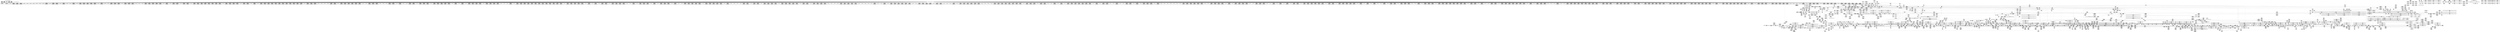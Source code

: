 digraph {
	CE0x5a244d0 [shape=record,shape=Mrecord,label="{CE0x5a244d0|2472:_%struct.cred*,_:_CRE_2919,2920_}"]
	CE0x5a14890 [shape=record,shape=Mrecord,label="{CE0x5a14890|2472:_%struct.cred*,_:_CRE_1976,1977_|*MultipleSource*|Function::task_sid&Arg::task::|Function::selinux_file_send_sigiotask&Arg::tsk::|security/selinux/hooks.c,208}"]
	CE0x59e08b0 [shape=record,shape=Mrecord,label="{CE0x59e08b0|selinux_file_send_sigiotask:tmp16|security/selinux/hooks.c,3408}"]
	CE0x5a7da40 [shape=record,shape=Mrecord,label="{CE0x5a7da40|GLOBAL:rcu_lock_map|Global_var:rcu_lock_map}"]
	CE0x5a0c960 [shape=record,shape=Mrecord,label="{CE0x5a0c960|rcu_read_lock:tobool|include/linux/rcupdate.h,882|*SummSource*}"]
	CE0x59b5610 [shape=record,shape=Mrecord,label="{CE0x59b5610|2472:_%struct.cred*,_:_CRE_576,584_|*MultipleSource*|Function::task_sid&Arg::task::|Function::selinux_file_send_sigiotask&Arg::tsk::|security/selinux/hooks.c,208}"]
	CE0x5a0e120 [shape=record,shape=Mrecord,label="{CE0x5a0e120|task_sid:tmp20|security/selinux/hooks.c,208|*SummSink*}"]
	CE0x5a1ffa0 [shape=record,shape=Mrecord,label="{CE0x5a1ffa0|signal_to_av:tmp5|security/selinux/hooks.c,1483|*SummSource*}"]
	CE0x59b0440 [shape=record,shape=Mrecord,label="{CE0x59b0440|rcu_read_lock:entry|*SummSource*}"]
	CE0x5ab14f0 [shape=record,shape=Mrecord,label="{CE0x5ab14f0|__llvm_gcov_indirect_counter_increment:exit|*SummSink*}"]
	CE0x5a7be60 [shape=record,shape=Mrecord,label="{CE0x5a7be60|cred_sid:security|security/selinux/hooks.c,196}"]
	CE0x5a17a10 [shape=record,shape=Mrecord,label="{CE0x5a17a10|2472:_%struct.cred*,_:_CRE_2136,2144_|*MultipleSource*|Function::task_sid&Arg::task::|Function::selinux_file_send_sigiotask&Arg::tsk::|security/selinux/hooks.c,208}"]
	CE0x5a5d130 [shape=record,shape=Mrecord,label="{CE0x5a5d130|i64_3|*Constant*|*SummSource*}"]
	CE0x5ae5aa0 [shape=record,shape=Mrecord,label="{CE0x5ae5aa0|__preempt_count_add:tmp3|*SummSource*}"]
	CE0x5a24820 [shape=record,shape=Mrecord,label="{CE0x5a24820|2472:_%struct.cred*,_:_CRE_2922,2923_}"]
	CE0x5a307c0 [shape=record,shape=Mrecord,label="{CE0x5a307c0|2472:_%struct.cred*,_:_CRE_6224,6232_|*MultipleSource*|Function::task_sid&Arg::task::|Function::selinux_file_send_sigiotask&Arg::tsk::|security/selinux/hooks.c,208}"]
	CE0x5a044c0 [shape=record,shape=Mrecord,label="{CE0x5a044c0|task_sid:land.lhs.true|*SummSource*}"]
	CE0x5a77850 [shape=record,shape=Mrecord,label="{CE0x5a77850|rcu_read_lock:tmp6|include/linux/rcupdate.h,882|*SummSource*}"]
	CE0x5a54770 [shape=record,shape=Mrecord,label="{CE0x5a54770|rcu_read_lock:land.lhs.true2|*SummSource*}"]
	CE0x5a7bc80 [shape=record,shape=Mrecord,label="{CE0x5a7bc80|i32_22|*Constant*|*SummSink*}"]
	CE0x59df3b0 [shape=record,shape=Mrecord,label="{CE0x59df3b0|selinux_file_send_sigiotask:fown_sid|security/selinux/hooks.c,3408}"]
	CE0x5a23b70 [shape=record,shape=Mrecord,label="{CE0x5a23b70|2472:_%struct.cred*,_:_CRE_2909,2910_}"]
	CE0x59c2ee0 [shape=record,shape=Mrecord,label="{CE0x59c2ee0|GLOBAL:__llvm_gcov_ctr126|Global_var:__llvm_gcov_ctr126|*SummSource*}"]
	CE0x59e3780 [shape=record,shape=Mrecord,label="{CE0x59e3780|avc_has_perm:tclass|Function::avc_has_perm&Arg::tclass::|*SummSink*}"]
	CE0x59df5f0 [shape=record,shape=Mrecord,label="{CE0x59df5f0|__rcu_read_lock:tmp1|*SummSink*}"]
	CE0x5a0f690 [shape=record,shape=Mrecord,label="{CE0x5a0f690|2472:_%struct.cred*,_:_CRE_648,652_|*MultipleSource*|Function::task_sid&Arg::task::|Function::selinux_file_send_sigiotask&Arg::tsk::|security/selinux/hooks.c,208}"]
	CE0x5aad460 [shape=record,shape=Mrecord,label="{CE0x5aad460|rcu_read_unlock:if.end|*SummSink*}"]
	CE0x5a28aa0 [shape=record,shape=Mrecord,label="{CE0x5a28aa0|2472:_%struct.cred*,_:_CRE_2984,2988_|*MultipleSource*|Function::task_sid&Arg::task::|Function::selinux_file_send_sigiotask&Arg::tsk::|security/selinux/hooks.c,208}"]
	CE0x5a20110 [shape=record,shape=Mrecord,label="{CE0x5a20110|signal_to_av:tmp5|security/selinux/hooks.c,1483|*SummSink*}"]
	CE0x5a4ffe0 [shape=record,shape=Mrecord,label="{CE0x5a4ffe0|GLOBAL:rcu_read_unlock|*Constant*}"]
	CE0x59bb950 [shape=record,shape=Mrecord,label="{CE0x59bb950|selinux_file_send_sigiotask:tmp3|security/selinux/hooks.c,3399|*SummSink*}"]
	CE0x5a035e0 [shape=record,shape=Mrecord,label="{CE0x5a035e0|cred_sid:tmp1}"]
	CE0x5ae6f00 [shape=record,shape=Mrecord,label="{CE0x5ae6f00|_call_void_mcount()_#3|*SummSource*}"]
	CE0x5a1e4a0 [shape=record,shape=Mrecord,label="{CE0x5a1e4a0|2472:_%struct.cred*,_:_CRE_2664,2672_|*MultipleSource*|Function::task_sid&Arg::task::|Function::selinux_file_send_sigiotask&Arg::tsk::|security/selinux/hooks.c,208}"]
	CE0x5a3e6e0 [shape=record,shape=Mrecord,label="{CE0x5a3e6e0|2472:_%struct.cred*,_:_CRE_10608,10609_|*MultipleSource*|Function::task_sid&Arg::task::|Function::selinux_file_send_sigiotask&Arg::tsk::|security/selinux/hooks.c,208}"]
	CE0x5a38a10 [shape=record,shape=Mrecord,label="{CE0x5a38a10|2472:_%struct.cred*,_:_CRE_6474,6476_|*MultipleSource*|Function::task_sid&Arg::task::|Function::selinux_file_send_sigiotask&Arg::tsk::|security/selinux/hooks.c,208}"]
	CE0x5a98b10 [shape=record,shape=Mrecord,label="{CE0x5a98b10|__rcu_read_lock:do.end|*SummSource*}"]
	CE0x5a10f30 [shape=record,shape=Mrecord,label="{CE0x5a10f30|2472:_%struct.cred*,_:_CRE_704,712_|*MultipleSource*|Function::task_sid&Arg::task::|Function::selinux_file_send_sigiotask&Arg::tsk::|security/selinux/hooks.c,208}"]
	CE0x5a52470 [shape=record,shape=Mrecord,label="{CE0x5a52470|i64*_getelementptr_inbounds_(_11_x_i64_,_11_x_i64_*___llvm_gcov_ctr132,_i64_0,_i64_1)|*Constant*}"]
	CE0x5aa1760 [shape=record,shape=Mrecord,label="{CE0x5aa1760|_call_void_lockdep_rcu_suspicious(i8*_getelementptr_inbounds_(_25_x_i8_,_25_x_i8_*_.str45,_i32_0,_i32_0),_i32_934,_i8*_getelementptr_inbounds_(_44_x_i8_,_44_x_i8_*_.str47,_i32_0,_i32_0))_#10,_!dbg_!27726|include/linux/rcupdate.h,933|*SummSource*}"]
	CE0x5aae5d0 [shape=record,shape=Mrecord,label="{CE0x5aae5d0|rcu_read_unlock:tmp}"]
	CE0x59bc340 [shape=record,shape=Mrecord,label="{CE0x59bc340|_call_void_mcount()_#3|*SummSink*}"]
	CE0x5a29310 [shape=record,shape=Mrecord,label="{CE0x5a29310|2472:_%struct.cred*,_:_CRE_3024,3032_|*MultipleSource*|Function::task_sid&Arg::task::|Function::selinux_file_send_sigiotask&Arg::tsk::|security/selinux/hooks.c,208}"]
	CE0x59b52e0 [shape=record,shape=Mrecord,label="{CE0x59b52e0|cred_sid:tmp3}"]
	CE0x5a943f0 [shape=record,shape=Mrecord,label="{CE0x5a943f0|i64*_getelementptr_inbounds_(_2_x_i64_,_2_x_i64_*___llvm_gcov_ctr131,_i64_0,_i64_0)|*Constant*}"]
	CE0x5a1c950 [shape=record,shape=Mrecord,label="{CE0x5a1c950|2472:_%struct.cred*,_:_CRE_2533,2534_}"]
	CE0x5a5a840 [shape=record,shape=Mrecord,label="{CE0x5a5a840|task_sid:tmp18|security/selinux/hooks.c,208|*SummSource*}"]
	CE0x5a9ca10 [shape=record,shape=Mrecord,label="{CE0x5a9ca10|_call_void_mcount()_#3|*SummSink*}"]
	CE0x5ad6f20 [shape=record,shape=Mrecord,label="{CE0x5ad6f20|rcu_lock_release:tmp5|include/linux/rcupdate.h,423}"]
	CE0x5a3e050 [shape=record,shape=Mrecord,label="{CE0x5a3e050|2472:_%struct.cred*,_:_CRE_10592,10600_|*MultipleSource*|Function::task_sid&Arg::task::|Function::selinux_file_send_sigiotask&Arg::tsk::|security/selinux/hooks.c,208}"]
	CE0x5a94030 [shape=record,shape=Mrecord,label="{CE0x5a94030|cred_sid:bb|*SummSource*}"]
	CE0x5a9b0e0 [shape=record,shape=Mrecord,label="{CE0x5a9b0e0|__rcu_read_lock:bb|*SummSink*}"]
	CE0x59de8a0 [shape=record,shape=Mrecord,label="{CE0x59de8a0|selinux_file_send_sigiotask:tsk|Function::selinux_file_send_sigiotask&Arg::tsk::|*SummSource*}"]
	CE0x59d6b50 [shape=record,shape=Mrecord,label="{CE0x59d6b50|task_sid:tobool1|security/selinux/hooks.c,208|*SummSource*}"]
	CE0x5a2a1f0 [shape=record,shape=Mrecord,label="{CE0x5a2a1f0|2472:_%struct.cred*,_:_CRE_3080,3084_|*MultipleSource*|Function::task_sid&Arg::task::|Function::selinux_file_send_sigiotask&Arg::tsk::|security/selinux/hooks.c,208}"]
	CE0x59b5c40 [shape=record,shape=Mrecord,label="{CE0x59b5c40|GLOBAL:__llvm_gcov_global_state_pred267|Global_var:__llvm_gcov_global_state_pred267|*SummSink*}"]
	CE0x5a6fae0 [shape=record,shape=Mrecord,label="{CE0x5a6fae0|i64*_getelementptr_inbounds_(_4_x_i64_,_4_x_i64_*___llvm_gcov_ctr133,_i64_0,_i64_3)|*Constant*|*SummSink*}"]
	CE0x5ad6420 [shape=record,shape=Mrecord,label="{CE0x5ad6420|__rcu_read_unlock:tmp2|*SummSink*}"]
	CE0x5ae7570 [shape=record,shape=Mrecord,label="{CE0x5ae7570|i64*_getelementptr_inbounds_(_4_x_i64_,_4_x_i64_*___llvm_gcov_ctr135,_i64_0,_i64_3)|*Constant*|*SummSource*}"]
	CE0x5a2d2a0 [shape=record,shape=Mrecord,label="{CE0x5a2d2a0|2472:_%struct.cred*,_:_CRE_5904,5912_|*MultipleSource*|Function::task_sid&Arg::task::|Function::selinux_file_send_sigiotask&Arg::tsk::|security/selinux/hooks.c,208}"]
	CE0x5a00780 [shape=record,shape=Mrecord,label="{CE0x5a00780|__rcu_read_lock:entry|*SummSource*}"]
	CE0x5a0c890 [shape=record,shape=Mrecord,label="{CE0x5a0c890|rcu_read_lock:tobool|include/linux/rcupdate.h,882|*SummSink*}"]
	CE0x5aaff00 [shape=record,shape=Mrecord,label="{CE0x5aaff00|rcu_lock_release:entry|*SummSource*}"]
	CE0x5b11a70 [shape=record,shape=Mrecord,label="{CE0x5b11a70|__preempt_count_sub:tmp1|*SummSink*}"]
	CE0x5a19420 [shape=record,shape=Mrecord,label="{CE0x5a19420|2472:_%struct.cred*,_:_CRE_2312,2320_|*MultipleSource*|Function::task_sid&Arg::task::|Function::selinux_file_send_sigiotask&Arg::tsk::|security/selinux/hooks.c,208}"]
	CE0x5a26cf0 [shape=record,shape=Mrecord,label="{CE0x5a26cf0|2472:_%struct.cred*,_:_CRE_2953,2954_}"]
	CE0x59aeae0 [shape=record,shape=Mrecord,label="{CE0x59aeae0|signal_to_av:sw.bb1}"]
	CE0x5a67f50 [shape=record,shape=Mrecord,label="{CE0x5a67f50|i8*_undef|*Constant*}"]
	CE0x5a9d7d0 [shape=record,shape=Mrecord,label="{CE0x5a9d7d0|_call_void_mcount()_#3|*SummSource*}"]
	CE0x5a4dc00 [shape=record,shape=Mrecord,label="{CE0x5a4dc00|i64*_getelementptr_inbounds_(_13_x_i64_,_13_x_i64_*___llvm_gcov_ctr126,_i64_0,_i64_12)|*Constant*}"]
	CE0x5a042e0 [shape=record,shape=Mrecord,label="{CE0x5a042e0|__llvm_gcov_indirect_counter_increment:predecessor|Function::__llvm_gcov_indirect_counter_increment&Arg::predecessor::|*SummSink*}"]
	CE0x5a16ea0 [shape=record,shape=Mrecord,label="{CE0x5a16ea0|2472:_%struct.cred*,_:_CRE_2088,2096_|*MultipleSource*|Function::task_sid&Arg::task::|Function::selinux_file_send_sigiotask&Arg::tsk::|security/selinux/hooks.c,208}"]
	CE0x5a09ce0 [shape=record,shape=Mrecord,label="{CE0x5a09ce0|2472:_%struct.cred*,_:_CRE_192,200_|*MultipleSource*|Function::task_sid&Arg::task::|Function::selinux_file_send_sigiotask&Arg::tsk::|security/selinux/hooks.c,208}"]
	CE0x5ab02a0 [shape=record,shape=Mrecord,label="{CE0x5ab02a0|rcu_lock_release:map|Function::rcu_lock_release&Arg::map::|*SummSource*}"]
	CE0x5a66c00 [shape=record,shape=Mrecord,label="{CE0x5a66c00|__rcu_read_lock:tmp1|*SummSource*}"]
	CE0x5a3b8d0 [shape=record,shape=Mrecord,label="{CE0x5a3b8d0|2472:_%struct.cred*,_:_CRE_6640,6644_|*MultipleSource*|Function::task_sid&Arg::task::|Function::selinux_file_send_sigiotask&Arg::tsk::|security/selinux/hooks.c,208}"]
	CE0x5a3f850 [shape=record,shape=Mrecord,label="{CE0x5a3f850|task_sid:tmp5|security/selinux/hooks.c,208|*SummSource*}"]
	CE0x59b4280 [shape=record,shape=Mrecord,label="{CE0x59b4280|2472:_%struct.cred*,_:_CRE_512,520_|*MultipleSource*|Function::task_sid&Arg::task::|Function::selinux_file_send_sigiotask&Arg::tsk::|security/selinux/hooks.c,208}"]
	CE0x5a9c490 [shape=record,shape=Mrecord,label="{CE0x5a9c490|__llvm_gcov_indirect_counter_increment:tmp2|*SummSink*}"]
	CE0x5a18910 [shape=record,shape=Mrecord,label="{CE0x5a18910|2472:_%struct.cred*,_:_CRE_2264,2272_|*MultipleSource*|Function::task_sid&Arg::task::|Function::selinux_file_send_sigiotask&Arg::tsk::|security/selinux/hooks.c,208}"]
	CE0x5a76ab0 [shape=record,shape=Mrecord,label="{CE0x5a76ab0|i64_ptrtoint_(i8*_blockaddress(_rcu_lock_release,_%__here)_to_i64)|*Constant*|*SummSource*}"]
	CE0x5a330b0 [shape=record,shape=Mrecord,label="{CE0x5a330b0|2472:_%struct.cred*,_:_CRE_6308,6309_}"]
	CE0x5a5b860 [shape=record,shape=Mrecord,label="{CE0x5a5b860|_call_void_lockdep_rcu_suspicious(i8*_getelementptr_inbounds_(_25_x_i8_,_25_x_i8_*_.str3,_i32_0,_i32_0),_i32_208,_i8*_getelementptr_inbounds_(_41_x_i8_,_41_x_i8_*_.str44,_i32_0,_i32_0))_#10,_!dbg_!27732|security/selinux/hooks.c,208|*SummSink*}"]
	CE0x5a091d0 [shape=record,shape=Mrecord,label="{CE0x5a091d0|i64_1|*Constant*}"]
	CE0x59b1850 [shape=record,shape=Mrecord,label="{CE0x59b1850|task_sid:do.end|*SummSource*}"]
	CE0x5b1cfe0 [shape=record,shape=Mrecord,label="{CE0x5b1cfe0|i64_1|*Constant*}"]
	CE0x59ac200 [shape=record,shape=Mrecord,label="{CE0x59ac200|selinux_file_send_sigiotask:add.ptr|security/selinux/hooks.c,3399|*SummSink*}"]
	CE0x5aaf400 [shape=record,shape=Mrecord,label="{CE0x5aaf400|_call_void_rcu_lock_release(%struct.lockdep_map*_rcu_lock_map)_#10,_!dbg_!27733|include/linux/rcupdate.h,935}"]
	CE0x59d51a0 [shape=record,shape=Mrecord,label="{CE0x59d51a0|i64*_getelementptr_inbounds_(_13_x_i64_,_13_x_i64_*___llvm_gcov_ctr126,_i64_0,_i64_1)|*Constant*|*SummSource*}"]
	CE0x5aa6d30 [shape=record,shape=Mrecord,label="{CE0x5aa6d30|rcu_lock_acquire:tmp2|*SummSink*}"]
	CE0x5a1c1c0 [shape=record,shape=Mrecord,label="{CE0x5a1c1c0|2472:_%struct.cred*,_:_CRE_2524,2525_}"]
	CE0x59cd050 [shape=record,shape=Mrecord,label="{CE0x59cd050|i64_-312|*Constant*|*SummSink*}"]
	CE0x5af40b0 [shape=record,shape=Mrecord,label="{CE0x5af40b0|i64*_getelementptr_inbounds_(_4_x_i64_,_4_x_i64_*___llvm_gcov_ctr135,_i64_0,_i64_0)|*Constant*|*SummSource*}"]
	CE0x5a34c00 [shape=record,shape=Mrecord,label="{CE0x5a34c00|2472:_%struct.cred*,_:_CRE_6331,6332_}"]
	CE0x5af3d20 [shape=record,shape=Mrecord,label="{CE0x5af3d20|_call_void_mcount()_#3|*SummSink*}"]
	CE0x59aae80 [shape=record,shape=Mrecord,label="{CE0x59aae80|i64*_getelementptr_inbounds_(_6_x_i64_,_6_x_i64_*___llvm_gcov_ctr264,_i64_0,_i64_0)|*Constant*|*SummSource*}"]
	CE0x5a28120 [shape=record,shape=Mrecord,label="{CE0x5a28120|2472:_%struct.cred*,_:_CRE_2970,2971_}"]
	CE0x5aa8330 [shape=record,shape=Mrecord,label="{CE0x5aa8330|rcu_read_unlock:tmp13|include/linux/rcupdate.h,933|*SummSink*}"]
	CE0x5a2aa40 [shape=record,shape=Mrecord,label="{CE0x5a2aa40|2472:_%struct.cred*,_:_CRE_3108,3112_|*MultipleSource*|Function::task_sid&Arg::task::|Function::selinux_file_send_sigiotask&Arg::tsk::|security/selinux/hooks.c,208}"]
	CE0x5a8e590 [shape=record,shape=Mrecord,label="{CE0x5a8e590|i64*_getelementptr_inbounds_(_11_x_i64_,_11_x_i64_*___llvm_gcov_ctr127,_i64_0,_i64_8)|*Constant*|*SummSource*}"]
	CE0x5a33b60 [shape=record,shape=Mrecord,label="{CE0x5a33b60|2472:_%struct.cred*,_:_CRE_6317,6318_}"]
	CE0x5af3e30 [shape=record,shape=Mrecord,label="{CE0x5af3e30|i64*_getelementptr_inbounds_(_4_x_i64_,_4_x_i64_*___llvm_gcov_ctr135,_i64_0,_i64_2)|*Constant*}"]
	CE0x5a81200 [shape=record,shape=Mrecord,label="{CE0x5a81200|rcu_read_lock:tmp|*SummSink*}"]
	CE0x5a54fe0 [shape=record,shape=Mrecord,label="{CE0x5a54fe0|cred_sid:tmp4|*LoadInst*|security/selinux/hooks.c,196|*SummSource*}"]
	CE0x5a03bd0 [shape=record,shape=Mrecord,label="{CE0x5a03bd0|2472:_%struct.cred*,_:_CRE_392,400_|*MultipleSource*|Function::task_sid&Arg::task::|Function::selinux_file_send_sigiotask&Arg::tsk::|security/selinux/hooks.c,208}"]
	CE0x59a9390 [shape=record,shape=Mrecord,label="{CE0x59a9390|selinux_file_send_sigiotask:tmp10|security/selinux/hooks.c,3404}"]
	CE0x5a92f20 [shape=record,shape=Mrecord,label="{CE0x5a92f20|i64*_getelementptr_inbounds_(_11_x_i64_,_11_x_i64_*___llvm_gcov_ctr127,_i64_0,_i64_10)|*Constant*}"]
	CE0x5a22b40 [shape=record,shape=Mrecord,label="{CE0x5a22b40|2472:_%struct.cred*,_:_CRE_2876,2880_|*MultipleSource*|Function::task_sid&Arg::task::|Function::selinux_file_send_sigiotask&Arg::tsk::|security/selinux/hooks.c,208}"]
	CE0x59b0af0 [shape=record,shape=Mrecord,label="{CE0x59b0af0|signal_to_av:sw.epilog}"]
	CE0x5a37720 [shape=record,shape=Mrecord,label="{CE0x5a37720|2472:_%struct.cred*,_:_CRE_6400,6408_|*MultipleSource*|Function::task_sid&Arg::task::|Function::selinux_file_send_sigiotask&Arg::tsk::|security/selinux/hooks.c,208}"]
	CE0x5a71790 [shape=record,shape=Mrecord,label="{CE0x5a71790|__rcu_read_lock:do.body|*SummSource*}"]
	CE0x5a784f0 [shape=record,shape=Mrecord,label="{CE0x5a784f0|__rcu_read_lock:tmp5|include/linux/rcupdate.h,239|*SummSource*}"]
	CE0x59c4420 [shape=record,shape=Mrecord,label="{CE0x59c4420|i64*_getelementptr_inbounds_(_4_x_i64_,_4_x_i64_*___llvm_gcov_ctr134,_i64_0,_i64_3)|*Constant*|*SummSource*}"]
	CE0x5ada090 [shape=record,shape=Mrecord,label="{CE0x5ada090|rcu_lock_acquire:tmp5|include/linux/rcupdate.h,418}"]
	CE0x5a7a070 [shape=record,shape=Mrecord,label="{CE0x5a7a070|i64*_getelementptr_inbounds_(_4_x_i64_,_4_x_i64_*___llvm_gcov_ctr130,_i64_0,_i64_1)|*Constant*}"]
	CE0x5a24950 [shape=record,shape=Mrecord,label="{CE0x5a24950|2472:_%struct.cred*,_:_CRE_2923,2924_}"]
	CE0x5a9bb20 [shape=record,shape=Mrecord,label="{CE0x5a9bb20|__llvm_gcov_indirect_counter_increment:tmp6}"]
	CE0x5a17440 [shape=record,shape=Mrecord,label="{CE0x5a17440|2472:_%struct.cred*,_:_CRE_2112,2120_|*MultipleSource*|Function::task_sid&Arg::task::|Function::selinux_file_send_sigiotask&Arg::tsk::|security/selinux/hooks.c,208}"]
	CE0x5aeb080 [shape=record,shape=Mrecord,label="{CE0x5aeb080|rcu_lock_release:tmp4|include/linux/rcupdate.h,423|*SummSource*}"]
	CE0x5a2d080 [shape=record,shape=Mrecord,label="{CE0x5a2d080|2472:_%struct.cred*,_:_CRE_5896,5904_|*MultipleSource*|Function::task_sid&Arg::task::|Function::selinux_file_send_sigiotask&Arg::tsk::|security/selinux/hooks.c,208}"]
	CE0x5a2f060 [shape=record,shape=Mrecord,label="{CE0x5a2f060|2472:_%struct.cred*,_:_CRE_6136,6140_|*MultipleSource*|Function::task_sid&Arg::task::|Function::selinux_file_send_sigiotask&Arg::tsk::|security/selinux/hooks.c,208}"]
	CE0x59cc960 [shape=record,shape=Mrecord,label="{CE0x59cc960|GLOBAL:__llvm_gcov_ctr264|Global_var:__llvm_gcov_ctr264|*SummSource*}"]
	CE0x5a1e860 [shape=record,shape=Mrecord,label="{CE0x5a1e860|2472:_%struct.cred*,_:_CRE_2680,2688_|*MultipleSource*|Function::task_sid&Arg::task::|Function::selinux_file_send_sigiotask&Arg::tsk::|security/selinux/hooks.c,208}"]
	CE0x5a433c0 [shape=record,shape=Mrecord,label="{CE0x5a433c0|i32_8|*Constant*}"]
	CE0x5a259f0 [shape=record,shape=Mrecord,label="{CE0x5a259f0|2472:_%struct.cred*,_:_CRE_2937,2938_}"]
	CE0x5a66e80 [shape=record,shape=Mrecord,label="{CE0x5a66e80|__preempt_count_add:entry|*SummSink*}"]
	CE0x5a9c700 [shape=record,shape=Mrecord,label="{CE0x5a9c700|_call_void_mcount()_#3}"]
	CE0x5a3a5b0 [shape=record,shape=Mrecord,label="{CE0x5a3a5b0|2472:_%struct.cred*,_:_CRE_6560,6568_|*MultipleSource*|Function::task_sid&Arg::task::|Function::selinux_file_send_sigiotask&Arg::tsk::|security/selinux/hooks.c,208}"]
	CE0x5a0fff0 [shape=record,shape=Mrecord,label="{CE0x5a0fff0|2472:_%struct.cred*,_:_CRE_680,688_|*MultipleSource*|Function::task_sid&Arg::task::|Function::selinux_file_send_sigiotask&Arg::tsk::|security/selinux/hooks.c,208}"]
	CE0x5a70630 [shape=record,shape=Mrecord,label="{CE0x5a70630|__rcu_read_unlock:do.body}"]
	CE0x59e2b30 [shape=record,shape=Mrecord,label="{CE0x59e2b30|avc_has_perm:ssid|Function::avc_has_perm&Arg::ssid::|*SummSource*}"]
	CE0x5aa0a80 [shape=record,shape=Mrecord,label="{CE0x5aa0a80|rcu_read_unlock:tmp|*SummSink*}"]
	CE0x59fd5f0 [shape=record,shape=Mrecord,label="{CE0x59fd5f0|GLOBAL:__llvm_gcov_indirect_counter_increment|*Constant*|*SummSource*}"]
	CE0x5ae5d90 [shape=record,shape=Mrecord,label="{CE0x5ae5d90|rcu_lock_release:__here}"]
	CE0x5a1a8c0 [shape=record,shape=Mrecord,label="{CE0x5a1a8c0|2472:_%struct.cred*,_:_CRE_2400,2408_|*MultipleSource*|Function::task_sid&Arg::task::|Function::selinux_file_send_sigiotask&Arg::tsk::|security/selinux/hooks.c,208}"]
	CE0x5a82540 [shape=record,shape=Mrecord,label="{CE0x5a82540|rcu_read_unlock:tmp1}"]
	CE0x59bd380 [shape=record,shape=Mrecord,label="{CE0x59bd380|2472:_%struct.cred*,_:_CRE_488,496_|*MultipleSource*|Function::task_sid&Arg::task::|Function::selinux_file_send_sigiotask&Arg::tsk::|security/selinux/hooks.c,208}"]
	CE0x5a1e0e0 [shape=record,shape=Mrecord,label="{CE0x5a1e0e0|2472:_%struct.cred*,_:_CRE_2648,2656_|*MultipleSource*|Function::task_sid&Arg::task::|Function::selinux_file_send_sigiotask&Arg::tsk::|security/selinux/hooks.c,208}"]
	CE0x59e39f0 [shape=record,shape=Mrecord,label="{CE0x59e39f0|avc_has_perm:requested|Function::avc_has_perm&Arg::requested::}"]
	CE0x5a693b0 [shape=record,shape=Mrecord,label="{CE0x5a693b0|rcu_lock_acquire:__here|*SummSource*}"]
	CE0x59cba30 [shape=record,shape=Mrecord,label="{CE0x59cba30|2472:_%struct.cred*,_:_CRE_8,16_|*MultipleSource*|Function::task_sid&Arg::task::|Function::selinux_file_send_sigiotask&Arg::tsk::|security/selinux/hooks.c,208}"]
	CE0x5a585f0 [shape=record,shape=Mrecord,label="{CE0x5a585f0|task_sid:tmp14|security/selinux/hooks.c,208}"]
	CE0x5a350c0 [shape=record,shape=Mrecord,label="{CE0x5a350c0|2472:_%struct.cred*,_:_CRE_6335,6336_}"]
	CE0x5a2e5f0 [shape=record,shape=Mrecord,label="{CE0x5a2e5f0|2472:_%struct.cred*,_:_CRE_5976,5984_|*MultipleSource*|Function::task_sid&Arg::task::|Function::selinux_file_send_sigiotask&Arg::tsk::|security/selinux/hooks.c,208}"]
	CE0x59d8900 [shape=record,shape=Mrecord,label="{CE0x59d8900|i32_1|*Constant*}"]
	CE0x59c8e00 [shape=record,shape=Mrecord,label="{CE0x59c8e00|signal_to_av:sw.bb2|*SummSource*}"]
	CE0x5a7a330 [shape=record,shape=Mrecord,label="{CE0x5a7a330|i64*_getelementptr_inbounds_(_4_x_i64_,_4_x_i64_*___llvm_gcov_ctr130,_i64_0,_i64_1)|*Constant*|*SummSource*}"]
	CE0x5a0f4b0 [shape=record,shape=Mrecord,label="{CE0x5a0f4b0|2472:_%struct.cred*,_:_CRE_644,648_|*MultipleSource*|Function::task_sid&Arg::task::|Function::selinux_file_send_sigiotask&Arg::tsk::|security/selinux/hooks.c,208}"]
	CE0x5a469e0 [shape=record,shape=Mrecord,label="{CE0x5a469e0|signal_to_av:tmp11|security/selinux/hooks.c,1495|*SummSink*}"]
	CE0x5a825b0 [shape=record,shape=Mrecord,label="{CE0x5a825b0|rcu_read_unlock:tmp1|*SummSource*}"]
	CE0x5a3c780 [shape=record,shape=Mrecord,label="{CE0x5a3c780|2472:_%struct.cred*,_:_CRE_6680,6684_|*MultipleSource*|Function::task_sid&Arg::task::|Function::selinux_file_send_sigiotask&Arg::tsk::|security/selinux/hooks.c,208}"]
	CE0x5a35f00 [shape=record,shape=Mrecord,label="{CE0x5a35f00|2472:_%struct.cred*,_:_CRE_6347,6348_}"]
	CE0x5aa0760 [shape=record,shape=Mrecord,label="{CE0x5aa0760|__rcu_read_lock:tmp2|*SummSink*}"]
	CE0x5a720b0 [shape=record,shape=Mrecord,label="{CE0x5a720b0|__rcu_read_lock:do.end}"]
	CE0x5a44600 [shape=record,shape=Mrecord,label="{CE0x5a44600|_call_void_asm_addl_$1,_%gs:$0_,_*m,ri,*m,_dirflag_,_fpsr_,_flags_(i32*___preempt_count,_i32_%sub,_i32*___preempt_count)_#3,_!dbg_!27717,_!srcloc_!27718|./arch/x86/include/asm/preempt.h,77|*SummSource*}"]
	CE0x5a357e0 [shape=record,shape=Mrecord,label="{CE0x5a357e0|2472:_%struct.cred*,_:_CRE_6341,6342_}"]
	CE0x5a51460 [shape=record,shape=Mrecord,label="{CE0x5a51460|signal_to_av:sw.bb2}"]
	CE0x5a71440 [shape=record,shape=Mrecord,label="{CE0x5a71440|__rcu_read_unlock:tmp4|include/linux/rcupdate.h,244}"]
	CE0x59b7510 [shape=record,shape=Mrecord,label="{CE0x59b7510|GLOBAL:__llvm_gcov_global_state_pred267|Global_var:__llvm_gcov_global_state_pred267}"]
	CE0x5a23c60 [shape=record,shape=Mrecord,label="{CE0x5a23c60|2472:_%struct.cred*,_:_CRE_2910,2911_}"]
	CE0x5a00e30 [shape=record,shape=Mrecord,label="{CE0x5a00e30|task_sid:do.body5|*SummSource*}"]
	CE0x5a40720 [shape=record,shape=Mrecord,label="{CE0x5a40720|_call_void___llvm_gcov_indirect_counter_increment(i32*___llvm_gcov_global_state_pred267,_i64**_getelementptr_inbounds_(_4_x_i64*_,_4_x_i64*_*___llvm_gcda_edge_table266,_i64_0,_i64_0)),_!dbg_!27721|security/selinux/hooks.c,1491|*SummSource*}"]
	CE0x5a25d80 [shape=record,shape=Mrecord,label="{CE0x5a25d80|2472:_%struct.cred*,_:_CRE_2940,2941_}"]
	CE0x5a25eb0 [shape=record,shape=Mrecord,label="{CE0x5a25eb0|2472:_%struct.cred*,_:_CRE_2941,2942_}"]
	CE0x5a77c60 [shape=record,shape=Mrecord,label="{CE0x5a77c60|rcu_read_lock:tmp7|include/linux/rcupdate.h,882|*SummSink*}"]
	CE0x5a807b0 [shape=record,shape=Mrecord,label="{CE0x5a807b0|i32_0|*Constant*}"]
	CE0x5a4e300 [shape=record,shape=Mrecord,label="{CE0x5a4e300|task_sid:call7|security/selinux/hooks.c,208}"]
	CE0x5a32010 [shape=record,shape=Mrecord,label="{CE0x5a32010|2472:_%struct.cred*,_:_CRE_6294,6295_}"]
	CE0x5a25790 [shape=record,shape=Mrecord,label="{CE0x5a25790|2472:_%struct.cred*,_:_CRE_2935,2936_}"]
	CE0x5a4ce90 [shape=record,shape=Mrecord,label="{CE0x5a4ce90|i64*_getelementptr_inbounds_(_13_x_i64_,_13_x_i64_*___llvm_gcov_ctr126,_i64_0,_i64_11)|*Constant*|*SummSource*}"]
	CE0x5a82e00 [shape=record,shape=Mrecord,label="{CE0x5a82e00|rcu_read_lock:tmp5|include/linux/rcupdate.h,882}"]
	CE0x59af1b0 [shape=record,shape=Mrecord,label="{CE0x59af1b0|signal_to_av:tmp3|security/selinux/hooks.c,1479|*SummSource*}"]
	CE0x5a55a30 [shape=record,shape=Mrecord,label="{CE0x5a55a30|i64_5|*Constant*|*SummSource*}"]
	CE0x59d2db0 [shape=record,shape=Mrecord,label="{CE0x59d2db0|GLOBAL:signal_to_av|*Constant*}"]
	CE0x59d66a0 [shape=record,shape=Mrecord,label="{CE0x59d66a0|_ret_i32_%call7,_!dbg_!27749|security/selinux/hooks.c,210}"]
	CE0x5a1a500 [shape=record,shape=Mrecord,label="{CE0x5a1a500|2472:_%struct.cred*,_:_CRE_2384,2392_|*MultipleSource*|Function::task_sid&Arg::task::|Function::selinux_file_send_sigiotask&Arg::tsk::|security/selinux/hooks.c,208}"]
	CE0x5a363c0 [shape=record,shape=Mrecord,label="{CE0x5a363c0|2472:_%struct.cred*,_:_CRE_6351,6352_}"]
	CE0x59d00a0 [shape=record,shape=Mrecord,label="{CE0x59d00a0|i64_2|*Constant*|*SummSource*}"]
	CE0x59fe2d0 [shape=record,shape=Mrecord,label="{CE0x59fe2d0|signal_to_av:tmp|*SummSink*}"]
	CE0x5a06650 [shape=record,shape=Mrecord,label="{CE0x5a06650|_call_void___llvm_gcov_indirect_counter_increment(i32*___llvm_gcov_global_state_pred267,_i64**_getelementptr_inbounds_(_4_x_i64*_,_4_x_i64*_*___llvm_gcda_edge_table266,_i64_0,_i64_1)),_!dbg_!27714|security/selinux/hooks.c,1479|*SummSink*}"]
	CE0x5a671e0 [shape=record,shape=Mrecord,label="{CE0x5a671e0|__preempt_count_add:val|Function::__preempt_count_add&Arg::val::}"]
	CE0x5a81bc0 [shape=record,shape=Mrecord,label="{CE0x5a81bc0|__llvm_gcov_indirect_counter_increment:tmp|*SummSink*}"]
	CE0x5a8f730 [shape=record,shape=Mrecord,label="{CE0x5a8f730|i32_883|*Constant*|*SummSink*}"]
	CE0x5a85120 [shape=record,shape=Mrecord,label="{CE0x5a85120|i32_934|*Constant*|*SummSink*}"]
	CE0x5a52000 [shape=record,shape=Mrecord,label="{CE0x5a52000|signal_to_av:tmp}"]
	CE0x5a59ed0 [shape=record,shape=Mrecord,label="{CE0x5a59ed0|rcu_read_lock:call3|include/linux/rcupdate.h,882|*SummSource*}"]
	CE0x5b263c0 [shape=record,shape=Mrecord,label="{CE0x5b263c0|__preempt_count_sub:tmp2|*SummSink*}"]
	CE0x5a07f60 [shape=record,shape=Mrecord,label="{CE0x5a07f60|i64_2|*Constant*}"]
	CE0x59fec80 [shape=record,shape=Mrecord,label="{CE0x59fec80|i64*_getelementptr_inbounds_(_10_x_i64_,_10_x_i64_*___llvm_gcov_ctr265,_i64_0,_i64_5)|*Constant*}"]
	CE0x5a21470 [shape=record,shape=Mrecord,label="{CE0x5a21470|i64**_getelementptr_inbounds_(_4_x_i64*_,_4_x_i64*_*___llvm_gcda_edge_table266,_i64_0,_i64_3)|*Constant*|*SummSource*}"]
	CE0x5ae5f30 [shape=record,shape=Mrecord,label="{CE0x5ae5f30|__preempt_count_add:tmp|*SummSource*}"]
	CE0x5a39ae0 [shape=record,shape=Mrecord,label="{CE0x5a39ae0|2472:_%struct.cred*,_:_CRE_6520,6528_|*MultipleSource*|Function::task_sid&Arg::task::|Function::selinux_file_send_sigiotask&Arg::tsk::|security/selinux/hooks.c,208}"]
	CE0x5a78660 [shape=record,shape=Mrecord,label="{CE0x5a78660|__rcu_read_lock:tmp5|include/linux/rcupdate.h,239|*SummSink*}"]
	CE0x59ca020 [shape=record,shape=Mrecord,label="{CE0x59ca020|i32_29|*Constant*|*SummSink*}"]
	CE0x5a0f870 [shape=record,shape=Mrecord,label="{CE0x5a0f870|2472:_%struct.cred*,_:_CRE_652,656_|*MultipleSource*|Function::task_sid&Arg::task::|Function::selinux_file_send_sigiotask&Arg::tsk::|security/selinux/hooks.c,208}"]
	CE0x5a27b30 [shape=record,shape=Mrecord,label="{CE0x5a27b30|2472:_%struct.cred*,_:_CRE_2965,2966_}"]
	CE0x5a5ade0 [shape=record,shape=Mrecord,label="{CE0x5a5ade0|task_sid:tmp19|security/selinux/hooks.c,208|*SummSource*}"]
	CE0x5a05f00 [shape=record,shape=Mrecord,label="{CE0x5a05f00|2472:_%struct.cred*,_:_CRE_456,460_|*MultipleSource*|Function::task_sid&Arg::task::|Function::selinux_file_send_sigiotask&Arg::tsk::|security/selinux/hooks.c,208}"]
	CE0x5a04560 [shape=record,shape=Mrecord,label="{CE0x5a04560|task_sid:land.lhs.true|*SummSink*}"]
	CE0x5a41da0 [shape=record,shape=Mrecord,label="{CE0x5a41da0|signal_to_av:tmp8|security/selinux/hooks.c,1491|*SummSink*}"]
	CE0x5a018b0 [shape=record,shape=Mrecord,label="{CE0x5a018b0|task_sid:tmp3|*SummSink*}"]
	CE0x5a9a380 [shape=record,shape=Mrecord,label="{CE0x5a9a380|rcu_read_unlock:call3|include/linux/rcupdate.h,933}"]
	CE0x5aa9370 [shape=record,shape=Mrecord,label="{CE0x5aa9370|_call_void___preempt_count_sub(i32_1)_#10,_!dbg_!27715|include/linux/rcupdate.h,244|*SummSource*}"]
	CE0x5a35450 [shape=record,shape=Mrecord,label="{CE0x5a35450|2472:_%struct.cred*,_:_CRE_6338,6339_}"]
	CE0x5a31f10 [shape=record,shape=Mrecord,label="{CE0x5a31f10|2472:_%struct.cred*,_:_CRE_6293,6294_}"]
	CE0x5a3c560 [shape=record,shape=Mrecord,label="{CE0x5a3c560|2472:_%struct.cred*,_:_CRE_6672,6680_|*MultipleSource*|Function::task_sid&Arg::task::|Function::selinux_file_send_sigiotask&Arg::tsk::|security/selinux/hooks.c,208}"]
	CE0x59cd630 [shape=record,shape=Mrecord,label="{CE0x59cd630|selinux_file_send_sigiotask:fown|Function::selinux_file_send_sigiotask&Arg::fown::}"]
	CE0x5aa8200 [shape=record,shape=Mrecord,label="{CE0x5aa8200|rcu_read_unlock:tmp13|include/linux/rcupdate.h,933|*SummSource*}"]
	CE0x5a27ff0 [shape=record,shape=Mrecord,label="{CE0x5a27ff0|2472:_%struct.cred*,_:_CRE_2969,2970_}"]
	CE0x5a08d00 [shape=record,shape=Mrecord,label="{CE0x5a08d00|2472:_%struct.cred*,_:_CRE_144,152_|*MultipleSource*|Function::task_sid&Arg::task::|Function::selinux_file_send_sigiotask&Arg::tsk::|security/selinux/hooks.c,208}"]
	CE0x5a4e4a0 [shape=record,shape=Mrecord,label="{CE0x5a4e4a0|task_sid:tmp27|security/selinux/hooks.c,208|*SummSource*}"]
	CE0x599ed30 [shape=record,shape=Mrecord,label="{CE0x599ed30|2472:_%struct.cred*,_:_CRE_2760,2768_|*MultipleSource*|Function::task_sid&Arg::task::|Function::selinux_file_send_sigiotask&Arg::tsk::|security/selinux/hooks.c,208}"]
	CE0x59c7ec0 [shape=record,shape=Mrecord,label="{CE0x59c7ec0|selinux_file_send_sigiotask:tmp8|security/selinux/hooks.c,3403}"]
	CE0x5a1f010 [shape=record,shape=Mrecord,label="{CE0x5a1f010|2472:_%struct.cred*,_:_CRE_2704,2712_|*MultipleSource*|Function::task_sid&Arg::task::|Function::selinux_file_send_sigiotask&Arg::tsk::|security/selinux/hooks.c,208}"]
	CE0x5a4b0f0 [shape=record,shape=Mrecord,label="{CE0x5a4b0f0|rcu_read_lock:tmp13|include/linux/rcupdate.h,882|*SummSink*}"]
	CE0x5a90050 [shape=record,shape=Mrecord,label="{CE0x5a90050|i8*_getelementptr_inbounds_(_42_x_i8_,_42_x_i8_*_.str46,_i32_0,_i32_0)|*Constant*|*SummSink*}"]
	CE0x5a0d0c0 [shape=record,shape=Mrecord,label="{CE0x5a0d0c0|i8*_getelementptr_inbounds_(_41_x_i8_,_41_x_i8_*_.str44,_i32_0,_i32_0)|*Constant*}"]
	CE0x59ffa20 [shape=record,shape=Mrecord,label="{CE0x59ffa20|2472:_%struct.cred*,_:_CRE_88,92_|*MultipleSource*|Function::task_sid&Arg::task::|Function::selinux_file_send_sigiotask&Arg::tsk::|security/selinux/hooks.c,208}"]
	CE0x5a56c60 [shape=record,shape=Mrecord,label="{CE0x5a56c60|task_sid:tmp12|security/selinux/hooks.c,208|*SummSource*}"]
	CE0x5ad90b0 [shape=record,shape=Mrecord,label="{CE0x5ad90b0|i64*_getelementptr_inbounds_(_4_x_i64_,_4_x_i64_*___llvm_gcov_ctr134,_i64_0,_i64_2)|*Constant*|*SummSink*}"]
	CE0x5b2a6b0 [shape=record,shape=Mrecord,label="{CE0x5b2a6b0|_call_void_mcount()_#3|*SummSource*}"]
	CE0x59bab50 [shape=record,shape=Mrecord,label="{CE0x59bab50|selinux_file_send_sigiotask:call1|security/selinux/hooks.c,3404|*SummSink*}"]
	CE0x5a3c9a0 [shape=record,shape=Mrecord,label="{CE0x5a3c9a0|2472:_%struct.cred*,_:_CRE_6688,10528_|*MultipleSource*|Function::task_sid&Arg::task::|Function::selinux_file_send_sigiotask&Arg::tsk::|security/selinux/hooks.c,208}"]
	CE0x5a46180 [shape=record,shape=Mrecord,label="{CE0x5a46180|signal_to_av:tmp10|security/selinux/hooks.c,1495|*SummSource*}"]
	CE0x5a277a0 [shape=record,shape=Mrecord,label="{CE0x5a277a0|2472:_%struct.cred*,_:_CRE_2962,2963_}"]
	CE0x5a9a780 [shape=record,shape=Mrecord,label="{CE0x5a9a780|__llvm_gcov_indirect_counter_increment:tmp6|*SummSink*}"]
	CE0x5ab0bf0 [shape=record,shape=Mrecord,label="{CE0x5ab0bf0|_call_void___rcu_read_unlock()_#10,_!dbg_!27734|include/linux/rcupdate.h,937|*SummSink*}"]
	CE0x5a2bd60 [shape=record,shape=Mrecord,label="{CE0x5a2bd60|2472:_%struct.cred*,_:_CRE_3152,3160_|*MultipleSource*|Function::task_sid&Arg::task::|Function::selinux_file_send_sigiotask&Arg::tsk::|security/selinux/hooks.c,208}"]
	CE0x5ae0660 [shape=record,shape=Mrecord,label="{CE0x5ae0660|__rcu_read_unlock:tmp7|include/linux/rcupdate.h,245|*SummSource*}"]
	CE0x5a26e20 [shape=record,shape=Mrecord,label="{CE0x5a26e20|2472:_%struct.cred*,_:_CRE_2954,2955_}"]
	CE0x5a83780 [shape=record,shape=Mrecord,label="{CE0x5a83780|rcu_read_lock:tobool1|include/linux/rcupdate.h,882|*SummSource*}"]
	CE0x5a09e60 [shape=record,shape=Mrecord,label="{CE0x5a09e60|signal_to_av:sw.bb|*SummSource*}"]
	CE0x5a7bba0 [shape=record,shape=Mrecord,label="{CE0x5a7bba0|i32_22|*Constant*|*SummSource*}"]
	CE0x5a10440 [shape=record,shape=Mrecord,label="{CE0x5a10440|2472:_%struct.cred*,_:_CRE_689,690_}"]
	CE0x5a0c290 [shape=record,shape=Mrecord,label="{CE0x5a0c290|task_sid:land.lhs.true2}"]
	CE0x5a1cfd0 [shape=record,shape=Mrecord,label="{CE0x5a1cfd0|2472:_%struct.cred*,_:_CRE_2576,2584_|*MultipleSource*|Function::task_sid&Arg::task::|Function::selinux_file_send_sigiotask&Arg::tsk::|security/selinux/hooks.c,208}"]
	CE0x599f690 [shape=record,shape=Mrecord,label="{CE0x599f690|2472:_%struct.cred*,_:_CRE_2800,2808_|*MultipleSource*|Function::task_sid&Arg::task::|Function::selinux_file_send_sigiotask&Arg::tsk::|security/selinux/hooks.c,208}"]
	CE0x5a57620 [shape=record,shape=Mrecord,label="{CE0x5a57620|task_sid:call3|security/selinux/hooks.c,208|*SummSource*}"]
	CE0x74789f0 [shape=record,shape=Mrecord,label="{CE0x74789f0|i64_1|*Constant*}"]
	CE0x5a508e0 [shape=record,shape=Mrecord,label="{CE0x5a508e0|rcu_read_unlock:entry|*SummSink*}"]
	CE0x5a17dd0 [shape=record,shape=Mrecord,label="{CE0x5a17dd0|2472:_%struct.cred*,_:_CRE_2152,2160_|*MultipleSource*|Function::task_sid&Arg::task::|Function::selinux_file_send_sigiotask&Arg::tsk::|security/selinux/hooks.c,208}"]
	CE0x5a40a10 [shape=record,shape=Mrecord,label="{CE0x5a40a10|i64*_getelementptr_inbounds_(_10_x_i64_,_10_x_i64_*___llvm_gcov_ctr265,_i64_0,_i64_8)|*Constant*|*SummSource*}"]
	CE0x5a437f0 [shape=record,shape=Mrecord,label="{CE0x5a437f0|signal_to_av:perm.0|*SummSource*}"]
	CE0x5a24020 [shape=record,shape=Mrecord,label="{CE0x5a24020|2472:_%struct.cred*,_:_CRE_2914,2915_}"]
	CE0x59e1f20 [shape=record,shape=Mrecord,label="{CE0x59e1f20|i32_(i32,_i32,_i16,_i32,_%struct.common_audit_data*)*_bitcast_(i32_(i32,_i32,_i16,_i32,_%struct.common_audit_data.495*)*_avc_has_perm_to_i32_(i32,_i32,_i16,_i32,_%struct.common_audit_data*)*)|*Constant*|*SummSink*}"]
	CE0x5a02210 [shape=record,shape=Mrecord,label="{CE0x5a02210|_call_void___llvm_gcov_indirect_counter_increment(i32*___llvm_gcov_global_state_pred267,_i64**_getelementptr_inbounds_(_4_x_i64*_,_4_x_i64*_*___llvm_gcda_edge_table266,_i64_0,_i64_2)),_!dbg_!27717|security/selinux/hooks.c,1483|*SummSource*}"]
	CE0x59c9cc0 [shape=record,shape=Mrecord,label="{CE0x59c9cc0|signal_to_av:entry|*SummSink*}"]
	CE0x5a30e50 [shape=record,shape=Mrecord,label="{CE0x5a30e50|2472:_%struct.cred*,_:_CRE_6248,6256_|*MultipleSource*|Function::task_sid&Arg::task::|Function::selinux_file_send_sigiotask&Arg::tsk::|security/selinux/hooks.c,208}"]
	CE0x5a4f320 [shape=record,shape=Mrecord,label="{CE0x5a4f320|cred_sid:entry}"]
	CE0x59c2250 [shape=record,shape=Mrecord,label="{CE0x59c2250|rcu_read_lock:tmp4|include/linux/rcupdate.h,882}"]
	CE0x5a87650 [shape=record,shape=Mrecord,label="{CE0x5a87650|__preempt_count_sub:tmp|*SummSink*}"]
	CE0x5aa1170 [shape=record,shape=Mrecord,label="{CE0x5aa1170|rcu_read_unlock:tmp6|include/linux/rcupdate.h,933|*SummSink*}"]
	CE0x5ae5510 [shape=record,shape=Mrecord,label="{CE0x5ae5510|i64_1|*Constant*}"]
	CE0x5a3eb40 [shape=record,shape=Mrecord,label="{CE0x5a3eb40|2472:_%struct.cred*,_:_CRE_10624,10628_|*MultipleSource*|Function::task_sid&Arg::task::|Function::selinux_file_send_sigiotask&Arg::tsk::|security/selinux/hooks.c,208}"]
	CE0x5a0e920 [shape=record,shape=Mrecord,label="{CE0x5a0e920|task_sid:tmp23|security/selinux/hooks.c,208}"]
	CE0x5a591a0 [shape=record,shape=Mrecord,label="{CE0x5a591a0|task_sid:tmp16|security/selinux/hooks.c,208|*SummSource*}"]
	CE0x59d4900 [shape=record,shape=Mrecord,label="{CE0x59d4900|selinux_file_send_sigiotask:fown|Function::selinux_file_send_sigiotask&Arg::fown::|*SummSource*}"]
	CE0x5a8df90 [shape=record,shape=Mrecord,label="{CE0x5a8df90|rcu_read_lock:tmp16|include/linux/rcupdate.h,882|*SummSource*}"]
	CE0x5a93390 [shape=record,shape=Mrecord,label="{CE0x5a93390|i64*_getelementptr_inbounds_(_11_x_i64_,_11_x_i64_*___llvm_gcov_ctr127,_i64_0,_i64_10)|*Constant*|*SummSink*}"]
	CE0x5a4b3f0 [shape=record,shape=Mrecord,label="{CE0x5a4b3f0|rcu_read_lock:tmp14|include/linux/rcupdate.h,882|*SummSource*}"]
	CE0x5a95f60 [shape=record,shape=Mrecord,label="{CE0x5a95f60|cred_sid:tmp6|security/selinux/hooks.c,197|*SummSink*}"]
	CE0x5a372e0 [shape=record,shape=Mrecord,label="{CE0x5a372e0|2472:_%struct.cred*,_:_CRE_6384,6392_|*MultipleSource*|Function::task_sid&Arg::task::|Function::selinux_file_send_sigiotask&Arg::tsk::|security/selinux/hooks.c,208}"]
	CE0x5a5a7d0 [shape=record,shape=Mrecord,label="{CE0x5a5a7d0|task_sid:tmp19|security/selinux/hooks.c,208}"]
	CE0x5a98ff0 [shape=record,shape=Mrecord,label="{CE0x5a98ff0|_call_void_mcount()_#3|*SummSource*}"]
	CE0x5a27410 [shape=record,shape=Mrecord,label="{CE0x5a27410|2472:_%struct.cred*,_:_CRE_2959,2960_}"]
	CE0x5aac0e0 [shape=record,shape=Mrecord,label="{CE0x5aac0e0|rcu_read_unlock:tmp20|include/linux/rcupdate.h,933|*SummSource*}"]
	CE0x5aeb0f0 [shape=record,shape=Mrecord,label="{CE0x5aeb0f0|rcu_lock_release:tmp4|include/linux/rcupdate.h,423|*SummSink*}"]
	CE0x5ad7580 [shape=record,shape=Mrecord,label="{CE0x5ad7580|_call_void_lock_release(%struct.lockdep_map*_%map,_i32_1,_i64_ptrtoint_(i8*_blockaddress(_rcu_lock_release,_%__here)_to_i64))_#10,_!dbg_!27716|include/linux/rcupdate.h,423}"]
	CE0x5a24ce0 [shape=record,shape=Mrecord,label="{CE0x5a24ce0|2472:_%struct.cred*,_:_CRE_2926,2927_}"]
	CE0x5a4cb60 [shape=record,shape=Mrecord,label="{CE0x5a4cb60|task_sid:tmp25|security/selinux/hooks.c,208}"]
	CE0x5ab0470 [shape=record,shape=Mrecord,label="{CE0x5ab0470|GLOBAL:__rcu_read_unlock|*Constant*}"]
	CE0x5a94b80 [shape=record,shape=Mrecord,label="{CE0x5a94b80|i32_1|*Constant*}"]
	CE0x5a9e370 [shape=record,shape=Mrecord,label="{CE0x5a9e370|__llvm_gcov_indirect_counter_increment:counter|*SummSource*}"]
	CE0x5a36880 [shape=record,shape=Mrecord,label="{CE0x5a36880|2472:_%struct.cred*,_:_CRE_6355,6356_}"]
	CE0x5a55ea0 [shape=record,shape=Mrecord,label="{CE0x5a55ea0|i64_4|*Constant*|*SummSource*}"]
	CE0x5a97270 [shape=record,shape=Mrecord,label="{CE0x5a97270|rcu_read_unlock:tmp18|include/linux/rcupdate.h,933|*SummSource*}"]
	CE0x5aae4c0 [shape=record,shape=Mrecord,label="{CE0x5aae4c0|i64*_getelementptr_inbounds_(_11_x_i64_,_11_x_i64_*___llvm_gcov_ctr132,_i64_0,_i64_0)|*Constant*|*SummSink*}"]
	CE0x5a71680 [shape=record,shape=Mrecord,label="{CE0x5a71680|__rcu_read_unlock:tmp1|*SummSource*}"]
	CE0x5aa7280 [shape=record,shape=Mrecord,label="{CE0x5aa7280|__llvm_gcov_indirect_counter_increment:tmp}"]
	CE0x5a37500 [shape=record,shape=Mrecord,label="{CE0x5a37500|2472:_%struct.cred*,_:_CRE_6392,6400_|*MultipleSource*|Function::task_sid&Arg::task::|Function::selinux_file_send_sigiotask&Arg::tsk::|security/selinux/hooks.c,208}"]
	CE0x5aaa0e0 [shape=record,shape=Mrecord,label="{CE0x5aaa0e0|i64*_null|*Constant*|*SummSource*}"]
	CE0x5a57ca0 [shape=record,shape=Mrecord,label="{CE0x5a57ca0|task_sid:tobool4|security/selinux/hooks.c,208|*SummSink*}"]
	CE0x5aeadf0 [shape=record,shape=Mrecord,label="{CE0x5aeadf0|i64*_getelementptr_inbounds_(_4_x_i64_,_4_x_i64_*___llvm_gcov_ctr133,_i64_0,_i64_2)|*Constant*|*SummSource*}"]
	CE0x59b4fe0 [shape=record,shape=Mrecord,label="{CE0x59b4fe0|cred_sid:tmp2|*SummSource*}"]
	CE0x5a03650 [shape=record,shape=Mrecord,label="{CE0x5a03650|cred_sid:tmp1|*SummSource*}"]
	CE0x59de180 [shape=record,shape=Mrecord,label="{CE0x59de180|rcu_read_lock:tmp3|*SummSink*}"]
	CE0x5a8f390 [shape=record,shape=Mrecord,label="{CE0x5a8f390|GLOBAL:lockdep_rcu_suspicious|*Constant*}"]
	CE0x5a88ac0 [shape=record,shape=Mrecord,label="{CE0x5a88ac0|i64*_getelementptr_inbounds_(_4_x_i64_,_4_x_i64_*___llvm_gcov_ctr135,_i64_0,_i64_2)|*Constant*|*SummSink*}"]
	CE0x5ab2ba0 [shape=record,shape=Mrecord,label="{CE0x5ab2ba0|GLOBAL:__preempt_count_add|*Constant*|*SummSink*}"]
	CE0x5a93090 [shape=record,shape=Mrecord,label="{CE0x5a93090|rcu_read_lock:tmp21|include/linux/rcupdate.h,884|*SummSource*}"]
	CE0x5a14a70 [shape=record,shape=Mrecord,label="{CE0x5a14a70|2472:_%struct.cred*,_:_CRE_1980,1984_|*MultipleSource*|Function::task_sid&Arg::task::|Function::selinux_file_send_sigiotask&Arg::tsk::|security/selinux/hooks.c,208}"]
	CE0x59bef60 [shape=record,shape=Mrecord,label="{CE0x59bef60|selinux_file_send_sigiotask:signum|Function::selinux_file_send_sigiotask&Arg::signum::|*SummSink*}"]
	CE0x5a9ccb0 [shape=record,shape=Mrecord,label="{CE0x5a9ccb0|__llvm_gcov_indirect_counter_increment:counter}"]
	CE0x5ae46c0 [shape=record,shape=Mrecord,label="{CE0x5ae46c0|__preempt_count_sub:tmp6|./arch/x86/include/asm/preempt.h,78}"]
	CE0x5a040b0 [shape=record,shape=Mrecord,label="{CE0x5a040b0|__llvm_gcov_indirect_counter_increment:entry|*SummSink*}"]
	CE0x5adfed0 [shape=record,shape=Mrecord,label="{CE0x5adfed0|i64*_getelementptr_inbounds_(_4_x_i64_,_4_x_i64_*___llvm_gcov_ctr135,_i64_0,_i64_0)|*Constant*}"]
	CE0x59b8990 [shape=record,shape=Mrecord,label="{CE0x59b8990|GLOBAL:rcu_read_lock|*Constant*|*SummSink*}"]
	CE0x5a4b6e0 [shape=record,shape=Mrecord,label="{CE0x5a4b6e0|rcu_read_lock:tmp15|include/linux/rcupdate.h,882}"]
	CE0x5a81f70 [shape=record,shape=Mrecord,label="{CE0x5a81f70|i64*_getelementptr_inbounds_(_11_x_i64_,_11_x_i64_*___llvm_gcov_ctr132,_i64_0,_i64_1)|*Constant*|*SummSource*}"]
	CE0x5a08190 [shape=record,shape=Mrecord,label="{CE0x5a08190|rcu_read_unlock:call|include/linux/rcupdate.h,933|*SummSink*}"]
	CE0x5a58190 [shape=record,shape=Mrecord,label="{CE0x5a58190|i64_6|*Constant*|*SummSink*}"]
	CE0x5a18af0 [shape=record,shape=Mrecord,label="{CE0x5a18af0|2472:_%struct.cred*,_:_CRE_2272,2280_|*MultipleSource*|Function::task_sid&Arg::task::|Function::selinux_file_send_sigiotask&Arg::tsk::|security/selinux/hooks.c,208}"]
	CE0x5ae7e40 [shape=record,shape=Mrecord,label="{CE0x5ae7e40|__rcu_read_unlock:tmp6|include/linux/rcupdate.h,245|*SummSink*}"]
	CE0x59b3570 [shape=record,shape=Mrecord,label="{CE0x59b3570|task_sid:real_cred|security/selinux/hooks.c,208|*SummSink*}"]
	CE0x5ae9e50 [shape=record,shape=Mrecord,label="{CE0x5ae9e50|GLOBAL:__preempt_count|Global_var:__preempt_count}"]
	CE0x5adc1c0 [shape=record,shape=Mrecord,label="{CE0x5adc1c0|__preempt_count_add:tmp5|./arch/x86/include/asm/preempt.h,72|*SummSource*}"]
	CE0x5a29560 [shape=record,shape=Mrecord,label="{CE0x5a29560|2472:_%struct.cred*,_:_CRE_3032,3036_|*MultipleSource*|Function::task_sid&Arg::task::|Function::selinux_file_send_sigiotask&Arg::tsk::|security/selinux/hooks.c,208}"]
	CE0x5ae8610 [shape=record,shape=Mrecord,label="{CE0x5ae8610|__preempt_count_sub:entry|*SummSource*}"]
	CE0x5a65e00 [shape=record,shape=Mrecord,label="{CE0x5a65e00|rcu_lock_release:tmp|*SummSink*}"]
	CE0x5a9f690 [shape=record,shape=Mrecord,label="{CE0x5a9f690|GLOBAL:rcu_read_unlock.__warned|Global_var:rcu_read_unlock.__warned}"]
	CE0x5a8c520 [shape=record,shape=Mrecord,label="{CE0x5a8c520|_call_void_mcount()_#3|*SummSink*}"]
	CE0x5adb940 [shape=record,shape=Mrecord,label="{CE0x5adb940|_call_void_asm_addl_$1,_%gs:$0_,_*m,ri,*m,_dirflag_,_fpsr_,_flags_(i32*___preempt_count,_i32_%val,_i32*___preempt_count)_#3,_!dbg_!27714,_!srcloc_!27717|./arch/x86/include/asm/preempt.h,72|*SummSink*}"]
	CE0x59e46d0 [shape=record,shape=Mrecord,label="{CE0x59e46d0|_ret_i32_%retval.0,_!dbg_!27728|security/selinux/avc.c,775|*SummSource*}"]
	CE0x5a9e570 [shape=record,shape=Mrecord,label="{CE0x5a9e570|rcu_read_unlock:tmp5|include/linux/rcupdate.h,933|*SummSource*}"]
	CE0x5a3d560 [shape=record,shape=Mrecord,label="{CE0x5a3d560|2472:_%struct.cred*,_:_CRE_10560,10568_|*MultipleSource*|Function::task_sid&Arg::task::|Function::selinux_file_send_sigiotask&Arg::tsk::|security/selinux/hooks.c,208}"]
	CE0x59b0940 [shape=record,shape=Mrecord,label="{CE0x59b0940|task_sid:do.body|*SummSink*}"]
	CE0x5a55ce0 [shape=record,shape=Mrecord,label="{CE0x5a55ce0|task_sid:tmp10|security/selinux/hooks.c,208|*SummSink*}"]
	CE0x59cc780 [shape=record,shape=Mrecord,label="{CE0x59cc780|GLOBAL:__llvm_gcov_ctr264|Global_var:__llvm_gcov_ctr264|*SummSink*}"]
	CE0x5a8ecf0 [shape=record,shape=Mrecord,label="{CE0x5a8ecf0|i8*_getelementptr_inbounds_(_25_x_i8_,_25_x_i8_*_.str45,_i32_0,_i32_0)|*Constant*|*SummSource*}"]
	CE0x5aacd40 [shape=record,shape=Mrecord,label="{CE0x5aacd40|i64*_getelementptr_inbounds_(_11_x_i64_,_11_x_i64_*___llvm_gcov_ctr132,_i64_0,_i64_10)|*Constant*|*SummSink*}"]
	CE0x5a10800 [shape=record,shape=Mrecord,label="{CE0x5a10800|2472:_%struct.cred*,_:_CRE_691,692_}"]
	CE0x5ae93f0 [shape=record,shape=Mrecord,label="{CE0x5ae93f0|i64*_getelementptr_inbounds_(_4_x_i64_,_4_x_i64_*___llvm_gcov_ctr128,_i64_0,_i64_0)|*Constant*}"]
	CE0x5ade520 [shape=record,shape=Mrecord,label="{CE0x5ade520|i64*_getelementptr_inbounds_(_4_x_i64_,_4_x_i64_*___llvm_gcov_ctr129,_i64_0,_i64_1)|*Constant*|*SummSink*}"]
	CE0x5a702a0 [shape=record,shape=Mrecord,label="{CE0x5a702a0|rcu_lock_release:tmp7|*SummSink*}"]
	CE0x59b3390 [shape=record,shape=Mrecord,label="{CE0x59b3390|2472:_%struct.cred*,_:_CRE_0,8_|*MultipleSource*|Function::task_sid&Arg::task::|Function::selinux_file_send_sigiotask&Arg::tsk::|security/selinux/hooks.c,208}"]
	CE0x5a9f0f0 [shape=record,shape=Mrecord,label="{CE0x5a9f0f0|rcu_read_unlock:tmp3|*SummSink*}"]
	CE0x5a5cc20 [shape=record,shape=Mrecord,label="{CE0x5a5cc20|task_sid:tobool|security/selinux/hooks.c,208|*SummSource*}"]
	CE0x5a7ad10 [shape=record,shape=Mrecord,label="{CE0x5a7ad10|rcu_read_lock:bb|*SummSource*}"]
	CE0x5a4cf90 [shape=record,shape=Mrecord,label="{CE0x5a4cf90|i64*_getelementptr_inbounds_(_13_x_i64_,_13_x_i64_*___llvm_gcov_ctr126,_i64_0,_i64_11)|*Constant*|*SummSink*}"]
	CE0x59b3b20 [shape=record,shape=Mrecord,label="{CE0x59b3b20|i64*_getelementptr_inbounds_(_11_x_i64_,_11_x_i64_*___llvm_gcov_ctr127,_i64_0,_i64_1)|*Constant*}"]
	CE0x5a26bc0 [shape=record,shape=Mrecord,label="{CE0x5a26bc0|2472:_%struct.cred*,_:_CRE_2952,2953_}"]
	CE0x5aad260 [shape=record,shape=Mrecord,label="{CE0x5aad260|rcu_read_unlock:if.then|*SummSource*}"]
	"CONST[source:0(mediator),value:2(dynamic)][purpose:{object}][SnkIdx:1]"
	CE0x59b86c0 [shape=record,shape=Mrecord,label="{CE0x59b86c0|i32_17|*Constant*|*SummSource*}"]
	CE0x5a83150 [shape=record,shape=Mrecord,label="{CE0x5a83150|rcu_read_unlock:call|include/linux/rcupdate.h,933}"]
	CE0x5a8e280 [shape=record,shape=Mrecord,label="{CE0x5a8e280|i64*_getelementptr_inbounds_(_11_x_i64_,_11_x_i64_*___llvm_gcov_ctr127,_i64_0,_i64_8)|*Constant*}"]
	CE0x5a670d0 [shape=record,shape=Mrecord,label="{CE0x5a670d0|_ret_void,_!dbg_!27719|./arch/x86/include/asm/preempt.h,73}"]
	CE0x59cbe80 [shape=record,shape=Mrecord,label="{CE0x59cbe80|task_sid:task|Function::task_sid&Arg::task::|*SummSink*}"]
	CE0x59de3b0 [shape=record,shape=Mrecord,label="{CE0x59de3b0|task_sid:tmp2|*SummSource*}"]
	CE0x59b3810 [shape=record,shape=Mrecord,label="{CE0x59b3810|_ret_void}"]
	CE0x59db360 [shape=record,shape=Mrecord,label="{CE0x59db360|rcu_read_lock:tmp}"]
	CE0x5a8f6c0 [shape=record,shape=Mrecord,label="{CE0x5a8f6c0|i32_883|*Constant*|*SummSource*}"]
	CE0x5a211c0 [shape=record,shape=Mrecord,label="{CE0x5a211c0|i64**_getelementptr_inbounds_(_4_x_i64*_,_4_x_i64*_*___llvm_gcda_edge_table266,_i64_0,_i64_3)|*Constant*}"]
	CE0x5aacc90 [shape=record,shape=Mrecord,label="{CE0x5aacc90|i64*_getelementptr_inbounds_(_11_x_i64_,_11_x_i64_*___llvm_gcov_ctr132,_i64_0,_i64_10)|*Constant*|*SummSource*}"]
	CE0x5a3bd10 [shape=record,shape=Mrecord,label="{CE0x5a3bd10|2472:_%struct.cred*,_:_CRE_6648,6656_|*MultipleSource*|Function::task_sid&Arg::task::|Function::selinux_file_send_sigiotask&Arg::tsk::|security/selinux/hooks.c,208}"]
	CE0x5a3efa0 [shape=record,shape=Mrecord,label="{CE0x5a3efa0|2472:_%struct.cred*,_:_CRE_10632,10640_|*MultipleSource*|Function::task_sid&Arg::task::|Function::selinux_file_send_sigiotask&Arg::tsk::|security/selinux/hooks.c,208}"]
	CE0x5a46870 [shape=record,shape=Mrecord,label="{CE0x5a46870|signal_to_av:tmp11|security/selinux/hooks.c,1495|*SummSource*}"]
	CE0x5a26a90 [shape=record,shape=Mrecord,label="{CE0x5a26a90|2472:_%struct.cred*,_:_CRE_2951,2952_}"]
	CE0x5a5c2a0 [shape=record,shape=Mrecord,label="{CE0x5a5c2a0|i8*_getelementptr_inbounds_(_25_x_i8_,_25_x_i8_*_.str3,_i32_0,_i32_0)|*Constant*|*SummSink*}"]
	CE0x5a16cc0 [shape=record,shape=Mrecord,label="{CE0x5a16cc0|2472:_%struct.cred*,_:_CRE_2080,2088_|*MultipleSource*|Function::task_sid&Arg::task::|Function::selinux_file_send_sigiotask&Arg::tsk::|security/selinux/hooks.c,208}"]
	CE0x59c54f0 [shape=record,shape=Mrecord,label="{CE0x59c54f0|__preempt_count_sub:bb|*SummSource*}"]
	CE0x5aeafe0 [shape=record,shape=Mrecord,label="{CE0x5aeafe0|i64*_getelementptr_inbounds_(_4_x_i64_,_4_x_i64_*___llvm_gcov_ctr133,_i64_0,_i64_2)|*Constant*|*SummSink*}"]
	CE0x59b1ed0 [shape=record,shape=Mrecord,label="{CE0x59b1ed0|cred_sid:tmp3|*SummSink*}"]
	CE0x5a19ba0 [shape=record,shape=Mrecord,label="{CE0x5a19ba0|2472:_%struct.cred*,_:_CRE_2344,2352_|*MultipleSource*|Function::task_sid&Arg::task::|Function::selinux_file_send_sigiotask&Arg::tsk::|security/selinux/hooks.c,208}"]
	CE0x5aa0b60 [shape=record,shape=Mrecord,label="{CE0x5aa0b60|__rcu_read_lock:tmp4|include/linux/rcupdate.h,239|*SummSource*}"]
	CE0x59de290 [shape=record,shape=Mrecord,label="{CE0x59de290|_call_void_mcount()_#3}"]
	CE0x5a318c0 [shape=record,shape=Mrecord,label="{CE0x5a318c0|2472:_%struct.cred*,_:_CRE_6289,6290_}"]
	CE0x5a780a0 [shape=record,shape=Mrecord,label="{CE0x5a780a0|GLOBAL:rcu_read_unlock.__warned|Global_var:rcu_read_unlock.__warned|*SummSink*}"]
	CE0x5a0e8b0 [shape=record,shape=Mrecord,label="{CE0x5a0e8b0|i64*_getelementptr_inbounds_(_13_x_i64_,_13_x_i64_*___llvm_gcov_ctr126,_i64_0,_i64_10)|*Constant*}"]
	CE0x5ae01b0 [shape=record,shape=Mrecord,label="{CE0x5ae01b0|__preempt_count_add:tmp5|./arch/x86/include/asm/preempt.h,72}"]
	CE0x5a59a50 [shape=record,shape=Mrecord,label="{CE0x5a59a50|rcu_read_lock:tmp12|include/linux/rcupdate.h,882|*SummSink*}"]
	CE0x5a1db40 [shape=record,shape=Mrecord,label="{CE0x5a1db40|2472:_%struct.cred*,_:_CRE_2600,2608_|*MultipleSource*|Function::task_sid&Arg::task::|Function::selinux_file_send_sigiotask&Arg::tsk::|security/selinux/hooks.c,208}"]
	CE0x59afe60 [shape=record,shape=Mrecord,label="{CE0x59afe60|2472:_%struct.cred*,_:_CRE_560,568_|*MultipleSource*|Function::task_sid&Arg::task::|Function::selinux_file_send_sigiotask&Arg::tsk::|security/selinux/hooks.c,208}"]
	CE0x5a70de0 [shape=record,shape=Mrecord,label="{CE0x5a70de0|i64*_getelementptr_inbounds_(_4_x_i64_,_4_x_i64_*___llvm_gcov_ctr133,_i64_0,_i64_0)|*Constant*|*SummSource*}"]
	CE0x5a11830 [shape=record,shape=Mrecord,label="{CE0x5a11830|2472:_%struct.cred*,_:_CRE_760,768_|*MultipleSource*|Function::task_sid&Arg::task::|Function::selinux_file_send_sigiotask&Arg::tsk::|security/selinux/hooks.c,208}"]
	CE0x59d3100 [shape=record,shape=Mrecord,label="{CE0x59d3100|GLOBAL:signal_to_av|*Constant*|*SummSource*}"]
	CE0x5a71580 [shape=record,shape=Mrecord,label="{CE0x5a71580|__rcu_read_lock:do.body}"]
	CE0x5a3baf0 [shape=record,shape=Mrecord,label="{CE0x5a3baf0|2472:_%struct.cred*,_:_CRE_6644,6648_|*MultipleSource*|Function::task_sid&Arg::task::|Function::selinux_file_send_sigiotask&Arg::tsk::|security/selinux/hooks.c,208}"]
	CE0x5a21e80 [shape=record,shape=Mrecord,label="{CE0x5a21e80|2472:_%struct.cred*,_:_CRE_2824,2832_|*MultipleSource*|Function::task_sid&Arg::task::|Function::selinux_file_send_sigiotask&Arg::tsk::|security/selinux/hooks.c,208}"]
	CE0x5a08b20 [shape=record,shape=Mrecord,label="{CE0x5a08b20|2472:_%struct.cred*,_:_CRE_136,144_|*MultipleSource*|Function::task_sid&Arg::task::|Function::selinux_file_send_sigiotask&Arg::tsk::|security/selinux/hooks.c,208}"]
	CE0x5a04620 [shape=record,shape=Mrecord,label="{CE0x5a04620|task_sid:if.then}"]
	CE0x5a675f0 [shape=record,shape=Mrecord,label="{CE0x5a675f0|__rcu_read_lock:tmp2}"]
	CE0x5a3a9f0 [shape=record,shape=Mrecord,label="{CE0x5a3a9f0|2472:_%struct.cred*,_:_CRE_6576,6584_|*MultipleSource*|Function::task_sid&Arg::task::|Function::selinux_file_send_sigiotask&Arg::tsk::|security/selinux/hooks.c,208}"]
	CE0x5a95c20 [shape=record,shape=Mrecord,label="{CE0x5a95c20|cred_sid:tmp6|security/selinux/hooks.c,197}"]
	CE0x5aa24a0 [shape=record,shape=Mrecord,label="{CE0x5aa24a0|i64*_getelementptr_inbounds_(_4_x_i64_,_4_x_i64_*___llvm_gcov_ctr130,_i64_0,_i64_1)|*Constant*|*SummSink*}"]
	CE0x5a79f90 [shape=record,shape=Mrecord,label="{CE0x5a79f90|rcu_lock_acquire:tmp1|*SummSink*}"]
	CE0x5aa84a0 [shape=record,shape=Mrecord,label="{CE0x5aa84a0|rcu_read_unlock:tmp14|include/linux/rcupdate.h,933}"]
	CE0x5ad7e30 [shape=record,shape=Mrecord,label="{CE0x5ad7e30|__rcu_read_unlock:do.body|*SummSource*}"]
	CE0x59aff90 [shape=record,shape=Mrecord,label="{CE0x59aff90|2472:_%struct.cred*,_:_CRE_592,600_|*MultipleSource*|Function::task_sid&Arg::task::|Function::selinux_file_send_sigiotask&Arg::tsk::|security/selinux/hooks.c,208}"]
	CE0x5a09240 [shape=record,shape=Mrecord,label="{CE0x5a09240|task_sid:tmp1}"]
	CE0x5a10620 [shape=record,shape=Mrecord,label="{CE0x5a10620|2472:_%struct.cred*,_:_CRE_690,691_}"]
	CE0x5a79a60 [shape=record,shape=Mrecord,label="{CE0x5a79a60|rcu_read_unlock:tmp9|include/linux/rcupdate.h,933}"]
	CE0x59fdea0 [shape=record,shape=Mrecord,label="{CE0x59fdea0|2472:_%struct.cred*,_:_CRE_24,28_|*MultipleSource*|Function::task_sid&Arg::task::|Function::selinux_file_send_sigiotask&Arg::tsk::|security/selinux/hooks.c,208}"]
	CE0x5a987c0 [shape=record,shape=Mrecord,label="{CE0x5a987c0|rcu_read_unlock:tobool1|include/linux/rcupdate.h,933}"]
	CE0x5ab2da0 [shape=record,shape=Mrecord,label="{CE0x5ab2da0|__preempt_count_add:entry}"]
	CE0x5a1cc20 [shape=record,shape=Mrecord,label="{CE0x5a1cc20|2472:_%struct.cred*,_:_CRE_2536,2544_|*MultipleSource*|Function::task_sid&Arg::task::|Function::selinux_file_send_sigiotask&Arg::tsk::|security/selinux/hooks.c,208}"]
	CE0x5a370d0 [shape=record,shape=Mrecord,label="{CE0x5a370d0|2472:_%struct.cred*,_:_CRE_6376,6384_|*MultipleSource*|Function::task_sid&Arg::task::|Function::selinux_file_send_sigiotask&Arg::tsk::|security/selinux/hooks.c,208}"]
	CE0x5a4af50 [shape=record,shape=Mrecord,label="{CE0x5a4af50|rcu_read_lock:tmp14|include/linux/rcupdate.h,882}"]
	CE0x5ab07a0 [shape=record,shape=Mrecord,label="{CE0x5ab07a0|_ret_void,_!dbg_!27717|include/linux/rcupdate.h,424|*SummSource*}"]
	CE0x5a67de0 [shape=record,shape=Mrecord,label="{CE0x5a67de0|rcu_lock_acquire:tmp7|*SummSource*}"]
	CE0x5a3d790 [shape=record,shape=Mrecord,label="{CE0x5a3d790|2472:_%struct.cred*,_:_CRE_10568,10572_|*MultipleSource*|Function::task_sid&Arg::task::|Function::selinux_file_send_sigiotask&Arg::tsk::|security/selinux/hooks.c,208}"]
	CE0x5a9d280 [shape=record,shape=Mrecord,label="{CE0x5a9d280|rcu_read_unlock:tmp13|include/linux/rcupdate.h,933}"]
	CE0x5a26370 [shape=record,shape=Mrecord,label="{CE0x5a26370|2472:_%struct.cred*,_:_CRE_2945,2946_}"]
	CE0x5a0a560 [shape=record,shape=Mrecord,label="{CE0x5a0a560|2472:_%struct.cred*,_:_CRE_160,164_|*MultipleSource*|Function::task_sid&Arg::task::|Function::selinux_file_send_sigiotask&Arg::tsk::|security/selinux/hooks.c,208}"]
	CE0x59e4500 [shape=record,shape=Mrecord,label="{CE0x59e4500|avc_has_perm:auditdata|Function::avc_has_perm&Arg::auditdata::|*SummSource*}"]
	CE0x5a12520 [shape=record,shape=Mrecord,label="{CE0x5a12520|2472:_%struct.cred*,_:_CRE_1824,1832_|*MultipleSource*|Function::task_sid&Arg::task::|Function::selinux_file_send_sigiotask&Arg::tsk::|security/selinux/hooks.c,208}"]
	CE0x5a42e40 [shape=record,shape=Mrecord,label="{CE0x5a42e40|i32_64|*Constant*}"]
	CE0x5a23860 [shape=record,shape=Mrecord,label="{CE0x5a23860|2472:_%struct.cred*,_:_CRE_2906,2907_}"]
	CE0x5a3ac10 [shape=record,shape=Mrecord,label="{CE0x5a3ac10|2472:_%struct.cred*,_:_CRE_6584,6600_|*MultipleSource*|Function::task_sid&Arg::task::|Function::selinux_file_send_sigiotask&Arg::tsk::|security/selinux/hooks.c,208}"]
	CE0x59d0b40 [shape=record,shape=Mrecord,label="{CE0x59d0b40|selinux_file_send_sigiotask:call|security/selinux/hooks.c,3394|*SummSource*}"]
	CE0x5a83480 [shape=record,shape=Mrecord,label="{CE0x5a83480|rcu_read_lock:do.body|*SummSink*}"]
	CE0x59fff90 [shape=record,shape=Mrecord,label="{CE0x59fff90|_call_void_mcount()_#3|*SummSink*}"]
	CE0x5ae54a0 [shape=record,shape=Mrecord,label="{CE0x5ae54a0|__preempt_count_add:tmp|*SummSink*}"]
	CE0x59bf7a0 [shape=record,shape=Mrecord,label="{CE0x59bf7a0|i64*_getelementptr_inbounds_(_6_x_i64_,_6_x_i64_*___llvm_gcov_ctr264,_i64_0,_i64_5)|*Constant*|*SummSource*}"]
	CE0x59c7240 [shape=record,shape=Mrecord,label="{CE0x59c7240|4:_i32,_:_CRE_4,8_|*MultipleSource*|security/selinux/hooks.c,3401|security/selinux/hooks.c,3401|security/selinux/hooks.c,3408}"]
	CE0x5a24a80 [shape=record,shape=Mrecord,label="{CE0x5a24a80|2472:_%struct.cred*,_:_CRE_2924,2925_}"]
	CE0x5a16540 [shape=record,shape=Mrecord,label="{CE0x5a16540|2472:_%struct.cred*,_:_CRE_2056,2057_|*MultipleSource*|Function::task_sid&Arg::task::|Function::selinux_file_send_sigiotask&Arg::tsk::|security/selinux/hooks.c,208}"]
	CE0x5a37fa0 [shape=record,shape=Mrecord,label="{CE0x5a37fa0|2472:_%struct.cred*,_:_CRE_6440,6448_|*MultipleSource*|Function::task_sid&Arg::task::|Function::selinux_file_send_sigiotask&Arg::tsk::|security/selinux/hooks.c,208}"]
	CE0x5aa1fb0 [shape=record,shape=Mrecord,label="{CE0x5aa1fb0|_call_void___preempt_count_add(i32_1)_#10,_!dbg_!27711|include/linux/rcupdate.h,239|*SummSink*}"]
	CE0x5a46eb0 [shape=record,shape=Mrecord,label="{CE0x5a46eb0|rcu_read_lock:land.lhs.true}"]
	CE0x5a2ffa0 [shape=record,shape=Mrecord,label="{CE0x5a2ffa0|2472:_%struct.cred*,_:_CRE_6196,6200_|*MultipleSource*|Function::task_sid&Arg::task::|Function::selinux_file_send_sigiotask&Arg::tsk::|security/selinux/hooks.c,208}"]
	CE0x5a848e0 [shape=record,shape=Mrecord,label="{CE0x5a848e0|rcu_read_unlock:tmp8|include/linux/rcupdate.h,933|*SummSource*}"]
	CE0x5a7abc0 [shape=record,shape=Mrecord,label="{CE0x5a7abc0|rcu_read_lock:bb}"]
	CE0x59d3d10 [shape=record,shape=Mrecord,label="{CE0x59d3d10|i64*_getelementptr_inbounds_(_6_x_i64_,_6_x_i64_*___llvm_gcov_ctr264,_i64_0,_i64_3)|*Constant*|*SummSink*}"]
	CE0x5a93c80 [shape=record,shape=Mrecord,label="{CE0x5a93c80|rcu_read_lock:tmp22|include/linux/rcupdate.h,884|*SummSink*}"]
	CE0x5a14e00 [shape=record,shape=Mrecord,label="{CE0x5a14e00|2472:_%struct.cred*,_:_CRE_2016,2020_|*MultipleSource*|Function::task_sid&Arg::task::|Function::selinux_file_send_sigiotask&Arg::tsk::|security/selinux/hooks.c,208}"]
	CE0x5a08530 [shape=record,shape=Mrecord,label="{CE0x5a08530|rcu_read_unlock:tmp4|include/linux/rcupdate.h,933}"]
	CE0x5a1e680 [shape=record,shape=Mrecord,label="{CE0x5a1e680|2472:_%struct.cred*,_:_CRE_2672,2680_|*MultipleSource*|Function::task_sid&Arg::task::|Function::selinux_file_send_sigiotask&Arg::tsk::|security/selinux/hooks.c,208}"]
	CE0x5a05060 [shape=record,shape=Mrecord,label="{CE0x5a05060|task_sid:do.end6|*SummSource*}"]
	CE0x5a06320 [shape=record,shape=Mrecord,label="{CE0x5a06320|task_sid:do.body}"]
	CE0x5a19240 [shape=record,shape=Mrecord,label="{CE0x5a19240|2472:_%struct.cred*,_:_CRE_2304,2312_|*MultipleSource*|Function::task_sid&Arg::task::|Function::selinux_file_send_sigiotask&Arg::tsk::|security/selinux/hooks.c,208}"]
	CE0x5a42c30 [shape=record,shape=Mrecord,label="{CE0x5a42c30|i64*_getelementptr_inbounds_(_10_x_i64_,_10_x_i64_*___llvm_gcov_ctr265,_i64_0,_i64_9)|*Constant*}"]
	CE0x5adb230 [shape=record,shape=Mrecord,label="{CE0x5adb230|__preempt_count_add:tmp6|./arch/x86/include/asm/preempt.h,73}"]
	CE0x5a14140 [shape=record,shape=Mrecord,label="{CE0x5a14140|2472:_%struct.cred*,_:_CRE_1944,1952_|*MultipleSource*|Function::task_sid&Arg::task::|Function::selinux_file_send_sigiotask&Arg::tsk::|security/selinux/hooks.c,208}"]
	CE0x5a6fd90 [shape=record,shape=Mrecord,label="{CE0x5a6fd90|rcu_lock_release:tmp6|*SummSink*}"]
	CE0x5a01130 [shape=record,shape=Mrecord,label="{CE0x5a01130|2472:_%struct.cred*,_:_CRE_104,112_|*MultipleSource*|Function::task_sid&Arg::task::|Function::selinux_file_send_sigiotask&Arg::tsk::|security/selinux/hooks.c,208}"]
	CE0x5b158e0 [shape=record,shape=Mrecord,label="{CE0x5b158e0|i64*_getelementptr_inbounds_(_4_x_i64_,_4_x_i64_*___llvm_gcov_ctr129,_i64_0,_i64_2)|*Constant*}"]
	CE0x59e4920 [shape=record,shape=Mrecord,label="{CE0x59e4920|task_sid:do.end|*SummSink*}"]
	CE0x5a442a0 [shape=record,shape=Mrecord,label="{CE0x5a442a0|__preempt_count_sub:val|Function::__preempt_count_sub&Arg::val::}"]
	CE0x5ae3f40 [shape=record,shape=Mrecord,label="{CE0x5ae3f40|__preempt_count_sub:do.body}"]
	CE0x59d8410 [shape=record,shape=Mrecord,label="{CE0x59d8410|selinux_file_send_sigiotask:tmp15|security/selinux/hooks.c,3408|*SummSource*}"]
	CE0x5a18730 [shape=record,shape=Mrecord,label="{CE0x5a18730|2472:_%struct.cred*,_:_CRE_2256,2264_|*MultipleSource*|Function::task_sid&Arg::task::|Function::selinux_file_send_sigiotask&Arg::tsk::|security/selinux/hooks.c,208}"]
	CE0x5af51a0 [shape=record,shape=Mrecord,label="{CE0x5af51a0|GLOBAL:__preempt_count_sub|*Constant*}"]
	CE0x5a7a680 [shape=record,shape=Mrecord,label="{CE0x5a7a680|_call_void___preempt_count_sub(i32_1)_#10,_!dbg_!27715|include/linux/rcupdate.h,244|*SummSink*}"]
	CE0x5a30c30 [shape=record,shape=Mrecord,label="{CE0x5a30c30|2472:_%struct.cred*,_:_CRE_6240,6248_|*MultipleSource*|Function::task_sid&Arg::task::|Function::selinux_file_send_sigiotask&Arg::tsk::|security/selinux/hooks.c,208}"]
	CE0x5a9c9a0 [shape=record,shape=Mrecord,label="{CE0x5a9c9a0|_call_void_mcount()_#3|*SummSource*}"]
	CE0x59b2a60 [shape=record,shape=Mrecord,label="{CE0x59b2a60|_ret_void,_!dbg_!27735|include/linux/rcupdate.h,884}"]
	CE0x5a3d100 [shape=record,shape=Mrecord,label="{CE0x5a3d100|2472:_%struct.cred*,_:_CRE_10544,10548_|*MultipleSource*|Function::task_sid&Arg::task::|Function::selinux_file_send_sigiotask&Arg::tsk::|security/selinux/hooks.c,208}"]
	CE0x5a206f0 [shape=record,shape=Mrecord,label="{CE0x5a206f0|i64*_getelementptr_inbounds_(_10_x_i64_,_10_x_i64_*___llvm_gcov_ctr265,_i64_0,_i64_7)|*Constant*|*SummSource*}"]
	CE0x59b07e0 [shape=record,shape=Mrecord,label="{CE0x59b07e0|i32_0|*Constant*}"]
	CE0x59bdb70 [shape=record,shape=Mrecord,label="{CE0x59bdb70|selinux_file_send_sigiotask:tmp12|security/selinux/hooks.c,3406|*SummSink*}"]
	CE0x5a4ee50 [shape=record,shape=Mrecord,label="{CE0x5a4ee50|GLOBAL:cred_sid|*Constant*|*SummSource*}"]
	CE0x5a43010 [shape=record,shape=Mrecord,label="{CE0x5a43010|i32_64|*Constant*|*SummSink*}"]
	CE0x59c3410 [shape=record,shape=Mrecord,label="{CE0x59c3410|task_sid:tmp6|security/selinux/hooks.c,208|*SummSink*}"]
	CE0x5a0fc30 [shape=record,shape=Mrecord,label="{CE0x5a0fc30|2472:_%struct.cred*,_:_CRE_664,672_|*MultipleSource*|Function::task_sid&Arg::task::|Function::selinux_file_send_sigiotask&Arg::tsk::|security/selinux/hooks.c,208}"]
	CE0x59e3520 [shape=record,shape=Mrecord,label="{CE0x59e3520|%struct.common_audit_data*_null|*Constant*}"]
	CE0x5a9b6a0 [shape=record,shape=Mrecord,label="{CE0x5a9b6a0|rcu_read_unlock:tmp10|include/linux/rcupdate.h,933|*SummSource*}"]
	CE0x5ae0d80 [shape=record,shape=Mrecord,label="{CE0x5ae0d80|__rcu_read_unlock:do.end|*SummSink*}"]
	CE0x59c29d0 [shape=record,shape=Mrecord,label="{CE0x59c29d0|task_sid:tmp|*SummSink*}"]
	CE0x5a93790 [shape=record,shape=Mrecord,label="{CE0x5a93790|rcu_read_lock:tmp22|include/linux/rcupdate.h,884|*SummSource*}"]
	CE0x5a4b570 [shape=record,shape=Mrecord,label="{CE0x5a4b570|rcu_read_lock:tmp14|include/linux/rcupdate.h,882|*SummSink*}"]
	CE0x5ad7890 [shape=record,shape=Mrecord,label="{CE0x5ad7890|i32_1|*Constant*}"]
	CE0x5a20a40 [shape=record,shape=Mrecord,label="{CE0x5a20a40|i64*_getelementptr_inbounds_(_10_x_i64_,_10_x_i64_*___llvm_gcov_ctr265,_i64_0,_i64_7)|*Constant*}"]
	CE0x5ae0ff0 [shape=record,shape=Mrecord,label="{CE0x5ae0ff0|__rcu_read_unlock:bb|*SummSink*}"]
	CE0x5ae36a0 [shape=record,shape=Mrecord,label="{CE0x5ae36a0|__preempt_count_sub:tmp4|./arch/x86/include/asm/preempt.h,77|*SummSource*}"]
	CE0x59e20a0 [shape=record,shape=Mrecord,label="{CE0x59e20a0|avc_has_perm:entry}"]
	CE0x5a10950 [shape=record,shape=Mrecord,label="{CE0x5a10950|2472:_%struct.cred*,_:_CRE_694,695_}"]
	CE0x5aa7730 [shape=record,shape=Mrecord,label="{CE0x5aa7730|i32_-1|*Constant*}"]
	CE0x5a57690 [shape=record,shape=Mrecord,label="{CE0x5a57690|task_sid:call3|security/selinux/hooks.c,208|*SummSink*}"]
	CE0x5aea310 [shape=record,shape=Mrecord,label="{CE0x5aea310|i64*_getelementptr_inbounds_(_4_x_i64_,_4_x_i64_*___llvm_gcov_ctr129,_i64_0,_i64_1)|*Constant*}"]
	CE0x5a4e180 [shape=record,shape=Mrecord,label="{CE0x5a4e180|task_sid:tmp26|security/selinux/hooks.c,208|*SummSink*}"]
	CE0x5a1b9a0 [shape=record,shape=Mrecord,label="{CE0x5a1b9a0|2472:_%struct.cred*,_:_CRE_2512,2520_|*MultipleSource*|Function::task_sid&Arg::task::|Function::selinux_file_send_sigiotask&Arg::tsk::|security/selinux/hooks.c,208}"]
	CE0x5a01310 [shape=record,shape=Mrecord,label="{CE0x5a01310|2472:_%struct.cred*,_:_CRE_112,116_|*MultipleSource*|Function::task_sid&Arg::task::|Function::selinux_file_send_sigiotask&Arg::tsk::|security/selinux/hooks.c,208}"]
	CE0x5a00ea0 [shape=record,shape=Mrecord,label="{CE0x5a00ea0|task_sid:do.body5|*SummSink*}"]
	CE0x5aa6170 [shape=record,shape=Mrecord,label="{CE0x5aa6170|_call_void___preempt_count_add(i32_1)_#10,_!dbg_!27711|include/linux/rcupdate.h,239|*SummSource*}"]
	CE0x5a301c0 [shape=record,shape=Mrecord,label="{CE0x5a301c0|2472:_%struct.cred*,_:_CRE_6200,6208_|*MultipleSource*|Function::task_sid&Arg::task::|Function::selinux_file_send_sigiotask&Arg::tsk::|security/selinux/hooks.c,208}"]
	CE0x59b61c0 [shape=record,shape=Mrecord,label="{CE0x59b61c0|task_sid:if.end|*SummSink*}"]
	CE0x5a34f90 [shape=record,shape=Mrecord,label="{CE0x5a34f90|2472:_%struct.cred*,_:_CRE_6334,6335_}"]
	CE0x5ae7c50 [shape=record,shape=Mrecord,label="{CE0x5ae7c50|__rcu_read_unlock:tmp6|include/linux/rcupdate.h,245}"]
	CE0x5a272e0 [shape=record,shape=Mrecord,label="{CE0x5a272e0|2472:_%struct.cred*,_:_CRE_2958,2959_}"]
	CE0x5a87760 [shape=record,shape=Mrecord,label="{CE0x5a87760|i64*_getelementptr_inbounds_(_4_x_i64_,_4_x_i64_*___llvm_gcov_ctr129,_i64_0,_i64_0)|*Constant*|*SummSource*}"]
	CE0x5a3f400 [shape=record,shape=Mrecord,label="{CE0x5a3f400|task_sid:tmp4|*LoadInst*|security/selinux/hooks.c,208|*SummSource*}"]
	CE0x5a1b070 [shape=record,shape=Mrecord,label="{CE0x5a1b070|2472:_%struct.cred*,_:_CRE_2472,2480_|*MultipleSource*|Function::task_sid&Arg::task::|Function::selinux_file_send_sigiotask&Arg::tsk::|security/selinux/hooks.c,208}"]
	CE0x5a34ad0 [shape=record,shape=Mrecord,label="{CE0x5a34ad0|2472:_%struct.cred*,_:_CRE_6330,6331_}"]
	CE0x5ae3110 [shape=record,shape=Mrecord,label="{CE0x5ae3110|__preempt_count_add:do.end}"]
	CE0x5a408a0 [shape=record,shape=Mrecord,label="{CE0x5a408a0|_call_void___llvm_gcov_indirect_counter_increment(i32*___llvm_gcov_global_state_pred267,_i64**_getelementptr_inbounds_(_4_x_i64*_,_4_x_i64*_*___llvm_gcda_edge_table266,_i64_0,_i64_0)),_!dbg_!27721|security/selinux/hooks.c,1491|*SummSink*}"]
	CE0x5ae3630 [shape=record,shape=Mrecord,label="{CE0x5ae3630|__preempt_count_sub:tmp4|./arch/x86/include/asm/preempt.h,77}"]
	CE0x5a58d10 [shape=record,shape=Mrecord,label="{CE0x5a58d10|task_sid:tmp15|security/selinux/hooks.c,208|*SummSink*}"]
	CE0x5a33dc0 [shape=record,shape=Mrecord,label="{CE0x5a33dc0|2472:_%struct.cred*,_:_CRE_6319,6320_}"]
	CE0x5a13f60 [shape=record,shape=Mrecord,label="{CE0x5a13f60|2472:_%struct.cred*,_:_CRE_1936,1944_|*MultipleSource*|Function::task_sid&Arg::task::|Function::selinux_file_send_sigiotask&Arg::tsk::|security/selinux/hooks.c,208}"]
	CE0x5a0eb80 [shape=record,shape=Mrecord,label="{CE0x5a0eb80|2472:_%struct.cred*,_:_CRE_608,616_|*MultipleSource*|Function::task_sid&Arg::task::|Function::selinux_file_send_sigiotask&Arg::tsk::|security/selinux/hooks.c,208}"]
	CE0x5a10b00 [shape=record,shape=Mrecord,label="{CE0x5a10b00|2472:_%struct.cred*,_:_CRE_697,698_}"]
	CE0x5a9e030 [shape=record,shape=Mrecord,label="{CE0x5a9e030|rcu_read_unlock:tmp10|include/linux/rcupdate.h,933}"]
	CE0x59de9d0 [shape=record,shape=Mrecord,label="{CE0x59de9d0|selinux_file_send_sigiotask:tsk|Function::selinux_file_send_sigiotask&Arg::tsk::|*SummSink*}"]
	CE0x59bb610 [shape=record,shape=Mrecord,label="{CE0x59bb610|selinux_file_send_sigiotask:tmp5|security/selinux/hooks.c,3401|*SummSource*}"]
	CE0x5a299a0 [shape=record,shape=Mrecord,label="{CE0x5a299a0|2472:_%struct.cred*,_:_CRE_3048,3056_|*MultipleSource*|Function::task_sid&Arg::task::|Function::selinux_file_send_sigiotask&Arg::tsk::|security/selinux/hooks.c,208}"]
	CE0x5a83810 [shape=record,shape=Mrecord,label="{CE0x5a83810|rcu_read_lock:tobool1|include/linux/rcupdate.h,882|*SummSink*}"]
	CE0x59de420 [shape=record,shape=Mrecord,label="{CE0x59de420|task_sid:tmp2|*SummSink*}"]
	CE0x5aae6b0 [shape=record,shape=Mrecord,label="{CE0x5aae6b0|rcu_read_unlock:tmp|*SummSource*}"]
	CE0x5a17bf0 [shape=record,shape=Mrecord,label="{CE0x5a17bf0|2472:_%struct.cred*,_:_CRE_2144,2152_|*MultipleSource*|Function::task_sid&Arg::task::|Function::selinux_file_send_sigiotask&Arg::tsk::|security/selinux/hooks.c,208}"]
	CE0x5267b50 [shape=record,shape=Mrecord,label="{CE0x5267b50|i64_-312|*Constant*}"]
	CE0x59dd7c0 [shape=record,shape=Mrecord,label="{CE0x59dd7c0|2472:_%struct.cred*,_:_CRE_368,376_|*MultipleSource*|Function::task_sid&Arg::task::|Function::selinux_file_send_sigiotask&Arg::tsk::|security/selinux/hooks.c,208}"]
	CE0x5a4bb50 [shape=record,shape=Mrecord,label="{CE0x5a4bb50|rcu_read_lock:tmp16|include/linux/rcupdate.h,882}"]
	CE0x5a07a30 [shape=record,shape=Mrecord,label="{CE0x5a07a30|i64*_getelementptr_inbounds_(_13_x_i64_,_13_x_i64_*___llvm_gcov_ctr126,_i64_0,_i64_1)|*Constant*|*SummSink*}"]
	CE0x5a01400 [shape=record,shape=Mrecord,label="{CE0x5a01400|i64*_getelementptr_inbounds_(_2_x_i64_,_2_x_i64_*___llvm_gcov_ctr131,_i64_0,_i64_1)|*Constant*}"]
	CE0x59bdb00 [shape=record,shape=Mrecord,label="{CE0x59bdb00|selinux_file_send_sigiotask:tmp12|security/selinux/hooks.c,3406|*SummSource*}"]
	CE0x5a47ab0 [shape=record,shape=Mrecord,label="{CE0x5a47ab0|rcu_read_lock:if.then|*SummSink*}"]
	CE0x59bcfc0 [shape=record,shape=Mrecord,label="{CE0x59bcfc0|2472:_%struct.cred*,_:_CRE_472,480_|*MultipleSource*|Function::task_sid&Arg::task::|Function::selinux_file_send_sigiotask&Arg::tsk::|security/selinux/hooks.c,208}"]
	CE0x5a1a350 [shape=record,shape=Mrecord,label="{CE0x5a1a350|2472:_%struct.cred*,_:_CRE_2376,2384_|*MultipleSource*|Function::task_sid&Arg::task::|Function::selinux_file_send_sigiotask&Arg::tsk::|security/selinux/hooks.c,208}"]
	CE0x5a2fd80 [shape=record,shape=Mrecord,label="{CE0x5a2fd80|2472:_%struct.cred*,_:_CRE_6192,6196_|*MultipleSource*|Function::task_sid&Arg::task::|Function::selinux_file_send_sigiotask&Arg::tsk::|security/selinux/hooks.c,208}"]
	CE0x59b5050 [shape=record,shape=Mrecord,label="{CE0x59b5050|cred_sid:tmp2|*SummSink*}"]
	CE0x5a096e0 [shape=record,shape=Mrecord,label="{CE0x5a096e0|GLOBAL:__llvm_gcov_indirect_counter_increment|*Constant*}"]
	CE0x5a6b130 [shape=record,shape=Mrecord,label="{CE0x5a6b130|_call_void_asm_sideeffect_,_memory_,_dirflag_,_fpsr_,_flags_()_#3,_!dbg_!27714,_!srcloc_!27715|include/linux/rcupdate.h,239}"]
	CE0x59cab30 [shape=record,shape=Mrecord,label="{CE0x59cab30|task_sid:entry|*SummSource*}"]
	CE0x5aa34f0 [shape=record,shape=Mrecord,label="{CE0x5aa34f0|rcu_read_unlock:tmp11|include/linux/rcupdate.h,933|*SummSink*}"]
	CE0x5a28710 [shape=record,shape=Mrecord,label="{CE0x5a28710|2472:_%struct.cred*,_:_CRE_2975,2976_}"]
	CE0x5a51b90 [shape=record,shape=Mrecord,label="{CE0x5a51b90|cred_sid:tmp|*SummSource*}"]
	CE0x5aa5b50 [shape=record,shape=Mrecord,label="{CE0x5aa5b50|rcu_read_unlock:tmp2}"]
	CE0x5a27670 [shape=record,shape=Mrecord,label="{CE0x5a27670|2472:_%struct.cred*,_:_CRE_2961,2962_}"]
	CE0x5a11f80 [shape=record,shape=Mrecord,label="{CE0x5a11f80|2472:_%struct.cred*,_:_CRE_784,1808_|*MultipleSource*|Function::task_sid&Arg::task::|Function::selinux_file_send_sigiotask&Arg::tsk::|security/selinux/hooks.c,208}"]
	CE0x5a146b0 [shape=record,shape=Mrecord,label="{CE0x5a146b0|2472:_%struct.cred*,_:_CRE_1968,1976_|*MultipleSource*|Function::task_sid&Arg::task::|Function::selinux_file_send_sigiotask&Arg::tsk::|security/selinux/hooks.c,208}"]
	CE0x5a65f70 [shape=record,shape=Mrecord,label="{CE0x5a65f70|rcu_lock_release:tmp1|*SummSource*}"]
	CE0x5a5aa50 [shape=record,shape=Mrecord,label="{CE0x5a5aa50|task_sid:tmp18|security/selinux/hooks.c,208|*SummSink*}"]
	CE0x5a40140 [shape=record,shape=Mrecord,label="{CE0x5a40140|signal_to_av:tmp7|security/selinux/hooks.c,1487}"]
	CE0x5a22240 [shape=record,shape=Mrecord,label="{CE0x5a22240|2472:_%struct.cred*,_:_CRE_2840,2848_|*MultipleSource*|Function::task_sid&Arg::task::|Function::selinux_file_send_sigiotask&Arg::tsk::|security/selinux/hooks.c,208}"]
	CE0x5a33a30 [shape=record,shape=Mrecord,label="{CE0x5a33a30|2472:_%struct.cred*,_:_CRE_6316,6317_}"]
	CE0x5a43c90 [shape=record,shape=Mrecord,label="{CE0x5a43c90|i64*_getelementptr_inbounds_(_10_x_i64_,_10_x_i64_*___llvm_gcov_ctr265,_i64_0,_i64_9)|*Constant*|*SummSource*}"]
	CE0x5a834f0 [shape=record,shape=Mrecord,label="{CE0x5a834f0|rcu_read_lock:if.then}"]
	CE0x59db640 [shape=record,shape=Mrecord,label="{CE0x59db640|task_sid:tmp8|security/selinux/hooks.c,208|*SummSource*}"]
	CE0x5af4330 [shape=record,shape=Mrecord,label="{CE0x5af4330|i64*_getelementptr_inbounds_(_4_x_i64_,_4_x_i64_*___llvm_gcov_ctr135,_i64_0,_i64_0)|*Constant*|*SummSink*}"]
	CE0x5ae59e0 [shape=record,shape=Mrecord,label="{CE0x5ae59e0|__preempt_count_add:tmp3}"]
	CE0x5ab3b90 [shape=record,shape=Mrecord,label="{CE0x5ab3b90|i64*_getelementptr_inbounds_(_4_x_i64_,_4_x_i64_*___llvm_gcov_ctr133,_i64_0,_i64_0)|*Constant*|*SummSink*}"]
	CE0x5a35580 [shape=record,shape=Mrecord,label="{CE0x5a35580|2472:_%struct.cred*,_:_CRE_6339,6340_}"]
	CE0x5a96f80 [shape=record,shape=Mrecord,label="{CE0x5a96f80|void_(i32*,_i32,_i32*)*_asm_addl_$1,_%gs:$0_,_*m,ri,*m,_dirflag_,_fpsr_,_flags_|*SummSource*}"]
	CE0x5a10870 [shape=record,shape=Mrecord,label="{CE0x5a10870|2472:_%struct.cred*,_:_CRE_692,693_}"]
	CE0x5a31040 [shape=record,shape=Mrecord,label="{CE0x5a31040|2472:_%struct.cred*,_:_CRE_6256,6264_|*MultipleSource*|Function::task_sid&Arg::task::|Function::selinux_file_send_sigiotask&Arg::tsk::|security/selinux/hooks.c,208}"]
	CE0x5a716f0 [shape=record,shape=Mrecord,label="{CE0x5a716f0|__rcu_read_unlock:tmp1|*SummSink*}"]
	CE0x5a11290 [shape=record,shape=Mrecord,label="{CE0x5a11290|2472:_%struct.cred*,_:_CRE_728,732_|*MultipleSource*|Function::task_sid&Arg::task::|Function::selinux_file_send_sigiotask&Arg::tsk::|security/selinux/hooks.c,208}"]
	CE0x5a20390 [shape=record,shape=Mrecord,label="{CE0x5a20390|_call_void___llvm_gcov_indirect_counter_increment(i32*___llvm_gcov_global_state_pred267,_i64**_getelementptr_inbounds_(_4_x_i64*_,_4_x_i64*_*___llvm_gcda_edge_table266,_i64_0,_i64_3)),_!dbg_!27719|security/selinux/hooks.c,1487}"]
	CE0x5a90c80 [shape=record,shape=Mrecord,label="{CE0x5a90c80|rcu_read_lock:tmp17|include/linux/rcupdate.h,882|*SummSource*}"]
	CE0x59e4f90 [shape=record,shape=Mrecord,label="{CE0x59e4f90|_ret_i32_%call3,_!dbg_!27735|security/selinux/hooks.c,3408|*SummSink*}"]
	CE0x5af54c0 [shape=record,shape=Mrecord,label="{CE0x5af54c0|rcu_lock_acquire:tmp1}"]
	CE0x5b2a5f0 [shape=record,shape=Mrecord,label="{CE0x5b2a5f0|__preempt_count_sub:tmp3|*SummSink*}"]
	CE0x59d8590 [shape=record,shape=Mrecord,label="{CE0x59d8590|selinux_file_send_sigiotask:tmp15|security/selinux/hooks.c,3408|*SummSink*}"]
	CE0x5ae0ae0 [shape=record,shape=Mrecord,label="{CE0x5ae0ae0|__preempt_count_add:do.body|*SummSource*}"]
	CE0x5a5cd90 [shape=record,shape=Mrecord,label="{CE0x5a5cd90|task_sid:tobool|security/selinux/hooks.c,208|*SummSink*}"]
	CE0x5a25660 [shape=record,shape=Mrecord,label="{CE0x5a25660|2472:_%struct.cred*,_:_CRE_2934,2935_}"]
	CE0x5aae2c0 [shape=record,shape=Mrecord,label="{CE0x5aae2c0|i64*_getelementptr_inbounds_(_11_x_i64_,_11_x_i64_*___llvm_gcov_ctr132,_i64_0,_i64_0)|*Constant*|*SummSource*}"]
	CE0x5a44050 [shape=record,shape=Mrecord,label="{CE0x5a44050|__preempt_count_sub:entry|*SummSink*}"]
	CE0x5aad7f0 [shape=record,shape=Mrecord,label="{CE0x5aad7f0|rcu_read_unlock:bb}"]
	CE0x5a04700 [shape=record,shape=Mrecord,label="{CE0x5a04700|task_sid:if.then|*SummSource*}"]
	CE0x59b7400 [shape=record,shape=Mrecord,label="{CE0x59b7400|signal_to_av:tmp1|*SummSink*}"]
	CE0x5adac70 [shape=record,shape=Mrecord,label="{CE0x5adac70|i64*_getelementptr_inbounds_(_4_x_i64_,_4_x_i64_*___llvm_gcov_ctr133,_i64_0,_i64_1)|*Constant*|*SummSource*}"]
	CE0x59ff3d0 [shape=record,shape=Mrecord,label="{CE0x59ff3d0|_call_void___rcu_read_lock()_#10,_!dbg_!27710|include/linux/rcupdate.h,879|*SummSink*}"]
	CE0x5aa7130 [shape=record,shape=Mrecord,label="{CE0x5aa7130|__llvm_gcov_indirect_counter_increment:tmp1}"]
	CE0x5a06ac0 [shape=record,shape=Mrecord,label="{CE0x5a06ac0|cred_sid:tmp|*SummSink*}"]
	CE0x5a76f20 [shape=record,shape=Mrecord,label="{CE0x5a76f20|i64_ptrtoint_(i8*_blockaddress(_rcu_lock_release,_%__here)_to_i64)|*Constant*|*SummSink*}"]
	CE0x5aa0830 [shape=record,shape=Mrecord,label="{CE0x5aa0830|__rcu_read_lock:tmp3}"]
	CE0x5a7ffb0 [shape=record,shape=Mrecord,label="{CE0x5a7ffb0|rcu_read_lock:do.end|*SummSource*}"]
	CE0x59ae6f0 [shape=record,shape=Mrecord,label="{CE0x59ae6f0|2472:_%struct.cred*,_:_CRE_224,232_|*MultipleSource*|Function::task_sid&Arg::task::|Function::selinux_file_send_sigiotask&Arg::tsk::|security/selinux/hooks.c,208}"]
	CE0x5a356b0 [shape=record,shape=Mrecord,label="{CE0x5a356b0|2472:_%struct.cred*,_:_CRE_6340,6341_}"]
	CE0x5a98f30 [shape=record,shape=Mrecord,label="{CE0x5a98f30|__rcu_read_unlock:tmp2}"]
	CE0x5a6a780 [shape=record,shape=Mrecord,label="{CE0x5a6a780|i64*_getelementptr_inbounds_(_4_x_i64_,_4_x_i64_*___llvm_gcov_ctr129,_i64_0,_i64_3)|*Constant*}"]
	CE0x5aae1f0 [shape=record,shape=Mrecord,label="{CE0x5aae1f0|i64*_getelementptr_inbounds_(_11_x_i64_,_11_x_i64_*___llvm_gcov_ctr132,_i64_0,_i64_0)|*Constant*}"]
	CE0x5a5c990 [shape=record,shape=Mrecord,label="{CE0x5a5c990|task_sid:call|security/selinux/hooks.c,208|*SummSink*}"]
	CE0x5a349a0 [shape=record,shape=Mrecord,label="{CE0x5a349a0|2472:_%struct.cred*,_:_CRE_6329,6330_}"]
	CE0x5a13240 [shape=record,shape=Mrecord,label="{CE0x5a13240|2472:_%struct.cred*,_:_CRE_1880,1888_|*MultipleSource*|Function::task_sid&Arg::task::|Function::selinux_file_send_sigiotask&Arg::tsk::|security/selinux/hooks.c,208}"]
	CE0x5a7f740 [shape=record,shape=Mrecord,label="{CE0x5a7f740|GLOBAL:rcu_lock_map|Global_var:rcu_lock_map|*SummSink*}"]
	CE0x5a82100 [shape=record,shape=Mrecord,label="{CE0x5a82100|i64*_getelementptr_inbounds_(_11_x_i64_,_11_x_i64_*___llvm_gcov_ctr132,_i64_0,_i64_1)|*Constant*|*SummSink*}"]
	CE0x59cbbb0 [shape=record,shape=Mrecord,label="{CE0x59cbbb0|2472:_%struct.cred*,_:_CRE_16,20_|*MultipleSource*|Function::task_sid&Arg::task::|Function::selinux_file_send_sigiotask&Arg::tsk::|security/selinux/hooks.c,208}"]
	CE0x5a81b50 [shape=record,shape=Mrecord,label="{CE0x5a81b50|__llvm_gcov_indirect_counter_increment:tmp|*SummSource*}"]
	CE0x5a764a0 [shape=record,shape=Mrecord,label="{CE0x5a764a0|GLOBAL:lock_release|*Constant*}"]
	CE0x5b16790 [shape=record,shape=Mrecord,label="{CE0x5b16790|__preempt_count_add:tmp}"]
	CE0x59b60f0 [shape=record,shape=Mrecord,label="{CE0x59b60f0|task_sid:if.end|*SummSource*}"]
	CE0x5a0e050 [shape=record,shape=Mrecord,label="{CE0x5a0e050|task_sid:tmp20|security/selinux/hooks.c,208|*SummSource*}"]
	CE0x5a245c0 [shape=record,shape=Mrecord,label="{CE0x5a245c0|2472:_%struct.cred*,_:_CRE_2920,2921_}"]
	CE0x59dd610 [shape=record,shape=Mrecord,label="{CE0x59dd610|2472:_%struct.cred*,_:_CRE_360,368_|*MultipleSource*|Function::task_sid&Arg::task::|Function::selinux_file_send_sigiotask&Arg::tsk::|security/selinux/hooks.c,208}"]
	CE0x59c6480 [shape=record,shape=Mrecord,label="{CE0x59c6480|GLOBAL:task_sid.__warned|Global_var:task_sid.__warned}"]
	CE0x5a4f580 [shape=record,shape=Mrecord,label="{CE0x5a4f580|cred_sid:entry|*SummSink*}"]
	CE0x59cc620 [shape=record,shape=Mrecord,label="{CE0x59cc620|i64_0|*Constant*|*SummSink*}"]
	CE0x5a03db0 [shape=record,shape=Mrecord,label="{CE0x5a03db0|2472:_%struct.cred*,_:_CRE_400,408_|*MultipleSource*|Function::task_sid&Arg::task::|Function::selinux_file_send_sigiotask&Arg::tsk::|security/selinux/hooks.c,208}"]
	CE0x5a1ce00 [shape=record,shape=Mrecord,label="{CE0x5a1ce00|2472:_%struct.cred*,_:_CRE_2568,2576_|*MultipleSource*|Function::task_sid&Arg::task::|Function::selinux_file_send_sigiotask&Arg::tsk::|security/selinux/hooks.c,208}"]
	CE0x5ad6810 [shape=record,shape=Mrecord,label="{CE0x5ad6810|i64_ptrtoint_(i8*_blockaddress(_rcu_lock_acquire,_%__here)_to_i64)|*Constant*}"]
	CE0x5a284b0 [shape=record,shape=Mrecord,label="{CE0x5a284b0|2472:_%struct.cred*,_:_CRE_2973,2974_}"]
	CE0x5a406b0 [shape=record,shape=Mrecord,label="{CE0x5a406b0|_call_void___llvm_gcov_indirect_counter_increment(i32*___llvm_gcov_global_state_pred267,_i64**_getelementptr_inbounds_(_4_x_i64*_,_4_x_i64*_*___llvm_gcda_edge_table266,_i64_0,_i64_0)),_!dbg_!27721|security/selinux/hooks.c,1491}"]
	CE0x59bc930 [shape=record,shape=Mrecord,label="{CE0x59bc930|selinux_file_send_sigiotask:entry}"]
	CE0x5a4ed80 [shape=record,shape=Mrecord,label="{CE0x5a4ed80|task_sid:call7|security/selinux/hooks.c,208|*SummSink*}"]
	CE0x59aebf0 [shape=record,shape=Mrecord,label="{CE0x59aebf0|i64*_getelementptr_inbounds_(_13_x_i64_,_13_x_i64_*___llvm_gcov_ctr126,_i64_0,_i64_0)|*Constant*}"]
	CE0x5a28f30 [shape=record,shape=Mrecord,label="{CE0x5a28f30|2472:_%struct.cred*,_:_CRE_3000,3008_|*MultipleSource*|Function::task_sid&Arg::task::|Function::selinux_file_send_sigiotask&Arg::tsk::|security/selinux/hooks.c,208}"]
	CE0x5a681c0 [shape=record,shape=Mrecord,label="{CE0x5a681c0|i8*_undef|*Constant*|*SummSource*}"]
	CE0x59b9ec0 [shape=record,shape=Mrecord,label="{CE0x59b9ec0|2472:_%struct.cred*,_:_CRE_344,352_|*MultipleSource*|Function::task_sid&Arg::task::|Function::selinux_file_send_sigiotask&Arg::tsk::|security/selinux/hooks.c,208}"]
	CE0x5a4b960 [shape=record,shape=Mrecord,label="{CE0x5a4b960|rcu_read_lock:tmp15|include/linux/rcupdate.h,882|*SummSource*}"]
	CE0x5a2d4c0 [shape=record,shape=Mrecord,label="{CE0x5a2d4c0|2472:_%struct.cred*,_:_CRE_5912,5920_|*MultipleSource*|Function::task_sid&Arg::task::|Function::selinux_file_send_sigiotask&Arg::tsk::|security/selinux/hooks.c,208}"]
	CE0x5a5c8d0 [shape=record,shape=Mrecord,label="{CE0x5a5c8d0|task_sid:call|security/selinux/hooks.c,208|*SummSource*}"]
	CE0x5a904d0 [shape=record,shape=Mrecord,label="{CE0x5a904d0|i64*_getelementptr_inbounds_(_11_x_i64_,_11_x_i64_*___llvm_gcov_ctr127,_i64_0,_i64_9)|*Constant*|*SummSource*}"]
	CE0x59bba60 [shape=record,shape=Mrecord,label="{CE0x59bba60|i32_0|*Constant*|*SummSource*}"]
	CE0x59b8730 [shape=record,shape=Mrecord,label="{CE0x59b8730|i32_17|*Constant*|*SummSink*}"]
	CE0x5a5b2b0 [shape=record,shape=Mrecord,label="{CE0x5a5b2b0|i8_1|*Constant*|*SummSink*}"]
	CE0x5a060e0 [shape=record,shape=Mrecord,label="{CE0x5a060e0|2472:_%struct.cred*,_:_CRE_460,464_|*MultipleSource*|Function::task_sid&Arg::task::|Function::selinux_file_send_sigiotask&Arg::tsk::|security/selinux/hooks.c,208}"]
	CE0x5a13060 [shape=record,shape=Mrecord,label="{CE0x5a13060|2472:_%struct.cred*,_:_CRE_1872,1880_|*MultipleSource*|Function::task_sid&Arg::task::|Function::selinux_file_send_sigiotask&Arg::tsk::|security/selinux/hooks.c,208}"]
	CE0x5a32d20 [shape=record,shape=Mrecord,label="{CE0x5a32d20|2472:_%struct.cred*,_:_CRE_6305,6306_}"]
	CE0x59c9960 [shape=record,shape=Mrecord,label="{CE0x59c9960|selinux_file_send_sigiotask:if.else}"]
	CE0x5aac9b0 [shape=record,shape=Mrecord,label="{CE0x5aac9b0|rcu_read_unlock:tmp21|include/linux/rcupdate.h,935|*SummSource*}"]
	CE0x5a93fc0 [shape=record,shape=Mrecord,label="{CE0x5a93fc0|cred_sid:bb}"]
	CE0x5a520e0 [shape=record,shape=Mrecord,label="{CE0x5a520e0|signal_to_av:tmp|*SummSource*}"]
	CE0x5a9e860 [shape=record,shape=Mrecord,label="{CE0x5a9e860|rcu_read_unlock:tmp6|include/linux/rcupdate.h,933|*SummSource*}"]
	CE0x5a56d60 [shape=record,shape=Mrecord,label="{CE0x5a56d60|task_sid:call3|security/selinux/hooks.c,208}"]
	CE0x5a78210 [shape=record,shape=Mrecord,label="{CE0x5a78210|rcu_read_unlock:tmp8|include/linux/rcupdate.h,933}"]
	CE0x5a5af20 [shape=record,shape=Mrecord,label="{CE0x5a5af20|i8_1|*Constant*|*SummSource*}"]
	CE0x5a58800 [shape=record,shape=Mrecord,label="{CE0x5a58800|task_sid:tmp14|security/selinux/hooks.c,208|*SummSource*}"]
	CE0x5a04c20 [shape=record,shape=Mrecord,label="{CE0x5a04c20|2472:_%struct.cred*,_:_CRE_424,428_|*MultipleSource*|Function::task_sid&Arg::task::|Function::selinux_file_send_sigiotask&Arg::tsk::|security/selinux/hooks.c,208}"]
	CE0x5a4f880 [shape=record,shape=Mrecord,label="{CE0x5a4f880|cred_sid:cred|Function::cred_sid&Arg::cred::|*SummSource*}"]
	CE0x5a86dd0 [shape=record,shape=Mrecord,label="{CE0x5a86dd0|__preempt_count_sub:sub|./arch/x86/include/asm/preempt.h,77}"]
	CE0x5a06580 [shape=record,shape=Mrecord,label="{CE0x5a06580|_call_void___llvm_gcov_indirect_counter_increment(i32*___llvm_gcov_global_state_pred267,_i64**_getelementptr_inbounds_(_4_x_i64*_,_4_x_i64*_*___llvm_gcda_edge_table266,_i64_0,_i64_1)),_!dbg_!27714|security/selinux/hooks.c,1479|*SummSource*}"]
	CE0x59d27e0 [shape=record,shape=Mrecord,label="{CE0x59d27e0|selinux_file_send_sigiotask:tmp5|security/selinux/hooks.c,3401|*SummSink*}"]
	CE0x5a84340 [shape=record,shape=Mrecord,label="{CE0x5a84340|GLOBAL:rcu_lock_acquire|*Constant*}"]
	CE0x5a31d60 [shape=record,shape=Mrecord,label="{CE0x5a31d60|2472:_%struct.cred*,_:_CRE_6291,6292_}"]
	CE0x5a1e2c0 [shape=record,shape=Mrecord,label="{CE0x5a1e2c0|2472:_%struct.cred*,_:_CRE_2656,2664_|*MultipleSource*|Function::task_sid&Arg::task::|Function::selinux_file_send_sigiotask&Arg::tsk::|security/selinux/hooks.c,208}"]
	CE0x5a23a40 [shape=record,shape=Mrecord,label="{CE0x5a23a40|2472:_%struct.cred*,_:_CRE_2907,2908_}"]
	CE0x5a0a010 [shape=record,shape=Mrecord,label="{CE0x5a0a010|signal_to_av:bb}"]
	CE0x5a7c8b0 [shape=record,shape=Mrecord,label="{CE0x5a7c8b0|128:_i8*,_:_CRE_128,136_|*MultipleSource*|Function::cred_sid&Arg::cred::|*LoadInst*|security/selinux/hooks.c,208|security/selinux/hooks.c,196}"]
	CE0x59cbca0 [shape=record,shape=Mrecord,label="{CE0x59cbca0|task_sid:task|Function::task_sid&Arg::task::}"]
	CE0x5a92800 [shape=record,shape=Mrecord,label="{CE0x5a92800|rcu_read_lock:tmp20|include/linux/rcupdate.h,882|*SummSource*}"]
	CE0x5a59640 [shape=record,shape=Mrecord,label="{CE0x5a59640|task_sid:tmp17|security/selinux/hooks.c,208|*SummSink*}"]
	CE0x5a77dd0 [shape=record,shape=Mrecord,label="{CE0x5a77dd0|GLOBAL:rcu_read_lock.__warned|Global_var:rcu_read_lock.__warned}"]
	CE0x5a225a0 [shape=record,shape=Mrecord,label="{CE0x5a225a0|2472:_%struct.cred*,_:_CRE_2856,2864_|*MultipleSource*|Function::task_sid&Arg::task::|Function::selinux_file_send_sigiotask&Arg::tsk::|security/selinux/hooks.c,208}"]
	CE0x5a0c500 [shape=record,shape=Mrecord,label="{CE0x5a0c500|task_sid:bb}"]
	CE0x5a51ef0 [shape=record,shape=Mrecord,label="{CE0x5a51ef0|i64*_getelementptr_inbounds_(_10_x_i64_,_10_x_i64_*___llvm_gcov_ctr265,_i64_0,_i64_0)|*Constant*|*SummSink*}"]
	CE0x59db8d0 [shape=record,shape=Mrecord,label="{CE0x59db8d0|selinux_file_send_sigiotask:call2|security/selinux/hooks.c,3406}"]
	CE0x5a2c3c0 [shape=record,shape=Mrecord,label="{CE0x5a2c3c0|2472:_%struct.cred*,_:_CRE_3168,5856_|*MultipleSource*|Function::task_sid&Arg::task::|Function::selinux_file_send_sigiotask&Arg::tsk::|security/selinux/hooks.c,208}"]
	CE0x5a31290 [shape=record,shape=Mrecord,label="{CE0x5a31290|2472:_%struct.cred*,_:_CRE_6264,6280_|*MultipleSource*|Function::task_sid&Arg::task::|Function::selinux_file_send_sigiotask&Arg::tsk::|security/selinux/hooks.c,208}"]
	CE0x5ae91a0 [shape=record,shape=Mrecord,label="{CE0x5ae91a0|__rcu_read_unlock:tmp|*SummSink*}"]
	CE0x5a39260 [shape=record,shape=Mrecord,label="{CE0x5a39260|2472:_%struct.cred*,_:_CRE_6488,6492_|*MultipleSource*|Function::task_sid&Arg::task::|Function::selinux_file_send_sigiotask&Arg::tsk::|security/selinux/hooks.c,208}"]
	CE0x5a35b70 [shape=record,shape=Mrecord,label="{CE0x5a35b70|2472:_%struct.cred*,_:_CRE_6344,6345_}"]
	CE0x59e0680 [shape=record,shape=Mrecord,label="{CE0x59e0680|4:_i32,_:_CRE_12,16_|*MultipleSource*|security/selinux/hooks.c,3401|security/selinux/hooks.c,3401|security/selinux/hooks.c,3408}"]
	CE0x5ae7cc0 [shape=record,shape=Mrecord,label="{CE0x5ae7cc0|__rcu_read_unlock:tmp6|include/linux/rcupdate.h,245|*SummSource*}"]
	CE0x5aeb530 [shape=record,shape=Mrecord,label="{CE0x5aeb530|rcu_lock_acquire:indirectgoto}"]
	CE0x5a91350 [shape=record,shape=Mrecord,label="{CE0x5a91350|rcu_read_lock:tmp18|include/linux/rcupdate.h,882|*SummSink*}"]
	CE0x5ad65c0 [shape=record,shape=Mrecord,label="{CE0x5ad65c0|%struct.lockdep_map*_null|*Constant*|*SummSink*}"]
	CE0x59df130 [shape=record,shape=Mrecord,label="{CE0x59df130|4:_i32,_:_CRE_0,4_|*MultipleSource*|security/selinux/hooks.c,3401|security/selinux/hooks.c,3401|security/selinux/hooks.c,3408}"]
	CE0x59d4e40 [shape=record,shape=Mrecord,label="{CE0x59d4e40|i64*_getelementptr_inbounds_(_13_x_i64_,_13_x_i64_*___llvm_gcov_ctr126,_i64_0,_i64_1)|*Constant*}"]
	CE0x5ab12e0 [shape=record,shape=Mrecord,label="{CE0x5ab12e0|__rcu_read_unlock:entry|*SummSource*}"]
	CE0x5a1d960 [shape=record,shape=Mrecord,label="{CE0x5a1d960|2472:_%struct.cred*,_:_CRE_2598,2600_|*MultipleSource*|Function::task_sid&Arg::task::|Function::selinux_file_send_sigiotask&Arg::tsk::|security/selinux/hooks.c,208}"]
	CE0x5a99ab0 [shape=record,shape=Mrecord,label="{CE0x5a99ab0|rcu_read_unlock:tmp7|include/linux/rcupdate.h,933|*SummSink*}"]
	CE0x5a2a000 [shape=record,shape=Mrecord,label="{CE0x5a2a000|2472:_%struct.cred*,_:_CRE_3072,3080_|*MultipleSource*|Function::task_sid&Arg::task::|Function::selinux_file_send_sigiotask&Arg::tsk::|security/selinux/hooks.c,208}"]
	CE0x599ef10 [shape=record,shape=Mrecord,label="{CE0x599ef10|2472:_%struct.cred*,_:_CRE_2768,2776_|*MultipleSource*|Function::task_sid&Arg::task::|Function::selinux_file_send_sigiotask&Arg::tsk::|security/selinux/hooks.c,208}"]
	CE0x5a8f540 [shape=record,shape=Mrecord,label="{CE0x5a8f540|i32_883|*Constant*}"]
	CE0x5a0cc30 [shape=record,shape=Mrecord,label="{CE0x5a0cc30|i32_208|*Constant*|*SummSink*}"]
	CE0x59af8c0 [shape=record,shape=Mrecord,label="{CE0x59af8c0|2472:_%struct.cred*,_:_CRE_536,544_|*MultipleSource*|Function::task_sid&Arg::task::|Function::selinux_file_send_sigiotask&Arg::tsk::|security/selinux/hooks.c,208}"]
	CE0x5a6a710 [shape=record,shape=Mrecord,label="{CE0x5a6a710|i64*_getelementptr_inbounds_(_4_x_i64_,_4_x_i64_*___llvm_gcov_ctr129,_i64_0,_i64_3)|*Constant*|*SummSource*}"]
	CE0x5a242f0 [shape=record,shape=Mrecord,label="{CE0x5a242f0|2472:_%struct.cred*,_:_CRE_2917,2918_}"]
	CE0x5a82e70 [shape=record,shape=Mrecord,label="{CE0x5a82e70|rcu_read_lock:tmp5|include/linux/rcupdate.h,882|*SummSource*}"]
	CE0x5a402c0 [shape=record,shape=Mrecord,label="{CE0x5a402c0|signal_to_av:tmp7|security/selinux/hooks.c,1487|*SummSource*}"]
	CE0x5a7c470 [shape=record,shape=Mrecord,label="{CE0x5a7c470|rcu_read_lock:tmp8|include/linux/rcupdate.h,882}"]
	CE0x59bb360 [shape=record,shape=Mrecord,label="{CE0x59bb360|selinux_file_send_sigiotask:tmp4|security/selinux/hooks.c,3401|*SummSink*}"]
	CE0x5ab1110 [shape=record,shape=Mrecord,label="{CE0x5ab1110|GLOBAL:__rcu_read_unlock|*Constant*|*SummSource*}"]
	CE0x5aa90d0 [shape=record,shape=Mrecord,label="{CE0x5aa90d0|_call_void_asm_sideeffect_,_memory_,_dirflag_,_fpsr_,_flags_()_#3,_!dbg_!27711,_!srcloc_!27714|include/linux/rcupdate.h,244|*SummSource*}"]
	CE0x59b1e60 [shape=record,shape=Mrecord,label="{CE0x59b1e60|cred_sid:tmp3|*SummSource*}"]
	CE0x5a10cb0 [shape=record,shape=Mrecord,label="{CE0x5a10cb0|2472:_%struct.cred*,_:_CRE_700,701_}"]
	CE0x5a9ab30 [shape=record,shape=Mrecord,label="{CE0x5a9ab30|rcu_read_unlock:tmp4|include/linux/rcupdate.h,933|*SummSource*}"]
	CE0x59ceaa0 [shape=record,shape=Mrecord,label="{CE0x59ceaa0|selinux_file_send_sigiotask:tmp9|security/selinux/hooks.c,3403|*SummSource*}"]
	CE0x5a9fbb0 [shape=record,shape=Mrecord,label="{CE0x5a9fbb0|i64*_getelementptr_inbounds_(_4_x_i64_,_4_x_i64_*___llvm_gcov_ctr128,_i64_0,_i64_3)|*Constant*|*SummSink*}"]
	CE0x59b6fb0 [shape=record,shape=Mrecord,label="{CE0x59b6fb0|_call_void_rcu_read_lock()_#10,_!dbg_!27712|security/selinux/hooks.c,207|*SummSource*}"]
	CE0x5ad98f0 [shape=record,shape=Mrecord,label="{CE0x5ad98f0|rcu_lock_release:tmp1|*SummSink*}"]
	CE0x5ad70a0 [shape=record,shape=Mrecord,label="{CE0x5ad70a0|rcu_lock_release:tmp5|include/linux/rcupdate.h,423|*SummSource*}"]
	CE0x59b1ad0 [shape=record,shape=Mrecord,label="{CE0x59b1ad0|i32_77|*Constant*|*SummSink*}"]
	CE0x59d9490 [shape=record,shape=Mrecord,label="{CE0x59d9490|i32_14|*Constant*|*SummSink*}"]
	CE0x59ba470 [shape=record,shape=Mrecord,label="{CE0x59ba470|COLLAPSED:_GCMRE___llvm_gcov_ctr264_internal_global_6_x_i64_zeroinitializer:_elem_0:default:}"]
	CE0x5a9fef0 [shape=record,shape=Mrecord,label="{CE0x5a9fef0|__rcu_read_lock:tmp6|include/linux/rcupdate.h,240|*SummSource*}"]
	CE0x5a979a0 [shape=record,shape=Mrecord,label="{CE0x5a979a0|rcu_lock_acquire:tmp4|include/linux/rcupdate.h,418|*SummSource*}"]
	CE0x5ab3d80 [shape=record,shape=Mrecord,label="{CE0x5ab3d80|rcu_lock_release:tmp|*SummSource*}"]
	CE0x59b8920 [shape=record,shape=Mrecord,label="{CE0x59b8920|GLOBAL:rcu_read_lock|*Constant*|*SummSource*}"]
	CE0x5a44480 [shape=record,shape=Mrecord,label="{CE0x5a44480|__preempt_count_sub:sub|./arch/x86/include/asm/preempt.h,77|*SummSource*}"]
	CE0x5a264a0 [shape=record,shape=Mrecord,label="{CE0x5a264a0|2472:_%struct.cred*,_:_CRE_2946,2947_}"]
	CE0x5a3d9c0 [shape=record,shape=Mrecord,label="{CE0x5a3d9c0|2472:_%struct.cred*,_:_CRE_10572,10576_|*MultipleSource*|Function::task_sid&Arg::task::|Function::selinux_file_send_sigiotask&Arg::tsk::|security/selinux/hooks.c,208}"]
	CE0x5a5cab0 [shape=record,shape=Mrecord,label="{CE0x5a5cab0|task_sid:tobool|security/selinux/hooks.c,208}"]
	CE0x5aaa150 [shape=record,shape=Mrecord,label="{CE0x5aaa150|i64*_null|*Constant*|*SummSink*}"]
	CE0x59d9860 [shape=record,shape=Mrecord,label="{CE0x59d9860|i64*_getelementptr_inbounds_(_6_x_i64_,_6_x_i64_*___llvm_gcov_ctr264,_i64_0,_i64_3)|*Constant*}"]
	CE0x59ddb90 [shape=record,shape=Mrecord,label="{CE0x59ddb90|i64*_getelementptr_inbounds_(_10_x_i64_,_10_x_i64_*___llvm_gcov_ctr265,_i64_0,_i64_5)|*Constant*|*SummSource*}"]
	CE0x5a23f30 [shape=record,shape=Mrecord,label="{CE0x5a23f30|2472:_%struct.cred*,_:_CRE_2913,2914_}"]
	CE0x59cff30 [shape=record,shape=Mrecord,label="{CE0x59cff30|selinux_file_send_sigiotask:tobool|security/selinux/hooks.c,3403|*SummSink*}"]
	CE0x5a110c0 [shape=record,shape=Mrecord,label="{CE0x5a110c0|2472:_%struct.cred*,_:_CRE_720,728_|*MultipleSource*|Function::task_sid&Arg::task::|Function::selinux_file_send_sigiotask&Arg::tsk::|security/selinux/hooks.c,208}"]
	CE0x5a043f0 [shape=record,shape=Mrecord,label="{CE0x5a043f0|__llvm_gcov_indirect_counter_increment:counters|Function::__llvm_gcov_indirect_counter_increment&Arg::counters::}"]
	CE0x59c3d60 [shape=record,shape=Mrecord,label="{CE0x59c3d60|GLOBAL:__preempt_count|Global_var:__preempt_count|*SummSource*}"]
	CE0x59e41c0 [shape=record,shape=Mrecord,label="{CE0x59e41c0|_ret_i32_%retval.0,_!dbg_!27728|security/selinux/avc.c,775}"]
	CE0x5a98c50 [shape=record,shape=Mrecord,label="{CE0x5a98c50|__rcu_read_lock:tmp|*SummSink*}"]
	CE0x5aabb60 [shape=record,shape=Mrecord,label="{CE0x5aabb60|i64*_getelementptr_inbounds_(_11_x_i64_,_11_x_i64_*___llvm_gcov_ctr132,_i64_0,_i64_9)|*Constant*}"]
	CE0x5a3c370 [shape=record,shape=Mrecord,label="{CE0x5a3c370|2472:_%struct.cred*,_:_CRE_6664,6668_|*MultipleSource*|Function::task_sid&Arg::task::|Function::selinux_file_send_sigiotask&Arg::tsk::|security/selinux/hooks.c,208}"]
	CE0x59c5f10 [shape=record,shape=Mrecord,label="{CE0x59c5f10|task_sid:tmp7|security/selinux/hooks.c,208|*SummSource*}"]
	CE0x59db940 [shape=record,shape=Mrecord,label="{CE0x59db940|selinux_file_send_sigiotask:call2|security/selinux/hooks.c,3406|*SummSource*}"]
	CE0x5a7f850 [shape=record,shape=Mrecord,label="{CE0x5a7f850|rcu_lock_acquire:map|Function::rcu_lock_acquire&Arg::map::}"]
	CE0x5aa6290 [shape=record,shape=Mrecord,label="{CE0x5aa6290|rcu_read_unlock:tmp16|include/linux/rcupdate.h,933|*SummSink*}"]
	CE0x5ad81d0 [shape=record,shape=Mrecord,label="{CE0x5ad81d0|_call_void_asm_addl_$1,_%gs:$0_,_*m,ri,*m,_dirflag_,_fpsr_,_flags_(i32*___preempt_count,_i32_%sub,_i32*___preempt_count)_#3,_!dbg_!27717,_!srcloc_!27718|./arch/x86/include/asm/preempt.h,77|*SummSink*}"]
	CE0x5a9d110 [shape=record,shape=Mrecord,label="{CE0x5a9d110|rcu_read_unlock:call3|include/linux/rcupdate.h,933|*SummSink*}"]
	CE0x5ae5750 [shape=record,shape=Mrecord,label="{CE0x5ae5750|__preempt_count_sub:tmp6|./arch/x86/include/asm/preempt.h,78|*SummSource*}"]
	CE0x59bcc90 [shape=record,shape=Mrecord,label="{CE0x59bcc90|selinux_file_send_sigiotask:if.end|*SummSink*}"]
	CE0x5a82920 [shape=record,shape=Mrecord,label="{CE0x5a82920|GLOBAL:__llvm_gcov_ctr132|Global_var:__llvm_gcov_ctr132|*SummSink*}"]
	CE0x5adb880 [shape=record,shape=Mrecord,label="{CE0x5adb880|__preempt_count_sub:tmp2|*SummSource*}"]
	CE0x5a3d330 [shape=record,shape=Mrecord,label="{CE0x5a3d330|2472:_%struct.cred*,_:_CRE_10552,10560_|*MultipleSource*|Function::task_sid&Arg::task::|Function::selinux_file_send_sigiotask&Arg::tsk::|security/selinux/hooks.c,208}"]
	CE0x5a9a210 [shape=record,shape=Mrecord,label="{CE0x5a9a210|rcu_read_unlock:tmp12|include/linux/rcupdate.h,933|*SummSink*}"]
	CE0x5aaf710 [shape=record,shape=Mrecord,label="{CE0x5aaf710|rcu_lock_release:entry}"]
	CE0x5a435f0 [shape=record,shape=Mrecord,label="{CE0x5a435f0|i32_8|*Constant*|*SummSink*}"]
	CE0x5a79600 [shape=record,shape=Mrecord,label="{CE0x5a79600|GLOBAL:__llvm_gcov_ctr127|Global_var:__llvm_gcov_ctr127}"]
	CE0x5a0fa50 [shape=record,shape=Mrecord,label="{CE0x5a0fa50|2472:_%struct.cred*,_:_CRE_656,660_|*MultipleSource*|Function::task_sid&Arg::task::|Function::selinux_file_send_sigiotask&Arg::tsk::|security/selinux/hooks.c,208}"]
	CE0x5a29bc0 [shape=record,shape=Mrecord,label="{CE0x5a29bc0|2472:_%struct.cred*,_:_CRE_3056,3064_|*MultipleSource*|Function::task_sid&Arg::task::|Function::selinux_file_send_sigiotask&Arg::tsk::|security/selinux/hooks.c,208}"]
	CE0x5a70780 [shape=record,shape=Mrecord,label="{CE0x5a70780|__rcu_read_unlock:do.body|*SummSink*}"]
	CE0x5adb810 [shape=record,shape=Mrecord,label="{CE0x5adb810|__preempt_count_sub:tmp2}"]
	CE0x7478980 [shape=record,shape=Mrecord,label="{CE0x7478980|selinux_file_send_sigiotask:tmp|*SummSink*}"]
	CE0x5ae88a0 [shape=record,shape=Mrecord,label="{CE0x5ae88a0|rcu_lock_release:tmp3}"]
	CE0x5ae0d10 [shape=record,shape=Mrecord,label="{CE0x5ae0d10|__rcu_read_unlock:do.end|*SummSource*}"]
	CE0x59d8280 [shape=record,shape=Mrecord,label="{CE0x59d8280|selinux_file_send_sigiotask:tmp15|security/selinux/hooks.c,3408}"]
	CE0x5a2df90 [shape=record,shape=Mrecord,label="{CE0x5a2df90|2472:_%struct.cred*,_:_CRE_5952,5960_|*MultipleSource*|Function::task_sid&Arg::task::|Function::selinux_file_send_sigiotask&Arg::tsk::|security/selinux/hooks.c,208}"]
	CE0x5a55fb0 [shape=record,shape=Mrecord,label="{CE0x5a55fb0|i64_4|*Constant*|*SummSink*}"]
	CE0x5aada70 [shape=record,shape=Mrecord,label="{CE0x5aada70|rcu_read_unlock:bb|*SummSink*}"]
	CE0x59c6aa0 [shape=record,shape=Mrecord,label="{CE0x59c6aa0|0:_i8,_:_GCMR_task_sid.__warned_internal_global_i8_0,_section_.data.unlikely_,_align_1:_elem_0:default:}"]
	CE0x59aea40 [shape=record,shape=Mrecord,label="{CE0x59aea40|signal_to_av:bb|*SummSink*}"]
	CE0x59b8600 [shape=record,shape=Mrecord,label="{CE0x59b8600|i32_17|*Constant*}"]
	CE0x5a2c5e0 [shape=record,shape=Mrecord,label="{CE0x5a2c5e0|2472:_%struct.cred*,_:_CRE_5856,5860_|*MultipleSource*|Function::task_sid&Arg::task::|Function::selinux_file_send_sigiotask&Arg::tsk::|security/selinux/hooks.c,208}"]
	CE0x5a3c150 [shape=record,shape=Mrecord,label="{CE0x5a3c150|2472:_%struct.cred*,_:_CRE_6660,6664_|*MultipleSource*|Function::task_sid&Arg::task::|Function::selinux_file_send_sigiotask&Arg::tsk::|security/selinux/hooks.c,208}"]
	CE0x59b2f50 [shape=record,shape=Mrecord,label="{CE0x59b2f50|_call_void_mcount()_#3|*SummSink*}"]
	CE0x59cf100 [shape=record,shape=Mrecord,label="{CE0x59cf100|selinux_file_send_sigiotask:tmp6|security/selinux/hooks.c,3403}"]
	CE0x5a1ee00 [shape=record,shape=Mrecord,label="{CE0x5a1ee00|2472:_%struct.cred*,_:_CRE_2696,2704_|*MultipleSource*|Function::task_sid&Arg::task::|Function::selinux_file_send_sigiotask&Arg::tsk::|security/selinux/hooks.c,208}"]
	CE0x5a6a0b0 [shape=record,shape=Mrecord,label="{CE0x5a6a0b0|__preempt_count_add:tmp5|./arch/x86/include/asm/preempt.h,72|*SummSink*}"]
	CE0x5a5ac80 [shape=record,shape=Mrecord,label="{CE0x5a5ac80|i8_1|*Constant*}"]
	CE0x5a07470 [shape=record,shape=Mrecord,label="{CE0x5a07470|2472:_%struct.cred*,_:_CRE_232,240_|*MultipleSource*|Function::task_sid&Arg::task::|Function::selinux_file_send_sigiotask&Arg::tsk::|security/selinux/hooks.c,208}"]
	CE0x5aa6cc0 [shape=record,shape=Mrecord,label="{CE0x5aa6cc0|rcu_lock_acquire:tmp2|*SummSource*}"]
	CE0x5a7ed20 [shape=record,shape=Mrecord,label="{CE0x5a7ed20|rcu_read_lock:tmp10|include/linux/rcupdate.h,882}"]
	CE0x5a0ad50 [shape=record,shape=Mrecord,label="{CE0x5a0ad50|2472:_%struct.cred*,_:_CRE_240,248_|*MultipleSource*|Function::task_sid&Arg::task::|Function::selinux_file_send_sigiotask&Arg::tsk::|security/selinux/hooks.c,208}"]
	CE0x5a2ca20 [shape=record,shape=Mrecord,label="{CE0x5a2ca20|2472:_%struct.cred*,_:_CRE_5872,5880_|*MultipleSource*|Function::task_sid&Arg::task::|Function::selinux_file_send_sigiotask&Arg::tsk::|security/selinux/hooks.c,208}"]
	CE0x5a00b00 [shape=record,shape=Mrecord,label="{CE0x5a00b00|_ret_void,_!dbg_!27717|include/linux/rcupdate.h,240}"]
	CE0x5a82c70 [shape=record,shape=Mrecord,label="{CE0x5a82c70|GLOBAL:__llvm_gcov_ctr127|Global_var:__llvm_gcov_ctr127|*SummSink*}"]
	CE0x5b16220 [shape=record,shape=Mrecord,label="{CE0x5b16220|COLLAPSED:_GCMRE___llvm_gcov_ctr134_internal_global_4_x_i64_zeroinitializer:_elem_0:default:}"]
	CE0x5a87550 [shape=record,shape=Mrecord,label="{CE0x5a87550|i64*_getelementptr_inbounds_(_4_x_i64_,_4_x_i64_*___llvm_gcov_ctr129,_i64_0,_i64_0)|*Constant*}"]
	CE0x5a9de90 [shape=record,shape=Mrecord,label="{CE0x5a9de90|rcu_read_unlock:tmp9|include/linux/rcupdate.h,933|*SummSource*}"]
	CE0x5a18190 [shape=record,shape=Mrecord,label="{CE0x5a18190|2472:_%struct.cred*,_:_CRE_2168,2240_|*MultipleSource*|Function::task_sid&Arg::task::|Function::selinux_file_send_sigiotask&Arg::tsk::|security/selinux/hooks.c,208}"]
	CE0x5a892d0 [shape=record,shape=Mrecord,label="{CE0x5a892d0|__preempt_count_sub:tmp7|./arch/x86/include/asm/preempt.h,78|*SummSink*}"]
	CE0x5a67c00 [shape=record,shape=Mrecord,label="{CE0x5a67c00|rcu_lock_acquire:tmp7}"]
	CE0x5aad6e0 [shape=record,shape=Mrecord,label="{CE0x5aad6e0|rcu_read_unlock:land.lhs.true|*SummSink*}"]
	CE0x5a26110 [shape=record,shape=Mrecord,label="{CE0x5a26110|2472:_%struct.cred*,_:_CRE_2943,2944_}"]
	CE0x5ad83e0 [shape=record,shape=Mrecord,label="{CE0x5ad83e0|__preempt_count_sub:val|Function::__preempt_count_sub&Arg::val::|*SummSink*}"]
	CE0x5a4c5d0 [shape=record,shape=Mrecord,label="{CE0x5a4c5d0|task_sid:tmp23|security/selinux/hooks.c,208|*SummSink*}"]
	CE0x5a10fd0 [shape=record,shape=Mrecord,label="{CE0x5a10fd0|2472:_%struct.cred*,_:_CRE_712,720_|*MultipleSource*|Function::task_sid&Arg::task::|Function::selinux_file_send_sigiotask&Arg::tsk::|security/selinux/hooks.c,208}"]
	CE0x5a55760 [shape=record,shape=Mrecord,label="{CE0x5a55760|i64_5|*Constant*}"]
	CE0x5a137e0 [shape=record,shape=Mrecord,label="{CE0x5a137e0|2472:_%struct.cred*,_:_CRE_1904,1912_|*MultipleSource*|Function::task_sid&Arg::task::|Function::selinux_file_send_sigiotask&Arg::tsk::|security/selinux/hooks.c,208}"]
	CE0x5a4f2b0 [shape=record,shape=Mrecord,label="{CE0x5a4f2b0|GLOBAL:cred_sid|*Constant*|*SummSink*}"]
	CE0x5b19860 [shape=record,shape=Mrecord,label="{CE0x5b19860|__preempt_count_sub:do.body|*SummSource*}"]
	CE0x59bf9b0 [shape=record,shape=Mrecord,label="{CE0x59bf9b0|i64*_getelementptr_inbounds_(_6_x_i64_,_6_x_i64_*___llvm_gcov_ctr264,_i64_0,_i64_5)|*Constant*|*SummSink*}"]
	CE0x5a0fe10 [shape=record,shape=Mrecord,label="{CE0x5a0fe10|2472:_%struct.cred*,_:_CRE_672,680_|*MultipleSource*|Function::task_sid&Arg::task::|Function::selinux_file_send_sigiotask&Arg::tsk::|security/selinux/hooks.c,208}"]
	CE0x59fe3b0 [shape=record,shape=Mrecord,label="{CE0x59fe3b0|signal_to_av:tmp1|*SummSource*}"]
	CE0x5b11ee0 [shape=record,shape=Mrecord,label="{CE0x5b11ee0|__preempt_count_add:tmp6|./arch/x86/include/asm/preempt.h,73|*SummSink*}"]
	"CONST[source:1(input),value:2(dynamic)][purpose:{object}][SrcIdx:9]"
	CE0x5a7b690 [shape=record,shape=Mrecord,label="{CE0x5a7b690|rcu_read_lock:tmp8|include/linux/rcupdate.h,882|*SummSource*}"]
	CE0x5a223f0 [shape=record,shape=Mrecord,label="{CE0x5a223f0|2472:_%struct.cred*,_:_CRE_2848,2856_|*MultipleSource*|Function::task_sid&Arg::task::|Function::selinux_file_send_sigiotask&Arg::tsk::|security/selinux/hooks.c,208}"]
	CE0x59a9400 [shape=record,shape=Mrecord,label="{CE0x59a9400|selinux_file_send_sigiotask:tmp10|security/selinux/hooks.c,3404|*SummSource*}"]
	CE0x5a56cd0 [shape=record,shape=Mrecord,label="{CE0x5a56cd0|task_sid:tmp12|security/selinux/hooks.c,208|*SummSink*}"]
	CE0x59cc880 [shape=record,shape=Mrecord,label="{CE0x59cc880|selinux_file_send_sigiotask:tmp7|security/selinux/hooks.c,3403}"]
	CE0x5a419b0 [shape=record,shape=Mrecord,label="{CE0x5a419b0|signal_to_av:tmp8|security/selinux/hooks.c,1491}"]
	CE0x5a03540 [shape=record,shape=Mrecord,label="{CE0x5a03540|_call_void___llvm_gcov_indirect_counter_increment(i32*___llvm_gcov_global_state_pred267,_i64**_getelementptr_inbounds_(_4_x_i64*_,_4_x_i64*_*___llvm_gcda_edge_table266,_i64_0,_i64_1)),_!dbg_!27714|security/selinux/hooks.c,1479}"]
	CE0x5ae99a0 [shape=record,shape=Mrecord,label="{CE0x5ae99a0|_call_void_mcount()_#3}"]
	CE0x59b66e0 [shape=record,shape=Mrecord,label="{CE0x59b66e0|i64**_getelementptr_inbounds_(_4_x_i64*_,_4_x_i64*_*___llvm_gcda_edge_table266,_i64_0,_i64_1)|*Constant*|*SummSink*}"]
	CE0x5a62490 [shape=record,shape=Mrecord,label="{CE0x5a62490|COLLAPSED:_GCMRE___llvm_gcov_ctr135_internal_global_4_x_i64_zeroinitializer:_elem_0:default:}"]
	CE0x5a80740 [shape=record,shape=Mrecord,label="{CE0x5a80740|rcu_read_lock:call|include/linux/rcupdate.h,882|*SummSink*}"]
	CE0x5a50120 [shape=record,shape=Mrecord,label="{CE0x5a50120|_call_void_rcu_read_unlock()_#10,_!dbg_!27748|security/selinux/hooks.c,209}"]
	CE0x5a3ae00 [shape=record,shape=Mrecord,label="{CE0x5a3ae00|2472:_%struct.cred*,_:_CRE_6600,6608_|*MultipleSource*|Function::task_sid&Arg::task::|Function::selinux_file_send_sigiotask&Arg::tsk::|security/selinux/hooks.c,208}"]
	CE0x5aa33c0 [shape=record,shape=Mrecord,label="{CE0x5aa33c0|rcu_read_unlock:tmp11|include/linux/rcupdate.h,933|*SummSource*}"]
	CE0x59bc220 [shape=record,shape=Mrecord,label="{CE0x59bc220|_call_void_mcount()_#3|*SummSource*}"]
	CE0x5a8ff20 [shape=record,shape=Mrecord,label="{CE0x5a8ff20|i8*_getelementptr_inbounds_(_42_x_i8_,_42_x_i8_*_.str46,_i32_0,_i32_0)|*Constant*}"]
	CE0x59aad90 [shape=record,shape=Mrecord,label="{CE0x59aad90|selinux_file_send_sigiotask:if.end|*SummSource*}"]
	CE0x5ae0e10 [shape=record,shape=Mrecord,label="{CE0x5ae0e10|__rcu_read_unlock:bb}"]
	CE0x5a27d90 [shape=record,shape=Mrecord,label="{CE0x5a27d90|2472:_%struct.cred*,_:_CRE_2967,2968_}"]
	CE0x59cf1a0 [shape=record,shape=Mrecord,label="{CE0x59cf1a0|selinux_file_send_sigiotask:tmp6|security/selinux/hooks.c,3403|*SummSource*}"]
	CE0x5a41740 [shape=record,shape=Mrecord,label="{CE0x5a41740|i64**_getelementptr_inbounds_(_4_x_i64*_,_4_x_i64*_*___llvm_gcda_edge_table266,_i64_0,_i64_0)|*Constant*|*SummSink*}"]
	CE0x59d5980 [shape=record,shape=Mrecord,label="{CE0x59d5980|2472:_%struct.cred*,_:_CRE_80,84_|*MultipleSource*|Function::task_sid&Arg::task::|Function::selinux_file_send_sigiotask&Arg::tsk::|security/selinux/hooks.c,208}"]
	CE0x5a10ba0 [shape=record,shape=Mrecord,label="{CE0x5a10ba0|2472:_%struct.cred*,_:_CRE_698,699_}"]
	CE0x5a12700 [shape=record,shape=Mrecord,label="{CE0x5a12700|2472:_%struct.cred*,_:_CRE_1832,1840_|*MultipleSource*|Function::task_sid&Arg::task::|Function::selinux_file_send_sigiotask&Arg::tsk::|security/selinux/hooks.c,208}"]
	CE0x5a55e30 [shape=record,shape=Mrecord,label="{CE0x5a55e30|i64_4|*Constant*}"]
	CE0x5ab0910 [shape=record,shape=Mrecord,label="{CE0x5ab0910|_ret_void,_!dbg_!27717|include/linux/rcupdate.h,424|*SummSink*}"]
	CE0x5a98cc0 [shape=record,shape=Mrecord,label="{CE0x5a98cc0|i64_1|*Constant*}"]
	CE0x5aa3ed0 [shape=record,shape=Mrecord,label="{CE0x5aa3ed0|rcu_lock_acquire:bb|*SummSource*}"]
	CE0x5a343b0 [shape=record,shape=Mrecord,label="{CE0x5a343b0|2472:_%struct.cred*,_:_CRE_6324,6325_}"]
	CE0x59c3220 [shape=record,shape=Mrecord,label="{CE0x59c3220|task_sid:tmp6|security/selinux/hooks.c,208|*SummSource*}"]
	CE0x5a428d0 [shape=record,shape=Mrecord,label="{CE0x5a428d0|i32_4|*Constant*}"]
	CE0x59b57f0 [shape=record,shape=Mrecord,label="{CE0x59b57f0|2472:_%struct.cred*,_:_CRE_584,592_|*MultipleSource*|Function::task_sid&Arg::task::|Function::selinux_file_send_sigiotask&Arg::tsk::|security/selinux/hooks.c,208}"]
	CE0x5a0a760 [shape=record,shape=Mrecord,label="{CE0x5a0a760|__llvm_gcov_indirect_counter_increment:predecessor|Function::__llvm_gcov_indirect_counter_increment&Arg::predecessor::}"]
	CE0x5b2a760 [shape=record,shape=Mrecord,label="{CE0x5b2a760|__preempt_count_add:do.end|*SummSource*}"]
	CE0x59bb4c0 [shape=record,shape=Mrecord,label="{CE0x59bb4c0|selinux_file_send_sigiotask:tmp5|security/selinux/hooks.c,3401}"]
	CE0x5ae6040 [shape=record,shape=Mrecord,label="{CE0x5ae6040|__rcu_read_unlock:tmp|*SummSource*}"]
	CE0x5aab670 [shape=record,shape=Mrecord,label="{CE0x5aab670|rcu_read_unlock:tmp19|include/linux/rcupdate.h,933}"]
	CE0x5a04a40 [shape=record,shape=Mrecord,label="{CE0x5a04a40|2472:_%struct.cred*,_:_CRE_416,424_|*MultipleSource*|Function::task_sid&Arg::task::|Function::selinux_file_send_sigiotask&Arg::tsk::|security/selinux/hooks.c,208}"]
	CE0x5a33440 [shape=record,shape=Mrecord,label="{CE0x5a33440|2472:_%struct.cred*,_:_CRE_6311,6312_}"]
	CE0x5aaea40 [shape=record,shape=Mrecord,label="{CE0x5aaea40|rcu_read_unlock:tmp22|include/linux/rcupdate.h,935}"]
	CE0x5ae5be0 [shape=record,shape=Mrecord,label="{CE0x5ae5be0|__rcu_read_unlock:do.end}"]
	CE0x5a29780 [shape=record,shape=Mrecord,label="{CE0x5a29780|2472:_%struct.cred*,_:_CRE_3040,3048_|*MultipleSource*|Function::task_sid&Arg::task::|Function::selinux_file_send_sigiotask&Arg::tsk::|security/selinux/hooks.c,208}"]
	CE0x5a13600 [shape=record,shape=Mrecord,label="{CE0x5a13600|2472:_%struct.cred*,_:_CRE_1896,1900_|*MultipleSource*|Function::task_sid&Arg::task::|Function::selinux_file_send_sigiotask&Arg::tsk::|security/selinux/hooks.c,208}"]
	CE0x5a65d50 [shape=record,shape=Mrecord,label="{CE0x5a65d50|i32_0|*Constant*}"]
	CE0x5a68950 [shape=record,shape=Mrecord,label="{CE0x5a68950|i64*_getelementptr_inbounds_(_4_x_i64_,_4_x_i64_*___llvm_gcov_ctr130,_i64_0,_i64_0)|*Constant*}"]
	CE0x59d8da0 [shape=record,shape=Mrecord,label="{CE0x59d8da0|signal_to_av:sig|Function::signal_to_av&Arg::sig::|*SummSink*}"]
	CE0x59d93f0 [shape=record,shape=Mrecord,label="{CE0x59d93f0|i64*_getelementptr_inbounds_(_6_x_i64_,_6_x_i64_*___llvm_gcov_ctr264,_i64_0,_i64_4)|*Constant*}"]
	CE0x5a9da70 [shape=record,shape=Mrecord,label="{CE0x5a9da70|i64*_getelementptr_inbounds_(_4_x_i64_,_4_x_i64_*___llvm_gcov_ctr128,_i64_0,_i64_2)|*Constant*|*SummSource*}"]
	CE0x5a48280 [shape=record,shape=Mrecord,label="{CE0x5a48280|rcu_read_lock:tmp11|include/linux/rcupdate.h,882|*SummSource*}"]
	CE0x5a41940 [shape=record,shape=Mrecord,label="{CE0x5a41940|i64*_getelementptr_inbounds_(_10_x_i64_,_10_x_i64_*___llvm_gcov_ctr265,_i64_0,_i64_8)|*Constant*|*SummSink*}"]
	CE0x5a97020 [shape=record,shape=Mrecord,label="{CE0x5a97020|rcu_read_unlock:tmp18|include/linux/rcupdate.h,933}"]
	CE0x5a305d0 [shape=record,shape=Mrecord,label="{CE0x5a305d0|2472:_%struct.cred*,_:_CRE_6216,6224_|*MultipleSource*|Function::task_sid&Arg::task::|Function::selinux_file_send_sigiotask&Arg::tsk::|security/selinux/hooks.c,208}"]
	CE0x5a2dd40 [shape=record,shape=Mrecord,label="{CE0x5a2dd40|2472:_%struct.cred*,_:_CRE_5944,5952_|*MultipleSource*|Function::task_sid&Arg::task::|Function::selinux_file_send_sigiotask&Arg::tsk::|security/selinux/hooks.c,208}"]
	CE0x5a02500 [shape=record,shape=Mrecord,label="{CE0x5a02500|i64*_getelementptr_inbounds_(_11_x_i64_,_11_x_i64_*___llvm_gcov_ctr127,_i64_0,_i64_1)|*Constant*|*SummSink*}"]
	CE0x5ae9cc0 [shape=record,shape=Mrecord,label="{CE0x5ae9cc0|__preempt_count_add:tmp2|*SummSink*}"]
	CE0x5a8eaa0 [shape=record,shape=Mrecord,label="{CE0x5a8eaa0|i8*_getelementptr_inbounds_(_25_x_i8_,_25_x_i8_*_.str45,_i32_0,_i32_0)|*Constant*}"]
	CE0x59c6180 [shape=record,shape=Mrecord,label="{CE0x59c6180|task_sid:tmp9|security/selinux/hooks.c,208}"]
	CE0x59c1d50 [shape=record,shape=Mrecord,label="{CE0x59c1d50|selinux_file_send_sigiotask:if.else|*SummSink*}"]
	CE0x5a434e0 [shape=record,shape=Mrecord,label="{CE0x5a434e0|i32_8|*Constant*|*SummSource*}"]
	CE0x59cca90 [shape=record,shape=Mrecord,label="{CE0x59cca90|selinux_file_send_sigiotask:tmp3|security/selinux/hooks.c,3399}"]
	CE0x5a265d0 [shape=record,shape=Mrecord,label="{CE0x5a265d0|2472:_%struct.cred*,_:_CRE_2947,2948_}"]
	CE0x59db060 [shape=record,shape=Mrecord,label="{CE0x59db060|i64*_getelementptr_inbounds_(_11_x_i64_,_11_x_i64_*___llvm_gcov_ctr127,_i64_0,_i64_0)|*Constant*|*SummSource*}"]
	CE0x5a466f0 [shape=record,shape=Mrecord,label="{CE0x5a466f0|signal_to_av:tmp11|security/selinux/hooks.c,1495}"]
	CE0x5a95dc0 [shape=record,shape=Mrecord,label="{CE0x5a95dc0|cred_sid:tmp6|security/selinux/hooks.c,197|*SummSource*}"]
	CE0x59dbcc0 [shape=record,shape=Mrecord,label="{CE0x59dbcc0|selinux_file_send_sigiotask:perm.0}"]
	CE0x5a251a0 [shape=record,shape=Mrecord,label="{CE0x5a251a0|2472:_%struct.cred*,_:_CRE_2930,2931_}"]
	CE0x5a2cc40 [shape=record,shape=Mrecord,label="{CE0x5a2cc40|2472:_%struct.cred*,_:_CRE_5880,5888_|*MultipleSource*|Function::task_sid&Arg::task::|Function::selinux_file_send_sigiotask&Arg::tsk::|security/selinux/hooks.c,208}"]
	CE0x5a21750 [shape=record,shape=Mrecord,label="{CE0x5a21750|signal_to_av:tmp6|security/selinux/hooks.c,1487}"]
	CE0x5a01810 [shape=record,shape=Mrecord,label="{CE0x5a01810|task_sid:tmp3|*SummSource*}"]
	CE0x5a24bb0 [shape=record,shape=Mrecord,label="{CE0x5a24bb0|2472:_%struct.cred*,_:_CRE_2925,2926_}"]
	CE0x5aacdb0 [shape=record,shape=Mrecord,label="{CE0x5aacdb0|rcu_read_unlock:tmp21|include/linux/rcupdate.h,935|*SummSink*}"]
	CE0x5a98430 [shape=record,shape=Mrecord,label="{CE0x5a98430|i64*_getelementptr_inbounds_(_4_x_i64_,_4_x_i64_*___llvm_gcov_ctr128,_i64_0,_i64_2)|*Constant*|*SummSink*}"]
	CE0x5a70230 [shape=record,shape=Mrecord,label="{CE0x5a70230|rcu_lock_release:tmp7|*SummSource*}"]
	CE0x59b3640 [shape=record,shape=Mrecord,label="{CE0x59b3640|task_sid:do.end6|*SummSink*}"]
	CE0x5a7e2c0 [shape=record,shape=Mrecord,label="{CE0x5a7e2c0|_ret_void,_!dbg_!27717|include/linux/rcupdate.h,240|*SummSink*}"]
	CE0x5a38600 [shape=record,shape=Mrecord,label="{CE0x5a38600|2472:_%struct.cred*,_:_CRE_6464,6472_|*MultipleSource*|Function::task_sid&Arg::task::|Function::selinux_file_send_sigiotask&Arg::tsk::|security/selinux/hooks.c,208}"]
	CE0x5adf330 [shape=record,shape=Mrecord,label="{CE0x5adf330|i64*_getelementptr_inbounds_(_4_x_i64_,_4_x_i64_*___llvm_gcov_ctr135,_i64_0,_i64_1)|*Constant*|*SummSink*}"]
	CE0x5a7ba10 [shape=record,shape=Mrecord,label="{CE0x5a7ba10|rcu_read_lock:tmp8|include/linux/rcupdate.h,882|*SummSink*}"]
	CE0x59e2e40 [shape=record,shape=Mrecord,label="{CE0x59e2e40|avc_has_perm:tsid|Function::avc_has_perm&Arg::tsid::|*SummSource*}"]
	CE0x5ad9310 [shape=record,shape=Mrecord,label="{CE0x5ad9310|i64*_getelementptr_inbounds_(_4_x_i64_,_4_x_i64_*___llvm_gcov_ctr134,_i64_0,_i64_1)|*Constant*|*SummSource*}"]
	CE0x5a50710 [shape=record,shape=Mrecord,label="{CE0x5a50710|GLOBAL:rcu_read_unlock|*Constant*|*SummSink*}"]
	CE0x5a2f4d0 [shape=record,shape=Mrecord,label="{CE0x5a2f4d0|2472:_%struct.cred*,_:_CRE_6152,6168_|*MultipleSource*|Function::task_sid&Arg::task::|Function::selinux_file_send_sigiotask&Arg::tsk::|security/selinux/hooks.c,208}"]
	CE0x5a65220 [shape=record,shape=Mrecord,label="{CE0x5a65220|_call_void_mcount()_#3|*SummSource*}"]
	CE0x5a22060 [shape=record,shape=Mrecord,label="{CE0x5a22060|2472:_%struct.cred*,_:_CRE_2832,2840_|*MultipleSource*|Function::task_sid&Arg::task::|Function::selinux_file_send_sigiotask&Arg::tsk::|security/selinux/hooks.c,208}"]
	CE0x5a7e1b0 [shape=record,shape=Mrecord,label="{CE0x5a7e1b0|_ret_void,_!dbg_!27717|include/linux/rcupdate.h,240|*SummSource*}"]
	CE0x5a24200 [shape=record,shape=Mrecord,label="{CE0x5a24200|2472:_%struct.cred*,_:_CRE_2916,2917_}"]
	CE0x5ae9820 [shape=record,shape=Mrecord,label="{CE0x5ae9820|__rcu_read_lock:tmp3|*SummSource*}"]
	CE0x59c37d0 [shape=record,shape=Mrecord,label="{CE0x59c37d0|__preempt_count_add:bb|*SummSource*}"]
	CE0x5a932e0 [shape=record,shape=Mrecord,label="{CE0x5a932e0|i64*_getelementptr_inbounds_(_11_x_i64_,_11_x_i64_*___llvm_gcov_ctr127,_i64_0,_i64_10)|*Constant*|*SummSource*}"]
	CE0x7722ab0 [shape=record,shape=Mrecord,label="{CE0x7722ab0|selinux_file_send_sigiotask:call|security/selinux/hooks.c,3394|*SummSink*}"]
	CE0x5a64fc0 [shape=record,shape=Mrecord,label="{CE0x5a64fc0|_call_void_asm_addl_$1,_%gs:$0_,_*m,ri,*m,_dirflag_,_fpsr_,_flags_(i32*___preempt_count,_i32_%val,_i32*___preempt_count)_#3,_!dbg_!27714,_!srcloc_!27717|./arch/x86/include/asm/preempt.h,72|*SummSource*}"]
	CE0x5a6a8f0 [shape=record,shape=Mrecord,label="{CE0x5a6a8f0|i64*_getelementptr_inbounds_(_4_x_i64_,_4_x_i64_*___llvm_gcov_ctr129,_i64_0,_i64_3)|*Constant*|*SummSink*}"]
	CE0x5a1d5a0 [shape=record,shape=Mrecord,label="{CE0x5a1d5a0|2472:_%struct.cred*,_:_CRE_2594,2596_|*MultipleSource*|Function::task_sid&Arg::task::|Function::selinux_file_send_sigiotask&Arg::tsk::|security/selinux/hooks.c,208}"]
	CE0x5a7b870 [shape=record,shape=Mrecord,label="{CE0x5a7b870|rcu_read_lock:tobool1|include/linux/rcupdate.h,882}"]
	CE0x5a27c60 [shape=record,shape=Mrecord,label="{CE0x5a27c60|2472:_%struct.cred*,_:_CRE_2966,2967_}"]
	CE0x59b6380 [shape=record,shape=Mrecord,label="{CE0x59b6380|__llvm_gcov_indirect_counter_increment:counters|Function::__llvm_gcov_indirect_counter_increment&Arg::counters::|*SummSource*}"]
	CE0x5a23110 [shape=record,shape=Mrecord,label="{CE0x5a23110|2472:_%struct.cred*,_:_CRE_2896,2900_|*MultipleSource*|Function::task_sid&Arg::task::|Function::selinux_file_send_sigiotask&Arg::tsk::|security/selinux/hooks.c,208}"]
	CE0x59c5cd0 [shape=record,shape=Mrecord,label="{CE0x59c5cd0|rcu_read_lock:do.body|*SummSource*}"]
	CE0x59b9ce0 [shape=record,shape=Mrecord,label="{CE0x59b9ce0|2472:_%struct.cred*,_:_CRE_336,344_|*MultipleSource*|Function::task_sid&Arg::task::|Function::selinux_file_send_sigiotask&Arg::tsk::|security/selinux/hooks.c,208}"]
	CE0x5a5c620 [shape=record,shape=Mrecord,label="{CE0x5a5c620|i32_208|*Constant*}"]
	CE0x5a38e20 [shape=record,shape=Mrecord,label="{CE0x5a38e20|2472:_%struct.cred*,_:_CRE_6480,6484_|*MultipleSource*|Function::task_sid&Arg::task::|Function::selinux_file_send_sigiotask&Arg::tsk::|security/selinux/hooks.c,208}"]
	CE0x59df420 [shape=record,shape=Mrecord,label="{CE0x59df420|selinux_file_send_sigiotask:fown_sid|security/selinux/hooks.c,3408|*SummSource*}"]
	CE0x5a31b40 [shape=record,shape=Mrecord,label="{CE0x5a31b40|2472:_%struct.cred*,_:_CRE_6290,6291_}"]
	CE0x5a36e70 [shape=record,shape=Mrecord,label="{CE0x5a36e70|2472:_%struct.cred*,_:_CRE_6360,6368_|*MultipleSource*|Function::task_sid&Arg::task::|Function::selinux_file_send_sigiotask&Arg::tsk::|security/selinux/hooks.c,208}"]
	CE0x5a687b0 [shape=record,shape=Mrecord,label="{CE0x5a687b0|rcu_lock_release:bb|*SummSource*}"]
	CE0x5a3f7e0 [shape=record,shape=Mrecord,label="{CE0x5a3f7e0|i64_0|*Constant*}"]
	CE0x59e2450 [shape=record,shape=Mrecord,label="{CE0x59e2450|avc_has_perm:entry|*SummSource*}"]
	CE0x59a9470 [shape=record,shape=Mrecord,label="{CE0x59a9470|selinux_file_send_sigiotask:tmp10|security/selinux/hooks.c,3404|*SummSink*}"]
	CE0x5ae11f0 [shape=record,shape=Mrecord,label="{CE0x5ae11f0|i64*_getelementptr_inbounds_(_4_x_i64_,_4_x_i64_*___llvm_gcov_ctr134,_i64_0,_i64_0)|*Constant*|*SummSource*}"]
	CE0x5a96690 [shape=record,shape=Mrecord,label="{CE0x5a96690|rcu_read_unlock:if.then}"]
	CE0x5a993f0 [shape=record,shape=Mrecord,label="{CE0x5a993f0|__llvm_gcov_indirect_counter_increment:bb|*SummSource*}"]
	CE0x5a0e3e0 [shape=record,shape=Mrecord,label="{CE0x5a0e3e0|task_sid:tmp21|security/selinux/hooks.c,208|*SummSource*}"]
	CE0x59c23c0 [shape=record,shape=Mrecord,label="{CE0x59c23c0|i64_0|*Constant*}"]
	CE0x5a9acd0 [shape=record,shape=Mrecord,label="{CE0x5a9acd0|rcu_read_unlock:tmp5|include/linux/rcupdate.h,933}"]
	CE0x5adaaa0 [shape=record,shape=Mrecord,label="{CE0x5adaaa0|__rcu_read_unlock:tmp4|include/linux/rcupdate.h,244|*SummSink*}"]
	CE0x59bafb0 [shape=record,shape=Mrecord,label="{CE0x59bafb0|task_sid:entry}"]
	CE0x5a351f0 [shape=record,shape=Mrecord,label="{CE0x5a351f0|2472:_%struct.cred*,_:_CRE_6336,6337_}"]
	CE0x59e1880 [shape=record,shape=Mrecord,label="{CE0x59e1880|i64*_getelementptr_inbounds_(_13_x_i64_,_13_x_i64_*___llvm_gcov_ctr126,_i64_0,_i64_8)|*Constant*|*SummSink*}"]
	CE0x5a67980 [shape=record,shape=Mrecord,label="{CE0x5a67980|rcu_lock_acquire:tmp6|*SummSink*}"]
	CE0x5ae60b0 [shape=record,shape=Mrecord,label="{CE0x5ae60b0|__rcu_read_unlock:tmp1}"]
	CE0x5a79d80 [shape=record,shape=Mrecord,label="{CE0x5a79d80|GLOBAL:rcu_lock_acquire|*Constant*|*SummSink*}"]
	CE0x5aa8a50 [shape=record,shape=Mrecord,label="{CE0x5aa8a50|rcu_lock_acquire:tmp3|*SummSource*}"]
	CE0x5a26830 [shape=record,shape=Mrecord,label="{CE0x5a26830|2472:_%struct.cred*,_:_CRE_2949,2950_}"]
	CE0x59e3c40 [shape=record,shape=Mrecord,label="{CE0x59e3c40|avc_has_perm:requested|Function::avc_has_perm&Arg::requested::|*SummSink*}"]
	CE0x5a76510 [shape=record,shape=Mrecord,label="{CE0x5a76510|GLOBAL:lock_release|*Constant*|*SummSource*}"]
	CE0x5a1d1e0 [shape=record,shape=Mrecord,label="{CE0x5a1d1e0|2472:_%struct.cred*,_:_CRE_2584,2592_|*MultipleSource*|Function::task_sid&Arg::task::|Function::selinux_file_send_sigiotask&Arg::tsk::|security/selinux/hooks.c,208}"]
	CE0x5ae0b50 [shape=record,shape=Mrecord,label="{CE0x5ae0b50|__preempt_count_add:do.body|*SummSink*}"]
	CE0x5a3f630 [shape=record,shape=Mrecord,label="{CE0x5a3f630|task_sid:tmp4|*LoadInst*|security/selinux/hooks.c,208|*SummSink*}"]
	CE0x5a560e0 [shape=record,shape=Mrecord,label="{CE0x5a560e0|task_sid:tmp10|security/selinux/hooks.c,208}"]
	CE0x59b3400 [shape=record,shape=Mrecord,label="{CE0x59b3400|task_sid:real_cred|security/selinux/hooks.c,208}"]
	CE0x5a01dc0 [shape=record,shape=Mrecord,label="{CE0x5a01dc0|i64*_getelementptr_inbounds_(_2_x_i64_,_2_x_i64_*___llvm_gcov_ctr131,_i64_0,_i64_0)|*Constant*|*SummSource*}"]
	CE0x59c98c0 [shape=record,shape=Mrecord,label="{CE0x59c98c0|i64_0|*Constant*|*SummSource*}"]
	CE0x5aa6770 [shape=record,shape=Mrecord,label="{CE0x5aa6770|i64*_getelementptr_inbounds_(_11_x_i64_,_11_x_i64_*___llvm_gcov_ctr132,_i64_0,_i64_8)|*Constant*|*SummSource*}"]
	CE0x5a94a60 [shape=record,shape=Mrecord,label="{CE0x5a94a60|cred_sid:tmp5|security/selinux/hooks.c,196|*SummSink*}"]
	CE0x5a4b020 [shape=record,shape=Mrecord,label="{CE0x5a4b020|rcu_read_lock:tmp13|include/linux/rcupdate.h,882|*SummSource*}"]
	CE0x5ab1fe0 [shape=record,shape=Mrecord,label="{CE0x5ab1fe0|__llvm_gcov_indirect_counter_increment:bb4|*SummSink*}"]
	CE0x59d57a0 [shape=record,shape=Mrecord,label="{CE0x59d57a0|2472:_%struct.cred*,_:_CRE_76,80_|*MultipleSource*|Function::task_sid&Arg::task::|Function::selinux_file_send_sigiotask&Arg::tsk::|security/selinux/hooks.c,208}"]
	CE0x5a05990 [shape=record,shape=Mrecord,label="{CE0x5a05990|signal_to_av:tmp2|security/selinux/hooks.c,1479}"]
	CE0x59d3540 [shape=record,shape=Mrecord,label="{CE0x59d3540|i32_14|*Constant*}"]
	CE0x5a96910 [shape=record,shape=Mrecord,label="{CE0x5a96910|rcu_read_unlock:tobool|include/linux/rcupdate.h,933}"]
	CE0x59c2740 [shape=record,shape=Mrecord,label="{CE0x59c2740|task_sid:tmp|*SummSource*}"]
	CE0x59b4f70 [shape=record,shape=Mrecord,label="{CE0x59b4f70|cred_sid:tmp2}"]
	CE0x5ab3ca0 [shape=record,shape=Mrecord,label="{CE0x5ab3ca0|rcu_lock_release:tmp}"]
	CE0x5a2f940 [shape=record,shape=Mrecord,label="{CE0x5a2f940|2472:_%struct.cred*,_:_CRE_6176,6180_|*MultipleSource*|Function::task_sid&Arg::task::|Function::selinux_file_send_sigiotask&Arg::tsk::|security/selinux/hooks.c,208}"]
	CE0x5a56650 [shape=record,shape=Mrecord,label="{CE0x5a56650|task_sid:tmp12|security/selinux/hooks.c,208}"]
	CE0x5a59720 [shape=record,shape=Mrecord,label="{CE0x5a59720|rcu_read_lock:tmp12|include/linux/rcupdate.h,882}"]
	CE0x5a827b0 [shape=record,shape=Mrecord,label="{CE0x5a827b0|GLOBAL:__llvm_gcov_ctr132|Global_var:__llvm_gcov_ctr132|*SummSource*}"]
	CE0x5a9bec0 [shape=record,shape=Mrecord,label="{CE0x5a9bec0|GLOBAL:__llvm_gcov_ctr132|Global_var:__llvm_gcov_ctr132}"]
	CE0x59ac270 [shape=record,shape=Mrecord,label="{CE0x59ac270|selinux_file_send_sigiotask:add.ptr|security/selinux/hooks.c,3399}"]
	CE0x5a99060 [shape=record,shape=Mrecord,label="{CE0x5a99060|_call_void_mcount()_#3|*SummSink*}"]
	CE0x5a4caf0 [shape=record,shape=Mrecord,label="{CE0x5a4caf0|i64*_getelementptr_inbounds_(_13_x_i64_,_13_x_i64_*___llvm_gcov_ctr126,_i64_0,_i64_11)|*Constant*}"]
	CE0x59b2ca0 [shape=record,shape=Mrecord,label="{CE0x59b2ca0|_ret_void,_!dbg_!27735|include/linux/rcupdate.h,884|*SummSink*}"]
	CE0x59e1950 [shape=record,shape=Mrecord,label="{CE0x59e1950|task_sid:tmp18|security/selinux/hooks.c,208}"]
	CE0x5a00c60 [shape=record,shape=Mrecord,label="{CE0x5a00c60|task_sid:bb|*SummSink*}"]
	CE0x5aaf5a0 [shape=record,shape=Mrecord,label="{CE0x5aaf5a0|_call_void_rcu_lock_release(%struct.lockdep_map*_rcu_lock_map)_#10,_!dbg_!27733|include/linux/rcupdate.h,935|*SummSink*}"]
	CE0x5a9e140 [shape=record,shape=Mrecord,label="{CE0x5a9e140|i64*_null|*Constant*}"]
	CE0x5a431b0 [shape=record,shape=Mrecord,label="{CE0x5a431b0|i32_16|*Constant*|*SummSource*}"]
	CE0x59da330 [shape=record,shape=Mrecord,label="{CE0x59da330|selinux_file_send_sigiotask:tmp13|security/selinux/hooks.c,3406|*SummSink*}"]
	CE0x5a0f0f0 [shape=record,shape=Mrecord,label="{CE0x5a0f0f0|2472:_%struct.cred*,_:_CRE_632,640_|*MultipleSource*|Function::task_sid&Arg::task::|Function::selinux_file_send_sigiotask&Arg::tsk::|security/selinux/hooks.c,208}"]
	CE0x5aade40 [shape=record,shape=Mrecord,label="{CE0x5aade40|rcu_read_unlock:do.body}"]
	CE0x5a3cde0 [shape=record,shape=Mrecord,label="{CE0x5a3cde0|2472:_%struct.cred*,_:_CRE_10536,10544_|*MultipleSource*|Function::task_sid&Arg::task::|Function::selinux_file_send_sigiotask&Arg::tsk::|security/selinux/hooks.c,208}"]
	CE0x5aa1510 [shape=record,shape=Mrecord,label="{CE0x5aa1510|__llvm_gcov_indirect_counter_increment:tmp2}"]
	CE0x5a34150 [shape=record,shape=Mrecord,label="{CE0x5a34150|2472:_%struct.cred*,_:_CRE_6322,6323_}"]
	CE0x5a3ed70 [shape=record,shape=Mrecord,label="{CE0x5a3ed70|2472:_%struct.cred*,_:_CRE_10628,10632_|*MultipleSource*|Function::task_sid&Arg::task::|Function::selinux_file_send_sigiotask&Arg::tsk::|security/selinux/hooks.c,208}"]
	CE0x5a37b30 [shape=record,shape=Mrecord,label="{CE0x5a37b30|2472:_%struct.cred*,_:_CRE_6424,6432_|*MultipleSource*|Function::task_sid&Arg::task::|Function::selinux_file_send_sigiotask&Arg::tsk::|security/selinux/hooks.c,208}"]
	CE0x5b16320 [shape=record,shape=Mrecord,label="{CE0x5b16320|__preempt_count_add:tmp1}"]
	CE0x59aed10 [shape=record,shape=Mrecord,label="{CE0x59aed10|i64*_getelementptr_inbounds_(_13_x_i64_,_13_x_i64_*___llvm_gcov_ctr126,_i64_0,_i64_0)|*Constant*|*SummSource*}"]
	CE0x59b1970 [shape=record,shape=Mrecord,label="{CE0x59b1970|i32_77|*Constant*}"]
	CE0x5a71af0 [shape=record,shape=Mrecord,label="{CE0x5a71af0|_call_void_asm_sideeffect_,_memory_,_dirflag_,_fpsr_,_flags_()_#3,_!dbg_!27714,_!srcloc_!27715|include/linux/rcupdate.h,239|*SummSink*}"]
	CE0x5a4e110 [shape=record,shape=Mrecord,label="{CE0x5a4e110|task_sid:tmp26|security/selinux/hooks.c,208|*SummSource*}"]
	CE0x59ae990 [shape=record,shape=Mrecord,label="{CE0x59ae990|signal_to_av:sw.epilog|*SummSink*}"]
	CE0x5a95430 [shape=record,shape=Mrecord,label="{CE0x5a95430|rcu_read_unlock:do.end}"]
	CE0x5aac840 [shape=record,shape=Mrecord,label="{CE0x5aac840|i64*_getelementptr_inbounds_(_11_x_i64_,_11_x_i64_*___llvm_gcov_ctr132,_i64_0,_i64_10)|*Constant*}"]
	CE0x5a2c800 [shape=record,shape=Mrecord,label="{CE0x5a2c800|2472:_%struct.cred*,_:_CRE_5864,5872_|*MultipleSource*|Function::task_sid&Arg::task::|Function::selinux_file_send_sigiotask&Arg::tsk::|security/selinux/hooks.c,208}"]
	CE0x5a2e1b0 [shape=record,shape=Mrecord,label="{CE0x5a2e1b0|2472:_%struct.cred*,_:_CRE_5960,5968_|*MultipleSource*|Function::task_sid&Arg::task::|Function::selinux_file_send_sigiotask&Arg::tsk::|security/selinux/hooks.c,208}"]
	CE0x59ba400 [shape=record,shape=Mrecord,label="{CE0x59ba400|selinux_file_send_sigiotask:tmp}"]
	CE0x5a96d30 [shape=record,shape=Mrecord,label="{CE0x5a96d30|GLOBAL:__preempt_count|Global_var:__preempt_count|*SummSink*}"]
	CE0x59ff840 [shape=record,shape=Mrecord,label="{CE0x59ff840|2472:_%struct.cred*,_:_CRE_84,88_|*MultipleSource*|Function::task_sid&Arg::task::|Function::selinux_file_send_sigiotask&Arg::tsk::|security/selinux/hooks.c,208}"]
	CE0x5a85a10 [shape=record,shape=Mrecord,label="{CE0x5a85a10|rcu_read_lock:if.end}"]
	CE0x5a1cb30 [shape=record,shape=Mrecord,label="{CE0x5a1cb30|2472:_%struct.cred*,_:_CRE_2535,2536_}"]
	CE0x5a04e00 [shape=record,shape=Mrecord,label="{CE0x5a04e00|2472:_%struct.cred*,_:_CRE_432,440_|*MultipleSource*|Function::task_sid&Arg::task::|Function::selinux_file_send_sigiotask&Arg::tsk::|security/selinux/hooks.c,208}"]
	CE0x5a5b3f0 [shape=record,shape=Mrecord,label="{CE0x5a5b3f0|_call_void_lockdep_rcu_suspicious(i8*_getelementptr_inbounds_(_25_x_i8_,_25_x_i8_*_.str3,_i32_0,_i32_0),_i32_208,_i8*_getelementptr_inbounds_(_41_x_i8_,_41_x_i8_*_.str44,_i32_0,_i32_0))_#10,_!dbg_!27732|security/selinux/hooks.c,208}"]
	CE0x5b12280 [shape=record,shape=Mrecord,label="{CE0x5b12280|__rcu_read_unlock:tmp3}"]
	CE0x5a32730 [shape=record,shape=Mrecord,label="{CE0x5a32730|2472:_%struct.cred*,_:_CRE_6300,6301_}"]
	CE0x5ae8680 [shape=record,shape=Mrecord,label="{CE0x5ae8680|__preempt_count_sub:entry}"]
	CE0x5a23ab0 [shape=record,shape=Mrecord,label="{CE0x5a23ab0|2472:_%struct.cred*,_:_CRE_2908,2909_}"]
	CE0x5aab600 [shape=record,shape=Mrecord,label="{CE0x5aab600|i64*_getelementptr_inbounds_(_11_x_i64_,_11_x_i64_*___llvm_gcov_ctr132,_i64_0,_i64_9)|*Constant*|*SummSink*}"]
	CE0x5a6b6e0 [shape=record,shape=Mrecord,label="{CE0x5a6b6e0|i64*_getelementptr_inbounds_(_4_x_i64_,_4_x_i64_*___llvm_gcov_ctr128,_i64_0,_i64_1)|*Constant*|*SummSink*}"]
	CE0x5ae9be0 [shape=record,shape=Mrecord,label="{CE0x5ae9be0|__preempt_count_add:tmp2}"]
	CE0x5a337d0 [shape=record,shape=Mrecord,label="{CE0x5a337d0|2472:_%struct.cred*,_:_CRE_6314,6315_}"]
	CE0x5a25fe0 [shape=record,shape=Mrecord,label="{CE0x5a25fe0|2472:_%struct.cred*,_:_CRE_2942,2943_}"]
	CE0x5aad340 [shape=record,shape=Mrecord,label="{CE0x5aad340|rcu_read_unlock:if.end}"]
	CE0x5a3b6b0 [shape=record,shape=Mrecord,label="{CE0x5a3b6b0|2472:_%struct.cred*,_:_CRE_6632,6640_|*MultipleSource*|Function::task_sid&Arg::task::|Function::selinux_file_send_sigiotask&Arg::tsk::|security/selinux/hooks.c,208}"]
	CE0x59fe200 [shape=record,shape=Mrecord,label="{CE0x59fe200|2472:_%struct.cred*,_:_CRE_48,56_|*MultipleSource*|Function::task_sid&Arg::task::|Function::selinux_file_send_sigiotask&Arg::tsk::|security/selinux/hooks.c,208}"]
	CE0x5a36c10 [shape=record,shape=Mrecord,label="{CE0x5a36c10|2472:_%struct.cred*,_:_CRE_6358,6359_}"]
	CE0x59bbce0 [shape=record,shape=Mrecord,label="{CE0x59bbce0|i32_0|*Constant*|*SummSink*}"]
	CE0x59fd710 [shape=record,shape=Mrecord,label="{CE0x59fd710|_call_void_rcu_read_lock()_#10,_!dbg_!27712|security/selinux/hooks.c,207}"]
	CE0x5aa1890 [shape=record,shape=Mrecord,label="{CE0x5aa1890|_call_void_lockdep_rcu_suspicious(i8*_getelementptr_inbounds_(_25_x_i8_,_25_x_i8_*_.str45,_i32_0,_i32_0),_i32_934,_i8*_getelementptr_inbounds_(_44_x_i8_,_44_x_i8_*_.str47,_i32_0,_i32_0))_#10,_!dbg_!27726|include/linux/rcupdate.h,933|*SummSink*}"]
	CE0x59e4d60 [shape=record,shape=Mrecord,label="{CE0x59e4d60|_ret_i32_%call3,_!dbg_!27735|security/selinux/hooks.c,3408|*SummSource*}"]
	CE0x5a4d390 [shape=record,shape=Mrecord,label="{CE0x5a4d390|task_sid:tmp25|security/selinux/hooks.c,208|*SummSource*}"]
	CE0x5ad96b0 [shape=record,shape=Mrecord,label="{CE0x5ad96b0|i64*_getelementptr_inbounds_(_4_x_i64_,_4_x_i64_*___llvm_gcov_ctr133,_i64_0,_i64_1)|*Constant*}"]
	CE0x5af58d0 [shape=record,shape=Mrecord,label="{CE0x5af58d0|__preempt_count_add:tmp7|./arch/x86/include/asm/preempt.h,73}"]
	CE0x5aa8df0 [shape=record,shape=Mrecord,label="{CE0x5aa8df0|rcu_read_unlock:tmp10|include/linux/rcupdate.h,933|*SummSink*}"]
	CE0x5af69e0 [shape=record,shape=Mrecord,label="{CE0x5af69e0|i64*_getelementptr_inbounds_(_4_x_i64_,_4_x_i64_*___llvm_gcov_ctr130,_i64_0,_i64_0)|*Constant*|*SummSource*}"]
	CE0x5aa9060 [shape=record,shape=Mrecord,label="{CE0x5aa9060|_call_void_asm_sideeffect_,_memory_,_dirflag_,_fpsr_,_flags_()_#3,_!dbg_!27711,_!srcloc_!27714|include/linux/rcupdate.h,244|*SummSink*}"]
	CE0x5a216e0 [shape=record,shape=Mrecord,label="{CE0x5a216e0|i64*_getelementptr_inbounds_(_10_x_i64_,_10_x_i64_*___llvm_gcov_ctr265,_i64_0,_i64_7)|*Constant*|*SummSink*}"]
	CE0x59d6880 [shape=record,shape=Mrecord,label="{CE0x59d6880|selinux_file_send_sigiotask:fown|Function::selinux_file_send_sigiotask&Arg::fown::|*SummSink*}"]
	CE0x7722910 [shape=record,shape=Mrecord,label="{CE0x7722910|selinux_file_send_sigiotask:call|security/selinux/hooks.c,3394}"]
	CE0x5ab35c0 [shape=record,shape=Mrecord,label="{CE0x5ab35c0|i64*_getelementptr_inbounds_(_4_x_i64_,_4_x_i64_*___llvm_gcov_ctr128,_i64_0,_i64_3)|*Constant*|*SummSource*}"]
	CE0x5a19d80 [shape=record,shape=Mrecord,label="{CE0x5a19d80|2472:_%struct.cred*,_:_CRE_2352,2360_|*MultipleSource*|Function::task_sid&Arg::task::|Function::selinux_file_send_sigiotask&Arg::tsk::|security/selinux/hooks.c,208}"]
	CE0x5a2a820 [shape=record,shape=Mrecord,label="{CE0x5a2a820|2472:_%struct.cred*,_:_CRE_3104,3108_|*MultipleSource*|Function::task_sid&Arg::task::|Function::selinux_file_send_sigiotask&Arg::tsk::|security/selinux/hooks.c,208}"]
	CE0x5a583d0 [shape=record,shape=Mrecord,label="{CE0x5a583d0|i64_7|*Constant*}"]
	CE0x5a036c0 [shape=record,shape=Mrecord,label="{CE0x5a036c0|cred_sid:tmp1|*SummSink*}"]
	CE0x5aae0d0 [shape=record,shape=Mrecord,label="{CE0x5aae0d0|rcu_read_unlock:do.body|*SummSink*}"]
	CE0x5aa7870 [shape=record,shape=Mrecord,label="{CE0x5aa7870|rcu_read_unlock:call|include/linux/rcupdate.h,933|*SummSource*}"]
	CE0x5a369b0 [shape=record,shape=Mrecord,label="{CE0x5a369b0|2472:_%struct.cred*,_:_CRE_6356,6357_}"]
	CE0x5a430e0 [shape=record,shape=Mrecord,label="{CE0x5a430e0|i32_16|*Constant*}"]
	CE0x5ad6340 [shape=record,shape=Mrecord,label="{CE0x5ad6340|%struct.lockdep_map*_null|*Constant*|*SummSource*}"]
	CE0x5a00b90 [shape=record,shape=Mrecord,label="{CE0x5a00b90|task_sid:bb|*SummSource*}"]
	CE0x59af320 [shape=record,shape=Mrecord,label="{CE0x59af320|signal_to_av:tmp3|security/selinux/hooks.c,1479|*SummSink*}"]
	CE0x5a80050 [shape=record,shape=Mrecord,label="{CE0x5a80050|rcu_read_lock:do.end|*SummSink*}"]
	CE0x59fe800 [shape=record,shape=Mrecord,label="{CE0x59fe800|2472:_%struct.cred*,_:_CRE_200,208_|*MultipleSource*|Function::task_sid&Arg::task::|Function::selinux_file_send_sigiotask&Arg::tsk::|security/selinux/hooks.c,208}"]
	CE0x5aa1400 [shape=record,shape=Mrecord,label="{CE0x5aa1400|__llvm_gcov_indirect_counter_increment:tmp1|*SummSink*}"]
	CE0x5a7eea0 [shape=record,shape=Mrecord,label="{CE0x5a7eea0|rcu_read_lock:tmp9|include/linux/rcupdate.h,882|*SummSource*}"]
	CE0x5a05a70 [shape=record,shape=Mrecord,label="{CE0x5a05a70|signal_to_av:tmp2|security/selinux/hooks.c,1479|*SummSink*}"]
	CE0x599f0f0 [shape=record,shape=Mrecord,label="{CE0x599f0f0|2472:_%struct.cred*,_:_CRE_2776,2784_|*MultipleSource*|Function::task_sid&Arg::task::|Function::selinux_file_send_sigiotask&Arg::tsk::|security/selinux/hooks.c,208}"]
	CE0x5a3b240 [shape=record,shape=Mrecord,label="{CE0x5a3b240|2472:_%struct.cred*,_:_CRE_6616,6624_|*MultipleSource*|Function::task_sid&Arg::task::|Function::selinux_file_send_sigiotask&Arg::tsk::|security/selinux/hooks.c,208}"]
	CE0x5a91770 [shape=record,shape=Mrecord,label="{CE0x5a91770|_call_void_lockdep_rcu_suspicious(i8*_getelementptr_inbounds_(_25_x_i8_,_25_x_i8_*_.str45,_i32_0,_i32_0),_i32_883,_i8*_getelementptr_inbounds_(_42_x_i8_,_42_x_i8_*_.str46,_i32_0,_i32_0))_#10,_!dbg_!27728|include/linux/rcupdate.h,882}"]
	CE0x59d9700 [shape=record,shape=Mrecord,label="{CE0x59d9700|selinux_file_send_sigiotask:tmp9|security/selinux/hooks.c,3403|*SummSink*}"]
	CE0x5a567d0 [shape=record,shape=Mrecord,label="{CE0x5a567d0|task_sid:tmp11|security/selinux/hooks.c,208|*SummSink*}"]
	CE0x5a80e90 [shape=record,shape=Mrecord,label="{CE0x5a80e90|rcu_read_lock:tmp|*SummSource*}"]
	CE0x5a39040 [shape=record,shape=Mrecord,label="{CE0x5a39040|2472:_%struct.cred*,_:_CRE_6484,6488_|*MultipleSource*|Function::task_sid&Arg::task::|Function::selinux_file_send_sigiotask&Arg::tsk::|security/selinux/hooks.c,208}"]
	CE0x5ab25d0 [shape=record,shape=Mrecord,label="{CE0x5ab25d0|rcu_lock_release:tmp2|*SummSource*}"]
	CE0x5a32990 [shape=record,shape=Mrecord,label="{CE0x5a32990|2472:_%struct.cred*,_:_CRE_6302,6303_}"]
	CE0x5a54de0 [shape=record,shape=Mrecord,label="{CE0x5a54de0|cred_sid:tmp4|*LoadInst*|security/selinux/hooks.c,196}"]
	CE0x5aa0360 [shape=record,shape=Mrecord,label="{CE0x5aa0360|void_(i32*,_i32,_i32*)*_asm_addl_$1,_%gs:$0_,_*m,ri,*m,_dirflag_,_fpsr_,_flags_}"]
	CE0x5a94dc0 [shape=record,shape=Mrecord,label="{CE0x5a94dc0|cred_sid:sid|security/selinux/hooks.c,197}"]
	CE0x59b8c40 [shape=record,shape=Mrecord,label="{CE0x59b8c40|i64_1|*Constant*}"]
	CE0x5ab1350 [shape=record,shape=Mrecord,label="{CE0x5ab1350|__rcu_read_unlock:entry|*SummSink*}"]
	CE0x5a42ac0 [shape=record,shape=Mrecord,label="{CE0x5a42ac0|i32_4|*Constant*|*SummSink*}"]
	CE0x6cc0ca0 [shape=record,shape=Mrecord,label="{CE0x6cc0ca0|selinux_file_send_sigiotask:bb|*SummSink*}"]
	CE0x5a97510 [shape=record,shape=Mrecord,label="{CE0x5a97510|_call_void_lockdep_rcu_suspicious(i8*_getelementptr_inbounds_(_25_x_i8_,_25_x_i8_*_.str45,_i32_0,_i32_0),_i32_934,_i8*_getelementptr_inbounds_(_44_x_i8_,_44_x_i8_*_.str47,_i32_0,_i32_0))_#10,_!dbg_!27726|include/linux/rcupdate.h,933}"]
	CE0x5a16360 [shape=record,shape=Mrecord,label="{CE0x5a16360|2472:_%struct.cred*,_:_CRE_2052,2056_|*MultipleSource*|Function::task_sid&Arg::task::|Function::selinux_file_send_sigiotask&Arg::tsk::|security/selinux/hooks.c,208}"]
	CE0x5a2ae80 [shape=record,shape=Mrecord,label="{CE0x5a2ae80|2472:_%struct.cred*,_:_CRE_3116,3120_|*MultipleSource*|Function::task_sid&Arg::task::|Function::selinux_file_send_sigiotask&Arg::tsk::|security/selinux/hooks.c,208}"]
	CE0x7478a60 [shape=record,shape=Mrecord,label="{CE0x7478a60|i64_1|*Constant*|*SummSource*}"]
	"CONST[source:0(mediator),value:0(static)][purpose:{operation}][SnkIdx:3]"
	CE0x5a53e10 [shape=record,shape=Mrecord,label="{CE0x5a53e10|signal_to_av:tmp4|security/selinux/hooks.c,1483|*SummSink*}"]
	CE0x5a90460 [shape=record,shape=Mrecord,label="{CE0x5a90460|i64*_getelementptr_inbounds_(_11_x_i64_,_11_x_i64_*___llvm_gcov_ctr127,_i64_0,_i64_9)|*Constant*}"]
	CE0x5a65ac0 [shape=record,shape=Mrecord,label="{CE0x5a65ac0|_call_void_lock_acquire(%struct.lockdep_map*_%map,_i32_0,_i32_0,_i32_2,_i32_0,_%struct.lockdep_map*_null,_i64_ptrtoint_(i8*_blockaddress(_rcu_lock_acquire,_%__here)_to_i64))_#10,_!dbg_!27716|include/linux/rcupdate.h,418|*SummSource*}"]
	CE0x5a83980 [shape=record,shape=Mrecord,label="{CE0x5a83980|i64_5|*Constant*}"]
	CE0x59bf460 [shape=record,shape=Mrecord,label="{CE0x59bf460|i64*_getelementptr_inbounds_(_6_x_i64_,_6_x_i64_*___llvm_gcov_ctr264,_i64_0,_i64_5)|*Constant*}"]
	CE0x5a1a6e0 [shape=record,shape=Mrecord,label="{CE0x5a1a6e0|2472:_%struct.cred*,_:_CRE_2392,2400_|*MultipleSource*|Function::task_sid&Arg::task::|Function::selinux_file_send_sigiotask&Arg::tsk::|security/selinux/hooks.c,208}"]
	CE0x59ffeb0 [shape=record,shape=Mrecord,label="{CE0x59ffeb0|i64*_getelementptr_inbounds_(_10_x_i64_,_10_x_i64_*___llvm_gcov_ctr265,_i64_0,_i64_6)|*Constant*}"]
	CE0x5a6af50 [shape=record,shape=Mrecord,label="{CE0x5a6af50|_ret_void,_!dbg_!27719|./arch/x86/include/asm/preempt.h,73|*SummSink*}"]
	CE0x599f4b0 [shape=record,shape=Mrecord,label="{CE0x599f4b0|2472:_%struct.cred*,_:_CRE_2792,2800_|*MultipleSource*|Function::task_sid&Arg::task::|Function::selinux_file_send_sigiotask&Arg::tsk::|security/selinux/hooks.c,208}"]
	CE0x5a05610 [shape=record,shape=Mrecord,label="{CE0x5a05610|2472:_%struct.cred*,_:_CRE_256,264_|*MultipleSource*|Function::task_sid&Arg::task::|Function::selinux_file_send_sigiotask&Arg::tsk::|security/selinux/hooks.c,208}"]
	CE0x5a34e60 [shape=record,shape=Mrecord,label="{CE0x5a34e60|2472:_%struct.cred*,_:_CRE_6333,6334_}"]
	CE0x5a14500 [shape=record,shape=Mrecord,label="{CE0x5a14500|2472:_%struct.cred*,_:_CRE_1960,1968_|*MultipleSource*|Function::task_sid&Arg::task::|Function::selinux_file_send_sigiotask&Arg::tsk::|security/selinux/hooks.c,208}"]
	CE0x5a4be00 [shape=record,shape=Mrecord,label="{CE0x5a4be00|i64*_getelementptr_inbounds_(_13_x_i64_,_13_x_i64_*___llvm_gcov_ctr126,_i64_0,_i64_10)|*Constant*|*SummSource*}"]
	CE0x59b92c0 [shape=record,shape=Mrecord,label="{CE0x59b92c0|2472:_%struct.cred*,_:_CRE_312,320_|*MultipleSource*|Function::task_sid&Arg::task::|Function::selinux_file_send_sigiotask&Arg::tsk::|security/selinux/hooks.c,208}"]
	CE0x5a7d900 [shape=record,shape=Mrecord,label="{CE0x5a7d900|rcu_lock_acquire:entry|*SummSource*}"]
	CE0x5ae57c0 [shape=record,shape=Mrecord,label="{CE0x5ae57c0|__preempt_count_sub:tmp6|./arch/x86/include/asm/preempt.h,78|*SummSink*}"]
	CE0x5a57de0 [shape=record,shape=Mrecord,label="{CE0x5a57de0|i64_6|*Constant*|*SummSource*}"]
	CE0x5a50e00 [shape=record,shape=Mrecord,label="{CE0x5a50e00|_ret_void,_!dbg_!27735|include/linux/rcupdate.h,938|*SummSource*}"]
	CE0x5a70010 [shape=record,shape=Mrecord,label="{CE0x5a70010|rcu_lock_release:tmp7}"]
	CE0x5aa0af0 [shape=record,shape=Mrecord,label="{CE0x5aa0af0|__rcu_read_lock:tmp4|include/linux/rcupdate.h,239}"]
	CE0x5a5ce20 [shape=record,shape=Mrecord,label="{CE0x5a5ce20|i64_2|*Constant*}"]
	CE0x5a27080 [shape=record,shape=Mrecord,label="{CE0x5a27080|2472:_%struct.cred*,_:_CRE_2956,2957_}"]
	CE0x5a6ace0 [shape=record,shape=Mrecord,label="{CE0x5a6ace0|__preempt_count_add:val|Function::__preempt_count_add&Arg::val::|*SummSource*}"]
	CE0x5a52070 [shape=record,shape=Mrecord,label="{CE0x5a52070|COLLAPSED:_GCMRE___llvm_gcov_ctr265_internal_global_10_x_i64_zeroinitializer:_elem_0:default:}"]
	CE0x59bb6b0 [shape=record,shape=Mrecord,label="{CE0x59bb6b0|selinux_file_send_sigiotask:tmp1|*SummSink*}"]
	CE0x5a4d1f0 [shape=record,shape=Mrecord,label="{CE0x5a4d1f0|task_sid:tmp26|security/selinux/hooks.c,208}"]
	CE0x59dd9a0 [shape=record,shape=Mrecord,label="{CE0x59dd9a0|2472:_%struct.cred*,_:_CRE_376,384_|*MultipleSource*|Function::task_sid&Arg::task::|Function::selinux_file_send_sigiotask&Arg::tsk::|security/selinux/hooks.c,208}"]
	CE0x5a11a10 [shape=record,shape=Mrecord,label="{CE0x5a11a10|2472:_%struct.cred*,_:_CRE_768,772_|*MultipleSource*|Function::task_sid&Arg::task::|Function::selinux_file_send_sigiotask&Arg::tsk::|security/selinux/hooks.c,208}"]
	CE0x5a3a390 [shape=record,shape=Mrecord,label="{CE0x5a3a390|2472:_%struct.cred*,_:_CRE_6552,6560_|*MultipleSource*|Function::task_sid&Arg::task::|Function::selinux_file_send_sigiotask&Arg::tsk::|security/selinux/hooks.c,208}"]
	CE0x5a84130 [shape=record,shape=Mrecord,label="{CE0x5a84130|_call_void_rcu_lock_acquire(%struct.lockdep_map*_rcu_lock_map)_#10,_!dbg_!27711|include/linux/rcupdate.h,881|*SummSink*}"]
	CE0x5ada780 [shape=record,shape=Mrecord,label="{CE0x5ada780|rcu_lock_acquire:indirectgoto|*SummSink*}"]
	CE0x5a5bf50 [shape=record,shape=Mrecord,label="{CE0x5a5bf50|GLOBAL:lockdep_rcu_suspicious|*Constant*|*SummSource*}"]
	CE0x5a1b7c0 [shape=record,shape=Mrecord,label="{CE0x5a1b7c0|2472:_%struct.cred*,_:_CRE_2508,2512_|*MultipleSource*|Function::task_sid&Arg::task::|Function::selinux_file_send_sigiotask&Arg::tsk::|security/selinux/hooks.c,208}"]
	CE0x5a234d0 [shape=record,shape=Mrecord,label="{CE0x5a234d0|2472:_%struct.cred*,_:_CRE_2904,2905_}"]
	CE0x59e5310 [shape=record,shape=Mrecord,label="{CE0x59e5310|task_sid:do.end}"]
	CE0x5ab1cf0 [shape=record,shape=Mrecord,label="{CE0x5ab1cf0|_ret_void,_!dbg_!27717|include/linux/rcupdate.h,245|*SummSink*}"]
	CE0x5aa6400 [shape=record,shape=Mrecord,label="{CE0x5aa6400|i64*_getelementptr_inbounds_(_11_x_i64_,_11_x_i64_*___llvm_gcov_ctr132,_i64_0,_i64_8)|*Constant*}"]
	CE0x59d7140 [shape=record,shape=Mrecord,label="{CE0x59d7140|task_sid:tobool1|security/selinux/hooks.c,208}"]
	CE0x5ae10b0 [shape=record,shape=Mrecord,label="{CE0x5ae10b0|i64*_getelementptr_inbounds_(_4_x_i64_,_4_x_i64_*___llvm_gcov_ctr134,_i64_0,_i64_0)|*Constant*}"]
	CE0x5a4f8f0 [shape=record,shape=Mrecord,label="{CE0x5a4f8f0|cred_sid:cred|Function::cred_sid&Arg::cred::|*SummSink*}"]
	CE0x5a33310 [shape=record,shape=Mrecord,label="{CE0x5a33310|2472:_%struct.cred*,_:_CRE_6310,6311_}"]
	CE0x5a48400 [shape=record,shape=Mrecord,label="{CE0x5a48400|rcu_read_lock:tmp11|include/linux/rcupdate.h,882|*SummSink*}"]
	CE0x5ae4430 [shape=record,shape=Mrecord,label="{CE0x5ae4430|__preempt_count_add:bb|*SummSink*}"]
	CE0x5a703a0 [shape=record,shape=Mrecord,label="{CE0x5a703a0|i8*_undef|*Constant*}"]
	CE0x5a4fe80 [shape=record,shape=Mrecord,label="{CE0x5a4fe80|_call_void_rcu_read_unlock()_#10,_!dbg_!27748|security/selinux/hooks.c,209|*SummSink*}"]
	CE0x5a4dc70 [shape=record,shape=Mrecord,label="{CE0x5a4dc70|task_sid:tmp27|security/selinux/hooks.c,208}"]
	CE0x5a32f80 [shape=record,shape=Mrecord,label="{CE0x5a32f80|2472:_%struct.cred*,_:_CRE_6307,6308_}"]
	CE0x5a436f0 [shape=record,shape=Mrecord,label="{CE0x5a436f0|signal_to_av:perm.0}"]
	CE0x5a33c90 [shape=record,shape=Mrecord,label="{CE0x5a33c90|2472:_%struct.cred*,_:_CRE_6318,6319_}"]
	CE0x5a01980 [shape=record,shape=Mrecord,label="{CE0x5a01980|_call_void_mcount()_#3}"]
	CE0x5af5a90 [shape=record,shape=Mrecord,label="{CE0x5af5a90|__preempt_count_add:tmp7|./arch/x86/include/asm/preempt.h,73|*SummSource*}"]
	CE0x5a18cd0 [shape=record,shape=Mrecord,label="{CE0x5a18cd0|2472:_%struct.cred*,_:_CRE_2280,2288_|*MultipleSource*|Function::task_sid&Arg::task::|Function::selinux_file_send_sigiotask&Arg::tsk::|security/selinux/hooks.c,208}"]
	CE0x5a50200 [shape=record,shape=Mrecord,label="{CE0x5a50200|_call_void_rcu_read_unlock()_#10,_!dbg_!27748|security/selinux/hooks.c,209|*SummSource*}"]
	CE0x5a59210 [shape=record,shape=Mrecord,label="{CE0x5a59210|task_sid:tmp16|security/selinux/hooks.c,208|*SummSink*}"]
	CE0x5ae07d0 [shape=record,shape=Mrecord,label="{CE0x5ae07d0|__rcu_read_unlock:tmp7|include/linux/rcupdate.h,245|*SummSink*}"]
	CE0x5a6aee0 [shape=record,shape=Mrecord,label="{CE0x5a6aee0|_ret_void,_!dbg_!27719|./arch/x86/include/asm/preempt.h,73|*SummSource*}"]
	CE0x5a0b570 [shape=record,shape=Mrecord,label="{CE0x5a0b570|2472:_%struct.cred*,_:_CRE_176,184_|*MultipleSource*|Function::task_sid&Arg::task::|Function::selinux_file_send_sigiotask&Arg::tsk::|security/selinux/hooks.c,208}"]
	CE0x5a38820 [shape=record,shape=Mrecord,label="{CE0x5a38820|2472:_%struct.cred*,_:_CRE_6472,6474_|*MultipleSource*|Function::task_sid&Arg::task::|Function::selinux_file_send_sigiotask&Arg::tsk::|security/selinux/hooks.c,208}"]
	CE0x5a84480 [shape=record,shape=Mrecord,label="{CE0x5a84480|_call_void_rcu_lock_acquire(%struct.lockdep_map*_rcu_lock_map)_#10,_!dbg_!27711|include/linux/rcupdate.h,881|*SummSource*}"]
	CE0x59b7990 [shape=record,shape=Mrecord,label="{CE0x59b7990|2472:_%struct.cred*,_:_CRE_64,72_|*MultipleSource*|Function::task_sid&Arg::task::|Function::selinux_file_send_sigiotask&Arg::tsk::|security/selinux/hooks.c,208}"]
	CE0x5a629c0 [shape=record,shape=Mrecord,label="{CE0x5a629c0|__preempt_count_sub:tmp1|*SummSource*}"]
	CE0x59b8390 [shape=record,shape=Mrecord,label="{CE0x59b8390|rcu_read_lock:call|include/linux/rcupdate.h,882|*SummSource*}"]
	CE0x5a1d780 [shape=record,shape=Mrecord,label="{CE0x5a1d780|2472:_%struct.cred*,_:_CRE_2596,2598_|*MultipleSource*|Function::task_sid&Arg::task::|Function::selinux_file_send_sigiotask&Arg::tsk::|security/selinux/hooks.c,208}"]
	CE0x5a42360 [shape=record,shape=Mrecord,label="{CE0x5a42360|signal_to_av:tmp9|security/selinux/hooks.c,1491}"]
	CE0x59b3e90 [shape=record,shape=Mrecord,label="{CE0x59b3e90|i64*_getelementptr_inbounds_(_11_x_i64_,_11_x_i64_*___llvm_gcov_ctr127,_i64_0,_i64_1)|*Constant*|*SummSource*}"]
	CE0x5a24e10 [shape=record,shape=Mrecord,label="{CE0x5a24e10|2472:_%struct.cred*,_:_CRE_2927,2928_}"]
	CE0x59b31d0 [shape=record,shape=Mrecord,label="{CE0x59b31d0|i32_77|*Constant*|*SummSource*}"]
	CE0x5a561e0 [shape=record,shape=Mrecord,label="{CE0x5a561e0|task_sid:tmp11|security/selinux/hooks.c,208}"]
	CE0x5a7d460 [shape=record,shape=Mrecord,label="{CE0x5a7d460|cred_sid:security|security/selinux/hooks.c,196|*SummSink*}"]
	CE0x5a9b3f0 [shape=record,shape=Mrecord,label="{CE0x5a9b3f0|__rcu_read_lock:tmp}"]
	CE0x5a271b0 [shape=record,shape=Mrecord,label="{CE0x5a271b0|2472:_%struct.cred*,_:_CRE_2957,2958_}"]
	CE0x5a07fd0 [shape=record,shape=Mrecord,label="{CE0x5a07fd0|i64_3|*Constant*}"]
	CE0x5a92af0 [shape=record,shape=Mrecord,label="{CE0x5a92af0|rcu_read_lock:tmp21|include/linux/rcupdate.h,884}"]
	CE0x5a9df00 [shape=record,shape=Mrecord,label="{CE0x5a9df00|rcu_read_unlock:tmp9|include/linux/rcupdate.h,933|*SummSink*}"]
	CE0x5a36290 [shape=record,shape=Mrecord,label="{CE0x5a36290|2472:_%struct.cred*,_:_CRE_6350,6351_}"]
	CE0x5b19160 [shape=record,shape=Mrecord,label="{CE0x5b19160|i64*_getelementptr_inbounds_(_4_x_i64_,_4_x_i64_*___llvm_gcov_ctr135,_i64_0,_i64_1)|*Constant*}"]
	CE0x5a109c0 [shape=record,shape=Mrecord,label="{CE0x5a109c0|2472:_%struct.cred*,_:_CRE_695,696_}"]
	CE0x5a047c0 [shape=record,shape=Mrecord,label="{CE0x5a047c0|task_sid:do.body|*SummSource*}"]
	CE0x59af770 [shape=record,shape=Mrecord,label="{CE0x59af770|rcu_read_lock:tmp3}"]
	CE0x5a7aff0 [shape=record,shape=Mrecord,label="{CE0x5a7aff0|i32_22|*Constant*}"]
	CE0x5a672f0 [shape=record,shape=Mrecord,label="{CE0x5a672f0|__preempt_count_add:val|Function::__preempt_count_add&Arg::val::|*SummSink*}"]
	CE0x5a9f1d0 [shape=record,shape=Mrecord,label="{CE0x5a9f1d0|__llvm_gcov_indirect_counter_increment:tmp5|*SummSink*}"]
	CE0x5a10c40 [shape=record,shape=Mrecord,label="{CE0x5a10c40|2472:_%struct.cred*,_:_CRE_699,700_}"]
	CE0x5a56760 [shape=record,shape=Mrecord,label="{CE0x5a56760|task_sid:tmp11|security/selinux/hooks.c,208|*SummSource*}"]
	CE0x5a911d0 [shape=record,shape=Mrecord,label="{CE0x5a911d0|rcu_read_lock:tmp18|include/linux/rcupdate.h,882|*SummSource*}"]
	CE0x5a989c0 [shape=record,shape=Mrecord,label="{CE0x5a989c0|rcu_read_unlock:tobool1|include/linux/rcupdate.h,933|*SummSink*}"]
	CE0x5aa44c0 [shape=record,shape=Mrecord,label="{CE0x5aa44c0|rcu_read_unlock:tmp16|include/linux/rcupdate.h,933|*SummSource*}"]
	CE0x59c9dd0 [shape=record,shape=Mrecord,label="{CE0x59c9dd0|i32_29|*Constant*}"]
	CE0x59c60f0 [shape=record,shape=Mrecord,label="{CE0x59c60f0|task_sid:tmp8|security/selinux/hooks.c,208|*SummSink*}"]
	CE0x5a568a0 [shape=record,shape=Mrecord,label="{CE0x5a568a0|task_sid:tmp13|security/selinux/hooks.c,208}"]
	CE0x59df490 [shape=record,shape=Mrecord,label="{CE0x59df490|i64*_getelementptr_inbounds_(_4_x_i64_,_4_x_i64_*___llvm_gcov_ctr128,_i64_0,_i64_1)|*Constant*}"]
	CE0x5b126c0 [shape=record,shape=Mrecord,label="{CE0x5b126c0|i64*_getelementptr_inbounds_(_4_x_i64_,_4_x_i64_*___llvm_gcov_ctr134,_i64_0,_i64_2)|*Constant*}"]
	CE0x59b95d0 [shape=record,shape=Mrecord,label="{CE0x59b95d0|2472:_%struct.cred*,_:_CRE_328,336_|*MultipleSource*|Function::task_sid&Arg::task::|Function::selinux_file_send_sigiotask&Arg::tsk::|security/selinux/hooks.c,208}"]
	CE0x5a0c430 [shape=record,shape=Mrecord,label="{CE0x5a0c430|task_sid:land.lhs.true2|*SummSink*}"]
	CE0x5aa8ac0 [shape=record,shape=Mrecord,label="{CE0x5aa8ac0|rcu_lock_acquire:tmp3|*SummSink*}"]
	CE0x5a935f0 [shape=record,shape=Mrecord,label="{CE0x5a935f0|rcu_read_lock:tmp22|include/linux/rcupdate.h,884}"]
	CE0x5a4f660 [shape=record,shape=Mrecord,label="{CE0x5a4f660|cred_sid:cred|Function::cred_sid&Arg::cred::}"]
	CE0x5a4bae0 [shape=record,shape=Mrecord,label="{CE0x5a4bae0|rcu_read_lock:tmp15|include/linux/rcupdate.h,882|*SummSink*}"]
	CE0x59bf0e0 [shape=record,shape=Mrecord,label="{CE0x59bf0e0|selinux_file_send_sigiotask:perm.0|*SummSource*}"]
	CE0x5a0dfe0 [shape=record,shape=Mrecord,label="{CE0x5a0dfe0|task_sid:tmp21|security/selinux/hooks.c,208}"]
	CE0x5a9a130 [shape=record,shape=Mrecord,label="{CE0x5a9a130|rcu_read_unlock:tmp12|include/linux/rcupdate.h,933|*SummSource*}"]
	CE0x5ad4930 [shape=record,shape=Mrecord,label="{CE0x5ad4930|void_(i32*,_i32,_i32*)*_asm_addl_$1,_%gs:$0_,_*m,ri,*m,_dirflag_,_fpsr_,_flags_|*SummSink*}"]
	CE0x5b2a820 [shape=record,shape=Mrecord,label="{CE0x5b2a820|__preempt_count_sub:tmp|*SummSource*}"]
	CE0x5a416d0 [shape=record,shape=Mrecord,label="{CE0x5a416d0|i64**_getelementptr_inbounds_(_4_x_i64*_,_4_x_i64*_*___llvm_gcda_edge_table266,_i64_0,_i64_0)|*Constant*|*SummSource*}"]
	CE0x5a58440 [shape=record,shape=Mrecord,label="{CE0x5a58440|i64_7|*Constant*|*SummSource*}"]
	CE0x59d95d0 [shape=record,shape=Mrecord,label="{CE0x59d95d0|selinux_file_send_sigiotask:f_security|security/selinux/hooks.c,3401|*SummSink*}"]
	CE0x5a7d9d0 [shape=record,shape=Mrecord,label="{CE0x5a7d9d0|rcu_lock_acquire:entry|*SummSink*}"]
	CE0x5a236b0 [shape=record,shape=Mrecord,label="{CE0x5a236b0|2472:_%struct.cred*,_:_CRE_2905,2906_}"]
	CE0x5ad7b40 [shape=record,shape=Mrecord,label="{CE0x5ad7b40|rcu_lock_release:indirectgoto|*SummSink*}"]
	CE0x59d0280 [shape=record,shape=Mrecord,label="{CE0x59d0280|selinux_file_send_sigiotask:bb|*SummSource*}"]
	CE0x5a1c150 [shape=record,shape=Mrecord,label="{CE0x5a1c150|2472:_%struct.cred*,_:_CRE_2523,2524_}"]
	CE0x5a691a0 [shape=record,shape=Mrecord,label="{CE0x5a691a0|GLOBAL:lock_acquire|*Constant*}"]
	CE0x5a9eea0 [shape=record,shape=Mrecord,label="{CE0x5a9eea0|rcu_read_unlock:tmp3}"]
	CE0x5ab1180 [shape=record,shape=Mrecord,label="{CE0x5ab1180|__rcu_read_unlock:entry}"]
	CE0x5a3f1d0 [shape=record,shape=Mrecord,label="{CE0x5a3f1d0|task_sid:tmp4|*LoadInst*|security/selinux/hooks.c,208}"]
	CE0x59b00a0 [shape=record,shape=Mrecord,label="{CE0x59b00a0|i32_19|*Constant*|*SummSource*}"]
	CE0x5a0d9f0 [shape=record,shape=Mrecord,label="{CE0x5a0d9f0|i64*_getelementptr_inbounds_(_13_x_i64_,_13_x_i64_*___llvm_gcov_ctr126,_i64_0,_i64_9)|*Constant*|*SummSink*}"]
	CE0x6b8e980 [shape=record,shape=Mrecord,label="{CE0x6b8e980|selinux_file_send_sigiotask:tmp1|*SummSource*}"]
	CE0x5a151c0 [shape=record,shape=Mrecord,label="{CE0x5a151c0|2472:_%struct.cred*,_:_CRE_2032,2036_|*MultipleSource*|Function::task_sid&Arg::task::|Function::selinux_file_send_sigiotask&Arg::tsk::|security/selinux/hooks.c,208}"]
	CE0x5a35ca0 [shape=record,shape=Mrecord,label="{CE0x5a35ca0|2472:_%struct.cred*,_:_CRE_6345,6346_}"]
	CE0x59cf820 [shape=record,shape=Mrecord,label="{CE0x59cf820|selinux_file_send_sigiotask:tmp2|security/selinux/hooks.c,3399}"]
	CE0x59b0ca0 [shape=record,shape=Mrecord,label="{CE0x59b0ca0|i64*_getelementptr_inbounds_(_10_x_i64_,_10_x_i64_*___llvm_gcov_ctr265,_i64_0,_i64_0)|*Constant*}"]
	CE0x5af6560 [shape=record,shape=Mrecord,label="{CE0x5af6560|__preempt_count_sub:tmp5|./arch/x86/include/asm/preempt.h,77|*SummSource*}"]
	CE0x5aeab00 [shape=record,shape=Mrecord,label="{CE0x5aeab00|rcu_lock_acquire:tmp|*SummSource*}"]
	CE0x59d3780 [shape=record,shape=Mrecord,label="{CE0x59d3780|selinux_file_send_sigiotask:tmp4|security/selinux/hooks.c,3401}"]
	CE0x5a5a050 [shape=record,shape=Mrecord,label="{CE0x5a5a050|rcu_read_lock:call3|include/linux/rcupdate.h,882|*SummSink*}"]
	CE0x5ab0360 [shape=record,shape=Mrecord,label="{CE0x5ab0360|rcu_lock_release:map|Function::rcu_lock_release&Arg::map::|*SummSink*}"]
	CE0x5a53740 [shape=record,shape=Mrecord,label="{CE0x5a53740|i64**_getelementptr_inbounds_(_4_x_i64*_,_4_x_i64*_*___llvm_gcda_edge_table266,_i64_0,_i64_2)|*Constant*|*SummSource*}"]
	CE0x59b5b10 [shape=record,shape=Mrecord,label="{CE0x59b5b10|2472:_%struct.cred*,_:_CRE_600,608_|*MultipleSource*|Function::task_sid&Arg::task::|Function::selinux_file_send_sigiotask&Arg::tsk::|security/selinux/hooks.c,208}"]
	CE0x5a42f40 [shape=record,shape=Mrecord,label="{CE0x5a42f40|i32_64|*Constant*|*SummSource*}"]
	CE0x5a22d20 [shape=record,shape=Mrecord,label="{CE0x5a22d20|2472:_%struct.cred*,_:_CRE_2880,2884_|*MultipleSource*|Function::task_sid&Arg::task::|Function::selinux_file_send_sigiotask&Arg::tsk::|security/selinux/hooks.c,208}"]
	CE0x59ae510 [shape=record,shape=Mrecord,label="{CE0x59ae510|2472:_%struct.cred*,_:_CRE_216,224_|*MultipleSource*|Function::task_sid&Arg::task::|Function::selinux_file_send_sigiotask&Arg::tsk::|security/selinux/hooks.c,208}"]
	CE0x5a218f0 [shape=record,shape=Mrecord,label="{CE0x5a218f0|signal_to_av:tmp6|security/selinux/hooks.c,1487|*SummSource*}"]
	CE0x5a5a1c0 [shape=record,shape=Mrecord,label="{CE0x5a5a1c0|i64_6|*Constant*}"]
	CE0x5a3a140 [shape=record,shape=Mrecord,label="{CE0x5a3a140|2472:_%struct.cred*,_:_CRE_6544,6552_|*MultipleSource*|Function::task_sid&Arg::task::|Function::selinux_file_send_sigiotask&Arg::tsk::|security/selinux/hooks.c,208}"]
	CE0x5a0d760 [shape=record,shape=Mrecord,label="{CE0x5a0d760|i64*_getelementptr_inbounds_(_13_x_i64_,_13_x_i64_*___llvm_gcov_ctr126,_i64_0,_i64_9)|*Constant*}"]
	CE0x59ba0a0 [shape=record,shape=Mrecord,label="{CE0x59ba0a0|2472:_%struct.cred*,_:_CRE_352,360_|*MultipleSource*|Function::task_sid&Arg::task::|Function::selinux_file_send_sigiotask&Arg::tsk::|security/selinux/hooks.c,208}"]
	CE0x59bc9a0 [shape=record,shape=Mrecord,label="{CE0x59bc9a0|i64*_getelementptr_inbounds_(_4_x_i64_,_4_x_i64_*___llvm_gcov_ctr128,_i64_0,_i64_0)|*Constant*|*SummSink*}"]
	CE0x59b3d10 [shape=record,shape=Mrecord,label="{CE0x59b3d10|rcu_read_lock:tmp1|*SummSink*}"]
	CE0x5a0f2d0 [shape=record,shape=Mrecord,label="{CE0x5a0f2d0|2472:_%struct.cred*,_:_CRE_640,644_|*MultipleSource*|Function::task_sid&Arg::task::|Function::selinux_file_send_sigiotask&Arg::tsk::|security/selinux/hooks.c,208}"]
	CE0x5a243e0 [shape=record,shape=Mrecord,label="{CE0x5a243e0|2472:_%struct.cred*,_:_CRE_2918,2919_}"]
	CE0x59a97c0 [shape=record,shape=Mrecord,label="{CE0x59a97c0|selinux_file_send_sigiotask:tmp11|security/selinux/hooks.c,3404}"]
	CE0x5a24f40 [shape=record,shape=Mrecord,label="{CE0x5a24f40|2472:_%struct.cred*,_:_CRE_2928,2929_}"]
	CE0x5a5c020 [shape=record,shape=Mrecord,label="{CE0x5a5c020|GLOBAL:lockdep_rcu_suspicious|*Constant*|*SummSink*}"]
	CE0x5a70c30 [shape=record,shape=Mrecord,label="{CE0x5a70c30|rcu_lock_release:__here|*SummSink*}"]
	CE0x5ada710 [shape=record,shape=Mrecord,label="{CE0x5ada710|rcu_lock_acquire:indirectgoto|*SummSource*}"]
	CE0x5aea930 [shape=record,shape=Mrecord,label="{CE0x5aea930|__preempt_count_add:tmp4|./arch/x86/include/asm/preempt.h,72}"]
	CE0x5aa7420 [shape=record,shape=Mrecord,label="{CE0x5aa7420|__llvm_gcov_indirect_counter_increment:exit}"]
	CE0x5267bc0 [shape=record,shape=Mrecord,label="{CE0x5267bc0|i64_-312|*Constant*|*SummSource*}"]
	CE0x5aaffd0 [shape=record,shape=Mrecord,label="{CE0x5aaffd0|rcu_lock_release:entry|*SummSink*}"]
	"CONST[source:1(input),value:2(dynamic)][purpose:{operation}][SrcIdx:10]"
	CE0x5a19090 [shape=record,shape=Mrecord,label="{CE0x5a19090|2472:_%struct.cred*,_:_CRE_2296,2304_|*MultipleSource*|Function::task_sid&Arg::task::|Function::selinux_file_send_sigiotask&Arg::tsk::|security/selinux/hooks.c,208}"]
	CE0x5a50580 [shape=record,shape=Mrecord,label="{CE0x5a50580|rcu_read_unlock:entry}"]
	CE0x5a1ae90 [shape=record,shape=Mrecord,label="{CE0x5a1ae90|2472:_%struct.cred*,_:_CRE_2424,2472_|*MultipleSource*|Function::task_sid&Arg::task::|Function::selinux_file_send_sigiotask&Arg::tsk::|security/selinux/hooks.c,208}"]
	CE0x59fe9e0 [shape=record,shape=Mrecord,label="{CE0x59fe9e0|2472:_%struct.cred*,_:_CRE_208,216_|*MultipleSource*|Function::task_sid&Arg::task::|Function::selinux_file_send_sigiotask&Arg::tsk::|security/selinux/hooks.c,208}"]
	CE0x5a3b460 [shape=record,shape=Mrecord,label="{CE0x5a3b460|2472:_%struct.cred*,_:_CRE_6624,6632_|*MultipleSource*|Function::task_sid&Arg::task::|Function::selinux_file_send_sigiotask&Arg::tsk::|security/selinux/hooks.c,208}"]
	CE0x5a9aba0 [shape=record,shape=Mrecord,label="{CE0x5a9aba0|rcu_read_unlock:tmp4|include/linux/rcupdate.h,933|*SummSink*}"]
	CE0x5a92980 [shape=record,shape=Mrecord,label="{CE0x5a92980|rcu_read_lock:tmp20|include/linux/rcupdate.h,882|*SummSink*}"]
	CE0x5a9c330 [shape=record,shape=Mrecord,label="{CE0x5a9c330|__llvm_gcov_indirect_counter_increment:tmp2|*SummSource*}"]
	CE0x5a8e880 [shape=record,shape=Mrecord,label="{CE0x5a8e880|i64*_getelementptr_inbounds_(_11_x_i64_,_11_x_i64_*___llvm_gcov_ctr127,_i64_0,_i64_8)|*Constant*|*SummSink*}"]
	CE0x5aafb00 [shape=record,shape=Mrecord,label="{CE0x5aafb00|GLOBAL:rcu_lock_release|*Constant*|*SummSink*}"]
	CE0x5a65f00 [shape=record,shape=Mrecord,label="{CE0x5a65f00|rcu_lock_release:tmp1}"]
	CE0x59d7d60 [shape=record,shape=Mrecord,label="{CE0x59d7d60|selinux_file_send_sigiotask:tmp14|security/selinux/hooks.c,3408|*SummSource*}"]
	CE0x59e3e80 [shape=record,shape=Mrecord,label="{CE0x59e3e80|%struct.common_audit_data*_null|*Constant*|*SummSource*}"]
	CE0x5a26960 [shape=record,shape=Mrecord,label="{CE0x5a26960|2472:_%struct.cred*,_:_CRE_2950,2951_}"]
	CE0x59b7860 [shape=record,shape=Mrecord,label="{CE0x59b7860|2472:_%struct.cred*,_:_CRE_56,64_|*MultipleSource*|Function::task_sid&Arg::task::|Function::selinux_file_send_sigiotask&Arg::tsk::|security/selinux/hooks.c,208}"]
	CE0x5a584f0 [shape=record,shape=Mrecord,label="{CE0x5a584f0|i64_7|*Constant*|*SummSink*}"]
	CE0x5ab18d0 [shape=record,shape=Mrecord,label="{CE0x5ab18d0|_ret_void,_!dbg_!27717|include/linux/rcupdate.h,245|*SummSource*}"]
	CE0x5b2aba0 [shape=record,shape=Mrecord,label="{CE0x5b2aba0|i64*_getelementptr_inbounds_(_4_x_i64_,_4_x_i64_*___llvm_gcov_ctr129,_i64_0,_i64_0)|*Constant*|*SummSink*}"]
	CE0x5a59bc0 [shape=record,shape=Mrecord,label="{CE0x5a59bc0|rcu_read_lock:call3|include/linux/rcupdate.h,882}"]
	CE0x5a2b4e0 [shape=record,shape=Mrecord,label="{CE0x5a2b4e0|2472:_%struct.cred*,_:_CRE_3136,3140_|*MultipleSource*|Function::task_sid&Arg::task::|Function::selinux_file_send_sigiotask&Arg::tsk::|security/selinux/hooks.c,208}"]
	CE0x59ba920 [shape=record,shape=Mrecord,label="{CE0x59ba920|selinux_file_send_sigiotask:call1|security/selinux/hooks.c,3404}"]
	CE0x5a522f0 [shape=record,shape=Mrecord,label="{CE0x5a522f0|cred_sid:tmp4|*LoadInst*|security/selinux/hooks.c,196|*SummSink*}"]
	CE0x5a246f0 [shape=record,shape=Mrecord,label="{CE0x5a246f0|2472:_%struct.cred*,_:_CRE_2921,2922_}"]
	CE0x5a95230 [shape=record,shape=Mrecord,label="{CE0x5a95230|4:_i32,_:_CRE_4,8_|*MultipleSource*|security/selinux/hooks.c,196|*LoadInst*|security/selinux/hooks.c,196|security/selinux/hooks.c,197}"]
	CE0x5a5bd00 [shape=record,shape=Mrecord,label="{CE0x5a5bd00|i8*_getelementptr_inbounds_(_25_x_i8_,_25_x_i8_*_.str3,_i32_0,_i32_0)|*Constant*}"]
	CE0x5a32e50 [shape=record,shape=Mrecord,label="{CE0x5a32e50|2472:_%struct.cred*,_:_CRE_6306,6307_}"]
	CE0x5a26700 [shape=record,shape=Mrecord,label="{CE0x5a26700|2472:_%struct.cred*,_:_CRE_2948,2949_}"]
	CE0x59d3640 [shape=record,shape=Mrecord,label="{CE0x59d3640|i32_14|*Constant*|*SummSource*}"]
	CE0x5a396a0 [shape=record,shape=Mrecord,label="{CE0x5a396a0|2472:_%struct.cred*,_:_CRE_6504,6512_|*MultipleSource*|Function::task_sid&Arg::task::|Function::selinux_file_send_sigiotask&Arg::tsk::|security/selinux/hooks.c,208}"]
	CE0x5a582c0 [shape=record,shape=Mrecord,label="{CE0x5a582c0|task_sid:tmp14|security/selinux/hooks.c,208|*SummSink*}"]
	CE0x5aa3850 [shape=record,shape=Mrecord,label="{CE0x5aa3850|__rcu_read_lock:tmp7|include/linux/rcupdate.h,240}"]
	CE0x5a32140 [shape=record,shape=Mrecord,label="{CE0x5a32140|2472:_%struct.cred*,_:_CRE_6295,6296_}"]
	CE0x59b01a0 [shape=record,shape=Mrecord,label="{CE0x59b01a0|i32_19|*Constant*|*SummSink*}"]
	CE0x5aadd30 [shape=record,shape=Mrecord,label="{CE0x5aadd30|rcu_read_unlock:land.lhs.true2|*SummSink*}"]
	CE0x5a9f340 [shape=record,shape=Mrecord,label="{CE0x5a9f340|i64_1|*Constant*}"]
	CE0x5b19390 [shape=record,shape=Mrecord,label="{CE0x5b19390|__preempt_count_sub:do.body|*SummSink*}"]
	CE0x5a90c10 [shape=record,shape=Mrecord,label="{CE0x5a90c10|rcu_read_lock:tmp17|include/linux/rcupdate.h,882}"]
	CE0x5a66500 [shape=record,shape=Mrecord,label="{CE0x5a66500|i32_2|*Constant*}"]
	CE0x5a36fa0 [shape=record,shape=Mrecord,label="{CE0x5a36fa0|2472:_%struct.cred*,_:_CRE_6368,6376_|*MultipleSource*|Function::task_sid&Arg::task::|Function::selinux_file_send_sigiotask&Arg::tsk::|security/selinux/hooks.c,208}"]
	CE0x5a18550 [shape=record,shape=Mrecord,label="{CE0x5a18550|2472:_%struct.cred*,_:_CRE_2248,2256_|*MultipleSource*|Function::task_sid&Arg::task::|Function::selinux_file_send_sigiotask&Arg::tsk::|security/selinux/hooks.c,208}"]
	CE0x59e2bd0 [shape=record,shape=Mrecord,label="{CE0x59e2bd0|avc_has_perm:ssid|Function::avc_has_perm&Arg::ssid::|*SummSink*}"]
	CE0x5a7ea30 [shape=record,shape=Mrecord,label="{CE0x5a7ea30|i64_4|*Constant*}"]
	CE0x5ad8240 [shape=record,shape=Mrecord,label="{CE0x5ad8240|__preempt_count_sub:sub|./arch/x86/include/asm/preempt.h,77|*SummSink*}"]
	CE0x5a02e40 [shape=record,shape=Mrecord,label="{CE0x5a02e40|2472:_%struct.cred*,_:_CRE_288,296_|*MultipleSource*|Function::task_sid&Arg::task::|Function::selinux_file_send_sigiotask&Arg::tsk::|security/selinux/hooks.c,208}"]
	CE0x5a22960 [shape=record,shape=Mrecord,label="{CE0x5a22960|2472:_%struct.cred*,_:_CRE_2872,2876_|*MultipleSource*|Function::task_sid&Arg::task::|Function::selinux_file_send_sigiotask&Arg::tsk::|security/selinux/hooks.c,208}"]
	CE0x5ae8540 [shape=record,shape=Mrecord,label="{CE0x5ae8540|GLOBAL:__preempt_count_sub|*Constant*|*SummSource*}"]
	CE0x5a9d840 [shape=record,shape=Mrecord,label="{CE0x5a9d840|_call_void_mcount()_#3|*SummSink*}"]
	CE0x59b90e0 [shape=record,shape=Mrecord,label="{CE0x59b90e0|2472:_%struct.cred*,_:_CRE_304,312_|*MultipleSource*|Function::task_sid&Arg::task::|Function::selinux_file_send_sigiotask&Arg::tsk::|security/selinux/hooks.c,208}"]
	CE0x5a8e110 [shape=record,shape=Mrecord,label="{CE0x5a8e110|rcu_read_lock:tmp16|include/linux/rcupdate.h,882|*SummSink*}"]
	CE0x5a50bf0 [shape=record,shape=Mrecord,label="{CE0x5a50bf0|_ret_void,_!dbg_!27735|include/linux/rcupdate.h,938}"]
	CE0x5a7def0 [shape=record,shape=Mrecord,label="{CE0x5a7def0|cred_sid:tmp5|security/selinux/hooks.c,196}"]
	CE0x5a2ec50 [shape=record,shape=Mrecord,label="{CE0x5a2ec50|2472:_%struct.cred*,_:_CRE_6000,6008_|*MultipleSource*|Function::task_sid&Arg::task::|Function::selinux_file_send_sigiotask&Arg::tsk::|security/selinux/hooks.c,208}"]
	CE0x5aa2bf0 [shape=record,shape=Mrecord,label="{CE0x5aa2bf0|i8*_getelementptr_inbounds_(_44_x_i8_,_44_x_i8_*_.str47,_i32_0,_i32_0)|*Constant*|*SummSink*}"]
	CE0x5a51330 [shape=record,shape=Mrecord,label="{CE0x5a51330|signal_to_av:sw.default|*SummSink*}"]
	CE0x59e33b0 [shape=record,shape=Mrecord,label="{CE0x59e33b0|i16_2|*Constant*|*SummSink*}"]
	CE0x5a47d60 [shape=record,shape=Mrecord,label="{CE0x5a47d60|rcu_read_lock:tmp10|include/linux/rcupdate.h,882|*SummSource*}"]
	CE0x59de6b0 [shape=record,shape=Mrecord,label="{CE0x59de6b0|task_sid:tmp3}"]
	CE0x59fda90 [shape=record,shape=Mrecord,label="{CE0x59fda90|i64*_getelementptr_inbounds_(_2_x_i64_,_2_x_i64_*___llvm_gcov_ctr131,_i64_0,_i64_1)|*Constant*|*SummSink*}"]
	CE0x5a79360 [shape=record,shape=Mrecord,label="{CE0x5a79360|rcu_read_lock:tmp4|include/linux/rcupdate.h,882|*SummSink*}"]
	CE0x5a9bc80 [shape=record,shape=Mrecord,label="{CE0x5a9bc80|__llvm_gcov_indirect_counter_increment:tmp6|*SummSource*}"]
	CE0x5aa8840 [shape=record,shape=Mrecord,label="{CE0x5aa8840|rcu_lock_acquire:tmp3}"]
	CE0x5a58de0 [shape=record,shape=Mrecord,label="{CE0x5a58de0|task_sid:tmp17|security/selinux/hooks.c,208}"]
	CE0x5b19eb0 [shape=record,shape=Mrecord,label="{CE0x5b19eb0|__preempt_count_sub:tmp5|./arch/x86/include/asm/preempt.h,77|*SummSink*}"]
	CE0x5a47020 [shape=record,shape=Mrecord,label="{CE0x5a47020|rcu_read_lock:land.lhs.true|*SummSource*}"]
	CE0x59c7fb0 [shape=record,shape=Mrecord,label="{CE0x59c7fb0|selinux_file_send_sigiotask:tmp8|security/selinux/hooks.c,3403|*SummSource*}"]
	CE0x5a653b0 [shape=record,shape=Mrecord,label="{CE0x5a653b0|i64*_getelementptr_inbounds_(_4_x_i64_,_4_x_i64_*___llvm_gcov_ctr133,_i64_0,_i64_2)|*Constant*}"]
	CE0x5a33ef0 [shape=record,shape=Mrecord,label="{CE0x5a33ef0|2472:_%struct.cred*,_:_CRE_6320,6321_}"]
	CE0x5a32860 [shape=record,shape=Mrecord,label="{CE0x5a32860|2472:_%struct.cred*,_:_CRE_6301,6302_}"]
	CE0x5a34d30 [shape=record,shape=Mrecord,label="{CE0x5a34d30|2472:_%struct.cred*,_:_CRE_6332,6333_}"]
	CE0x5a34870 [shape=record,shape=Mrecord,label="{CE0x5a34870|2472:_%struct.cred*,_:_CRE_6328,6329_}"]
	CE0x5aa2fa0 [shape=record,shape=Mrecord,label="{CE0x5aa2fa0|i64*_getelementptr_inbounds_(_11_x_i64_,_11_x_i64_*___llvm_gcov_ctr132,_i64_0,_i64_9)|*Constant*|*SummSource*}"]
	CE0x5a9aac0 [shape=record,shape=Mrecord,label="{CE0x5a9aac0|rcu_read_unlock:tobool|include/linux/rcupdate.h,933|*SummSink*}"]
	CE0x5aaebe0 [shape=record,shape=Mrecord,label="{CE0x5aaebe0|rcu_read_unlock:tmp22|include/linux/rcupdate.h,935|*SummSource*}"]
	CE0x5af5530 [shape=record,shape=Mrecord,label="{CE0x5af5530|rcu_lock_acquire:tmp1|*SummSource*}"]
	CE0x59d8c70 [shape=record,shape=Mrecord,label="{CE0x59d8c70|signal_to_av:sig|Function::signal_to_av&Arg::sig::}"]
	CE0x59ffc10 [shape=record,shape=Mrecord,label="{CE0x59ffc10|i64*_getelementptr_inbounds_(_10_x_i64_,_10_x_i64_*___llvm_gcov_ctr265,_i64_0,_i64_6)|*Constant*|*SummSource*}"]
	CE0x5a20400 [shape=record,shape=Mrecord,label="{CE0x5a20400|_call_void___llvm_gcov_indirect_counter_increment(i32*___llvm_gcov_global_state_pred267,_i64**_getelementptr_inbounds_(_4_x_i64*_,_4_x_i64*_*___llvm_gcda_edge_table266,_i64_0,_i64_3)),_!dbg_!27719|security/selinux/hooks.c,1487|*SummSource*}"]
	CE0x59c6080 [shape=record,shape=Mrecord,label="{CE0x59c6080|task_sid:tmp7|security/selinux/hooks.c,208|*SummSink*}"]
	CE0x5aa74b0 [shape=record,shape=Mrecord,label="{CE0x5aa74b0|__llvm_gcov_indirect_counter_increment:bb|*SummSink*}"]
	CE0x5a12ca0 [shape=record,shape=Mrecord,label="{CE0x5a12ca0|2472:_%struct.cred*,_:_CRE_1856,1864_|*MultipleSource*|Function::task_sid&Arg::task::|Function::selinux_file_send_sigiotask&Arg::tsk::|security/selinux/hooks.c,208}"]
	CE0x5a18370 [shape=record,shape=Mrecord,label="{CE0x5a18370|2472:_%struct.cred*,_:_CRE_2240,2248_|*MultipleSource*|Function::task_sid&Arg::task::|Function::selinux_file_send_sigiotask&Arg::tsk::|security/selinux/hooks.c,208}"]
	CE0x5af64f0 [shape=record,shape=Mrecord,label="{CE0x5af64f0|__preempt_count_sub:tmp5|./arch/x86/include/asm/preempt.h,77}"]
	CE0x5a918f0 [shape=record,shape=Mrecord,label="{CE0x5a918f0|_call_void_lockdep_rcu_suspicious(i8*_getelementptr_inbounds_(_25_x_i8_,_25_x_i8_*_.str45,_i32_0,_i32_0),_i32_883,_i8*_getelementptr_inbounds_(_42_x_i8_,_42_x_i8_*_.str46,_i32_0,_i32_0))_#10,_!dbg_!27728|include/linux/rcupdate.h,882|*SummSource*}"]
	CE0x5adadf0 [shape=record,shape=Mrecord,label="{CE0x5adadf0|i64*_getelementptr_inbounds_(_4_x_i64_,_4_x_i64_*___llvm_gcov_ctr133,_i64_0,_i64_1)|*Constant*|*SummSink*}"]
	CE0x5aa06f0 [shape=record,shape=Mrecord,label="{CE0x5aa06f0|__rcu_read_lock:tmp2|*SummSource*}"]
	CE0x5a17650 [shape=record,shape=Mrecord,label="{CE0x5a17650|2472:_%struct.cred*,_:_CRE_2120,2128_|*MultipleSource*|Function::task_sid&Arg::task::|Function::selinux_file_send_sigiotask&Arg::tsk::|security/selinux/hooks.c,208}"]
	CE0x5a4aa20 [shape=record,shape=Mrecord,label="{CE0x5a4aa20|rcu_read_unlock:tmp17|include/linux/rcupdate.h,933|*SummSource*}"]
	CE0x5a2d6e0 [shape=record,shape=Mrecord,label="{CE0x5a2d6e0|2472:_%struct.cred*,_:_CRE_5920,5928_|*MultipleSource*|Function::task_sid&Arg::task::|Function::selinux_file_send_sigiotask&Arg::tsk::|security/selinux/hooks.c,208}"]
	CE0x5a05780 [shape=record,shape=Mrecord,label="{CE0x5a05780|i64*_getelementptr_inbounds_(_10_x_i64_,_10_x_i64_*___llvm_gcov_ctr265,_i64_0,_i64_5)|*Constant*|*SummSink*}"]
	CE0x5a99bc0 [shape=record,shape=Mrecord,label="{CE0x5a99bc0|i64*_getelementptr_inbounds_(_4_x_i64_,_4_x_i64_*___llvm_gcov_ctr130,_i64_0,_i64_2)|*Constant*}"]
	CE0x5a15f50 [shape=record,shape=Mrecord,label="{CE0x5a15f50|_call_void_mcount()_#3|*SummSource*}"]
	CE0x5a05a00 [shape=record,shape=Mrecord,label="{CE0x5a05a00|signal_to_av:tmp2|security/selinux/hooks.c,1479|*SummSource*}"]
	CE0x5a9e6f0 [shape=record,shape=Mrecord,label="{CE0x5a9e6f0|rcu_read_unlock:tmp6|include/linux/rcupdate.h,933}"]
	CE0x59bc010 [shape=record,shape=Mrecord,label="{CE0x59bc010|i64*_getelementptr_inbounds_(_6_x_i64_,_6_x_i64_*___llvm_gcov_ctr264,_i64_0,_i64_0)|*Constant*|*SummSink*}"]
	CE0x5a4fd50 [shape=record,shape=Mrecord,label="{CE0x5a4fd50|_ret_i32_%tmp6,_!dbg_!27716|security/selinux/hooks.c,197|*SummSink*}"]
	CE0x5a9eb50 [shape=record,shape=Mrecord,label="{CE0x5a9eb50|i64*_getelementptr_inbounds_(_4_x_i64_,_4_x_i64_*___llvm_gcov_ctr128,_i64_0,_i64_1)|*Constant*|*SummSource*}"]
	CE0x59d7cf0 [shape=record,shape=Mrecord,label="{CE0x59d7cf0|selinux_file_send_sigiotask:tmp14|security/selinux/hooks.c,3408}"]
	CE0x59fff20 [shape=record,shape=Mrecord,label="{CE0x59fff20|_call_void_mcount()_#3|*SummSource*}"]
	CE0x59b1190 [shape=record,shape=Mrecord,label="{CE0x59b1190|2472:_%struct.cred*,_:_CRE_272,280_|*MultipleSource*|Function::task_sid&Arg::task::|Function::selinux_file_send_sigiotask&Arg::tsk::|security/selinux/hooks.c,208}"]
	CE0x59cd310 [shape=record,shape=Mrecord,label="{CE0x59cd310|selinux_file_send_sigiotask:if.end}"]
	CE0x599f2d0 [shape=record,shape=Mrecord,label="{CE0x599f2d0|2472:_%struct.cred*,_:_CRE_2784,2792_|*MultipleSource*|Function::task_sid&Arg::task::|Function::selinux_file_send_sigiotask&Arg::tsk::|security/selinux/hooks.c,208}"]
	CE0x5a20580 [shape=record,shape=Mrecord,label="{CE0x5a20580|_call_void___llvm_gcov_indirect_counter_increment(i32*___llvm_gcov_global_state_pred267,_i64**_getelementptr_inbounds_(_4_x_i64*_,_4_x_i64*_*___llvm_gcda_edge_table266,_i64_0,_i64_3)),_!dbg_!27719|security/selinux/hooks.c,1487|*SummSink*}"]
	CE0x5aac3d0 [shape=record,shape=Mrecord,label="{CE0x5aac3d0|rcu_read_unlock:tmp21|include/linux/rcupdate.h,935}"]
	CE0x59b8170 [shape=record,shape=Mrecord,label="{CE0x59b8170|rcu_read_lock:tobool|include/linux/rcupdate.h,882}"]
	CE0x5a14320 [shape=record,shape=Mrecord,label="{CE0x5a14320|2472:_%struct.cred*,_:_CRE_1952,1960_|*MultipleSource*|Function::task_sid&Arg::task::|Function::selinux_file_send_sigiotask&Arg::tsk::|security/selinux/hooks.c,208}"]
	CE0x5aeaa20 [shape=record,shape=Mrecord,label="{CE0x5aeaa20|rcu_lock_acquire:tmp}"]
	CE0x5a41380 [shape=record,shape=Mrecord,label="{CE0x5a41380|i64**_getelementptr_inbounds_(_4_x_i64*_,_4_x_i64*_*___llvm_gcda_edge_table266,_i64_0,_i64_0)|*Constant*}"]
	CE0x5a00050 [shape=record,shape=Mrecord,label="{CE0x5a00050|GLOBAL:rcu_read_lock|*Constant*}"]
	CE0x5a4ed10 [shape=record,shape=Mrecord,label="{CE0x5a4ed10|task_sid:call7|security/selinux/hooks.c,208|*SummSource*}"]
	CE0x59b8490 [shape=record,shape=Mrecord,label="{CE0x59b8490|GLOBAL:__llvm_gcov_indirect_counter_increment|*Constant*|*SummSink*}"]
	CE0x5a85c80 [shape=record,shape=Mrecord,label="{CE0x5a85c80|rcu_read_lock:land.lhs.true|*SummSink*}"]
	CE0x5a28970 [shape=record,shape=Mrecord,label="{CE0x5a28970|2472:_%struct.cred*,_:_CRE_2980,2984_|*MultipleSource*|Function::task_sid&Arg::task::|Function::selinux_file_send_sigiotask&Arg::tsk::|security/selinux/hooks.c,208}"]
	CE0x5aa3fe0 [shape=record,shape=Mrecord,label="{CE0x5aa3fe0|rcu_read_unlock:tmp15|include/linux/rcupdate.h,933|*SummSource*}"]
	CE0x5aa9200 [shape=record,shape=Mrecord,label="{CE0x5aa9200|_call_void___preempt_count_sub(i32_1)_#10,_!dbg_!27715|include/linux/rcupdate.h,244}"]
	CE0x5a562f0 [shape=record,shape=Mrecord,label="{CE0x5a562f0|task_sid:tmp10|security/selinux/hooks.c,208|*SummSource*}"]
	CE0x5a1c680 [shape=record,shape=Mrecord,label="{CE0x5a1c680|2472:_%struct.cred*,_:_CRE_2530,2531_}"]
	CE0x59aa6d0 [shape=record,shape=Mrecord,label="{CE0x59aa6d0|selinux_file_send_sigiotask:if.then}"]
	CE0x59b68e0 [shape=record,shape=Mrecord,label="{CE0x59b68e0|2472:_%struct.cred*,_:_CRE_20,24_|*MultipleSource*|Function::task_sid&Arg::task::|Function::selinux_file_send_sigiotask&Arg::tsk::|security/selinux/hooks.c,208}"]
	CE0x5aa8f60 [shape=record,shape=Mrecord,label="{CE0x5aa8f60|rcu_read_unlock:tmp11|include/linux/rcupdate.h,933}"]
	CE0x5a06460 [shape=record,shape=Mrecord,label="{CE0x5a06460|task_sid:do.end6}"]
	CE0x5a4c0e0 [shape=record,shape=Mrecord,label="{CE0x5a4c0e0|task_sid:tmp24|security/selinux/hooks.c,208}"]
	CE0x59b5fb0 [shape=record,shape=Mrecord,label="{CE0x59b5fb0|task_sid:if.then|*SummSink*}"]
	CE0x59b64a0 [shape=record,shape=Mrecord,label="{CE0x59b64a0|i64**_getelementptr_inbounds_(_4_x_i64*_,_4_x_i64*_*___llvm_gcda_edge_table266,_i64_0,_i64_1)|*Constant*|*SummSource*}"]
	CE0x59db3d0 [shape=record,shape=Mrecord,label="{CE0x59db3d0|COLLAPSED:_GCMRE___llvm_gcov_ctr127_internal_global_11_x_i64_zeroinitializer:_elem_0:default:}"]
	CE0x5a1cd10 [shape=record,shape=Mrecord,label="{CE0x5a1cd10|2472:_%struct.cred*,_:_CRE_2544,2568_|*MultipleSource*|Function::task_sid&Arg::task::|Function::selinux_file_send_sigiotask&Arg::tsk::|security/selinux/hooks.c,208}"]
	CE0x5a303e0 [shape=record,shape=Mrecord,label="{CE0x5a303e0|2472:_%struct.cred*,_:_CRE_6208,6216_|*MultipleSource*|Function::task_sid&Arg::task::|Function::selinux_file_send_sigiotask&Arg::tsk::|security/selinux/hooks.c,208}"]
	CE0x5a344e0 [shape=record,shape=Mrecord,label="{CE0x5a344e0|2472:_%struct.cred*,_:_CRE_6325,6326_}"]
	CE0x5ad8640 [shape=record,shape=Mrecord,label="{CE0x5ad8640|_ret_void,_!dbg_!27720|./arch/x86/include/asm/preempt.h,78|*SummSink*}"]
	CE0x5aa3980 [shape=record,shape=Mrecord,label="{CE0x5aa3980|__rcu_read_lock:tmp7|include/linux/rcupdate.h,240|*SummSource*}"]
	CE0x5a66670 [shape=record,shape=Mrecord,label="{CE0x5a66670|i32_2|*Constant*|*SummSource*}"]
	CE0x5a031f0 [shape=record,shape=Mrecord,label="{CE0x5a031f0|i32_9|*Constant*}"]
	CE0x5ab1e60 [shape=record,shape=Mrecord,label="{CE0x5ab1e60|__llvm_gcov_indirect_counter_increment:bb4|*SummSource*}"]
	CE0x5a28d10 [shape=record,shape=Mrecord,label="{CE0x5a28d10|2472:_%struct.cred*,_:_CRE_2992,3000_|*MultipleSource*|Function::task_sid&Arg::task::|Function::selinux_file_send_sigiotask&Arg::tsk::|security/selinux/hooks.c,208}"]
	CE0x59d6d00 [shape=record,shape=Mrecord,label="{CE0x59d6d00|task_sid:tmp9|security/selinux/hooks.c,208|*SummSink*}"]
	CE0x5a13d80 [shape=record,shape=Mrecord,label="{CE0x5a13d80|2472:_%struct.cred*,_:_CRE_1928,1936_|*MultipleSource*|Function::task_sid&Arg::task::|Function::selinux_file_send_sigiotask&Arg::tsk::|security/selinux/hooks.c,208}"]
	CE0x5a25b20 [shape=record,shape=Mrecord,label="{CE0x5a25b20|2472:_%struct.cred*,_:_CRE_2938,2939_}"]
	CE0x5a36160 [shape=record,shape=Mrecord,label="{CE0x5a36160|2472:_%struct.cred*,_:_CRE_6349,6350_}"]
	CE0x5ab1810 [shape=record,shape=Mrecord,label="{CE0x5ab1810|_ret_void,_!dbg_!27717|include/linux/rcupdate.h,245}"]
	CE0x5a05430 [shape=record,shape=Mrecord,label="{CE0x5a05430|2472:_%struct.cred*,_:_CRE_248,256_|*MultipleSource*|Function::task_sid&Arg::task::|Function::selinux_file_send_sigiotask&Arg::tsk::|security/selinux/hooks.c,208}"]
	CE0x59bedd0 [shape=record,shape=Mrecord,label="{CE0x59bedd0|selinux_file_send_sigiotask:signum|Function::selinux_file_send_sigiotask&Arg::signum::|*SummSource*}"]
	CE0x59dbb00 [shape=record,shape=Mrecord,label="{CE0x59dbb00|selinux_file_send_sigiotask:call2|security/selinux/hooks.c,3406|*SummSink*}"]
	CE0x5a76770 [shape=record,shape=Mrecord,label="{CE0x5a76770|GLOBAL:lock_release|*Constant*|*SummSink*}"]
	CE0x5ae8a80 [shape=record,shape=Mrecord,label="{CE0x5ae8a80|rcu_lock_release:tmp3|*SummSource*}"]
	CE0x5ae3710 [shape=record,shape=Mrecord,label="{CE0x5ae3710|__preempt_count_sub:tmp4|./arch/x86/include/asm/preempt.h,77|*SummSink*}"]
	CE0x5a27a00 [shape=record,shape=Mrecord,label="{CE0x5a27a00|2472:_%struct.cred*,_:_CRE_2964,2965_}"]
	CE0x5a461f0 [shape=record,shape=Mrecord,label="{CE0x5a461f0|signal_to_av:tmp10|security/selinux/hooks.c,1495|*SummSink*}"]
	CE0x5a11470 [shape=record,shape=Mrecord,label="{CE0x5a11470|2472:_%struct.cred*,_:_CRE_736,744_|*MultipleSource*|Function::task_sid&Arg::task::|Function::selinux_file_send_sigiotask&Arg::tsk::|security/selinux/hooks.c,208}"]
	CE0x5a25400 [shape=record,shape=Mrecord,label="{CE0x5a25400|2472:_%struct.cred*,_:_CRE_2932,2933_}"]
	CE0x5a13ba0 [shape=record,shape=Mrecord,label="{CE0x5a13ba0|2472:_%struct.cred*,_:_CRE_1920,1928_|*MultipleSource*|Function::task_sid&Arg::task::|Function::selinux_file_send_sigiotask&Arg::tsk::|security/selinux/hooks.c,208}"]
	CE0x5ae6b80 [shape=record,shape=Mrecord,label="{CE0x5ae6b80|__rcu_read_unlock:tmp5|include/linux/rcupdate.h,244}"]
	CE0x5a2e3d0 [shape=record,shape=Mrecord,label="{CE0x5a2e3d0|2472:_%struct.cred*,_:_CRE_5968,5976_|*MultipleSource*|Function::task_sid&Arg::task::|Function::selinux_file_send_sigiotask&Arg::tsk::|security/selinux/hooks.c,208}"]
	CE0x5a28840 [shape=record,shape=Mrecord,label="{CE0x5a28840|2472:_%struct.cred*,_:_CRE_2976,2980_|*MultipleSource*|Function::task_sid&Arg::task::|Function::selinux_file_send_sigiotask&Arg::tsk::|security/selinux/hooks.c,208}"]
	CE0x5a12e80 [shape=record,shape=Mrecord,label="{CE0x5a12e80|2472:_%struct.cred*,_:_CRE_1864,1872_|*MultipleSource*|Function::task_sid&Arg::task::|Function::selinux_file_send_sigiotask&Arg::tsk::|security/selinux/hooks.c,208}"]
	CE0x5ae9c50 [shape=record,shape=Mrecord,label="{CE0x5ae9c50|__preempt_count_add:tmp2|*SummSource*}"]
	CE0x59daba0 [shape=record,shape=Mrecord,label="{CE0x59daba0|_ret_void,_!dbg_!27717|include/linux/rcupdate.h,419|*SummSink*}"]
	CE0x59b3710 [shape=record,shape=Mrecord,label="{CE0x59b3710|__llvm_gcov_indirect_counter_increment:counters|Function::__llvm_gcov_indirect_counter_increment&Arg::counters::|*SummSink*}"]
	CE0x5b12330 [shape=record,shape=Mrecord,label="{CE0x5b12330|__rcu_read_unlock:tmp3|*SummSource*}"]
	CE0x5a153a0 [shape=record,shape=Mrecord,label="{CE0x5a153a0|2472:_%struct.cred*,_:_CRE_2036,2040_|*MultipleSource*|Function::task_sid&Arg::task::|Function::selinux_file_send_sigiotask&Arg::tsk::|security/selinux/hooks.c,208}"]
	CE0x5a39480 [shape=record,shape=Mrecord,label="{CE0x5a39480|2472:_%struct.cred*,_:_CRE_6496,6504_|*MultipleSource*|Function::task_sid&Arg::task::|Function::selinux_file_send_sigiotask&Arg::tsk::|security/selinux/hooks.c,208}"]
	CE0x5ae84d0 [shape=record,shape=Mrecord,label="{CE0x5ae84d0|GLOBAL:__preempt_count_sub|*Constant*|*SummSink*}"]
	CE0x5af6b60 [shape=record,shape=Mrecord,label="{CE0x5af6b60|i64*_getelementptr_inbounds_(_4_x_i64_,_4_x_i64_*___llvm_gcov_ctr130,_i64_0,_i64_0)|*Constant*|*SummSink*}"]
	CE0x5a2b0a0 [shape=record,shape=Mrecord,label="{CE0x5a2b0a0|2472:_%struct.cred*,_:_CRE_3120,3128_|*MultipleSource*|Function::task_sid&Arg::task::|Function::selinux_file_send_sigiotask&Arg::tsk::|security/selinux/hooks.c,208}"]
	CE0x5a40d60 [shape=record,shape=Mrecord,label="{CE0x5a40d60|i64*_getelementptr_inbounds_(_10_x_i64_,_10_x_i64_*___llvm_gcov_ctr265,_i64_0,_i64_8)|*Constant*}"]
	CE0x5a15ff0 [shape=record,shape=Mrecord,label="{CE0x5a15ff0|_call_void_mcount()_#3|*SummSink*}"]
	CE0x59c3bf0 [shape=record,shape=Mrecord,label="{CE0x59c3bf0|GLOBAL:__preempt_count|Global_var:__preempt_count}"]
	CE0x59bb770 [shape=record,shape=Mrecord,label="{CE0x59bb770|selinux_file_send_sigiotask:bb}"]
	CE0x5a93400 [shape=record,shape=Mrecord,label="{CE0x5a93400|rcu_read_lock:tmp21|include/linux/rcupdate.h,884|*SummSink*}"]
	CE0x5ae4730 [shape=record,shape=Mrecord,label="{CE0x5ae4730|i64*_getelementptr_inbounds_(_4_x_i64_,_4_x_i64_*___llvm_gcov_ctr135,_i64_0,_i64_3)|*Constant*|*SummSink*}"]
	CE0x5a5b7f0 [shape=record,shape=Mrecord,label="{CE0x5a5b7f0|_call_void_lockdep_rcu_suspicious(i8*_getelementptr_inbounds_(_25_x_i8_,_25_x_i8_*_.str3,_i32_0,_i32_0),_i32_208,_i8*_getelementptr_inbounds_(_41_x_i8_,_41_x_i8_*_.str44,_i32_0,_i32_0))_#10,_!dbg_!27732|security/selinux/hooks.c,208|*SummSource*}"]
	CE0x7478ad0 [shape=record,shape=Mrecord,label="{CE0x7478ad0|i64_1|*Constant*|*SummSink*}"]
	CE0x5a547e0 [shape=record,shape=Mrecord,label="{CE0x5a547e0|rcu_read_lock:land.lhs.true2|*SummSink*}"]
	CE0x5a28250 [shape=record,shape=Mrecord,label="{CE0x5a28250|2472:_%struct.cred*,_:_CRE_2971,2972_}"]
	CE0x5a128b0 [shape=record,shape=Mrecord,label="{CE0x5a128b0|2472:_%struct.cred*,_:_CRE_1840,1844_|*MultipleSource*|Function::task_sid&Arg::task::|Function::selinux_file_send_sigiotask&Arg::tsk::|security/selinux/hooks.c,208}"]
	CE0x5a34610 [shape=record,shape=Mrecord,label="{CE0x5a34610|2472:_%struct.cred*,_:_CRE_6326,6327_}"]
	CE0x5a17830 [shape=record,shape=Mrecord,label="{CE0x5a17830|2472:_%struct.cred*,_:_CRE_2128,2136_|*MultipleSource*|Function::task_sid&Arg::task::|Function::selinux_file_send_sigiotask&Arg::tsk::|security/selinux/hooks.c,208}"]
	CE0x59d8d30 [shape=record,shape=Mrecord,label="{CE0x59d8d30|signal_to_av:sig|Function::signal_to_av&Arg::sig::|*SummSource*}"]
	CE0x5ae0530 [shape=record,shape=Mrecord,label="{CE0x5ae0530|__rcu_read_unlock:tmp7|include/linux/rcupdate.h,245}"]
	CE0x5a2ac60 [shape=record,shape=Mrecord,label="{CE0x5a2ac60|2472:_%struct.cred*,_:_CRE_3112,3116_|*MultipleSource*|Function::task_sid&Arg::task::|Function::selinux_file_send_sigiotask&Arg::tsk::|security/selinux/hooks.c,208}"]
	CE0x5a108e0 [shape=record,shape=Mrecord,label="{CE0x5a108e0|2472:_%struct.cred*,_:_CRE_693,694_}"]
	CE0x5a8c450 [shape=record,shape=Mrecord,label="{CE0x5a8c450|_call_void_mcount()_#3}"]
	CE0x59b6d40 [shape=record,shape=Mrecord,label="{CE0x59b6d40|i64**_getelementptr_inbounds_(_4_x_i64*_,_4_x_i64*_*___llvm_gcda_edge_table266,_i64_0,_i64_1)|*Constant*}"]
	CE0x5b1cf10 [shape=record,shape=Mrecord,label="{CE0x5b1cf10|__preempt_count_add:do.end|*SummSink*}"]
	CE0x5a36030 [shape=record,shape=Mrecord,label="{CE0x5a36030|2472:_%struct.cred*,_:_CRE_6348,6349_}"]
	CE0x5a9e270 [shape=record,shape=Mrecord,label="{CE0x5a9e270|__llvm_gcov_indirect_counter_increment:counter|*SummSink*}"]
	CE0x5a17260 [shape=record,shape=Mrecord,label="{CE0x5a17260|2472:_%struct.cred*,_:_CRE_2104,2112_|*MultipleSource*|Function::task_sid&Arg::task::|Function::selinux_file_send_sigiotask&Arg::tsk::|security/selinux/hooks.c,208}"]
	CE0x5b123f0 [shape=record,shape=Mrecord,label="{CE0x5b123f0|__rcu_read_unlock:tmp3|*SummSink*}"]
	CE0x5a016c0 [shape=record,shape=Mrecord,label="{CE0x5a016c0|i64*_getelementptr_inbounds_(_2_x_i64_,_2_x_i64_*___llvm_gcov_ctr131,_i64_0,_i64_1)|*Constant*|*SummSource*}"]
	CE0x5a1c4a0 [shape=record,shape=Mrecord,label="{CE0x5a1c4a0|2472:_%struct.cred*,_:_CRE_2528,2529_}"]
	CE0x5a97930 [shape=record,shape=Mrecord,label="{CE0x5a97930|rcu_lock_acquire:tmp4|include/linux/rcupdate.h,418}"]
	CE0x5a01f20 [shape=record,shape=Mrecord,label="{CE0x5a01f20|i64*_getelementptr_inbounds_(_2_x_i64_,_2_x_i64_*___llvm_gcov_ctr131,_i64_0,_i64_0)|*Constant*|*SummSink*}"]
	CE0x599fa00 [shape=record,shape=Mrecord,label="{CE0x599fa00|_ret_i32_%call7,_!dbg_!27749|security/selinux/hooks.c,210|*SummSink*}"]
	CE0x5a32bf0 [shape=record,shape=Mrecord,label="{CE0x5a32bf0|2472:_%struct.cred*,_:_CRE_6304,6305_}"]
	CE0x5ada610 [shape=record,shape=Mrecord,label="{CE0x5ada610|rcu_lock_acquire:__here|*SummSink*}"]
	CE0x5a539b0 [shape=record,shape=Mrecord,label="{CE0x5a539b0|i64*_getelementptr_inbounds_(_10_x_i64_,_10_x_i64_*___llvm_gcov_ctr265,_i64_0,_i64_6)|*Constant*|*SummSink*}"]
	CE0x59afaa0 [shape=record,shape=Mrecord,label="{CE0x59afaa0|2472:_%struct.cred*,_:_CRE_544,552_|*MultipleSource*|Function::task_sid&Arg::task::|Function::selinux_file_send_sigiotask&Arg::tsk::|security/selinux/hooks.c,208}"]
	CE0x59b40a0 [shape=record,shape=Mrecord,label="{CE0x59b40a0|2472:_%struct.cred*,_:_CRE_504,512_|*MultipleSource*|Function::task_sid&Arg::task::|Function::selinux_file_send_sigiotask&Arg::tsk::|security/selinux/hooks.c,208}"]
	CE0x5a80ae0 [shape=record,shape=Mrecord,label="{CE0x5a80ae0|__llvm_gcov_indirect_counter_increment:pred|*SummSource*}"]
	CE0x5a323a0 [shape=record,shape=Mrecord,label="{CE0x5a323a0|2472:_%struct.cred*,_:_CRE_6297,6298_}"]
	CE0x5a62420 [shape=record,shape=Mrecord,label="{CE0x5a62420|__preempt_count_sub:tmp}"]
	CE0x5a3dbf0 [shape=record,shape=Mrecord,label="{CE0x5a3dbf0|2472:_%struct.cred*,_:_CRE_10576,10584_|*MultipleSource*|Function::task_sid&Arg::task::|Function::selinux_file_send_sigiotask&Arg::tsk::|security/selinux/hooks.c,208}"]
	CE0x59c26d0 [shape=record,shape=Mrecord,label="{CE0x59c26d0|COLLAPSED:_GCMRE___llvm_gcov_ctr126_internal_global_13_x_i64_zeroinitializer:_elem_0:default:}"]
	CE0x59d9110 [shape=record,shape=Mrecord,label="{CE0x59d9110|_ret_i32_%perm.0,_!dbg_!27724|security/selinux/hooks.c,1495|*SummSink*}"]
	CE0x59d1960 [shape=record,shape=Mrecord,label="{CE0x59d1960|i64_ptrtoint_(i8*_blockaddress(_rcu_lock_acquire,_%__here)_to_i64)|*Constant*|*SummSink*}"]
	CE0x59c2560 [shape=record,shape=Mrecord,label="{CE0x59c2560|rcu_read_lock:tmp4|include/linux/rcupdate.h,882|*SummSource*}"]
	CE0x59b9980 [shape=record,shape=Mrecord,label="{CE0x59b9980|_call_void_mcount()_#3|*SummSource*}"]
	CE0x5a82f80 [shape=record,shape=Mrecord,label="{CE0x5a82f80|rcu_read_lock:tmp6|include/linux/rcupdate.h,882}"]
	CE0x5a36d40 [shape=record,shape=Mrecord,label="{CE0x5a36d40|2472:_%struct.cred*,_:_CRE_6359,6360_}"]
	CE0x5a1ac80 [shape=record,shape=Mrecord,label="{CE0x5a1ac80|2472:_%struct.cred*,_:_CRE_2416,2424_|*MultipleSource*|Function::task_sid&Arg::task::|Function::selinux_file_send_sigiotask&Arg::tsk::|security/selinux/hooks.c,208}"]
	CE0x5a37910 [shape=record,shape=Mrecord,label="{CE0x5a37910|2472:_%struct.cred*,_:_CRE_6408,6424_|*MultipleSource*|Function::task_sid&Arg::task::|Function::selinux_file_send_sigiotask&Arg::tsk::|security/selinux/hooks.c,208}"]
	CE0x59b9810 [shape=record,shape=Mrecord,label="{CE0x59b9810|0:_i32,_:_GCMR___llvm_gcov_global_state_pred267_internal_unnamed_addr_global_i32_-1:_elem_0:default:}"]
	CE0x599e9a0 [shape=record,shape=Mrecord,label="{CE0x599e9a0|2472:_%struct.cred*,_:_CRE_2744,2752_|*MultipleSource*|Function::task_sid&Arg::task::|Function::selinux_file_send_sigiotask&Arg::tsk::|security/selinux/hooks.c,208}"]
	CE0x5ae04c0 [shape=record,shape=Mrecord,label="{CE0x5ae04c0|__preempt_count_add:do.body}"]
	CE0x5a33900 [shape=record,shape=Mrecord,label="{CE0x5a33900|2472:_%struct.cred*,_:_CRE_6315,6316_}"]
	CE0x5a18eb0 [shape=record,shape=Mrecord,label="{CE0x5a18eb0|2472:_%struct.cred*,_:_CRE_2288,2296_|*MultipleSource*|Function::task_sid&Arg::task::|Function::selinux_file_send_sigiotask&Arg::tsk::|security/selinux/hooks.c,208}"]
	CE0x5a1c230 [shape=record,shape=Mrecord,label="{CE0x5a1c230|2472:_%struct.cred*,_:_CRE_2525,2526_}"]
	CE0x5a021a0 [shape=record,shape=Mrecord,label="{CE0x5a021a0|_call_void___llvm_gcov_indirect_counter_increment(i32*___llvm_gcov_global_state_pred267,_i64**_getelementptr_inbounds_(_4_x_i64*_,_4_x_i64*_*___llvm_gcda_edge_table266,_i64_0,_i64_2)),_!dbg_!27717|security/selinux/hooks.c,1483}"]
	CE0x59d7ac0 [shape=record,shape=Mrecord,label="{CE0x59d7ac0|task_sid:tobool1|security/selinux/hooks.c,208|*SummSink*}"]
	CE0x5a99640 [shape=record,shape=Mrecord,label="{CE0x5a99640|__llvm_gcov_indirect_counter_increment:pred}"]
	CE0x5a79ee0 [shape=record,shape=Mrecord,label="{CE0x5a79ee0|GLOBAL:rcu_lock_acquire|*Constant*|*SummSource*}"]
	CE0x59e2c90 [shape=record,shape=Mrecord,label="{CE0x59e2c90|avc_has_perm:tsid|Function::avc_has_perm&Arg::tsid::}"]
	CE0x5a32270 [shape=record,shape=Mrecord,label="{CE0x5a32270|2472:_%struct.cred*,_:_CRE_6296,6297_}"]
	CE0x59cb620 [shape=record,shape=Mrecord,label="{CE0x59cb620|GLOBAL:task_sid|*Constant*}"]
	CE0x5a23d50 [shape=record,shape=Mrecord,label="{CE0x5a23d50|2472:_%struct.cred*,_:_CRE_2911,2912_}"]
	CE0x5ab1b70 [shape=record,shape=Mrecord,label="{CE0x5ab1b70|GLOBAL:rcu_lock_release|*Constant*}"]
	CE0x5a4e7f0 [shape=record,shape=Mrecord,label="{CE0x5a4e7f0|task_sid:tmp27|security/selinux/hooks.c,208|*SummSink*}"]
	CE0x5a77ae0 [shape=record,shape=Mrecord,label="{CE0x5a77ae0|rcu_read_lock:tmp7|include/linux/rcupdate.h,882|*SummSource*}"]
	CE0x59baee0 [shape=record,shape=Mrecord,label="{CE0x59baee0|GLOBAL:task_sid|*Constant*|*SummSink*}"]
	CE0x5a41b50 [shape=record,shape=Mrecord,label="{CE0x5a41b50|signal_to_av:tmp8|security/selinux/hooks.c,1491|*SummSource*}"]
	CE0x5af5450 [shape=record,shape=Mrecord,label="{CE0x5af5450|rcu_lock_acquire:tmp|*SummSink*}"]
	CE0x5a331e0 [shape=record,shape=Mrecord,label="{CE0x5a331e0|2472:_%struct.cred*,_:_CRE_6309,6310_}"]
	CE0x5a76c10 [shape=record,shape=Mrecord,label="{CE0x5a76c10|i64*_getelementptr_inbounds_(_4_x_i64_,_4_x_i64_*___llvm_gcov_ctr133,_i64_0,_i64_3)|*Constant*}"]
	CE0x5ab2c10 [shape=record,shape=Mrecord,label="{CE0x5ab2c10|GLOBAL:__preempt_count_add|*Constant*|*SummSource*}"]
	CE0x59caba0 [shape=record,shape=Mrecord,label="{CE0x59caba0|task_sid:entry|*SummSink*}"]
	CE0x5a4c280 [shape=record,shape=Mrecord,label="{CE0x5a4c280|task_sid:tmp23|security/selinux/hooks.c,208|*SummSource*}"]
	CE0x5a90f80 [shape=record,shape=Mrecord,label="{CE0x5a90f80|rcu_read_lock:tmp18|include/linux/rcupdate.h,882}"]
	CE0x5a9d510 [shape=record,shape=Mrecord,label="{CE0x5a9d510|_call_void_mcount()_#3}"]
	CE0x5a34280 [shape=record,shape=Mrecord,label="{CE0x5a34280|2472:_%struct.cred*,_:_CRE_6323,6324_}"]
	CE0x5a4f9c0 [shape=record,shape=Mrecord,label="{CE0x5a4f9c0|_ret_i32_%tmp6,_!dbg_!27716|security/selinux/hooks.c,197}"]
	CE0x5a285e0 [shape=record,shape=Mrecord,label="{CE0x5a285e0|2472:_%struct.cred*,_:_CRE_2974,2975_}"]
	CE0x5a0ca70 [shape=record,shape=Mrecord,label="{CE0x5a0ca70|i32_208|*Constant*|*SummSource*}"]
	CE0x5a1c860 [shape=record,shape=Mrecord,label="{CE0x5a1c860|2472:_%struct.cred*,_:_CRE_2532,2533_}"]
	CE0x5a85ae0 [shape=record,shape=Mrecord,label="{CE0x5a85ae0|rcu_read_lock:if.end|*SummSource*}"]
	CE0x59ff020 [shape=record,shape=Mrecord,label="{CE0x59ff020|2472:_%struct.cred*,_:_CRE_92,96_|*MultipleSource*|Function::task_sid&Arg::task::|Function::selinux_file_send_sigiotask&Arg::tsk::|security/selinux/hooks.c,208}"]
	CE0x5a1ec20 [shape=record,shape=Mrecord,label="{CE0x5a1ec20|2472:_%struct.cred*,_:_CRE_2692,2696_|*MultipleSource*|Function::task_sid&Arg::task::|Function::selinux_file_send_sigiotask&Arg::tsk::|security/selinux/hooks.c,208}"]
	CE0x5a03f90 [shape=record,shape=Mrecord,label="{CE0x5a03f90|2472:_%struct.cred*,_:_CRE_408,416_|*MultipleSource*|Function::task_sid&Arg::task::|Function::selinux_file_send_sigiotask&Arg::tsk::|security/selinux/hooks.c,208}"]
	CE0x5a2c1a0 [shape=record,shape=Mrecord,label="{CE0x5a2c1a0|2472:_%struct.cred*,_:_CRE_3164,3168_|*MultipleSource*|Function::task_sid&Arg::task::|Function::selinux_file_send_sigiotask&Arg::tsk::|security/selinux/hooks.c,208}"]
	CE0x59c6b10 [shape=record,shape=Mrecord,label="{CE0x59c6b10|task_sid:tmp9|security/selinux/hooks.c,208|*SummSource*}"]
	CE0x5a8bf50 [shape=record,shape=Mrecord,label="{CE0x5a8bf50|__preempt_count_add:tmp7|./arch/x86/include/asm/preempt.h,73|*SummSink*}"]
	CE0x5af6100 [shape=record,shape=Mrecord,label="{CE0x5af6100|i32_2|*Constant*|*SummSink*}"]
	CE0x59def70 [shape=record,shape=Mrecord,label="{CE0x59def70|i32_1|*Constant*|*SummSink*}"]
	CE0x5a22780 [shape=record,shape=Mrecord,label="{CE0x5a22780|2472:_%struct.cred*,_:_CRE_2864,2872_|*MultipleSource*|Function::task_sid&Arg::task::|Function::selinux_file_send_sigiotask&Arg::tsk::|security/selinux/hooks.c,208}"]
	CE0x5a9ed00 [shape=record,shape=Mrecord,label="{CE0x5a9ed00|__llvm_gcov_indirect_counter_increment:tmp3|*SummSink*}"]
	CE0x5ad63b0 [shape=record,shape=Mrecord,label="{CE0x5ad63b0|__rcu_read_unlock:tmp2|*SummSource*}"]
	CE0x5a19600 [shape=record,shape=Mrecord,label="{CE0x5a19600|2472:_%struct.cred*,_:_CRE_2320,2328_|*MultipleSource*|Function::task_sid&Arg::task::|Function::selinux_file_send_sigiotask&Arg::tsk::|security/selinux/hooks.c,208}"]
	CE0x5a595d0 [shape=record,shape=Mrecord,label="{CE0x5a595d0|task_sid:tmp17|security/selinux/hooks.c,208|*SummSource*}"]
	CE0x5aad980 [shape=record,shape=Mrecord,label="{CE0x5aad980|rcu_read_unlock:bb|*SummSource*}"]
	CE0x5a336a0 [shape=record,shape=Mrecord,label="{CE0x5a336a0|2472:_%struct.cred*,_:_CRE_6313,6314_}"]
	CE0x5a10d50 [shape=record,shape=Mrecord,label="{CE0x5a10d50|2472:_%struct.cred*,_:_CRE_701,702_}"]
	CE0x5a09b30 [shape=record,shape=Mrecord,label="{CE0x5a09b30|2472:_%struct.cred*,_:_CRE_184,192_|*MultipleSource*|Function::task_sid&Arg::task::|Function::selinux_file_send_sigiotask&Arg::tsk::|security/selinux/hooks.c,208}"]
	CE0x5a5d390 [shape=record,shape=Mrecord,label="{CE0x5a5d390|i64_3|*Constant*|*SummSink*}"]
	CE0x59ff690 [shape=record,shape=Mrecord,label="{CE0x59ff690|_call_void___rcu_read_lock()_#10,_!dbg_!27710|include/linux/rcupdate.h,879|*SummSource*}"]
	CE0x5ae6d00 [shape=record,shape=Mrecord,label="{CE0x5ae6d00|__rcu_read_unlock:tmp5|include/linux/rcupdate.h,244|*SummSource*}"]
	CE0x5aa3af0 [shape=record,shape=Mrecord,label="{CE0x5aa3af0|__rcu_read_lock:tmp7|include/linux/rcupdate.h,240|*SummSink*}"]
	CE0x5a714b0 [shape=record,shape=Mrecord,label="{CE0x5a714b0|__rcu_read_unlock:tmp4|include/linux/rcupdate.h,244|*SummSource*}"]
	CE0x5a7f680 [shape=record,shape=Mrecord,label="{CE0x5a7f680|GLOBAL:rcu_lock_map|Global_var:rcu_lock_map|*SummSource*}"]
	CE0x5a6f950 [shape=record,shape=Mrecord,label="{CE0x5a6f950|i64*_getelementptr_inbounds_(_4_x_i64_,_4_x_i64_*___llvm_gcov_ctr133,_i64_0,_i64_3)|*Constant*|*SummSource*}"]
	CE0x5a91d90 [shape=record,shape=Mrecord,label="{CE0x5a91d90|_call_void_lockdep_rcu_suspicious(i8*_getelementptr_inbounds_(_25_x_i8_,_25_x_i8_*_.str45,_i32_0,_i32_0),_i32_883,_i8*_getelementptr_inbounds_(_42_x_i8_,_42_x_i8_*_.str46,_i32_0,_i32_0))_#10,_!dbg_!27728|include/linux/rcupdate.h,882|*SummSink*}"]
	CE0x5a398c0 [shape=record,shape=Mrecord,label="{CE0x5a398c0|2472:_%struct.cred*,_:_CRE_6512,6520_|*MultipleSource*|Function::task_sid&Arg::task::|Function::selinux_file_send_sigiotask&Arg::tsk::|security/selinux/hooks.c,208}"]
	CE0x5a21ca0 [shape=record,shape=Mrecord,label="{CE0x5a21ca0|2472:_%struct.cred*,_:_CRE_2816,2824_|*MultipleSource*|Function::task_sid&Arg::task::|Function::selinux_file_send_sigiotask&Arg::tsk::|security/selinux/hooks.c,208}"]
	CE0x5a3e4b0 [shape=record,shape=Mrecord,label="{CE0x5a3e4b0|2472:_%struct.cred*,_:_CRE_10604,10608_|*MultipleSource*|Function::task_sid&Arg::task::|Function::selinux_file_send_sigiotask&Arg::tsk::|security/selinux/hooks.c,208}"]
	CE0x5a324d0 [shape=record,shape=Mrecord,label="{CE0x5a324d0|2472:_%struct.cred*,_:_CRE_6298,6299_}"]
	CE0x59aeed0 [shape=record,shape=Mrecord,label="{CE0x59aeed0|i64*_getelementptr_inbounds_(_13_x_i64_,_13_x_i64_*___llvm_gcov_ctr126,_i64_0,_i64_0)|*Constant*|*SummSink*}"]
	CE0x5aafd60 [shape=record,shape=Mrecord,label="{CE0x5aafd60|GLOBAL:rcu_lock_release|*Constant*|*SummSource*}"]
	CE0x59c6ed0 [shape=record,shape=Mrecord,label="{CE0x59c6ed0|selinux_file_send_sigiotask:fown_sid|security/selinux/hooks.c,3408|*SummSink*}"]
	CE0x5a4bf70 [shape=record,shape=Mrecord,label="{CE0x5a4bf70|task_sid:tmp22|security/selinux/hooks.c,208|*SummSource*}"]
	CE0x5a2f280 [shape=record,shape=Mrecord,label="{CE0x5a2f280|2472:_%struct.cred*,_:_CRE_6144,6152_|*MultipleSource*|Function::task_sid&Arg::task::|Function::selinux_file_send_sigiotask&Arg::tsk::|security/selinux/hooks.c,208}"]
	CE0x5a10a60 [shape=record,shape=Mrecord,label="{CE0x5a10a60|2472:_%struct.cred*,_:_CRE_696,697_}"]
	CE0x59e13c0 [shape=record,shape=Mrecord,label="{CE0x59e13c0|i64*_getelementptr_inbounds_(_13_x_i64_,_13_x_i64_*___llvm_gcov_ctr126,_i64_0,_i64_8)|*Constant*|*SummSource*}"]
	CE0x59bd1a0 [shape=record,shape=Mrecord,label="{CE0x59bd1a0|2472:_%struct.cred*,_:_CRE_480,488_|*MultipleSource*|Function::task_sid&Arg::task::|Function::selinux_file_send_sigiotask&Arg::tsk::|security/selinux/hooks.c,208}"]
	CE0x5a3bf30 [shape=record,shape=Mrecord,label="{CE0x5a3bf30|2472:_%struct.cred*,_:_CRE_6656,6660_|*MultipleSource*|Function::task_sid&Arg::task::|Function::selinux_file_send_sigiotask&Arg::tsk::|security/selinux/hooks.c,208}"]
	CE0x5ad7210 [shape=record,shape=Mrecord,label="{CE0x5ad7210|rcu_lock_release:tmp5|include/linux/rcupdate.h,423|*SummSink*}"]
	CE0x59d9560 [shape=record,shape=Mrecord,label="{CE0x59d9560|selinux_file_send_sigiotask:f_security|security/selinux/hooks.c,3401}"]
	CE0x5a381c0 [shape=record,shape=Mrecord,label="{CE0x5a381c0|2472:_%struct.cred*,_:_CRE_6448,6456_|*MultipleSource*|Function::task_sid&Arg::task::|Function::selinux_file_send_sigiotask&Arg::tsk::|security/selinux/hooks.c,208}"]
	CE0x5ad75f0 [shape=record,shape=Mrecord,label="{CE0x5ad75f0|_call_void_lock_release(%struct.lockdep_map*_%map,_i32_1,_i64_ptrtoint_(i8*_blockaddress(_rcu_lock_release,_%__here)_to_i64))_#10,_!dbg_!27716|include/linux/rcupdate.h,423|*SummSource*}"]
	CE0x5ab2840 [shape=record,shape=Mrecord,label="{CE0x5ab2840|i64*_getelementptr_inbounds_(_4_x_i64_,_4_x_i64_*___llvm_gcov_ctr128,_i64_0,_i64_0)|*Constant*|*SummSource*}"]
	CE0x5a7d210 [shape=record,shape=Mrecord,label="{CE0x5a7d210|GLOBAL:__rcu_read_lock|*Constant*|*SummSource*}"]
	CE0x59e0c70 [shape=record,shape=Mrecord,label="{CE0x59e0c70|selinux_file_send_sigiotask:tmp16|security/selinux/hooks.c,3408|*SummSink*}"]
	CE0x5b1d050 [shape=record,shape=Mrecord,label="{CE0x5b1d050|__preempt_count_sub:tmp1}"]
	CE0x59c7310 [shape=record,shape=Mrecord,label="{CE0x59c7310|4:_i32,_:_CRE_8,12_|*MultipleSource*|security/selinux/hooks.c,3401|security/selinux/hooks.c,3401|security/selinux/hooks.c,3408}"]
	CE0x5a4d070 [shape=record,shape=Mrecord,label="{CE0x5a4d070|task_sid:tmp24|security/selinux/hooks.c,208|*SummSink*}"]
	CE0x5a37d80 [shape=record,shape=Mrecord,label="{CE0x5a37d80|2472:_%struct.cred*,_:_CRE_6432,6436_|*MultipleSource*|Function::task_sid&Arg::task::|Function::selinux_file_send_sigiotask&Arg::tsk::|security/selinux/hooks.c,208}"]
	CE0x5a7d0f0 [shape=record,shape=Mrecord,label="{CE0x5a7d0f0|__rcu_read_lock:entry}"]
	CE0x5a889b0 [shape=record,shape=Mrecord,label="{CE0x5a889b0|i64*_getelementptr_inbounds_(_4_x_i64_,_4_x_i64_*___llvm_gcov_ctr135,_i64_0,_i64_2)|*Constant*|*SummSource*}"]
	CE0x5a27540 [shape=record,shape=Mrecord,label="{CE0x5a27540|2472:_%struct.cred*,_:_CRE_2960,2961_}"]
	CE0x59c7db0 [shape=record,shape=Mrecord,label="{CE0x59c7db0|selinux_file_send_sigiotask:tmp7|security/selinux/hooks.c,3403|*SummSink*}"]
	CE0x5a99980 [shape=record,shape=Mrecord,label="{CE0x5a99980|rcu_read_unlock:tmp7|include/linux/rcupdate.h,933|*SummSource*}"]
	CE0x5a278d0 [shape=record,shape=Mrecord,label="{CE0x5a278d0|2472:_%struct.cred*,_:_CRE_2963,2964_}"]
	CE0x59aa740 [shape=record,shape=Mrecord,label="{CE0x59aa740|selinux_file_send_sigiotask:if.then|*SummSource*}"]
	CE0x59c5900 [shape=record,shape=Mrecord,label="{CE0x59c5900|_call_void_mcount()_#3|*SummSink*}"]
	CE0x59c9bf0 [shape=record,shape=Mrecord,label="{CE0x59c9bf0|signal_to_av:entry|*SummSource*}"]
	CE0x5a4e0a0 [shape=record,shape=Mrecord,label="{CE0x5a4e0a0|i64*_getelementptr_inbounds_(_13_x_i64_,_13_x_i64_*___llvm_gcov_ctr126,_i64_0,_i64_12)|*Constant*|*SummSink*}"]
	CE0x59c9f80 [shape=record,shape=Mrecord,label="{CE0x59c9f80|i32_29|*Constant*|*SummSource*}"]
	CE0x5a03020 [shape=record,shape=Mrecord,label="{CE0x5a03020|2472:_%struct.cred*,_:_CRE_296,304_|*MultipleSource*|Function::task_sid&Arg::task::|Function::selinux_file_send_sigiotask&Arg::tsk::|security/selinux/hooks.c,208}"]
	CE0x5a0a0d0 [shape=record,shape=Mrecord,label="{CE0x5a0a0d0|signal_to_av:bb|*SummSource*}"]
	CE0x5a0c390 [shape=record,shape=Mrecord,label="{CE0x5a0c390|task_sid:land.lhs.true2|*SummSource*}"]
	CE0x59cfac0 [shape=record,shape=Mrecord,label="{CE0x59cfac0|selinux_file_send_sigiotask:tmp2|security/selinux/hooks.c,3399|*SummSink*}"]
	CE0x5a2e810 [shape=record,shape=Mrecord,label="{CE0x5a2e810|2472:_%struct.cred*,_:_CRE_5984,5992_|*MultipleSource*|Function::task_sid&Arg::task::|Function::selinux_file_send_sigiotask&Arg::tsk::|security/selinux/hooks.c,208}"]
	CE0x5a17fb0 [shape=record,shape=Mrecord,label="{CE0x5a17fb0|2472:_%struct.cred*,_:_CRE_2160,2168_|*MultipleSource*|Function::task_sid&Arg::task::|Function::selinux_file_send_sigiotask&Arg::tsk::|security/selinux/hooks.c,208}"]
	CE0x59e1c00 [shape=record,shape=Mrecord,label="{CE0x59e1c00|selinux_file_send_sigiotask:call3|security/selinux/hooks.c,3408|*SummSink*}"]
	CE0x5af5f70 [shape=record,shape=Mrecord,label="{CE0x5af5f70|GLOBAL:lock_acquire|*Constant*|*SummSource*}"]
	CE0x5a94280 [shape=record,shape=Mrecord,label="{CE0x5a94280|cred_sid:bb|*SummSink*}"]
	CE0x5ab3d10 [shape=record,shape=Mrecord,label="{CE0x5ab3d10|COLLAPSED:_GCMRE___llvm_gcov_ctr133_internal_global_4_x_i64_zeroinitializer:_elem_0:default:}"]
	CE0x5ab3eb0 [shape=record,shape=Mrecord,label="{CE0x5ab3eb0|__rcu_read_lock:tmp|*SummSource*}"]
	CE0x5a77930 [shape=record,shape=Mrecord,label="{CE0x5a77930|rcu_read_lock:tmp7|include/linux/rcupdate.h,882}"]
	CE0x5ae79a0 [shape=record,shape=Mrecord,label="{CE0x5ae79a0|i64*_getelementptr_inbounds_(_4_x_i64_,_4_x_i64_*___llvm_gcov_ctr134,_i64_0,_i64_3)|*Constant*|*SummSink*}"]
	CE0x59b0700 [shape=record,shape=Mrecord,label="{CE0x59b0700|rcu_read_lock:entry|*SummSink*}"]
	CE0x5a32600 [shape=record,shape=Mrecord,label="{CE0x5a32600|2472:_%struct.cred*,_:_CRE_6299,6300_}"]
	CE0x59af400 [shape=record,shape=Mrecord,label="{CE0x59af400|rcu_read_lock:tmp2}"]
	CE0x59d20d0 [shape=record,shape=Mrecord,label="{CE0x59d20d0|rcu_lock_acquire:tmp6}"]
	CE0x5a6fa70 [shape=record,shape=Mrecord,label="{CE0x5a6fa70|rcu_lock_release:tmp6}"]
	CE0x5a24110 [shape=record,shape=Mrecord,label="{CE0x5a24110|2472:_%struct.cred*,_:_CRE_2915,2916_}"]
	CE0x5a1dd20 [shape=record,shape=Mrecord,label="{CE0x5a1dd20|2472:_%struct.cred*,_:_CRE_2608,2616_|*MultipleSource*|Function::task_sid&Arg::task::|Function::selinux_file_send_sigiotask&Arg::tsk::|security/selinux/hooks.c,208}"]
	CE0x5ad6950 [shape=record,shape=Mrecord,label="{CE0x5ad6950|i64_ptrtoint_(i8*_blockaddress(_rcu_lock_acquire,_%__here)_to_i64)|*Constant*|*SummSource*}"]
	CE0x5a36ae0 [shape=record,shape=Mrecord,label="{CE0x5a36ae0|2472:_%struct.cred*,_:_CRE_6357,6358_}"]
	CE0x5a2b2c0 [shape=record,shape=Mrecord,label="{CE0x5a2b2c0|2472:_%struct.cred*,_:_CRE_3128,3136_|*MultipleSource*|Function::task_sid&Arg::task::|Function::selinux_file_send_sigiotask&Arg::tsk::|security/selinux/hooks.c,208}"]
	CE0x59cfd80 [shape=record,shape=Mrecord,label="{CE0x59cfd80|selinux_file_send_sigiotask:tobool|security/selinux/hooks.c,3403}"]
	CE0x5a34020 [shape=record,shape=Mrecord,label="{CE0x5a34020|2472:_%struct.cred*,_:_CRE_6321,6322_}"]
	CE0x5b125b0 [shape=record,shape=Mrecord,label="{CE0x5b125b0|_call_void_mcount()_#3|*SummSink*}"]
	CE0x5b16800 [shape=record,shape=Mrecord,label="{CE0x5b16800|COLLAPSED:_GCMRE___llvm_gcov_ctr129_internal_global_4_x_i64_zeroinitializer:_elem_0:default:}"]
	CE0x5a199c0 [shape=record,shape=Mrecord,label="{CE0x5a199c0|2472:_%struct.cred*,_:_CRE_2336,2344_|*MultipleSource*|Function::task_sid&Arg::task::|Function::selinux_file_send_sigiotask&Arg::tsk::|security/selinux/hooks.c,208}"]
	CE0x5a26f50 [shape=record,shape=Mrecord,label="{CE0x5a26f50|2472:_%struct.cred*,_:_CRE_2955,2956_}"]
	CE0x59fdfd0 [shape=record,shape=Mrecord,label="{CE0x59fdfd0|2472:_%struct.cred*,_:_CRE_32,40_|*MultipleSource*|Function::task_sid&Arg::task::|Function::selinux_file_send_sigiotask&Arg::tsk::|security/selinux/hooks.c,208}"]
	CE0x59afc80 [shape=record,shape=Mrecord,label="{CE0x59afc80|2472:_%struct.cred*,_:_CRE_552,560_|*MultipleSource*|Function::task_sid&Arg::task::|Function::selinux_file_send_sigiotask&Arg::tsk::|security/selinux/hooks.c,208}"]
	CE0x59b5ba0 [shape=record,shape=Mrecord,label="{CE0x59b5ba0|GLOBAL:__llvm_gcov_global_state_pred267|Global_var:__llvm_gcov_global_state_pred267|*SummSource*}"]
	CE0x5a84c10 [shape=record,shape=Mrecord,label="{CE0x5a84c10|i32_934|*Constant*}"]
	CE0x5a8be80 [shape=record,shape=Mrecord,label="{CE0x5a8be80|__rcu_read_unlock:tmp}"]
	CE0x5aabf00 [shape=record,shape=Mrecord,label="{CE0x5aabf00|rcu_read_unlock:tmp20|include/linux/rcupdate.h,933}"]
	CE0x5aea0a0 [shape=record,shape=Mrecord,label="{CE0x5aea0a0|i64*_getelementptr_inbounds_(_4_x_i64_,_4_x_i64_*___llvm_gcov_ctr135,_i64_0,_i64_3)|*Constant*}"]
	CE0x5a1c3b0 [shape=record,shape=Mrecord,label="{CE0x5a1c3b0|2472:_%struct.cred*,_:_CRE_2527,2528_}"]
	CE0x59bd560 [shape=record,shape=Mrecord,label="{CE0x59bd560|2472:_%struct.cred*,_:_CRE_496,504_|*MultipleSource*|Function::task_sid&Arg::task::|Function::selinux_file_send_sigiotask&Arg::tsk::|security/selinux/hooks.c,208}"]
	CE0x5a07700 [shape=record,shape=Mrecord,label="{CE0x5a07700|rcu_lock_acquire:map|Function::rcu_lock_acquire&Arg::map::|*SummSink*}"]
	CE0x5a76940 [shape=record,shape=Mrecord,label="{CE0x5a76940|i64_ptrtoint_(i8*_blockaddress(_rcu_lock_release,_%__here)_to_i64)|*Constant*}"]
	CE0x59fe340 [shape=record,shape=Mrecord,label="{CE0x59fe340|signal_to_av:tmp1}"]
	CE0x5aad3d0 [shape=record,shape=Mrecord,label="{CE0x5aad3d0|rcu_read_unlock:if.end|*SummSource*}"]
	CE0x5ae6df0 [shape=record,shape=Mrecord,label="{CE0x5ae6df0|__preempt_count_add:tmp3|*SummSink*}"]
	CE0x5aa9570 [shape=record,shape=Mrecord,label="{CE0x5aa9570|rcu_read_unlock:tmp8|include/linux/rcupdate.h,933|*SummSink*}"]
	CE0x5aa0bd0 [shape=record,shape=Mrecord,label="{CE0x5aa0bd0|__rcu_read_lock:tmp4|include/linux/rcupdate.h,239|*SummSink*}"]
	CE0x5a84260 [shape=record,shape=Mrecord,label="{CE0x5a84260|rcu_lock_acquire:entry}"]
	CE0x5a05d50 [shape=record,shape=Mrecord,label="{CE0x5a05d50|2472:_%struct.cred*,_:_CRE_448,456_|*MultipleSource*|Function::task_sid&Arg::task::|Function::selinux_file_send_sigiotask&Arg::tsk::|security/selinux/hooks.c,208}"]
	CE0x5aa7680 [shape=record,shape=Mrecord,label="{CE0x5aa7680|__llvm_gcov_indirect_counter_increment:pred|*SummSink*}"]
	CE0x59e3ad0 [shape=record,shape=Mrecord,label="{CE0x59e3ad0|avc_has_perm:requested|Function::avc_has_perm&Arg::requested::|*SummSource*}"]
	CE0x5a83e60 [shape=record,shape=Mrecord,label="{CE0x5a83e60|rcu_read_lock:do.body}"]
	CE0x5a4a9b0 [shape=record,shape=Mrecord,label="{CE0x5a4a9b0|rcu_read_unlock:tmp17|include/linux/rcupdate.h,933}"]
	CE0x5a0d7d0 [shape=record,shape=Mrecord,label="{CE0x5a0d7d0|i64*_getelementptr_inbounds_(_13_x_i64_,_13_x_i64_*___llvm_gcov_ctr126,_i64_0,_i64_9)|*Constant*|*SummSource*}"]
	CE0x5a78370 [shape=record,shape=Mrecord,label="{CE0x5a78370|__rcu_read_lock:tmp5|include/linux/rcupdate.h,239}"]
	CE0x5a8c380 [shape=record,shape=Mrecord,label="{CE0x5a8c380|__preempt_count_sub:do.end|*SummSink*}"]
	CE0x5a8c270 [shape=record,shape=Mrecord,label="{CE0x5a8c270|__preempt_count_sub:do.end}"]
	CE0x5aadfa0 [shape=record,shape=Mrecord,label="{CE0x5aadfa0|rcu_read_unlock:do.body|*SummSource*}"]
	CE0x5a7c300 [shape=record,shape=Mrecord,label="{CE0x5a7c300|GLOBAL:rcu_read_lock.__warned|Global_var:rcu_read_lock.__warned|*SummSink*}"]
	CE0x6b8e870 [shape=record,shape=Mrecord,label="{CE0x6b8e870|_call_void_mcount()_#3}"]
	CE0x5a58b90 [shape=record,shape=Mrecord,label="{CE0x5a58b90|task_sid:tmp16|security/selinux/hooks.c,208}"]
	CE0x5a4aa90 [shape=record,shape=Mrecord,label="{CE0x5a4aa90|rcu_read_unlock:tmp17|include/linux/rcupdate.h,933|*SummSink*}"]
	CE0x59ba5b0 [shape=record,shape=Mrecord,label="{CE0x59ba5b0|selinux_file_send_sigiotask:tmp11|security/selinux/hooks.c,3404|*SummSink*}"]
	CE0x5aadc60 [shape=record,shape=Mrecord,label="{CE0x5aadc60|rcu_read_unlock:land.lhs.true2|*SummSource*}"]
	CE0x5a598d0 [shape=record,shape=Mrecord,label="{CE0x5a598d0|rcu_read_lock:tmp12|include/linux/rcupdate.h,882|*SummSource*}"]
	CE0x5ad9560 [shape=record,shape=Mrecord,label="{CE0x5ad9560|i64*_getelementptr_inbounds_(_4_x_i64_,_4_x_i64_*___llvm_gcov_ctr134,_i64_0,_i64_1)|*Constant*|*SummSink*}"]
	CE0x59cfa50 [shape=record,shape=Mrecord,label="{CE0x59cfa50|selinux_file_send_sigiotask:tmp2|security/selinux/hooks.c,3399|*SummSource*}"]
	CE0x5a64f50 [shape=record,shape=Mrecord,label="{CE0x5a64f50|_call_void_asm_addl_$1,_%gs:$0_,_*m,ri,*m,_dirflag_,_fpsr_,_flags_(i32*___preempt_count,_i32_%val,_i32*___preempt_count)_#3,_!dbg_!27714,_!srcloc_!27717|./arch/x86/include/asm/preempt.h,72}"]
	CE0x5a586f0 [shape=record,shape=Mrecord,label="{CE0x5a586f0|task_sid:tmp15|security/selinux/hooks.c,208}"]
	CE0x5a9f080 [shape=record,shape=Mrecord,label="{CE0x5a9f080|rcu_read_unlock:tmp3|*SummSource*}"]
	CE0x5a17080 [shape=record,shape=Mrecord,label="{CE0x5a17080|2472:_%struct.cred*,_:_CRE_2096,2104_|*MultipleSource*|Function::task_sid&Arg::task::|Function::selinux_file_send_sigiotask&Arg::tsk::|security/selinux/hooks.c,208}"]
	CE0x5aa9b70 [shape=record,shape=Mrecord,label="{CE0x5aa9b70|__llvm_gcov_indirect_counter_increment:tmp5|*SummSource*}"]
	CE0x59b0fb0 [shape=record,shape=Mrecord,label="{CE0x59b0fb0|2472:_%struct.cred*,_:_CRE_264,272_|*MultipleSource*|Function::task_sid&Arg::task::|Function::selinux_file_send_sigiotask&Arg::tsk::|security/selinux/hooks.c,208}"]
	CE0x5a68230 [shape=record,shape=Mrecord,label="{CE0x5a68230|i8*_undef|*Constant*|*SummSink*}"]
	CE0x5a1f940 [shape=record,shape=Mrecord,label="{CE0x5a1f940|2472:_%struct.cred*,_:_CRE_2736,2744_|*MultipleSource*|Function::task_sid&Arg::task::|Function::selinux_file_send_sigiotask&Arg::tsk::|security/selinux/hooks.c,208}"]
	CE0x5ae6570 [shape=record,shape=Mrecord,label="{CE0x5ae6570|__rcu_read_unlock:tmp5|include/linux/rcupdate.h,244|*SummSink*}"]
	CE0x5a43e20 [shape=record,shape=Mrecord,label="{CE0x5a43e20|i64*_getelementptr_inbounds_(_10_x_i64_,_10_x_i64_*___llvm_gcov_ctr265,_i64_0,_i64_9)|*Constant*|*SummSink*}"]
	CE0x59caac0 [shape=record,shape=Mrecord,label="{CE0x59caac0|GLOBAL:task_sid|*Constant*|*SummSource*}"]
	CE0x59a9c20 [shape=record,shape=Mrecord,label="{CE0x59a9c20|selinux_file_send_sigiotask:if.else|*SummSource*}"]
	CE0x5a1f760 [shape=record,shape=Mrecord,label="{CE0x5a1f760|2472:_%struct.cred*,_:_CRE_2728,2736_|*MultipleSource*|Function::task_sid&Arg::task::|Function::selinux_file_send_sigiotask&Arg::tsk::|security/selinux/hooks.c,208}"]
	CE0x5a35910 [shape=record,shape=Mrecord,label="{CE0x5a35910|2472:_%struct.cred*,_:_CRE_6342,6343_}"]
	CE0x59cb3c0 [shape=record,shape=Mrecord,label="{CE0x59cb3c0|selinux_file_send_sigiotask:if.then|*SummSink*}"]
	CE0x59d4d90 [shape=record,shape=Mrecord,label="{CE0x59d4d90|signal_to_av:sw.bb}"]
	CE0x5a02390 [shape=record,shape=Mrecord,label="{CE0x5a02390|_call_void___llvm_gcov_indirect_counter_increment(i32*___llvm_gcov_global_state_pred267,_i64**_getelementptr_inbounds_(_4_x_i64*_,_4_x_i64*_*___llvm_gcda_edge_table266,_i64_0,_i64_2)),_!dbg_!27717|security/selinux/hooks.c,1483|*SummSink*}"]
	CE0x5aadb50 [shape=record,shape=Mrecord,label="{CE0x5aadb50|rcu_read_unlock:land.lhs.true2}"]
	CE0x59bcde0 [shape=record,shape=Mrecord,label="{CE0x59bcde0|2472:_%struct.cred*,_:_CRE_464,472_|*MultipleSource*|Function::task_sid&Arg::task::|Function::selinux_file_send_sigiotask&Arg::tsk::|security/selinux/hooks.c,208}"]
	CE0x5ab2d30 [shape=record,shape=Mrecord,label="{CE0x5ab2d30|__preempt_count_add:entry|*SummSource*}"]
	CE0x5a4f3f0 [shape=record,shape=Mrecord,label="{CE0x5a4f3f0|cred_sid:entry|*SummSource*}"]
	CE0x59c2660 [shape=record,shape=Mrecord,label="{CE0x59c2660|task_sid:tmp}"]
	CE0x5a65290 [shape=record,shape=Mrecord,label="{CE0x5a65290|_call_void_mcount()_#3|*SummSink*}"]
	CE0x5a48000 [shape=record,shape=Mrecord,label="{CE0x5a48000|rcu_read_lock:tmp11|include/linux/rcupdate.h,882}"]
	CE0x59b4640 [shape=record,shape=Mrecord,label="{CE0x59b4640|2472:_%struct.cred*,_:_CRE_528,536_|*MultipleSource*|Function::task_sid&Arg::task::|Function::selinux_file_send_sigiotask&Arg::tsk::|security/selinux/hooks.c,208}"]
	CE0x59b8d20 [shape=record,shape=Mrecord,label="{CE0x59b8d20|rcu_read_lock:tmp1|*SummSource*}"]
	CE0x5b11b80 [shape=record,shape=Mrecord,label="{CE0x5b11b80|i64*_getelementptr_inbounds_(_4_x_i64_,_4_x_i64_*___llvm_gcov_ctr135,_i64_0,_i64_1)|*Constant*|*SummSource*}"]
	CE0x5a506a0 [shape=record,shape=Mrecord,label="{CE0x5a506a0|GLOBAL:rcu_read_unlock|*Constant*|*SummSource*}"]
	CE0x5b16150 [shape=record,shape=Mrecord,label="{CE0x5b16150|__preempt_count_add:tmp4|./arch/x86/include/asm/preempt.h,72|*SummSink*}"]
	CE0x59d9280 [shape=record,shape=Mrecord,label="{CE0x59d9280|i64*_getelementptr_inbounds_(_6_x_i64_,_6_x_i64_*___llvm_gcov_ctr264,_i64_0,_i64_4)|*Constant*|*SummSink*}"]
	CE0x5a84e60 [shape=record,shape=Mrecord,label="{CE0x5a84e60|i32_934|*Constant*|*SummSource*}"]
	CE0x5b19510 [shape=record,shape=Mrecord,label="{CE0x5b19510|i64*_getelementptr_inbounds_(_4_x_i64_,_4_x_i64_*___llvm_gcov_ctr129,_i64_0,_i64_1)|*Constant*|*SummSource*}"]
	CE0x5a94fb0 [shape=record,shape=Mrecord,label="{CE0x5a94fb0|cred_sid:sid|security/selinux/hooks.c,197|*SummSource*}"]
	CE0x5a077d0 [shape=record,shape=Mrecord,label="{CE0x5a077d0|rcu_read_lock:call|include/linux/rcupdate.h,882}"]
	CE0x5a10e90 [shape=record,shape=Mrecord,label="{CE0x5a10e90|2472:_%struct.cred*,_:_CRE_703,704_}"]
	CE0x59ba990 [shape=record,shape=Mrecord,label="{CE0x59ba990|selinux_file_send_sigiotask:call1|security/selinux/hooks.c,3404|*SummSource*}"]
	CE0x5a5b320 [shape=record,shape=Mrecord,label="{CE0x5a5b320|GLOBAL:lockdep_rcu_suspicious|*Constant*}"]
	CE0x59e2910 [shape=record,shape=Mrecord,label="{CE0x59e2910|avc_has_perm:ssid|Function::avc_has_perm&Arg::ssid::}"]
	CE0x5a55bb0 [shape=record,shape=Mrecord,label="{CE0x5a55bb0|i64_5|*Constant*|*SummSink*}"]
	CE0x5a1a170 [shape=record,shape=Mrecord,label="{CE0x5a1a170|2472:_%struct.cred*,_:_CRE_2368,2376_|*MultipleSource*|Function::task_sid&Arg::task::|Function::selinux_file_send_sigiotask&Arg::tsk::|security/selinux/hooks.c,208}"]
	CE0x59b94a0 [shape=record,shape=Mrecord,label="{CE0x59b94a0|2472:_%struct.cred*,_:_CRE_320,328_|*MultipleSource*|Function::task_sid&Arg::task::|Function::selinux_file_send_sigiotask&Arg::tsk::|security/selinux/hooks.c,208}"]
	CE0x5a1b430 [shape=record,shape=Mrecord,label="{CE0x5a1b430|2472:_%struct.cred*,_:_CRE_2488,2504_|*MultipleSource*|Function::task_sid&Arg::task::|Function::selinux_file_send_sigiotask&Arg::tsk::|security/selinux/hooks.c,208}"]
	CE0x5a9d030 [shape=record,shape=Mrecord,label="{CE0x5a9d030|rcu_read_unlock:call3|include/linux/rcupdate.h,933|*SummSource*}"]
	CE0x5a383e0 [shape=record,shape=Mrecord,label="{CE0x5a383e0|2472:_%struct.cred*,_:_CRE_6456,6464_|*MultipleSource*|Function::task_sid&Arg::task::|Function::selinux_file_send_sigiotask&Arg::tsk::|security/selinux/hooks.c,208}"]
	CE0x5a7c180 [shape=record,shape=Mrecord,label="{CE0x5a7c180|GLOBAL:rcu_read_lock.__warned|Global_var:rcu_read_lock.__warned|*SummSource*}"]
	CE0x5aa6c50 [shape=record,shape=Mrecord,label="{CE0x5aa6c50|rcu_lock_acquire:tmp2}"]
	CE0x5a67910 [shape=record,shape=Mrecord,label="{CE0x5a67910|rcu_lock_acquire:tmp6|*SummSource*}"]
	CE0x5a14c20 [shape=record,shape=Mrecord,label="{CE0x5a14c20|2472:_%struct.cred*,_:_CRE_1984,2016_|*MultipleSource*|Function::task_sid&Arg::task::|Function::selinux_file_send_sigiotask&Arg::tsk::|security/selinux/hooks.c,208}"]
	CE0x59d8fe0 [shape=record,shape=Mrecord,label="{CE0x59d8fe0|_ret_i32_%perm.0,_!dbg_!27724|security/selinux/hooks.c,1495|*SummSource*}"]
	CE0x59cac10 [shape=record,shape=Mrecord,label="{CE0x59cac10|selinux_file_send_sigiotask:tsk|Function::selinux_file_send_sigiotask&Arg::tsk::}"]
	CE0x5a969f0 [shape=record,shape=Mrecord,label="{CE0x5a969f0|rcu_read_unlock:tobool|include/linux/rcupdate.h,933|*SummSource*}"]
	CE0x5aa3660 [shape=record,shape=Mrecord,label="{CE0x5aa3660|rcu_read_unlock:tmp12|include/linux/rcupdate.h,933}"]
	CE0x59b0e10 [shape=record,shape=Mrecord,label="{CE0x59b0e10|i64*_getelementptr_inbounds_(_10_x_i64_,_10_x_i64_*___llvm_gcov_ctr265,_i64_0,_i64_0)|*Constant*|*SummSource*}"]
	CE0x5af4c30 [shape=record,shape=Mrecord,label="{CE0x5af4c30|rcu_lock_acquire:tmp5|include/linux/rcupdate.h,418|*SummSource*}"]
	CE0x5a252d0 [shape=record,shape=Mrecord,label="{CE0x5a252d0|2472:_%struct.cred*,_:_CRE_2931,2932_}"]
	CE0x5a57090 [shape=record,shape=Mrecord,label="{CE0x5a57090|task_sid:tmp13|security/selinux/hooks.c,208|*SummSource*}"]
	CE0x59da170 [shape=record,shape=Mrecord,label="{CE0x59da170|selinux_file_send_sigiotask:tmp13|security/selinux/hooks.c,3406|*SummSource*}"]
	CE0x5aad2d0 [shape=record,shape=Mrecord,label="{CE0x5aad2d0|rcu_read_unlock:if.then|*SummSink*}"]
	CE0x5a232f0 [shape=record,shape=Mrecord,label="{CE0x5a232f0|2472:_%struct.cred*,_:_CRE_2900,2904_|*MultipleSource*|Function::task_sid&Arg::task::|Function::selinux_file_send_sigiotask&Arg::tsk::|security/selinux/hooks.c,208}"]
	CE0x5a510c0 [shape=record,shape=Mrecord,label="{CE0x5a510c0|signal_to_av:sw.default|*SummSource*}"]
	CE0x5a571d0 [shape=record,shape=Mrecord,label="{CE0x5a571d0|task_sid:tobool4|security/selinux/hooks.c,208}"]
	CE0x5a28380 [shape=record,shape=Mrecord,label="{CE0x5a28380|2472:_%struct.cred*,_:_CRE_2972,2973_}"]
	CE0x5a0dec0 [shape=record,shape=Mrecord,label="{CE0x5a0dec0|task_sid:tmp20|security/selinux/hooks.c,208}"]
	CE0x59fe100 [shape=record,shape=Mrecord,label="{CE0x59fe100|2472:_%struct.cred*,_:_CRE_40,44_|*MultipleSource*|Function::task_sid&Arg::task::|Function::selinux_file_send_sigiotask&Arg::tsk::|security/selinux/hooks.c,208}"]
	CE0x5a35dd0 [shape=record,shape=Mrecord,label="{CE0x5a35dd0|2472:_%struct.cred*,_:_CRE_6346,6347_}"]
	CE0x5a9a5d0 [shape=record,shape=Mrecord,label="{CE0x5a9a5d0|__rcu_read_lock:bb}"]
	CE0x5a1aaa0 [shape=record,shape=Mrecord,label="{CE0x5a1aaa0|2472:_%struct.cred*,_:_CRE_2408,2416_|*MultipleSource*|Function::task_sid&Arg::task::|Function::selinux_file_send_sigiotask&Arg::tsk::|security/selinux/hooks.c,208}"]
	CE0x59e3640 [shape=record,shape=Mrecord,label="{CE0x59e3640|avc_has_perm:tclass|Function::avc_has_perm&Arg::tclass::}"]
	CE0x59c31b0 [shape=record,shape=Mrecord,label="{CE0x59c31b0|task_sid:tmp6|security/selinux/hooks.c,208}"]
	CE0x5a4fbf0 [shape=record,shape=Mrecord,label="{CE0x5a4fbf0|_ret_i32_%tmp6,_!dbg_!27716|security/selinux/hooks.c,197|*SummSource*}"]
	CE0x5a1ca40 [shape=record,shape=Mrecord,label="{CE0x5a1ca40|2472:_%struct.cred*,_:_CRE_2534,2535_}"]
	CE0x5a092b0 [shape=record,shape=Mrecord,label="{CE0x5a092b0|task_sid:tmp1|*SummSource*}"]
	CE0x5a1bd60 [shape=record,shape=Mrecord,label="{CE0x5a1bd60|2472:_%struct.cred*,_:_CRE_2521,2522_}"]
	"CONST[source:1(input),value:2(dynamic)][purpose:{subject}][SrcIdx:11]"
	CE0x5a51050 [shape=record,shape=Mrecord,label="{CE0x5a51050|signal_to_av:sw.default}"]
	CE0x5a16ae0 [shape=record,shape=Mrecord,label="{CE0x5a16ae0|2472:_%struct.cred*,_:_CRE_2076,2080_|*MultipleSource*|Function::task_sid&Arg::task::|Function::selinux_file_send_sigiotask&Arg::tsk::|security/selinux/hooks.c,208}"]
	CE0x5a1bf70 [shape=record,shape=Mrecord,label="{CE0x5a1bf70|2472:_%struct.cred*,_:_CRE_2522,2523_}"]
	CE0x5a16720 [shape=record,shape=Mrecord,label="{CE0x5a16720|2472:_%struct.cred*,_:_CRE_2064,2072_|*MultipleSource*|Function::task_sid&Arg::task::|Function::selinux_file_send_sigiotask&Arg::tsk::|security/selinux/hooks.c,208}"]
	CE0x5a1df00 [shape=record,shape=Mrecord,label="{CE0x5a1df00|2472:_%struct.cred*,_:_CRE_2616,2648_|*MultipleSource*|Function::task_sid&Arg::task::|Function::selinux_file_send_sigiotask&Arg::tsk::|security/selinux/hooks.c,208}"]
	CE0x5a33570 [shape=record,shape=Mrecord,label="{CE0x5a33570|2472:_%struct.cred*,_:_CRE_6312,6313_}"]
	CE0x5a7ebb0 [shape=record,shape=Mrecord,label="{CE0x5a7ebb0|rcu_read_lock:tmp9|include/linux/rcupdate.h,882}"]
	CE0x5a53a20 [shape=record,shape=Mrecord,label="{CE0x5a53a20|signal_to_av:tmp4|security/selinux/hooks.c,1483}"]
	CE0x5a1f1f0 [shape=record,shape=Mrecord,label="{CE0x5a1f1f0|2472:_%struct.cred*,_:_CRE_2712,2720_|*MultipleSource*|Function::task_sid&Arg::task::|Function::selinux_file_send_sigiotask&Arg::tsk::|security/selinux/hooks.c,208}"]
	CE0x59b34a0 [shape=record,shape=Mrecord,label="{CE0x59b34a0|task_sid:real_cred|security/selinux/hooks.c,208|*SummSource*}"]
	CE0x5a8c2e0 [shape=record,shape=Mrecord,label="{CE0x5a8c2e0|__preempt_count_sub:do.end|*SummSource*}"]
	CE0x5a00d20 [shape=record,shape=Mrecord,label="{CE0x5a00d20|task_sid:do.body5}"]
	CE0x5a42650 [shape=record,shape=Mrecord,label="{CE0x5a42650|signal_to_av:tmp9|security/selinux/hooks.c,1491|*SummSink*}"]
	CE0x59d7720 [shape=record,shape=Mrecord,label="{CE0x59d7720|i64**_getelementptr_inbounds_(_4_x_i64*_,_4_x_i64*_*___llvm_gcda_edge_table266,_i64_0,_i64_2)|*Constant*}"]
	CE0x5a2a3e0 [shape=record,shape=Mrecord,label="{CE0x5a2a3e0|2472:_%struct.cred*,_:_CRE_3088,3096_|*MultipleSource*|Function::task_sid&Arg::task::|Function::selinux_file_send_sigiotask&Arg::tsk::|security/selinux/hooks.c,208}"]
	CE0x59d1fb0 [shape=record,shape=Mrecord,label="{CE0x59d1fb0|i64*_getelementptr_inbounds_(_4_x_i64_,_4_x_i64_*___llvm_gcov_ctr130,_i64_0,_i64_3)|*Constant*|*SummSource*}"]
	CE0x5ae5e70 [shape=record,shape=Mrecord,label="{CE0x5ae5e70|rcu_lock_release:__here|*SummSource*}"]
	CE0x59af4e0 [shape=record,shape=Mrecord,label="{CE0x59af4e0|rcu_read_lock:tmp2|*SummSink*}"]
	CE0x5aa6100 [shape=record,shape=Mrecord,label="{CE0x5aa6100|_call_void___preempt_count_add(i32_1)_#10,_!dbg_!27711|include/linux/rcupdate.h,239}"]
	CE0x5a30a10 [shape=record,shape=Mrecord,label="{CE0x5a30a10|2472:_%struct.cred*,_:_CRE_6232,6240_|*MultipleSource*|Function::task_sid&Arg::task::|Function::selinux_file_send_sigiotask&Arg::tsk::|security/selinux/hooks.c,208}"]
	CE0x5a34740 [shape=record,shape=Mrecord,label="{CE0x5a34740|2472:_%struct.cred*,_:_CRE_6327,6328_}"]
	CE0x5a66b90 [shape=record,shape=Mrecord,label="{CE0x5a66b90|__rcu_read_lock:tmp1}"]
	CE0x5aa5c30 [shape=record,shape=Mrecord,label="{CE0x5aa5c30|rcu_read_unlock:tmp2|*SummSink*}"]
	CE0x5a44160 [shape=record,shape=Mrecord,label="{CE0x5a44160|_ret_void,_!dbg_!27720|./arch/x86/include/asm/preempt.h,78}"]
	CE0x59e36b0 [shape=record,shape=Mrecord,label="{CE0x59e36b0|avc_has_perm:tclass|Function::avc_has_perm&Arg::tclass::|*SummSource*}"]
	CE0x5a7adb0 [shape=record,shape=Mrecord,label="{CE0x5a7adb0|rcu_read_lock:bb|*SummSink*}"]
	CE0x5a478b0 [shape=record,shape=Mrecord,label="{CE0x5a478b0|rcu_read_lock:land.lhs.true2}"]
	CE0x5a316d0 [shape=record,shape=Mrecord,label="{CE0x5a316d0|2472:_%struct.cred*,_:_CRE_6288,6289_}"]
	CE0x59af470 [shape=record,shape=Mrecord,label="{CE0x59af470|rcu_read_lock:tmp2|*SummSource*}"]
	CE0x5ad9c10 [shape=record,shape=Mrecord,label="{CE0x5ad9c10|__rcu_read_lock:do.end|*SummSink*}"]
	CE0x59b2ee0 [shape=record,shape=Mrecord,label="{CE0x59b2ee0|i32_19|*Constant*}"]
	CE0x5a97a10 [shape=record,shape=Mrecord,label="{CE0x5a97a10|rcu_lock_acquire:tmp4|include/linux/rcupdate.h,418|*SummSink*}"]
	CE0x5a4bfe0 [shape=record,shape=Mrecord,label="{CE0x5a4bfe0|task_sid:tmp22|security/selinux/hooks.c,208|*SummSink*}"]
	CE0x5a139c0 [shape=record,shape=Mrecord,label="{CE0x5a139c0|2472:_%struct.cred*,_:_CRE_1912,1920_|*MultipleSource*|Function::task_sid&Arg::task::|Function::selinux_file_send_sigiotask&Arg::tsk::|security/selinux/hooks.c,208}"]
	CE0x5a9fe80 [shape=record,shape=Mrecord,label="{CE0x5a9fe80|__rcu_read_lock:tmp6|include/linux/rcupdate.h,240}"]
	CE0x5a65e90 [shape=record,shape=Mrecord,label="{CE0x5a65e90|i64_1|*Constant*}"]
	CE0x5a55220 [shape=record,shape=Mrecord,label="{CE0x5a55220|rcu_read_lock:tmp5|include/linux/rcupdate.h,882|*SummSink*}"]
	CE0x5a10260 [shape=record,shape=Mrecord,label="{CE0x5a10260|2472:_%struct.cred*,_:_CRE_688,689_}"]
	CE0x59c5890 [shape=record,shape=Mrecord,label="{CE0x59c5890|_call_void_mcount()_#3|*SummSource*}"]
	CE0x5ab1df0 [shape=record,shape=Mrecord,label="{CE0x5ab1df0|__llvm_gcov_indirect_counter_increment:bb4}"]
	CE0x5a4d000 [shape=record,shape=Mrecord,label="{CE0x5a4d000|task_sid:tmp24|security/selinux/hooks.c,208|*SummSource*}"]
	"CONST[source:0(mediator),value:2(dynamic)][purpose:{object}][SnkIdx:2]"
	CE0x59bcd20 [shape=record,shape=Mrecord,label="{CE0x59bcd20|selinux_file_send_sigiotask:entry|*SummSource*}"]
	CE0x59cbe10 [shape=record,shape=Mrecord,label="{CE0x59cbe10|task_sid:task|Function::task_sid&Arg::task::|*SummSource*}"]
	CE0x5a15910 [shape=record,shape=Mrecord,label="{CE0x5a15910|2472:_%struct.cred*,_:_CRE_2048,2052_|*MultipleSource*|Function::task_sid&Arg::task::|Function::selinux_file_send_sigiotask&Arg::tsk::|security/selinux/hooks.c,208}"]
	CE0x5ae8c40 [shape=record,shape=Mrecord,label="{CE0x5ae8c40|_call_void_mcount()_#3}"]
	CE0x5a14fe0 [shape=record,shape=Mrecord,label="{CE0x5a14fe0|2472:_%struct.cred*,_:_CRE_2020,2032_|*MultipleSource*|Function::task_sid&Arg::task::|Function::selinux_file_send_sigiotask&Arg::tsk::|security/selinux/hooks.c,208}"]
	CE0x5a42940 [shape=record,shape=Mrecord,label="{CE0x5a42940|i32_4|*Constant*|*SummSource*}"]
	CE0x5a15580 [shape=record,shape=Mrecord,label="{CE0x5a15580|2472:_%struct.cred*,_:_CRE_2040,2044_|*MultipleSource*|Function::task_sid&Arg::task::|Function::selinux_file_send_sigiotask&Arg::tsk::|security/selinux/hooks.c,208}"]
	CE0x5a25530 [shape=record,shape=Mrecord,label="{CE0x5a25530|2472:_%struct.cred*,_:_CRE_2933,2934_}"]
	CE0x59e43f0 [shape=record,shape=Mrecord,label="{CE0x59e43f0|avc_has_perm:auditdata|Function::avc_has_perm&Arg::auditdata::}"]
	CE0x5ae8af0 [shape=record,shape=Mrecord,label="{CE0x5ae8af0|rcu_lock_release:tmp3|*SummSink*}"]
	CE0x5a314b0 [shape=record,shape=Mrecord,label="{CE0x5a314b0|2472:_%struct.cred*,_:_CRE_6280,6284_|*MultipleSource*|Function::task_sid&Arg::task::|Function::selinux_file_send_sigiotask&Arg::tsk::|security/selinux/hooks.c,208}"]
	CE0x59cb430 [shape=record,shape=Mrecord,label="{CE0x59cb430|i64*_getelementptr_inbounds_(_6_x_i64_,_6_x_i64_*___llvm_gcov_ctr264,_i64_0,_i64_0)|*Constant*}"]
	CE0x5a2ea30 [shape=record,shape=Mrecord,label="{CE0x5a2ea30|2472:_%struct.cred*,_:_CRE_5992,6000_|*MultipleSource*|Function::task_sid&Arg::task::|Function::selinux_file_send_sigiotask&Arg::tsk::|security/selinux/hooks.c,208}"]
	CE0x599eb80 [shape=record,shape=Mrecord,label="{CE0x599eb80|2472:_%struct.cred*,_:_CRE_2752,2760_|*MultipleSource*|Function::task_sid&Arg::task::|Function::selinux_file_send_sigiotask&Arg::tsk::|security/selinux/hooks.c,208}"]
	CE0x5ae7000 [shape=record,shape=Mrecord,label="{CE0x5ae7000|_call_void_mcount()_#3}"]
	CE0x5a9c600 [shape=record,shape=Mrecord,label="{CE0x5a9c600|0:_i64*,_array:_GCR___llvm_gcda_edge_table266_internal_unnamed_addr_constant_4_x_i64*_i64*_getelementptr_inbounds_(_10_x_i64_,_10_x_i64_*___llvm_gcov_ctr265,_i64_0,_i64_1),_i64*_getelementptr_inbounds_(_10_x_i64_,_10_x_i64_*___llvm_gcov_ctr265,_i64_0,_i64_2),_i64*_getelementptr_inbounds_(_10_x_i64_,_10_x_i64_*___llvm_gcov_ctr265,_i64_0,_i64_3),_i64*_getelementptr_inbounds_(_10_x_i64_,_10_x_i64_*___llvm_gcov_ctr265,_i64_0,_i64_4)_:_elem_0::}"]
	CE0x59e1d60 [shape=record,shape=Mrecord,label="{CE0x59e1d60|i32_(i32,_i32,_i16,_i32,_%struct.common_audit_data*)*_bitcast_(i32_(i32,_i32,_i16,_i32,_%struct.common_audit_data.495*)*_avc_has_perm_to_i32_(i32,_i32,_i16,_i32,_%struct.common_audit_data*)*)|*Constant*|*SummSource*}"]
	CE0x5a58ca0 [shape=record,shape=Mrecord,label="{CE0x5a58ca0|task_sid:tmp15|security/selinux/hooks.c,208|*SummSource*}"]
	CE0x5ad62d0 [shape=record,shape=Mrecord,label="{CE0x5ad62d0|%struct.lockdep_map*_null|*Constant*}"]
	CE0x59c42a0 [shape=record,shape=Mrecord,label="{CE0x59c42a0|i64*_getelementptr_inbounds_(_4_x_i64_,_4_x_i64_*___llvm_gcov_ctr134,_i64_0,_i64_3)|*Constant*}"]
	CE0x5a2bb40 [shape=record,shape=Mrecord,label="{CE0x5a2bb40|2472:_%struct.cred*,_:_CRE_3148,3152_|*MultipleSource*|Function::task_sid&Arg::task::|Function::selinux_file_send_sigiotask&Arg::tsk::|security/selinux/hooks.c,208}"]
	CE0x5a3cbc0 [shape=record,shape=Mrecord,label="{CE0x5a3cbc0|2472:_%struct.cred*,_:_CRE_10528,10536_|*MultipleSource*|Function::task_sid&Arg::task::|Function::selinux_file_send_sigiotask&Arg::tsk::|security/selinux/hooks.c,208}"]
	CE0x5a11650 [shape=record,shape=Mrecord,label="{CE0x5a11650|2472:_%struct.cred*,_:_CRE_744,760_|*MultipleSource*|Function::task_sid&Arg::task::|Function::selinux_file_send_sigiotask&Arg::tsk::|security/selinux/hooks.c,208}"]
	CE0x5a94950 [shape=record,shape=Mrecord,label="{CE0x5a94950|cred_sid:tmp5|security/selinux/hooks.c,196|*SummSource*}"]
	CE0x5a39f20 [shape=record,shape=Mrecord,label="{CE0x5a39f20|2472:_%struct.cred*,_:_CRE_6536,6544_|*MultipleSource*|Function::task_sid&Arg::task::|Function::selinux_file_send_sigiotask&Arg::tsk::|security/selinux/hooks.c,208}"]
	CE0x5a4d6e0 [shape=record,shape=Mrecord,label="{CE0x5a4d6e0|task_sid:tmp25|security/selinux/hooks.c,208|*SummSink*}"]
	CE0x5a0ef10 [shape=record,shape=Mrecord,label="{CE0x5a0ef10|2472:_%struct.cred*,_:_CRE_624,632_|*MultipleSource*|Function::task_sid&Arg::task::|Function::selinux_file_send_sigiotask&Arg::tsk::|security/selinux/hooks.c,208}"]
	CE0x5a1c590 [shape=record,shape=Mrecord,label="{CE0x5a1c590|2472:_%struct.cred*,_:_CRE_2529,2530_}"]
	CE0x59b8a00 [shape=record,shape=Mrecord,label="{CE0x59b8a00|rcu_read_lock:entry}"]
	CE0x5a15760 [shape=record,shape=Mrecord,label="{CE0x5a15760|2472:_%struct.cred*,_:_CRE_2044,2048_|*MultipleSource*|Function::task_sid&Arg::task::|Function::selinux_file_send_sigiotask&Arg::tsk::|security/selinux/hooks.c,208}"]
	CE0x59b7ac0 [shape=record,shape=Mrecord,label="{CE0x59b7ac0|2472:_%struct.cred*,_:_CRE_72,76_|*MultipleSource*|Function::task_sid&Arg::task::|Function::selinux_file_send_sigiotask&Arg::tsk::|security/selinux/hooks.c,208}"]
	CE0x5a01fc0 [shape=record,shape=Mrecord,label="{CE0x5a01fc0|cred_sid:tmp}"]
	CE0x5a40430 [shape=record,shape=Mrecord,label="{CE0x5a40430|signal_to_av:tmp7|security/selinux/hooks.c,1487|*SummSink*}"]
	CE0x5a7fd90 [shape=record,shape=Mrecord,label="{CE0x5a7fd90|rcu_read_lock:if.end|*SummSink*}"]
	CE0x5a23e40 [shape=record,shape=Mrecord,label="{CE0x5a23e40|2472:_%struct.cred*,_:_CRE_2912,2913_}"]
	CE0x59ff200 [shape=record,shape=Mrecord,label="{CE0x59ff200|2472:_%struct.cred*,_:_CRE_96,104_|*MultipleSource*|Function::task_sid&Arg::task::|Function::selinux_file_send_sigiotask&Arg::tsk::|security/selinux/hooks.c,208}"]
	CE0x59be060 [shape=record,shape=Mrecord,label="{CE0x59be060|selinux_file_send_sigiotask:tmp13|security/selinux/hooks.c,3406}"]
	CE0x5ab2640 [shape=record,shape=Mrecord,label="{CE0x5ab2640|rcu_lock_release:tmp2|*SummSink*}"]
	CE0x5a364f0 [shape=record,shape=Mrecord,label="{CE0x5a364f0|2472:_%struct.cred*,_:_CRE_6352,6353_}"]
	CE0x59ce920 [shape=record,shape=Mrecord,label="{CE0x59ce920|selinux_file_send_sigiotask:tmp9|security/selinux/hooks.c,3403}"]
	CE0x59b70a0 [shape=record,shape=Mrecord,label="{CE0x59b70a0|_call_void_rcu_read_lock()_#10,_!dbg_!27712|security/selinux/hooks.c,207|*SummSink*}"]
	CE0x5a96440 [shape=record,shape=Mrecord,label="{CE0x5a96440|rcu_read_unlock:do.end|*SummSource*}"]
	CE0x5a35a40 [shape=record,shape=Mrecord,label="{CE0x5a35a40|2472:_%struct.cred*,_:_CRE_6343,6344_}"]
	CE0x59b5430 [shape=record,shape=Mrecord,label="{CE0x59b5430|2472:_%struct.cred*,_:_CRE_568,576_|*MultipleSource*|Function::task_sid&Arg::task::|Function::selinux_file_send_sigiotask&Arg::tsk::|security/selinux/hooks.c,208}"]
	CE0x5a38c30 [shape=record,shape=Mrecord,label="{CE0x5a38c30|2472:_%struct.cred*,_:_CRE_6476,6480_|*MultipleSource*|Function::task_sid&Arg::task::|Function::selinux_file_send_sigiotask&Arg::tsk::|security/selinux/hooks.c,208}"]
	CE0x5a1bb80 [shape=record,shape=Mrecord,label="{CE0x5a1bb80|2472:_%struct.cred*,_:_CRE_2520,2521_}"]
	CE0x59b6050 [shape=record,shape=Mrecord,label="{CE0x59b6050|task_sid:if.end}"]
	CE0x5a16140 [shape=record,shape=Mrecord,label="{CE0x5a16140|GLOBAL:__rcu_read_lock|*Constant*}"]
	CE0x5a67e50 [shape=record,shape=Mrecord,label="{CE0x5a67e50|rcu_lock_acquire:tmp7|*SummSink*}"]
	CE0x5a0e320 [shape=record,shape=Mrecord,label="{CE0x5a0e320|task_sid:tmp22|security/selinux/hooks.c,208}"]
	CE0x5aa6fc0 [shape=record,shape=Mrecord,label="{CE0x5aa6fc0|i32_-1|*Constant*|*SummSink*}"]
	CE0x59d8970 [shape=record,shape=Mrecord,label="{CE0x59d8970|i32_1|*Constant*|*SummSource*}"]
	CE0x5aad5f0 [shape=record,shape=Mrecord,label="{CE0x5aad5f0|rcu_read_unlock:land.lhs.true|*SummSource*}"]
	CE0x5a914c0 [shape=record,shape=Mrecord,label="{CE0x5a914c0|i8_1|*Constant*}"]
	CE0x59cc8f0 [shape=record,shape=Mrecord,label="{CE0x59cc8f0|GLOBAL:__llvm_gcov_ctr264|Global_var:__llvm_gcov_ctr264}"]
	CE0x59d4cc0 [shape=record,shape=Mrecord,label="{CE0x59d4cc0|signal_to_av:sw.bb1|*SummSink*}"]
	CE0x5aa2120 [shape=record,shape=Mrecord,label="{CE0x5aa2120|GLOBAL:__preempt_count_add|*Constant*}"]
	CE0x5aa6910 [shape=record,shape=Mrecord,label="{CE0x5aa6910|i64*_getelementptr_inbounds_(_11_x_i64_,_11_x_i64_*___llvm_gcov_ctr132,_i64_0,_i64_8)|*Constant*|*SummSink*}"]
	CE0x59bda90 [shape=record,shape=Mrecord,label="{CE0x59bda90|selinux_file_send_sigiotask:tmp12|security/selinux/hooks.c,3406}"]
	CE0x5a29de0 [shape=record,shape=Mrecord,label="{CE0x5a29de0|2472:_%struct.cred*,_:_CRE_3064,3072_|*MultipleSource*|Function::task_sid&Arg::task::|Function::selinux_file_send_sigiotask&Arg::tsk::|security/selinux/hooks.c,208}"]
	CE0x5a4dfa0 [shape=record,shape=Mrecord,label="{CE0x5a4dfa0|i64*_getelementptr_inbounds_(_13_x_i64_,_13_x_i64_*___llvm_gcov_ctr126,_i64_0,_i64_12)|*Constant*|*SummSource*}"]
	CE0x5a0ab70 [shape=record,shape=Mrecord,label="{CE0x5a0ab70|2472:_%struct.cred*,_:_CRE_384,392_|*MultipleSource*|Function::task_sid&Arg::task::|Function::selinux_file_send_sigiotask&Arg::tsk::|security/selinux/hooks.c,208}"]
	CE0x5a3f920 [shape=record,shape=Mrecord,label="{CE0x5a3f920|task_sid:tmp5|security/selinux/hooks.c,208|*SummSink*}"]
	CE0x5aa4280 [shape=record,shape=Mrecord,label="{CE0x5aa4280|rcu_read_unlock:tmp16|include/linux/rcupdate.h,933}"]
	CE0x5a3e910 [shape=record,shape=Mrecord,label="{CE0x5a3e910|2472:_%struct.cred*,_:_CRE_10616,10624_|*MultipleSource*|Function::task_sid&Arg::task::|Function::selinux_file_send_sigiotask&Arg::tsk::|security/selinux/hooks.c,208}"]
	CE0x5a19f90 [shape=record,shape=Mrecord,label="{CE0x5a19f90|2472:_%struct.cred*,_:_CRE_2360,2368_|*MultipleSource*|Function::task_sid&Arg::task::|Function::selinux_file_send_sigiotask&Arg::tsk::|security/selinux/hooks.c,208}"]
	CE0x59b4460 [shape=record,shape=Mrecord,label="{CE0x59b4460|2472:_%struct.cred*,_:_CRE_520,524_|*MultipleSource*|Function::task_sid&Arg::task::|Function::selinux_file_send_sigiotask&Arg::tsk::|security/selinux/hooks.c,208}"]
	CE0x5a2fb60 [shape=record,shape=Mrecord,label="{CE0x5a2fb60|2472:_%struct.cred*,_:_CRE_6184,6192_|*MultipleSource*|Function::task_sid&Arg::task::|Function::selinux_file_send_sigiotask&Arg::tsk::|security/selinux/hooks.c,208}"]
	CE0x59d0030 [shape=record,shape=Mrecord,label="{CE0x59d0030|i64_2|*Constant*}"]
	CE0x59bebf0 [shape=record,shape=Mrecord,label="{CE0x59bebf0|selinux_file_send_sigiotask:signum|Function::selinux_file_send_sigiotask&Arg::signum::}"]
	CE0x59daa00 [shape=record,shape=Mrecord,label="{CE0x59daa00|_ret_void,_!dbg_!27717|include/linux/rcupdate.h,419|*SummSource*}"]
	CE0x5a8ef70 [shape=record,shape=Mrecord,label="{CE0x5a8ef70|i8*_getelementptr_inbounds_(_25_x_i8_,_25_x_i8_*_.str45,_i32_0,_i32_0)|*Constant*|*SummSink*}"]
	CE0x5a77f70 [shape=record,shape=Mrecord,label="{CE0x5a77f70|GLOBAL:rcu_read_unlock.__warned|Global_var:rcu_read_unlock.__warned|*SummSource*}"]
	CE0x5af3c50 [shape=record,shape=Mrecord,label="{CE0x5af3c50|_call_void_mcount()_#3}"]
	CE0x5a923d0 [shape=record,shape=Mrecord,label="{CE0x5a923d0|rcu_read_lock:tmp19|include/linux/rcupdate.h,882}"]
	CE0x59ac2e0 [shape=record,shape=Mrecord,label="{CE0x59ac2e0|selinux_file_send_sigiotask:add.ptr|security/selinux/hooks.c,3399|*SummSource*}"]
	CE0x5a12130 [shape=record,shape=Mrecord,label="{CE0x5a12130|2472:_%struct.cred*,_:_CRE_1808,1816_|*MultipleSource*|Function::task_sid&Arg::task::|Function::selinux_file_send_sigiotask&Arg::tsk::|security/selinux/hooks.c,208}"]
	CE0x5a97f00 [shape=record,shape=Mrecord,label="{CE0x5a97f00|rcu_read_unlock:tmp14|include/linux/rcupdate.h,933|*SummSink*}"]
	CE0x5a007f0 [shape=record,shape=Mrecord,label="{CE0x5a007f0|__rcu_read_lock:entry|*SummSink*}"]
	CE0x5a7b440 [shape=record,shape=Mrecord,label="{CE0x5a7b440|0:_i8,_:_GCMR_rcu_read_lock.__warned_internal_global_i8_0,_section_.data.unlikely_,_align_1:_elem_0:default:}"]
	CE0x5a07580 [shape=record,shape=Mrecord,label="{CE0x5a07580|rcu_lock_acquire:map|Function::rcu_lock_acquire&Arg::map::|*SummSource*}"]
	CE0x5a25c50 [shape=record,shape=Mrecord,label="{CE0x5a25c50|2472:_%struct.cred*,_:_CRE_2939,2940_}"]
	CE0x5a89170 [shape=record,shape=Mrecord,label="{CE0x5a89170|__preempt_count_sub:tmp7|./arch/x86/include/asm/preempt.h,78|*SummSource*}"]
	CE0x5a033e0 [shape=record,shape=Mrecord,label="{CE0x5a033e0|i32_9|*Constant*|*SummSink*}"]
	CE0x599f870 [shape=record,shape=Mrecord,label="{CE0x599f870|2472:_%struct.cred*,_:_CRE_2808,2816_|*MultipleSource*|Function::task_sid&Arg::task::|Function::selinux_file_send_sigiotask&Arg::tsk::|security/selinux/hooks.c,208}"]
	CE0x5a98850 [shape=record,shape=Mrecord,label="{CE0x5a98850|rcu_read_unlock:tobool1|include/linux/rcupdate.h,933|*SummSource*}"]
	CE0x5a258c0 [shape=record,shape=Mrecord,label="{CE0x5a258c0|2472:_%struct.cred*,_:_CRE_2936,2937_}"]
	CE0x5a9ea30 [shape=record,shape=Mrecord,label="{CE0x5a9ea30|__llvm_gcov_indirect_counter_increment:tmp3|*SummSource*}"]
	CE0x59c4150 [shape=record,shape=Mrecord,label="{CE0x59c4150|_ret_void,_!dbg_!27720|./arch/x86/include/asm/preempt.h,78|*SummSource*}"]
	CE0x5a99150 [shape=record,shape=Mrecord,label="{CE0x5a99150|i64*_getelementptr_inbounds_(_4_x_i64_,_4_x_i64_*___llvm_gcov_ctr128,_i64_0,_i64_2)|*Constant*}"]
	CE0x5ae0ef0 [shape=record,shape=Mrecord,label="{CE0x5ae0ef0|__rcu_read_unlock:bb|*SummSource*}"]
	CE0x5a2bf80 [shape=record,shape=Mrecord,label="{CE0x5a2bf80|2472:_%struct.cred*,_:_CRE_3160,3164_|*MultipleSource*|Function::task_sid&Arg::task::|Function::selinux_file_send_sigiotask&Arg::tsk::|security/selinux/hooks.c,208}"]
	CE0x5a0c080 [shape=record,shape=Mrecord,label="{CE0x5a0c080|__llvm_gcov_indirect_counter_increment:entry}"]
	CE0x59da8b0 [shape=record,shape=Mrecord,label="{CE0x59da8b0|_ret_void,_!dbg_!27717|include/linux/rcupdate.h,419}"]
	CE0x59e1260 [shape=record,shape=Mrecord,label="{CE0x59e1260|i32_(i32,_i32,_i16,_i32,_%struct.common_audit_data*)*_bitcast_(i32_(i32,_i32,_i16,_i32,_%struct.common_audit_data.495*)*_avc_has_perm_to_i32_(i32,_i32,_i16,_i32,_%struct.common_audit_data*)*)|*Constant*}"]
	CE0x5a11bf0 [shape=record,shape=Mrecord,label="{CE0x5a11bf0|2472:_%struct.cred*,_:_CRE_772,776_|*MultipleSource*|Function::task_sid&Arg::task::|Function::selinux_file_send_sigiotask&Arg::tsk::|security/selinux/hooks.c,208}"]
	CE0x5aea740 [shape=record,shape=Mrecord,label="{CE0x5aea740|i64*_getelementptr_inbounds_(_4_x_i64_,_4_x_i64_*___llvm_gcov_ctr129,_i64_0,_i64_2)|*Constant*|*SummSource*}"]
	CE0x5a039f0 [shape=record,shape=Mrecord,label="{CE0x5a039f0|2472:_%struct.cred*,_:_CRE_440,448_|*MultipleSource*|Function::task_sid&Arg::task::|Function::selinux_file_send_sigiotask&Arg::tsk::|security/selinux/hooks.c,208}"]
	CE0x59bd6b0 [shape=record,shape=Mrecord,label="{CE0x59bd6b0|i64*_getelementptr_inbounds_(_6_x_i64_,_6_x_i64_*___llvm_gcov_ctr264,_i64_0,_i64_4)|*Constant*|*SummSource*}"]
	CE0x5a592a0 [shape=record,shape=Mrecord,label="{CE0x5a592a0|i64*_getelementptr_inbounds_(_13_x_i64_,_13_x_i64_*___llvm_gcov_ctr126,_i64_0,_i64_8)|*Constant*}"]
	CE0x5a667d0 [shape=record,shape=Mrecord,label="{CE0x5a667d0|i64*_getelementptr_inbounds_(_4_x_i64_,_4_x_i64_*___llvm_gcov_ctr130,_i64_0,_i64_3)|*Constant*}"]
	CE0x5ae80f0 [shape=record,shape=Mrecord,label="{CE0x5ae80f0|rcu_lock_release:tmp4|include/linux/rcupdate.h,423}"]
	CE0x5adbac0 [shape=record,shape=Mrecord,label="{CE0x5adbac0|void_(i32*,_i32,_i32*)*_asm_addl_$1,_%gs:$0_,_*m,ri,*m,_dirflag_,_fpsr_,_flags_}"]
	CE0x5a10df0 [shape=record,shape=Mrecord,label="{CE0x5a10df0|2472:_%struct.cred*,_:_CRE_702,703_}"]
	CE0x59b3880 [shape=record,shape=Mrecord,label="{CE0x59b3880|_ret_void|*SummSource*}"]
	CE0x59e3280 [shape=record,shape=Mrecord,label="{CE0x59e3280|i16_2|*Constant*|*SummSource*}"]
	CE0x5a537b0 [shape=record,shape=Mrecord,label="{CE0x5a537b0|i64**_getelementptr_inbounds_(_4_x_i64*_,_4_x_i64*_*___llvm_gcda_edge_table266,_i64_0,_i64_2)|*Constant*|*SummSink*}"]
	CE0x5a97dd0 [shape=record,shape=Mrecord,label="{CE0x5a97dd0|rcu_read_unlock:tmp14|include/linux/rcupdate.h,933|*SummSource*}"]
	CE0x59cfec0 [shape=record,shape=Mrecord,label="{CE0x59cfec0|selinux_file_send_sigiotask:tobool|security/selinux/hooks.c,3403|*SummSource*}"]
	CE0x59e30e0 [shape=record,shape=Mrecord,label="{CE0x59e30e0|i16_2|*Constant*}"]
	CE0x5aa2b40 [shape=record,shape=Mrecord,label="{CE0x5aa2b40|i8*_getelementptr_inbounds_(_44_x_i8_,_44_x_i8_*_.str47,_i32_0,_i32_0)|*Constant*|*SummSource*}"]
	CE0x5a3fbe0 [shape=record,shape=Mrecord,label="{CE0x5a3fbe0|signal_to_av:tmp6|security/selinux/hooks.c,1487|*SummSink*}"]
	CE0x59c9a90 [shape=record,shape=Mrecord,label="{CE0x59c9a90|signal_to_av:entry}"]
	CE0x5b124f0 [shape=record,shape=Mrecord,label="{CE0x5b124f0|_call_void_mcount()_#3|*SummSource*}"]
	CE0x5a1c770 [shape=record,shape=Mrecord,label="{CE0x5a1c770|2472:_%struct.cred*,_:_CRE_2531,2532_}"]
	CE0x5a26240 [shape=record,shape=Mrecord,label="{CE0x5a26240|2472:_%struct.cred*,_:_CRE_2944,2945_}"]
	CE0x5a29120 [shape=record,shape=Mrecord,label="{CE0x5a29120|2472:_%struct.cred*,_:_CRE_3008,3024_|*MultipleSource*|Function::task_sid&Arg::task::|Function::selinux_file_send_sigiotask&Arg::tsk::|security/selinux/hooks.c,208}"]
	CE0x5a36620 [shape=record,shape=Mrecord,label="{CE0x5a36620|2472:_%struct.cred*,_:_CRE_6353,6354_}"]
	CE0x5a5cfd0 [shape=record,shape=Mrecord,label="{CE0x5a5cfd0|i64_3|*Constant*}"]
	CE0x5a35320 [shape=record,shape=Mrecord,label="{CE0x5a35320|2472:_%struct.cred*,_:_CRE_6337,6338_}"]
	CE0x5a1b250 [shape=record,shape=Mrecord,label="{CE0x5a1b250|2472:_%struct.cred*,_:_CRE_2480,2488_|*MultipleSource*|Function::task_sid&Arg::task::|Function::selinux_file_send_sigiotask&Arg::tsk::|security/selinux/hooks.c,208}"]
	CE0x59c7d40 [shape=record,shape=Mrecord,label="{CE0x59c7d40|selinux_file_send_sigiotask:tmp7|security/selinux/hooks.c,3403|*SummSource*}"]
	CE0x5a55580 [shape=record,shape=Mrecord,label="{CE0x5a55580|rcu_read_lock:tmp6|include/linux/rcupdate.h,882|*SummSink*}"]
	CE0x59b39a0 [shape=record,shape=Mrecord,label="{CE0x59b39a0|_ret_void|*SummSink*}"]
	CE0x5a05b70 [shape=record,shape=Mrecord,label="{CE0x5a05b70|task_sid:call|security/selinux/hooks.c,208}"]
	CE0x59d6710 [shape=record,shape=Mrecord,label="{CE0x59d6710|_ret_i32_%call7,_!dbg_!27749|security/selinux/hooks.c,210|*SummSource*}"]
	CE0x5aea890 [shape=record,shape=Mrecord,label="{CE0x5aea890|i64*_getelementptr_inbounds_(_4_x_i64_,_4_x_i64_*___llvm_gcov_ctr129,_i64_0,_i64_2)|*Constant*|*SummSink*}"]
	CE0x5a66f90 [shape=record,shape=Mrecord,label="{CE0x5a66f90|i32_1|*Constant*}"]
	CE0x5ad8f50 [shape=record,shape=Mrecord,label="{CE0x5ad8f50|i64*_getelementptr_inbounds_(_4_x_i64_,_4_x_i64_*___llvm_gcov_ctr134,_i64_0,_i64_2)|*Constant*|*SummSource*}"]
	CE0x59c6710 [shape=record,shape=Mrecord,label="{CE0x59c6710|GLOBAL:task_sid.__warned|Global_var:task_sid.__warned|*SummSink*}"]
	CE0x59c3660 [shape=record,shape=Mrecord,label="{CE0x59c3660|__preempt_count_add:bb}"]
	CE0x59d9b00 [shape=record,shape=Mrecord,label="{CE0x59d9b00|i64*_getelementptr_inbounds_(_6_x_i64_,_6_x_i64_*___llvm_gcov_ctr264,_i64_0,_i64_3)|*Constant*|*SummSource*}"]
	CE0x5ae6b10 [shape=record,shape=Mrecord,label="{CE0x5ae6b10|_call_void_asm_sideeffect_,_memory_,_dirflag_,_fpsr_,_flags_()_#3,_!dbg_!27711,_!srcloc_!27714|include/linux/rcupdate.h,244}"]
	CE0x59ae8b0 [shape=record,shape=Mrecord,label="{CE0x59ae8b0|signal_to_av:sw.bb2|*SummSink*}"]
	CE0x5a82b00 [shape=record,shape=Mrecord,label="{CE0x5a82b00|GLOBAL:__llvm_gcov_ctr127|Global_var:__llvm_gcov_ctr127|*SummSource*}"]
	CE0x5aaa380 [shape=record,shape=Mrecord,label="{CE0x5aaa380|__llvm_gcov_indirect_counter_increment:tmp3}"]
	CE0x59e26a0 [shape=record,shape=Mrecord,label="{CE0x59e26a0|avc_has_perm:entry|*SummSink*}"]
	CE0x5a3b020 [shape=record,shape=Mrecord,label="{CE0x5a3b020|2472:_%struct.cred*,_:_CRE_6608,6616_|*MultipleSource*|Function::task_sid&Arg::task::|Function::selinux_file_send_sigiotask&Arg::tsk::|security/selinux/hooks.c,208}"]
	CE0x5a57760 [shape=record,shape=Mrecord,label="{CE0x5a57760|task_sid:tobool4|security/selinux/hooks.c,208|*SummSource*}"]
	CE0x5a1d3c0 [shape=record,shape=Mrecord,label="{CE0x5a1d3c0|2472:_%struct.cred*,_:_CRE_2592,2594_|*MultipleSource*|Function::task_sid&Arg::task::|Function::selinux_file_send_sigiotask&Arg::tsk::|security/selinux/hooks.c,208}"]
	CE0x59b1fd0 [shape=record,shape=Mrecord,label="{CE0x59b1fd0|_call_void_mcount()_#3}"]
	CE0x5a53bc0 [shape=record,shape=Mrecord,label="{CE0x5a53bc0|signal_to_av:tmp4|security/selinux/hooks.c,1483|*SummSource*}"]
	CE0x5aaf030 [shape=record,shape=Mrecord,label="{CE0x5aaf030|rcu_read_unlock:tmp22|include/linux/rcupdate.h,935|*SummSink*}"]
	CE0x5aa4ad0 [shape=record,shape=Mrecord,label="{CE0x5aa4ad0|rcu_lock_acquire:bb|*SummSink*}"]
	CE0x5ad82f0 [shape=record,shape=Mrecord,label="{CE0x5ad82f0|__preempt_count_sub:val|Function::__preempt_count_sub&Arg::val::|*SummSource*}"]
	CE0x5a43900 [shape=record,shape=Mrecord,label="{CE0x5a43900|signal_to_av:perm.0|*SummSink*}"]
	CE0x5a1fe20 [shape=record,shape=Mrecord,label="{CE0x5a1fe20|signal_to_av:tmp5|security/selinux/hooks.c,1483}"]
	CE0x5aa4110 [shape=record,shape=Mrecord,label="{CE0x5aa4110|rcu_read_unlock:tmp15|include/linux/rcupdate.h,933|*SummSink*}"]
	CE0x5b264b0 [shape=record,shape=Mrecord,label="{CE0x5b264b0|__preempt_count_sub:tmp3}"]
	CE0x5a84870 [shape=record,shape=Mrecord,label="{CE0x5a84870|0:_i8,_:_GCMR_rcu_read_unlock.__warned_internal_global_i8_0,_section_.data.unlikely_,_align_1:_elem_0:default:}"]
	CE0x5a2f6f0 [shape=record,shape=Mrecord,label="{CE0x5a2f6f0|2472:_%struct.cred*,_:_CRE_6168,6176_|*MultipleSource*|Function::task_sid&Arg::task::|Function::selinux_file_send_sigiotask&Arg::tsk::|security/selinux/hooks.c,208}"]
	CE0x5a6fd20 [shape=record,shape=Mrecord,label="{CE0x5a6fd20|rcu_lock_release:tmp6|*SummSource*}"]
	CE0x59d36e0 [shape=record,shape=Mrecord,label="{CE0x59d36e0|selinux_file_send_sigiotask:f_security|security/selinux/hooks.c,3401|*SummSource*}"]
	CE0x59b09e0 [shape=record,shape=Mrecord,label="{CE0x59b09e0|task_sid:land.lhs.true}"]
	CE0x59ceea0 [shape=record,shape=Mrecord,label="{CE0x59ceea0|i64_2|*Constant*|*SummSink*}"]
	CE0x5a432c0 [shape=record,shape=Mrecord,label="{CE0x5a432c0|i32_16|*Constant*|*SummSink*}"]
	CE0x59a9950 [shape=record,shape=Mrecord,label="{CE0x59a9950|selinux_file_send_sigiotask:tmp11|security/selinux/hooks.c,3404|*SummSource*}"]
	CE0x5a5c1a0 [shape=record,shape=Mrecord,label="{CE0x5a5c1a0|i8*_getelementptr_inbounds_(_25_x_i8_,_25_x_i8_*_.str3,_i32_0,_i32_0)|*Constant*|*SummSource*}"]
	CE0x5a0d130 [shape=record,shape=Mrecord,label="{CE0x5a0d130|i8*_getelementptr_inbounds_(_41_x_i8_,_41_x_i8_*_.str44,_i32_0,_i32_0)|*Constant*|*SummSource*}"]
	CE0x5a1f5b0 [shape=record,shape=Mrecord,label="{CE0x5a1f5b0|2472:_%struct.cred*,_:_CRE_2724,2725_|*MultipleSource*|Function::task_sid&Arg::task::|Function::selinux_file_send_sigiotask&Arg::tsk::|security/selinux/hooks.c,208}"]
	CE0x59e4740 [shape=record,shape=Mrecord,label="{CE0x59e4740|_ret_i32_%retval.0,_!dbg_!27728|security/selinux/avc.c,775|*SummSink*}"]
	CE0x5aad4f0 [shape=record,shape=Mrecord,label="{CE0x5aad4f0|rcu_read_unlock:land.lhs.true}"]
	CE0x5a1b5e0 [shape=record,shape=Mrecord,label="{CE0x5a1b5e0|2472:_%struct.cred*,_:_CRE_2504,2508_|*MultipleSource*|Function::task_sid&Arg::task::|Function::selinux_file_send_sigiotask&Arg::tsk::|security/selinux/hooks.c,208}"]
	CE0x59de0e0 [shape=record,shape=Mrecord,label="{CE0x59de0e0|rcu_read_lock:tmp3|*SummSource*}"]
	CE0x59c3fc0 [shape=record,shape=Mrecord,label="{CE0x59c3fc0|__preempt_count_add:tmp1|*SummSink*}"]
	CE0x5a9b460 [shape=record,shape=Mrecord,label="{CE0x5a9b460|COLLAPSED:_GCMRE___llvm_gcov_ctr128_internal_global_4_x_i64_zeroinitializer:_elem_0:default:}"]
	CE0x5a0c0f0 [shape=record,shape=Mrecord,label="{CE0x5a0c0f0|__llvm_gcov_indirect_counter_increment:entry|*SummSource*}"]
	CE0x5a92440 [shape=record,shape=Mrecord,label="{CE0x5a92440|rcu_read_lock:tmp19|include/linux/rcupdate.h,882|*SummSource*}"]
	CE0x59db460 [shape=record,shape=Mrecord,label="{CE0x59db460|task_sid:tmp8|security/selinux/hooks.c,208}"]
	CE0x5aaa2a0 [shape=record,shape=Mrecord,label="{CE0x5aaa2a0|__llvm_gcov_indirect_counter_increment:tmp5}"]
	CE0x5a51b20 [shape=record,shape=Mrecord,label="{CE0x5a51b20|COLLAPSED:_GCMRE___llvm_gcov_ctr131_internal_global_2_x_i64_zeroinitializer:_elem_0:default:}"]
	CE0x5a2b700 [shape=record,shape=Mrecord,label="{CE0x5a2b700|2472:_%struct.cred*,_:_CRE_3140,3144_|*MultipleSource*|Function::task_sid&Arg::task::|Function::selinux_file_send_sigiotask&Arg::tsk::|security/selinux/hooks.c,208}"]
	CE0x5a47e90 [shape=record,shape=Mrecord,label="{CE0x5a47e90|rcu_read_lock:tmp10|include/linux/rcupdate.h,882|*SummSink*}"]
	CE0x5a718e0 [shape=record,shape=Mrecord,label="{CE0x5a718e0|_call_void_asm_sideeffect_,_memory_,_dirflag_,_fpsr_,_flags_()_#3,_!dbg_!27714,_!srcloc_!27715|include/linux/rcupdate.h,239|*SummSource*}"]
	CE0x5b11e70 [shape=record,shape=Mrecord,label="{CE0x5b11e70|__preempt_count_add:tmp6|./arch/x86/include/asm/preempt.h,73|*SummSource*}"]
	CE0x59db2c0 [shape=record,shape=Mrecord,label="{CE0x59db2c0|i64*_getelementptr_inbounds_(_11_x_i64_,_11_x_i64_*___llvm_gcov_ctr127,_i64_0,_i64_0)|*Constant*|*SummSink*}"]
	CE0x5a945d0 [shape=record,shape=Mrecord,label="{CE0x5a945d0|rcu_read_unlock:tmp1|*SummSink*}"]
	CE0x59ccc30 [shape=record,shape=Mrecord,label="{CE0x59ccc30|selinux_file_send_sigiotask:tmp3|security/selinux/hooks.c,3399|*SummSource*}"]
	CE0x5a11dd0 [shape=record,shape=Mrecord,label="{CE0x5a11dd0|2472:_%struct.cred*,_:_CRE_776,780_|*MultipleSource*|Function::task_sid&Arg::task::|Function::selinux_file_send_sigiotask&Arg::tsk::|security/selinux/hooks.c,208}"]
	CE0x59d4c50 [shape=record,shape=Mrecord,label="{CE0x59d4c50|signal_to_av:sw.bb1|*SummSource*}"]
	CE0x5a973a0 [shape=record,shape=Mrecord,label="{CE0x5a973a0|rcu_read_unlock:tmp18|include/linux/rcupdate.h,933|*SummSink*}"]
	CE0x5a70d10 [shape=record,shape=Mrecord,label="{CE0x5a70d10|i64*_getelementptr_inbounds_(_4_x_i64_,_4_x_i64_*___llvm_gcov_ctr133,_i64_0,_i64_0)|*Constant*}"]
	CE0x5ae1320 [shape=record,shape=Mrecord,label="{CE0x5ae1320|i64*_getelementptr_inbounds_(_4_x_i64_,_4_x_i64_*___llvm_gcov_ctr134,_i64_0,_i64_0)|*Constant*|*SummSink*}"]
	CE0x59c2fb0 [shape=record,shape=Mrecord,label="{CE0x59c2fb0|GLOBAL:__llvm_gcov_ctr126|Global_var:__llvm_gcov_ctr126|*SummSink*}"]
	CE0x59b4c70 [shape=record,shape=Mrecord,label="{CE0x59b4c70|2472:_%struct.cred*,_:_CRE_128,136_|*MultipleSource*|Function::task_sid&Arg::task::|Function::selinux_file_send_sigiotask&Arg::tsk::|security/selinux/hooks.c,208}"]
	CE0x5a81e10 [shape=record,shape=Mrecord,label="{CE0x5a81e10|__llvm_gcov_indirect_counter_increment:tmp1|*SummSource*}"]
	CE0x5a96600 [shape=record,shape=Mrecord,label="{CE0x5a96600|rcu_read_unlock:do.end|*SummSink*}"]
	CE0x5a7bf20 [shape=record,shape=Mrecord,label="{CE0x5a7bf20|cred_sid:security|security/selinux/hooks.c,196|*SummSource*}"]
	CE0x5a924b0 [shape=record,shape=Mrecord,label="{CE0x5a924b0|rcu_read_lock:tmp19|include/linux/rcupdate.h,882|*SummSink*}"]
	CE0x59cf240 [shape=record,shape=Mrecord,label="{CE0x59cf240|selinux_file_send_sigiotask:tmp6|security/selinux/hooks.c,3403|*SummSink*}"]
	CE0x5a46110 [shape=record,shape=Mrecord,label="{CE0x5a46110|signal_to_av:tmp10|security/selinux/hooks.c,1495}"]
	CE0x5aaf470 [shape=record,shape=Mrecord,label="{CE0x5aaf470|_call_void_rcu_lock_release(%struct.lockdep_map*_rcu_lock_map)_#10,_!dbg_!27733|include/linux/rcupdate.h,935|*SummSource*}"]
	CE0x5b2a520 [shape=record,shape=Mrecord,label="{CE0x5b2a520|__preempt_count_sub:tmp3|*SummSource*}"]
	CE0x5a90cf0 [shape=record,shape=Mrecord,label="{CE0x5a90cf0|rcu_read_lock:tmp17|include/linux/rcupdate.h,882|*SummSink*}"]
	CE0x5a7aec0 [shape=record,shape=Mrecord,label="{CE0x5a7aec0|i64*_getelementptr_inbounds_(_11_x_i64_,_11_x_i64_*___llvm_gcov_ctr127,_i64_0,_i64_0)|*Constant*}"]
	CE0x5a1c2f0 [shape=record,shape=Mrecord,label="{CE0x5a1c2f0|2472:_%struct.cred*,_:_CRE_2526,2527_}"]
	CE0x5a80ce0 [shape=record,shape=Mrecord,label="{CE0x5a80ce0|i32_-1|*Constant*|*SummSource*}"]
	CE0x5a04180 [shape=record,shape=Mrecord,label="{CE0x5a04180|__llvm_gcov_indirect_counter_increment:predecessor|Function::__llvm_gcov_indirect_counter_increment&Arg::predecessor::|*SummSource*}"]
	CE0x59ff620 [shape=record,shape=Mrecord,label="{CE0x59ff620|_call_void___rcu_read_lock()_#10,_!dbg_!27710|include/linux/rcupdate.h,879}"]
	CE0x5a2b920 [shape=record,shape=Mrecord,label="{CE0x5a2b920|2472:_%struct.cred*,_:_CRE_3144,3148_|*MultipleSource*|Function::task_sid&Arg::task::|Function::selinux_file_send_sigiotask&Arg::tsk::|security/selinux/hooks.c,208}"]
	CE0x5a0b390 [shape=record,shape=Mrecord,label="{CE0x5a0b390|2472:_%struct.cred*,_:_CRE_168,176_|*MultipleSource*|Function::task_sid&Arg::task::|Function::selinux_file_send_sigiotask&Arg::tsk::|security/selinux/hooks.c,208}"]
	CE0x5ab3360 [shape=record,shape=Mrecord,label="{CE0x5ab3360|i64*_getelementptr_inbounds_(_4_x_i64_,_4_x_i64_*___llvm_gcov_ctr128,_i64_0,_i64_3)|*Constant*}"]
	CE0x5aa75a0 [shape=record,shape=Mrecord,label="{CE0x5aa75a0|__llvm_gcov_indirect_counter_increment:exit|*SummSource*}"]
	CE0x5a2ee70 [shape=record,shape=Mrecord,label="{CE0x5a2ee70|2472:_%struct.cred*,_:_CRE_6008,6136_|*MultipleSource*|Function::task_sid&Arg::task::|Function::selinux_file_send_sigiotask&Arg::tsk::|security/selinux/hooks.c,208}"]
	CE0x59e3ef0 [shape=record,shape=Mrecord,label="{CE0x59e3ef0|%struct.common_audit_data*_null|*Constant*|*SummSink*}"]
	CE0x5ab0f60 [shape=record,shape=Mrecord,label="{CE0x5ab0f60|GLOBAL:__rcu_read_unlock|*Constant*|*SummSink*}"]
	CE0x5a27ec0 [shape=record,shape=Mrecord,label="{CE0x5a27ec0|2472:_%struct.cred*,_:_CRE_2968,2969_}"]
	CE0x5aae640 [shape=record,shape=Mrecord,label="{CE0x5aae640|COLLAPSED:_GCMRE___llvm_gcov_ctr132_internal_global_11_x_i64_zeroinitializer:_elem_0:default:}"]
	CE0x59c3330 [shape=record,shape=Mrecord,label="{CE0x59c3330|task_sid:tmp7|security/selinux/hooks.c,208}"]
	CE0x5a2ce60 [shape=record,shape=Mrecord,label="{CE0x5a2ce60|2472:_%struct.cred*,_:_CRE_5888,5896_|*MultipleSource*|Function::task_sid&Arg::task::|Function::selinux_file_send_sigiotask&Arg::tsk::|security/selinux/hooks.c,208}"]
	CE0x59c7490 [shape=record,shape=Mrecord,label="{CE0x59c7490|selinux_file_send_sigiotask:call3|security/selinux/hooks.c,3408}"]
	CE0x5a4e8c0 [shape=record,shape=Mrecord,label="{CE0x5a4e8c0|GLOBAL:cred_sid|*Constant*}"]
	CE0x59bb290 [shape=record,shape=Mrecord,label="{CE0x59bb290|selinux_file_send_sigiotask:tmp4|security/selinux/hooks.c,3401|*SummSource*}"]
	CE0x59e0a90 [shape=record,shape=Mrecord,label="{CE0x59e0a90|selinux_file_send_sigiotask:tmp16|security/selinux/hooks.c,3408|*SummSource*}"]
	CE0x59ccdc0 [shape=record,shape=Mrecord,label="{CE0x59ccdc0|i32_0|*Constant*}"]
	CE0x5a86d60 [shape=record,shape=Mrecord,label="{CE0x5a86d60|i32_0|*Constant*}"]
	CE0x59d2140 [shape=record,shape=Mrecord,label="{CE0x59d2140|i64*_getelementptr_inbounds_(_4_x_i64_,_4_x_i64_*___llvm_gcov_ctr130,_i64_0,_i64_3)|*Constant*|*SummSink*}"]
	CE0x59e1130 [shape=record,shape=Mrecord,label="{CE0x59e1130|selinux_file_send_sigiotask:call3|security/selinux/hooks.c,3408|*SummSource*}"]
	CE0x5a0d280 [shape=record,shape=Mrecord,label="{CE0x5a0d280|i8*_getelementptr_inbounds_(_41_x_i8_,_41_x_i8_*_.str44,_i32_0,_i32_0)|*Constant*|*SummSink*}"]
	CE0x59c6640 [shape=record,shape=Mrecord,label="{CE0x59c6640|GLOBAL:task_sid.__warned|Global_var:task_sid.__warned|*SummSource*}"]
	CE0x5a90630 [shape=record,shape=Mrecord,label="{CE0x5a90630|i64*_getelementptr_inbounds_(_11_x_i64_,_11_x_i64_*___llvm_gcov_ctr127,_i64_0,_i64_9)|*Constant*|*SummSink*}"]
	CE0x59d32c0 [shape=record,shape=Mrecord,label="{CE0x59d32c0|GLOBAL:signal_to_av|*Constant*|*SummSink*}"]
	CE0x5a5d260 [shape=record,shape=Mrecord,label="{CE0x5a5d260|task_sid:tmp5|security/selinux/hooks.c,208}"]
	CE0x5a07290 [shape=record,shape=Mrecord,label="{CE0x5a07290|2472:_%struct.cred*,_:_CRE_120,128_|*MultipleSource*|Function::task_sid&Arg::task::|Function::selinux_file_send_sigiotask&Arg::tsk::|security/selinux/hooks.c,208}"]
	CE0x59d5080 [shape=record,shape=Mrecord,label="{CE0x59d5080|task_sid:tmp1|*SummSink*}"]
	CE0x5aabcd0 [shape=record,shape=Mrecord,label="{CE0x5aabcd0|rcu_read_unlock:tmp19|include/linux/rcupdate.h,933|*SummSink*}"]
	CE0x5a12310 [shape=record,shape=Mrecord,label="{CE0x5a12310|2472:_%struct.cred*,_:_CRE_1816,1817_|*MultipleSource*|Function::task_sid&Arg::task::|Function::selinux_file_send_sigiotask&Arg::tsk::|security/selinux/hooks.c,208}"]
	CE0x5a99740 [shape=record,shape=Mrecord,label="{CE0x5a99740|rcu_read_unlock:tmp7|include/linux/rcupdate.h,933}"]
	CE0x59b2e50 [shape=record,shape=Mrecord,label="{CE0x59b2e50|_call_void_mcount()_#3}"]
	CE0x5a197e0 [shape=record,shape=Mrecord,label="{CE0x5a197e0|2472:_%struct.cred*,_:_CRE_2328,2336_|*MultipleSource*|Function::task_sid&Arg::task::|Function::selinux_file_send_sigiotask&Arg::tsk::|security/selinux/hooks.c,208}"]
	CE0x59ce7c0 [shape=record,shape=Mrecord,label="{CE0x59ce7c0|selinux_file_send_sigiotask:tmp8|security/selinux/hooks.c,3403|*SummSink*}"]
	CE0x6b8e910 [shape=record,shape=Mrecord,label="{CE0x6b8e910|selinux_file_send_sigiotask:tmp1}"]
	CE0x5ab0a50 [shape=record,shape=Mrecord,label="{CE0x5ab0a50|_call_void___rcu_read_unlock()_#10,_!dbg_!27734|include/linux/rcupdate.h,937}"]
	CE0x5aac260 [shape=record,shape=Mrecord,label="{CE0x5aac260|rcu_read_unlock:tmp20|include/linux/rcupdate.h,933|*SummSink*}"]
	CE0x59b8cb0 [shape=record,shape=Mrecord,label="{CE0x59b8cb0|rcu_read_lock:tmp1}"]
	CE0x5a31e10 [shape=record,shape=Mrecord,label="{CE0x5a31e10|2472:_%struct.cred*,_:_CRE_6292,6293_}"]
	CE0x5a47a40 [shape=record,shape=Mrecord,label="{CE0x5a47a40|rcu_read_lock:if.then|*SummSource*}"]
	CE0x59cf000 [shape=record,shape=Mrecord,label="{CE0x59cf000|i64_0|*Constant*}"]
	CE0x5a0ed60 [shape=record,shape=Mrecord,label="{CE0x5a0ed60|2472:_%struct.cred*,_:_CRE_616,624_|*MultipleSource*|Function::task_sid&Arg::task::|Function::selinux_file_send_sigiotask&Arg::tsk::|security/selinux/hooks.c,208}"]
	CE0x5ae92e0 [shape=record,shape=Mrecord,label="{CE0x5ae92e0|i64*_getelementptr_inbounds_(_4_x_i64_,_4_x_i64_*___llvm_gcov_ctr134,_i64_0,_i64_1)|*Constant*}"]
	CE0x5b1cd90 [shape=record,shape=Mrecord,label="{CE0x5b1cd90|__preempt_count_sub:tmp7|./arch/x86/include/asm/preempt.h,78}"]
	CE0x5a0a380 [shape=record,shape=Mrecord,label="{CE0x5a0a380|2472:_%struct.cred*,_:_CRE_152,160_|*MultipleSource*|Function::task_sid&Arg::task::|Function::selinux_file_send_sigiotask&Arg::tsk::|security/selinux/hooks.c,208}"]
	CE0x5a57d10 [shape=record,shape=Mrecord,label="{CE0x5a57d10|i64_6|*Constant*}"]
	CE0x5a36750 [shape=record,shape=Mrecord,label="{CE0x5a36750|2472:_%struct.cred*,_:_CRE_6354,6355_}"]
	CE0x59c99f0 [shape=record,shape=Mrecord,label="{CE0x59c99f0|selinux_file_send_sigiotask:entry|*SummSink*}"]
	CE0x5a98070 [shape=record,shape=Mrecord,label="{CE0x5a98070|rcu_read_unlock:tmp15|include/linux/rcupdate.h,933}"]
	CE0x59c2d70 [shape=record,shape=Mrecord,label="{CE0x59c2d70|GLOBAL:__llvm_gcov_ctr126|Global_var:__llvm_gcov_ctr126}"]
	CE0x5a22f30 [shape=record,shape=Mrecord,label="{CE0x5a22f30|2472:_%struct.cred*,_:_CRE_2888,2896_|*MultipleSource*|Function::task_sid&Arg::task::|Function::selinux_file_send_sigiotask&Arg::tsk::|security/selinux/hooks.c,208}"]
	CE0x59e4040 [shape=record,shape=Mrecord,label="{CE0x59e4040|avc_has_perm:auditdata|Function::avc_has_perm&Arg::auditdata::|*SummSink*}"]
	CE0x5ab20c0 [shape=record,shape=Mrecord,label="{CE0x5ab20c0|__llvm_gcov_indirect_counter_increment:bb}"]
	CE0x5a0e450 [shape=record,shape=Mrecord,label="{CE0x5a0e450|task_sid:tmp21|security/selinux/hooks.c,208|*SummSink*}"]
	CE0x5ad8010 [shape=record,shape=Mrecord,label="{CE0x5ad8010|_call_void_asm_addl_$1,_%gs:$0_,_*m,ri,*m,_dirflag_,_fpsr_,_flags_(i32*___preempt_count,_i32_%sub,_i32*___preempt_count)_#3,_!dbg_!27717,_!srcloc_!27718|./arch/x86/include/asm/preempt.h,77}"]
	CE0x5a07cd0 [shape=record,shape=Mrecord,label="{CE0x5a07cd0|task_sid:tmp2}"]
	CE0x5a65a50 [shape=record,shape=Mrecord,label="{CE0x5a65a50|_call_void_lock_acquire(%struct.lockdep_map*_%map,_i32_0,_i32_0,_i32_2,_i32_0,_%struct.lockdep_map*_null,_i64_ptrtoint_(i8*_blockaddress(_rcu_lock_acquire,_%__here)_to_i64))_#10,_!dbg_!27716|include/linux/rcupdate.h,418}"]
	CE0x59bf2a0 [shape=record,shape=Mrecord,label="{CE0x59bf2a0|selinux_file_send_sigiotask:perm.0|*SummSink*}"]
	CE0x5aa5bc0 [shape=record,shape=Mrecord,label="{CE0x5aa5bc0|rcu_read_unlock:tmp2|*SummSource*}"]
	CE0x5a50f10 [shape=record,shape=Mrecord,label="{CE0x5a50f10|_ret_void,_!dbg_!27735|include/linux/rcupdate.h,938|*SummSink*}"]
	CE0x5a8ffe0 [shape=record,shape=Mrecord,label="{CE0x5a8ffe0|i8*_getelementptr_inbounds_(_42_x_i8_,_42_x_i8_*_.str46,_i32_0,_i32_0)|*Constant*|*SummSource*}"]
	CE0x5a03310 [shape=record,shape=Mrecord,label="{CE0x5a03310|i32_9|*Constant*|*SummSource*}"]
	CE0x5ad7720 [shape=record,shape=Mrecord,label="{CE0x5ad7720|_call_void_lock_release(%struct.lockdep_map*_%map,_i32_1,_i64_ptrtoint_(i8*_blockaddress(_rcu_lock_release,_%__here)_to_i64))_#10,_!dbg_!27716|include/linux/rcupdate.h,423|*SummSink*}"]
	CE0x5a13420 [shape=record,shape=Mrecord,label="{CE0x5a13420|2472:_%struct.cred*,_:_CRE_1888,1896_|*MultipleSource*|Function::task_sid&Arg::task::|Function::selinux_file_send_sigiotask&Arg::tsk::|security/selinux/hooks.c,208}"]
	CE0x5a9e5e0 [shape=record,shape=Mrecord,label="{CE0x5a9e5e0|rcu_read_unlock:tmp5|include/linux/rcupdate.h,933|*SummSink*}"]
	CE0x5a5ae50 [shape=record,shape=Mrecord,label="{CE0x5a5ae50|task_sid:tmp19|security/selinux/hooks.c,208|*SummSink*}"]
	CE0x5a02c60 [shape=record,shape=Mrecord,label="{CE0x5a02c60|2472:_%struct.cred*,_:_CRE_280,288_|*MultipleSource*|Function::task_sid&Arg::task::|Function::selinux_file_send_sigiotask&Arg::tsk::|security/selinux/hooks.c,208}"]
	CE0x5a66330 [shape=record,shape=Mrecord,label="{CE0x5a66330|GLOBAL:lock_acquire|*Constant*|*SummSink*}"]
	CE0x5a9af70 [shape=record,shape=Mrecord,label="{CE0x5a9af70|__rcu_read_lock:bb|*SummSource*}"]
	CE0x5aa4c40 [shape=record,shape=Mrecord,label="{CE0x5aa4c40|rcu_lock_acquire:__here}"]
	CE0x5a45170 [shape=record,shape=Mrecord,label="{CE0x5a45170|__preempt_count_sub:bb|*SummSink*}"]
	CE0x5a3e280 [shape=record,shape=Mrecord,label="{CE0x5a3e280|2472:_%struct.cred*,_:_CRE_10600,10604_|*MultipleSource*|Function::task_sid&Arg::task::|Function::selinux_file_send_sigiotask&Arg::tsk::|security/selinux/hooks.c,208}"]
	CE0x5a3de20 [shape=record,shape=Mrecord,label="{CE0x5a3de20|2472:_%struct.cred*,_:_CRE_10584,10592_|*MultipleSource*|Function::task_sid&Arg::task::|Function::selinux_file_send_sigiotask&Arg::tsk::|security/selinux/hooks.c,208}"]
	CE0x59c53b0 [shape=record,shape=Mrecord,label="{CE0x59c53b0|__preempt_count_sub:bb}"]
	CE0x59e4b60 [shape=record,shape=Mrecord,label="{CE0x59e4b60|_ret_i32_%call3,_!dbg_!27735|security/selinux/hooks.c,3408}"]
	CE0x59ba4e0 [shape=record,shape=Mrecord,label="{CE0x59ba4e0|selinux_file_send_sigiotask:tmp|*SummSource*}"]
	CE0x5ab0040 [shape=record,shape=Mrecord,label="{CE0x5ab0040|rcu_lock_release:map|Function::rcu_lock_release&Arg::map::}"]
	CE0x5a2a600 [shape=record,shape=Mrecord,label="{CE0x5a2a600|2472:_%struct.cred*,_:_CRE_3096,3104_|*MultipleSource*|Function::task_sid&Arg::task::|Function::selinux_file_send_sigiotask&Arg::tsk::|security/selinux/hooks.c,208}"]
	CE0x5aabc60 [shape=record,shape=Mrecord,label="{CE0x5aabc60|rcu_read_unlock:tmp19|include/linux/rcupdate.h,933|*SummSource*}"]
	CE0x5a7ef70 [shape=record,shape=Mrecord,label="{CE0x5a7ef70|rcu_read_lock:tmp9|include/linux/rcupdate.h,882|*SummSink*}"]
	CE0x59b2b90 [shape=record,shape=Mrecord,label="{CE0x59b2b90|_ret_void,_!dbg_!27735|include/linux/rcupdate.h,884|*SummSource*}"]
	CE0x5a009a0 [shape=record,shape=Mrecord,label="{CE0x5a009a0|_call_void_rcu_lock_acquire(%struct.lockdep_map*_rcu_lock_map)_#10,_!dbg_!27711|include/linux/rcupdate.h,881}"]
	CE0x5ab06b0 [shape=record,shape=Mrecord,label="{CE0x5ab06b0|_ret_void,_!dbg_!27717|include/linux/rcupdate.h,424}"]
	CE0x5a25070 [shape=record,shape=Mrecord,label="{CE0x5a25070|2472:_%struct.cred*,_:_CRE_2929,2930_}"]
	"CONST[source:0(mediator),value:2(dynamic)][purpose:{subject}][SnkIdx:0]"
	CE0x5a92620 [shape=record,shape=Mrecord,label="{CE0x5a92620|rcu_read_lock:tmp20|include/linux/rcupdate.h,882}"]
	CE0x5b160e0 [shape=record,shape=Mrecord,label="{CE0x5b160e0|__preempt_count_add:tmp4|./arch/x86/include/asm/preempt.h,72|*SummSource*}"]
	CE0x5b16390 [shape=record,shape=Mrecord,label="{CE0x5b16390|__preempt_count_add:tmp1|*SummSource*}"]
	CE0x5a09f60 [shape=record,shape=Mrecord,label="{CE0x5a09f60|signal_to_av:sw.bb|*SummSink*}"]
	CE0x59ccb00 [shape=record,shape=Mrecord,label="{CE0x59ccb00|COLLAPSED:_CRE:_elem_0::|security/selinux/hooks.c,3399}"]
	CE0x5a686f0 [shape=record,shape=Mrecord,label="{CE0x5a686f0|rcu_lock_release:bb}"]
	CE0x5a4bf00 [shape=record,shape=Mrecord,label="{CE0x5a4bf00|i64*_getelementptr_inbounds_(_13_x_i64_,_13_x_i64_*___llvm_gcov_ctr126,_i64_0,_i64_10)|*Constant*|*SummSink*}"]
	CE0x5a68870 [shape=record,shape=Mrecord,label="{CE0x5a68870|rcu_lock_release:bb|*SummSink*}"]
	CE0x5a57100 [shape=record,shape=Mrecord,label="{CE0x5a57100|task_sid:tmp13|security/selinux/hooks.c,208|*SummSink*}"]
	CE0x5a214e0 [shape=record,shape=Mrecord,label="{CE0x5a214e0|i64**_getelementptr_inbounds_(_4_x_i64*_,_4_x_i64*_*___llvm_gcda_edge_table266,_i64_0,_i64_3)|*Constant*|*SummSink*}"]
	CE0x5a9ff60 [shape=record,shape=Mrecord,label="{CE0x5a9ff60|__rcu_read_lock:tmp6|include/linux/rcupdate.h,240|*SummSink*}"]
	CE0x59d7dd0 [shape=record,shape=Mrecord,label="{CE0x59d7dd0|selinux_file_send_sigiotask:tmp14|security/selinux/hooks.c,3408|*SummSink*}"]
	CE0x59ae920 [shape=record,shape=Mrecord,label="{CE0x59ae920|signal_to_av:sw.epilog|*SummSource*}"]
	CE0x5a94e50 [shape=record,shape=Mrecord,label="{CE0x5a94e50|cred_sid:sid|security/selinux/hooks.c,197|*SummSink*}"]
	CE0x5a7fea0 [shape=record,shape=Mrecord,label="{CE0x5a7fea0|rcu_read_lock:do.end}"]
	CE0x5a3a7d0 [shape=record,shape=Mrecord,label="{CE0x5a3a7d0|2472:_%struct.cred*,_:_CRE_6568,6576_|*MultipleSource*|Function::task_sid&Arg::task::|Function::selinux_file_send_sigiotask&Arg::tsk::|security/selinux/hooks.c,208}"]
	CE0x59af030 [shape=record,shape=Mrecord,label="{CE0x59af030|signal_to_av:tmp3|security/selinux/hooks.c,1479}"]
	CE0x5a50870 [shape=record,shape=Mrecord,label="{CE0x5a50870|rcu_read_unlock:entry|*SummSource*}"]
	CE0x5a1ea40 [shape=record,shape=Mrecord,label="{CE0x5a1ea40|2472:_%struct.cred*,_:_CRE_2688,2692_|*MultipleSource*|Function::task_sid&Arg::task::|Function::selinux_file_send_sigiotask&Arg::tsk::|security/selinux/hooks.c,208}"]
	CE0x5a16900 [shape=record,shape=Mrecord,label="{CE0x5a16900|2472:_%struct.cred*,_:_CRE_2072,2076_|*MultipleSource*|Function::task_sid&Arg::task::|Function::selinux_file_send_sigiotask&Arg::tsk::|security/selinux/hooks.c,208}"]
	CE0x5ae9890 [shape=record,shape=Mrecord,label="{CE0x5ae9890|__rcu_read_lock:tmp3|*SummSink*}"]
	CE0x5af4df0 [shape=record,shape=Mrecord,label="{CE0x5af4df0|rcu_lock_acquire:tmp5|include/linux/rcupdate.h,418|*SummSink*}"]
	CE0x5a2d900 [shape=record,shape=Mrecord,label="{CE0x5a2d900|2472:_%struct.cred*,_:_CRE_5928,5936_|*MultipleSource*|Function::task_sid&Arg::task::|Function::selinux_file_send_sigiotask&Arg::tsk::|security/selinux/hooks.c,208}"]
	CE0x5a2db20 [shape=record,shape=Mrecord,label="{CE0x5a2db20|2472:_%struct.cred*,_:_CRE_5936,5944_|*MultipleSource*|Function::task_sid&Arg::task::|Function::selinux_file_send_sigiotask&Arg::tsk::|security/selinux/hooks.c,208}"]
	CE0x59ca130 [shape=record,shape=Mrecord,label="{CE0x59ca130|_ret_i32_%perm.0,_!dbg_!27724|security/selinux/hooks.c,1495}"]
	CE0x5a32ac0 [shape=record,shape=Mrecord,label="{CE0x5a32ac0|2472:_%struct.cred*,_:_CRE_6303,6304_}"]
	CE0x5a5a5c0 [shape=record,shape=Mrecord,label="{CE0x5a5a5c0|i64_7|*Constant*}"]
	CE0x5a424e0 [shape=record,shape=Mrecord,label="{CE0x5a424e0|signal_to_av:tmp9|security/selinux/hooks.c,1491|*SummSource*}"]
	CE0x5ab2560 [shape=record,shape=Mrecord,label="{CE0x5ab2560|rcu_lock_release:tmp2}"]
	CE0x5ad9b10 [shape=record,shape=Mrecord,label="{CE0x5ad9b10|rcu_lock_release:indirectgoto|*SummSource*}"]
	CE0x5ae9000 [shape=record,shape=Mrecord,label="{CE0x5ae9000|__rcu_read_lock:do.body|*SummSink*}"]
	CE0x5a39d00 [shape=record,shape=Mrecord,label="{CE0x5a39d00|2472:_%struct.cred*,_:_CRE_6528,6536_|*MultipleSource*|Function::task_sid&Arg::task::|Function::selinux_file_send_sigiotask&Arg::tsk::|security/selinux/hooks.c,208}"]
	CE0x5a4ade0 [shape=record,shape=Mrecord,label="{CE0x5a4ade0|rcu_read_lock:tmp13|include/linux/rcupdate.h,882}"]
	CE0x5ab0ac0 [shape=record,shape=Mrecord,label="{CE0x5ab0ac0|_call_void___rcu_read_unlock()_#10,_!dbg_!27734|include/linux/rcupdate.h,937|*SummSource*}"]
	CE0x5aeaa90 [shape=record,shape=Mrecord,label="{CE0x5aeaa90|COLLAPSED:_GCMRE___llvm_gcov_ctr130_internal_global_4_x_i64_zeroinitializer:_elem_0:default:}"]
	CE0x5a65ba0 [shape=record,shape=Mrecord,label="{CE0x5a65ba0|_call_void_lock_acquire(%struct.lockdep_map*_%map,_i32_0,_i32_0,_i32_2,_i32_0,_%struct.lockdep_map*_null,_i64_ptrtoint_(i8*_blockaddress(_rcu_lock_acquire,_%__here)_to_i64))_#10,_!dbg_!27716|include/linux/rcupdate.h,418|*SummSink*}"]
	CE0x5a68380 [shape=record,shape=Mrecord,label="{CE0x5a68380|rcu_lock_release:indirectgoto}"]
	CE0x5a12ac0 [shape=record,shape=Mrecord,label="{CE0x5a12ac0|2472:_%struct.cred*,_:_CRE_1848,1856_|*MultipleSource*|Function::task_sid&Arg::task::|Function::selinux_file_send_sigiotask&Arg::tsk::|security/selinux/hooks.c,208}"]
	CE0x5aa3e60 [shape=record,shape=Mrecord,label="{CE0x5aa3e60|rcu_lock_acquire:bb}"]
	CE0x5a1f3d0 [shape=record,shape=Mrecord,label="{CE0x5a1f3d0|2472:_%struct.cred*,_:_CRE_2720,2724_|*MultipleSource*|Function::task_sid&Arg::task::|Function::selinux_file_send_sigiotask&Arg::tsk::|security/selinux/hooks.c,208}"]
	CE0x5a6b3f0 [shape=record,shape=Mrecord,label="{CE0x5a6b3f0|i64*_getelementptr_inbounds_(_4_x_i64_,_4_x_i64_*___llvm_gcov_ctr130,_i64_0,_i64_2)|*Constant*|*SummSink*}"]
	CE0x5a7d280 [shape=record,shape=Mrecord,label="{CE0x5a7d280|GLOBAL:__rcu_read_lock|*Constant*|*SummSink*}"]
	CE0x5a6b650 [shape=record,shape=Mrecord,label="{CE0x5a6b650|i64*_getelementptr_inbounds_(_4_x_i64_,_4_x_i64_*___llvm_gcov_ctr130,_i64_0,_i64_2)|*Constant*|*SummSource*}"]
	CE0x59e2f70 [shape=record,shape=Mrecord,label="{CE0x59e2f70|avc_has_perm:tsid|Function::avc_has_perm&Arg::tsid::|*SummSink*}"]
	CE0x5aa2ad0 [shape=record,shape=Mrecord,label="{CE0x5aa2ad0|i8*_getelementptr_inbounds_(_44_x_i8_,_44_x_i8_*_.str47,_i32_0,_i32_0)|*Constant*}"]
	CE0x5aad4f0 -> CE0x5aad6e0
	CE0x5b264b0 -> CE0x5a62490
	CE0x59aebf0 -> CE0x59c2660
	"CONST[source:1(input),value:2(dynamic)][purpose:{object}][SrcIdx:9]" -> CE0x5a1bf70
	CE0x5a5b320 -> CE0x5a5c020
	CE0x5a84870 -> CE0x5a78210
	"CONST[source:1(input),value:2(dynamic)][purpose:{object}][SrcIdx:9]" -> CE0x5a0a380
	CE0x5b126c0 -> CE0x5ad90b0
	CE0x5a9eea0 -> CE0x5aae640
	CE0x5a784f0 -> CE0x5a78370
	CE0x5a77f70 -> CE0x5a9f690
	CE0x5a5cab0 -> CE0x5a04620
	CE0x5a0c290 -> CE0x5a56d60
	CE0x59c31b0 -> CE0x59c3330
	"CONST[source:1(input),value:2(dynamic)][purpose:{object}][SrcIdx:9]" -> CE0x5a3ed70
	CE0x5aad4f0 -> CE0x5aae640
	"CONST[source:1(input),value:2(dynamic)][purpose:{object}][SrcIdx:9]" -> CE0x5a27540
	CE0x5a07cd0 -> CE0x59de420
	CE0x5ab3360 -> CE0x5a9fbb0
	CE0x5a42e40 -> CE0x5a436f0
	"CONST[source:1(input),value:2(dynamic)][purpose:{object}][SrcIdx:9]" -> CE0x5a37720
	CE0x59c23c0 -> CE0x5a82e00
	CE0x5a918f0 -> CE0x5a91770
	CE0x5a65f70 -> CE0x5a65f00
	CE0x5a82e00 -> CE0x59db3d0
	CE0x59aad90 -> CE0x59cd310
	"CONST[source:1(input),value:2(dynamic)][purpose:{object}][SrcIdx:9]" -> CE0x5a39040
	"CONST[source:1(input),value:2(dynamic)][purpose:{object}][SrcIdx:9]" -> CE0x5a1d960
	CE0x5a9d510 -> CE0x5a9d840
	"CONST[source:1(input),value:2(dynamic)][purpose:{object}][SrcIdx:9]" -> CE0x5a307c0
	CE0x5a71580 -> CE0x5ab2da0
	CE0x5ab0040 -> CE0x5ab0360
	CE0x5a9b460 -> CE0x5aa0af0
	CE0x5ae92e0 -> CE0x5a98f30
	CE0x5a47d60 -> CE0x5a7ed20
	CE0x5ae88a0 -> CE0x5ae8af0
	CE0x5a914c0 -> CE0x5a84870
	CE0x5a70d10 -> CE0x5ab3b90
	CE0x5ae3f40 -> CE0x5af64f0
	"CONST[source:1(input),value:2(dynamic)][purpose:{object}][SrcIdx:9]" -> CE0x5a24f40
	CE0x5a4dc00 -> CE0x5a4e0a0
	"CONST[source:1(input),value:2(dynamic)][purpose:{object}][SrcIdx:9]" -> CE0x5a36290
	CE0x59e2e40 -> CE0x59e2c90
	CE0x59ba920 -> CE0x59bab50
	CE0x59b4f70 -> CE0x59b5050
	"CONST[source:1(input),value:2(dynamic)][purpose:{object}][SrcIdx:9]" -> CE0x5a11470
	"CONST[source:1(input),value:2(dynamic)][purpose:{object}][SrcIdx:9]" -> CE0x5a146b0
	"CONST[source:1(input),value:2(dynamic)][purpose:{object}][SrcIdx:9]" -> CE0x5a1ee00
	"CONST[source:1(input),value:2(dynamic)][purpose:{object}][SrcIdx:9]" -> CE0x599ed30
	"CONST[source:1(input),value:2(dynamic)][purpose:{object}][SrcIdx:9]" -> CE0x5a30a10
	"CONST[source:1(input),value:2(dynamic)][purpose:{object}][SrcIdx:9]" -> CE0x59b4c70
	CE0x5a95dc0 -> CE0x5a95c20
	"CONST[source:1(input),value:2(dynamic)][purpose:{object}][SrcIdx:9]" -> CE0x5a3e280
	CE0x5a82e70 -> CE0x5a82e00
	CE0x5a46eb0 -> CE0x5a7c470
	"CONST[source:1(input),value:2(dynamic)][purpose:{object}][SrcIdx:9]" -> CE0x5a36880
	CE0x5aad4f0 -> CE0x5a78210
	"CONST[source:1(input),value:2(dynamic)][purpose:{object}][SrcIdx:9]" -> CE0x5a2ca20
	CE0x5ae0660 -> CE0x5ae0530
	CE0x5a71580 -> CE0x5aa6100
	CE0x5a59720 -> CE0x59db3d0
	CE0x5a54fe0 -> CE0x5a54de0
	CE0x5a3f400 -> CE0x5a3f1d0
	CE0x5ad75f0 -> CE0x5ad7580
	CE0x5a091d0 -> CE0x5a1fe20
	"CONST[source:1(input),value:2(dynamic)][purpose:{object}][SrcIdx:9]" -> CE0x5a38a10
	CE0x5a53740 -> CE0x59d7720
	CE0x5a9a5d0 -> CE0x5a9b460
	CE0x5a62420 -> CE0x5b1d050
	"CONST[source:1(input),value:2(dynamic)][purpose:{object}][SrcIdx:9]" -> CE0x59b94a0
	CE0x5a466f0 -> CE0x5a469e0
	CE0x5a560e0 -> CE0x5a55ce0
	"CONST[source:1(input),value:2(dynamic)][purpose:{object}][SrcIdx:9]" -> CE0x5a316d0
	"CONST[source:1(input),value:2(dynamic)][purpose:{object}][SrcIdx:9]" -> CE0x5a3d9c0
	"CONST[source:1(input),value:2(dynamic)][purpose:{object}][SrcIdx:9]" -> CE0x59b7ac0
	"CONST[source:1(input),value:2(dynamic)][purpose:{object}][SrcIdx:9]" -> CE0x599f4b0
	CE0x5a82540 -> CE0x5aae640
	CE0x5a64fc0 -> CE0x5a64f50
	CE0x5a031f0 -> CE0x59d4d90
	CE0x5a4f320 -> CE0x5a01fc0
	"CONST[source:1(input),value:2(dynamic)][purpose:{object}][SrcIdx:9]" -> CE0x5a35f00
	CE0x5a7ed20 -> CE0x5a47e90
	"CONST[source:1(input),value:2(dynamic)][purpose:{object}][SrcIdx:9]" -> CE0x59b5610
	CE0x5a94030 -> CE0x5a93fc0
	"CONST[source:1(input),value:2(dynamic)][purpose:{object}][SrcIdx:9]" -> CE0x5a27410
	CE0x59b8c40 -> CE0x5a77930
	CE0x5a50580 -> CE0x5aad7f0
	CE0x59b0af0 -> CE0x5a466f0
	CE0x5aa90d0 -> CE0x5ae6b10
	CE0x5a7abc0 -> CE0x5a7adb0
	CE0x5a96690 -> CE0x5a97510
	"CONST[source:1(input),value:2(dynamic)][purpose:{object}][SrcIdx:9]" -> CE0x5a03bd0
	CE0x59be060 -> CE0x59ba470
	CE0x59b3810 -> CE0x5a20390
	CE0x59db3d0 -> CE0x5a90c10
	"CONST[source:1(input),value:2(dynamic)][purpose:{object}][SrcIdx:9]" -> CE0x5a2f940
	CE0x5a834f0 -> CE0x5a90f80
	CE0x59d6710 -> CE0x59d66a0
	CE0x5a7fea0 -> CE0x59db3d0
	CE0x5a58440 -> CE0x5a5a5c0
	CE0x59cf1a0 -> CE0x59cf100
	CE0x59db3d0 -> CE0x5a4b6e0
	CE0x5a904d0 -> CE0x5a90460
	CE0x5a83780 -> CE0x5a7b870
	CE0x59ba920 -> CE0x59dbcc0
	"CONST[source:1(input),value:2(dynamic)][purpose:{object}][SrcIdx:9]" -> CE0x5a23f30
	CE0x5a50580 -> CE0x5aade40
	CE0x5ad82f0 -> CE0x5a442a0
	CE0x5a8c270 -> CE0x5a62490
	"CONST[source:1(input),value:2(dynamic)][purpose:{object}][SrcIdx:9]" -> CE0x5a23860
	CE0x5af5a90 -> CE0x5af58d0
	"CONST[source:1(input),value:2(dynamic)][purpose:{object}][SrcIdx:9]" -> CE0x59af8c0
	CE0x5a00e30 -> CE0x5a00d20
	CE0x59e3520 -> CE0x59e3ef0
	CE0x5a5af20 -> CE0x5a5ac80
	CE0x59de290 -> CE0x5a15ff0
	CE0x5a00b90 -> CE0x5a0c500
	"CONST[source:1(input),value:2(dynamic)][purpose:{object}][SrcIdx:9]" -> CE0x5a2df90
	CE0x5a68380 -> CE0x5a6fa70
	CE0x59c42a0 -> CE0x5ae7c50
	CE0x59b8c40 -> CE0x5a92620
	CE0x5aa3980 -> CE0x5aa3850
	CE0x5a9c330 -> CE0x5aa1510
	CE0x59c7ec0 -> CE0x59ce7c0
	"CONST[source:1(input),value:2(dynamic)][purpose:{object}][SrcIdx:9]" -> CE0x5a13f60
	"CONST[source:1(input),value:2(dynamic)][purpose:{object}][SrcIdx:9]" -> CE0x5a251a0
	CE0x5a9fef0 -> CE0x5a9fe80
	CE0x5a8f6c0 -> CE0x5a8f540
	CE0x59bb770 -> CE0x6cc0ca0
	"CONST[source:1(input),value:2(dynamic)][purpose:{object}][SrcIdx:9]" -> CE0x5a34c00
	CE0x5a4af50 -> CE0x5a4b6e0
	CE0x5a4caf0 -> CE0x5a4c0e0
	CE0x5a66670 -> CE0x5a66500
	"CONST[source:1(input),value:2(dynamic)][purpose:{object}][SrcIdx:9]" -> CE0x5a2d2a0
	CE0x5a71580 -> CE0x5a6b130
	CE0x5a7d0f0 -> CE0x5a720b0
	"CONST[source:1(input),value:2(dynamic)][purpose:{object}][SrcIdx:9]" -> CE0x5a3ae00
	"CONST[source:1(input),value:2(dynamic)][purpose:{object}][SrcIdx:9]" -> CE0x5a3a7d0
	CE0x59e3280 -> CE0x59e30e0
	"CONST[source:1(input),value:2(dynamic)][purpose:{object}][SrcIdx:9]" -> CE0x5a24a80
	CE0x5aab670 -> CE0x5aabcd0
	CE0x5aae640 -> CE0x5a9e6f0
	CE0x59c23c0 -> CE0x5a9acd0
	"CONST[source:1(input),value:2(dynamic)][purpose:{object}][SrcIdx:9]" -> CE0x5a27080
	CE0x5a9bb20 -> CE0x5a52070
	CE0x59cb430 -> CE0x59ba470
	CE0x59cf100 -> CE0x59cc880
	CE0x59c9dd0 -> CE0x59ca020
	CE0x59e41c0 -> CE0x59e4740
	CE0x5a90460 -> CE0x5a90630
	CE0x5a091d0 -> CE0x5a466f0
	CE0x59b8a00 -> CE0x5a83e60
	"CONST[source:1(input),value:2(dynamic)][purpose:{object}][SrcIdx:9]" -> CE0x59b9ec0
	CE0x5a807b0 -> CE0x5a7be60
	CE0x5a65f00 -> CE0x5ab3d10
	CE0x59b3810 -> CE0x59b39a0
	CE0x59ce920 -> CE0x59d9700
	"CONST[source:1(input),value:2(dynamic)][purpose:{object}][SrcIdx:9]" -> CE0x5a13420
	CE0x59cfec0 -> CE0x59cfd80
	"CONST[source:1(input),value:2(dynamic)][purpose:{object}][SrcIdx:9]" -> CE0x5a32bf0
	CE0x59b2ee0 -> CE0x59aeae0
	"CONST[source:1(input),value:2(dynamic)][purpose:{object}][SrcIdx:9]" -> CE0x5a14890
	CE0x59b07e0 -> CE0x5a5cab0
	CE0x5aad7f0 -> CE0x5a9c700
	CE0x5ae5510 -> CE0x5af58d0
	CE0x5af64f0 -> CE0x5a62490
	CE0x59cc880 -> CE0x59ba470
	"CONST[source:1(input),value:2(dynamic)][purpose:{object}][SrcIdx:9]" -> CE0x5a33dc0
	CE0x5a6a710 -> CE0x5a6a780
	"CONST[source:1(input),value:2(dynamic)][purpose:{object}][SrcIdx:9]" -> CE0x5a0f0f0
	"CONST[source:1(input),value:2(dynamic)][purpose:{object}][SrcIdx:9]" -> CE0x5a0f870
	CE0x59b09e0 -> CE0x5a56650
	CE0x5a035e0 -> CE0x5a036c0
	CE0x59df420 -> CE0x59df3b0
	CE0x7478a60 -> CE0x74789f0
	"CONST[source:1(input),value:2(dynamic)][purpose:{object}][SrcIdx:9]" -> CE0x5a29780
	CE0x5ab3ca0 -> CE0x5a65e00
	CE0x59cbca0 -> CE0x59b3400
	CE0x5a65220 -> CE0x5ae8c40
	CE0x5ab0a50 -> CE0x5ab0bf0
	CE0x5a670d0 -> CE0x5a6af50
	"CONST[source:1(input),value:2(dynamic)][purpose:{object}][SrcIdx:9]" -> CE0x59b9ce0
	CE0x74789f0 -> CE0x59be060
	CE0x59d4e40 -> CE0x5a07cd0
	CE0x5a65d50 -> CE0x59bbce0
	"CONST[source:1(input),value:2(dynamic)][purpose:{object}][SrcIdx:9]" -> CE0x5a2e5f0
	"CONST[source:1(input),value:2(dynamic)][purpose:{object}][SrcIdx:9]" -> CE0x5a10b00
	"CONST[source:1(input),value:2(dynamic)][purpose:{object}][SrcIdx:9]" -> CE0x5a1a500
	CE0x5a592a0 -> CE0x59c26d0
	"CONST[source:1(input),value:2(dynamic)][purpose:{object}][SrcIdx:9]" -> CE0x5a27a00
	CE0x5a430e0 -> CE0x5a436f0
	CE0x59e39f0 -> CE0x59e3c40
	CE0x59bc930 -> CE0x59ba470
	"CONST[source:1(input),value:2(dynamic)][purpose:{object}][SrcIdx:9]" -> CE0x5a303e0
	CE0x6b8e910 -> CE0x59ba470
	CE0x59b3810 -> CE0x5a03540
	CE0x5a586f0 -> CE0x5a58d10
	CE0x7478a60 -> CE0x59b8c40
	CE0x5a9a5d0 -> CE0x5a9b0e0
	CE0x5ae9be0 -> CE0x5ae59e0
	CE0x59d20d0 -> CE0x5a67c00
	CE0x5a83e60 -> CE0x5a77930
	"CONST[source:1(input),value:2(dynamic)][purpose:{object}][SrcIdx:9]" -> CE0x59b5430
	"CONST[source:1(input),value:2(dynamic)][purpose:{object}][SrcIdx:9]" -> CE0x5a0eb80
	CE0x5a54770 -> CE0x5a478b0
	CE0x5a681c0 -> CE0x5a67f50
	CE0x5a675f0 -> CE0x5aa0760
	CE0x5aa7730 -> CE0x5aa6fc0
	CE0x5ad6340 -> CE0x5ad62d0
	CE0x5aa6400 -> CE0x5a4a9b0
	CE0x5aade40 -> CE0x5aadb50
	CE0x59bb770 -> CE0x59ac270
	CE0x5a9a380 -> CE0x5a9d110
	"CONST[source:1(input),value:2(dynamic)][purpose:{object}][SrcIdx:9]" -> CE0x5a0f2d0
	CE0x59c2d70 -> CE0x5a561e0
	CE0x5a993f0 -> CE0x5ab20c0
	CE0x5aad4f0 -> CE0x5a96690
	CE0x59b8a00 -> CE0x5a85a10
	"CONST[source:1(input),value:2(dynamic)][purpose:{object}][SrcIdx:9]" -> CE0x5a3eb40
	CE0x5a667d0 -> CE0x5aeaa90
	"CONST[source:1(input),value:2(dynamic)][purpose:{object}][SrcIdx:9]" -> CE0x5a3a390
	CE0x5b16220 -> CE0x5ae7c50
	CE0x59bc930 -> CE0x59c9960
	"CONST[source:1(input),value:2(dynamic)][purpose:{object}][SrcIdx:9]" -> CE0x5a22060
	CE0x5a87550 -> CE0x5b16800
	CE0x5a0dec0 -> CE0x5a0e120
	CE0x5a77dd0 -> CE0x5a7c300
	CE0x5a478b0 -> CE0x5a59bc0
	CE0x5aad7f0 -> CE0x5aa5b50
	CE0x5a03310 -> CE0x5a031f0
	"CONST[source:1(input),value:2(dynamic)][purpose:{object}][SrcIdx:9]" -> CE0x5a36d40
	CE0x5aaf710 -> CE0x5ae5d90
	CE0x59bf2a0 -> "CONST[source:0(mediator),value:0(static)][purpose:{operation}][SnkIdx:3]"
	CE0x59aeae0 -> CE0x59d4cc0
	CE0x59b8170 -> CE0x5a478b0
	CE0x5b16220 -> CE0x5a98f30
	CE0x5a8e280 -> CE0x5a90c10
	CE0x5aadfa0 -> CE0x5aade40
	CE0x59c42a0 -> CE0x5b16220
	CE0x5a9b460 -> CE0x5a675f0
	CE0x5a52070 -> CE0x5a46110
	CE0x5aeb530 -> CE0x5ada780
	CE0x5ae93f0 -> CE0x59bc9a0
	CE0x5a00d20 -> CE0x5a4c0e0
	"CONST[source:1(input),value:2(dynamic)][purpose:{object}][SrcIdx:9]" -> CE0x5a3c560
	CE0x5aae2c0 -> CE0x5aae1f0
	CE0x5a93fc0 -> CE0x59b1fd0
	CE0x59d8c70 -> CE0x5a51460
	CE0x5a5ac80 -> CE0x5a5b2b0
	CE0x59d0030 -> CE0x59ceea0
	"CONST[source:1(input),value:2(dynamic)][purpose:{object}][SrcIdx:9]" -> CE0x5a1a170
	"CONST[source:1(input),value:2(dynamic)][purpose:{object}][SrcIdx:9]" -> CE0x5a1b070
	CE0x5ae93f0 -> CE0x5a9b3f0
	CE0x5a0e920 -> CE0x5a4c5d0
	"CONST[source:1(input),value:2(dynamic)][purpose:{object}][SrcIdx:9]" -> CE0x5a34280
	CE0x5a0e320 -> CE0x5a4bfe0
	CE0x5aa3e60 -> CE0x5aa6c50
	CE0x5aae1f0 -> CE0x5aae640
	CE0x5aad980 -> CE0x5aad7f0
	CE0x5aa0830 -> CE0x5a9b460
	CE0x5b19510 -> CE0x5aea310
	"CONST[source:1(input),value:2(dynamic)][purpose:{object}][SrcIdx:9]" -> CE0x59fdea0
	CE0x59d9560 -> CE0x59d3780
	CE0x59bb770 -> CE0x59cf820
	CE0x5a98cc0 -> CE0x5a66b90
	CE0x5a4dc70 -> CE0x59c26d0
	CE0x74789f0 -> CE0x7478ad0
	CE0x5aeab00 -> CE0x5aeaa20
	CE0x5a99640 -> CE0x5aa7130
	CE0x5a586f0 -> CE0x59c26d0
	CE0x5a48000 -> CE0x5a48400
	CE0x59b3400 -> CE0x59b3570
	CE0x5a8f390 -> CE0x5a5c020
	CE0x5aaf710 -> CE0x5ab3ca0
	CE0x59b8c40 -> CE0x5a035e0
	"CONST[source:1(input),value:2(dynamic)][purpose:{object}][SrcIdx:9]" -> CE0x5a108e0
	"CONST[source:1(input),value:2(dynamic)][purpose:{object}][SrcIdx:9]" -> CE0x5a2a000
	CE0x5a7ebb0 -> CE0x5a7ed20
	CE0x5a76c10 -> CE0x5a6fae0
	CE0x59bafb0 -> CE0x5a0c500
	CE0x59b09e0 -> CE0x5a0c290
	"CONST[source:1(input),value:2(dynamic)][purpose:{object}][SrcIdx:9]" -> CE0x5a25400
	CE0x5a83e60 -> CE0x5a834f0
	CE0x5a46110 -> CE0x5a466f0
	CE0x5a07580 -> CE0x5a7f850
	"CONST[source:1(input),value:2(dynamic)][purpose:{object}][SrcIdx:9]" -> CE0x59b7990
	CE0x5a4f9c0 -> CE0x5a4fd50
	CE0x59de0e0 -> CE0x59af770
	CE0x5a87550 -> CE0x5b16790
	CE0x59d7720 -> CE0x5a537b0
	CE0x5ad62d0 -> CE0x5ad65c0
	CE0x5ae8680 -> CE0x5ae3f40
	CE0x5a93790 -> CE0x5a935f0
	"CONST[source:1(input),value:2(dynamic)][purpose:{object}][SrcIdx:9]" -> CE0x5a364f0
	CE0x5aeaa90 -> CE0x5aa6c50
	CE0x59bb770 -> CE0x59c9960
	CE0x59bafb0 -> CE0x59c2660
	CE0x5ab0ac0 -> CE0x5ab0a50
	CE0x5a0c500 -> CE0x59b3400
	CE0x59de8a0 -> CE0x59cac10
	CE0x5a40d60 -> CE0x5a41940
	CE0x5a55a30 -> CE0x5a55760
	CE0x59b8c40 -> CE0x7478ad0
	"CONST[source:1(input),value:2(dynamic)][purpose:{object}][SrcIdx:9]" -> CE0x5a28710
	CE0x5aabf00 -> CE0x5aae640
	"CONST[source:1(input),value:2(dynamic)][purpose:{object}][SrcIdx:9]" -> CE0x5a30c30
	CE0x5ab2d30 -> CE0x5ab2da0
	CE0x5a9f690 -> CE0x5a780a0
	CE0x59c26d0 -> CE0x59e1950
	"CONST[source:1(input),value:2(dynamic)][purpose:{object}][SrcIdx:9]" -> CE0x5a39480
	CE0x5a90460 -> CE0x59db3d0
	CE0x59b6050 -> CE0x59b61c0
	CE0x5a7abc0 -> CE0x59af770
	CE0x5a04620 -> CE0x5a5b3f0
	CE0x59bb770 -> CE0x59bb4c0
	CE0x5a7b440 -> CE0x5a7c470
	"CONST[source:1(input),value:2(dynamic)][purpose:{object}][SrcIdx:9]" -> CE0x5a11f80
	CE0x5a935f0 -> CE0x59db3d0
	CE0x59e3ad0 -> CE0x59e39f0
	CE0x59b09e0 -> CE0x5a568a0
	CE0x5aaf400 -> CE0x5aaf5a0
	CE0x5adfed0 -> CE0x5a62420
	CE0x5b2a820 -> CE0x5a62420
	CE0x59c2660 -> CE0x59c29d0
	"CONST[source:1(input),value:2(dynamic)][purpose:{object}][SrcIdx:9]" -> CE0x5a32ac0
	"CONST[source:1(input),value:2(dynamic)][purpose:{object}][SrcIdx:9]" -> CE0x5a26700
	CE0x5a65e90 -> CE0x7478ad0
	CE0x5ae5f30 -> CE0x5b16790
	CE0x5aab670 -> CE0x5aabf00
	CE0x5a65e90 -> CE0x5b12280
	"CONST[source:1(input),value:2(dynamic)][purpose:{object}][SrcIdx:9]" -> CE0x5a234d0
	CE0x5a7da40 -> CE0x5a7f740
	CE0x5a431b0 -> CE0x5a430e0
	CE0x59cb620 -> CE0x59bafb0
	CE0x5a7f680 -> CE0x5a7da40
	CE0x59b8a00 -> CE0x5a834f0
	CE0x5a9acd0 -> CE0x5aae640
	CE0x5a6fa70 -> CE0x5a70010
	CE0x59c42a0 -> CE0x5ae79a0
	"CONST[source:1(input),value:2(dynamic)][purpose:{object}][SrcIdx:9]" -> CE0x5a19d80
	CE0x5a46180 -> CE0x5a46110
	CE0x5a4ffe0 -> CE0x5a50710
	CE0x59bafb0 -> CE0x59b6050
	CE0x59c7490 -> CE0x59e1c00
	CE0x5a4aa20 -> CE0x5a4a9b0
	CE0x5b1cfe0 -> CE0x5b264b0
	CE0x59e2450 -> CE0x59e20a0
	CE0x59cd630 -> CE0x59cf820
	CE0x5a7c180 -> CE0x5a77dd0
	CE0x5a46eb0 -> CE0x5a834f0
	"CONST[source:1(input),value:2(dynamic)][purpose:{object}][SrcIdx:9]" -> CE0x5a19090
	CE0x59c6180 -> CE0x59d6d00
	CE0x5b1cd90 -> CE0x5a892d0
	CE0x5ae8a80 -> CE0x5ae88a0
	"CONST[source:1(input),value:2(dynamic)][purpose:{object}][SrcIdx:9]" -> CE0x599e9a0
	"CONST[source:1(input),value:2(dynamic)][purpose:{object}][SrcIdx:9]" -> CE0x5a37500
	CE0x5a4ade0 -> CE0x5a4af50
	CE0x5a5cab0 -> CE0x5a5cd90
	CE0x5ab1e60 -> CE0x5ab1df0
	CE0x5a51460 -> CE0x5a52070
	CE0x5b16790 -> CE0x5b16320
	CE0x59fff20 -> CE0x5a01980
	CE0x59fe3b0 -> CE0x59fe340
	CE0x5a01810 -> CE0x59de6b0
	"CONST[source:1(input),value:2(dynamic)][purpose:{object}][SrcIdx:9]" -> CE0x5a38e20
	CE0x5b1cfe0 -> CE0x5b1cd90
	CE0x59cf000 -> CE0x59cc620
	CE0x59db360 -> CE0x59b8cb0
	"CONST[source:1(input),value:2(dynamic)][purpose:{object}][SrcIdx:9]" -> CE0x5a1c950
	CE0x59d4c50 -> CE0x59aeae0
	"CONST[source:1(input),value:2(dynamic)][purpose:{object}][SrcIdx:9]" -> CE0x5a236b0
	CE0x5ab1b70 -> CE0x5aafb00
	CE0x5ae04c0 -> CE0x5ae0b50
	CE0x59af1b0 -> CE0x59af030
	CE0x5aa2fa0 -> CE0x5aabb60
	CE0x5a0c080 -> CE0x5a99640
	CE0x5a218f0 -> CE0x5a21750
	"CONST[source:1(input),value:2(dynamic)][purpose:{object}][SrcIdx:9]" -> CE0x5a27c60
	CE0x5af58d0 -> CE0x5a8bf50
	CE0x5a94dc0 -> CE0x5a95c20
	CE0x59c37d0 -> CE0x59c3660
	"CONST[source:1(input),value:2(dynamic)][purpose:{object}][SrcIdx:9]" -> CE0x5a10440
	CE0x59c2d70 -> CE0x5a586f0
	"CONST[source:1(input),value:2(dynamic)][purpose:{object}][SrcIdx:9]" -> CE0x5a1ce00
	CE0x5a82f80 -> CE0x5a55580
	CE0x5a987c0 -> CE0x5a989c0
	"CONST[source:1(input),value:2(dynamic)][purpose:{object}][SrcIdx:9]" -> CE0x5a37910
	CE0x59aeae0 -> CE0x5a0c080
	"CONST[source:1(input),value:2(dynamic)][purpose:{object}][SrcIdx:9]" -> CE0x59ffa20
	"CONST[source:1(input),value:2(dynamic)][purpose:{object}][SrcIdx:9]" -> CE0x5a0b570
	CE0x59b4fe0 -> CE0x59b4f70
	CE0x5a50bf0 -> CE0x5a50120
	CE0x5a84340 -> CE0x5a79d80
	CE0x5aae640 -> CE0x5a4a9b0
	"CONST[source:1(input),value:2(dynamic)][purpose:{object}][SrcIdx:9]" -> CE0x5a299a0
	CE0x5a42360 -> CE0x5a42650
	CE0x5a7d0f0 -> CE0x5a66b90
	CE0x5ae11f0 -> CE0x5ae10b0
	CE0x5b126c0 -> CE0x5a71440
	CE0x5ae10b0 -> CE0x5ae1320
	CE0x5a585f0 -> CE0x5a586f0
	CE0x5a87760 -> CE0x5a87550
	"CONST[source:1(input),value:2(dynamic)][purpose:{object}][SrcIdx:9]" -> CE0x5a10f30
	CE0x5ad7e30 -> CE0x5a70630
	"CONST[source:1(input),value:2(dynamic)][purpose:{object}][SrcIdx:9]" -> CE0x59b40a0
	CE0x5a8c2e0 -> CE0x5a8c270
	"CONST[source:1(input),value:2(dynamic)][purpose:{object}][SrcIdx:9]" -> CE0x5a1b250
	CE0x5a98cc0 -> CE0x5af54c0
	"CONST[source:1(input),value:2(dynamic)][purpose:{object}][SrcIdx:9]" -> CE0x5a225a0
	"CONST[source:1(input),value:2(dynamic)][purpose:{object}][SrcIdx:9]" -> CE0x5a3d790
	"CONST[source:1(input),value:2(dynamic)][purpose:{object}][SrcIdx:9]" -> CE0x5a31d60
	CE0x5a0e3e0 -> CE0x5a0dfe0
	CE0x5a71580 -> CE0x5ae9000
	CE0x59b7510 -> CE0x5a0a760
	"CONST[source:1(input),value:2(dynamic)][purpose:{object}][SrcIdx:9]" -> CE0x5a343b0
	"CONST[source:1(input),value:2(dynamic)][purpose:{object}][SrcIdx:9]" -> CE0x5a33b60
	CE0x59b9810 -> CE0x5a99640
	CE0x5aa84a0 -> CE0x5aae640
	"CONST[source:1(input),value:2(dynamic)][purpose:{object}][SrcIdx:9]" -> CE0x5a2f4d0
	CE0x5a0c500 -> CE0x5a00c60
	CE0x5a9e030 -> CE0x5aae640
	"CONST[source:1(input),value:2(dynamic)][purpose:{object}][SrcIdx:9]" -> CE0x5a3e6e0
	"CONST[source:1(input),value:2(dynamic)][purpose:{object}][SrcIdx:9]" -> CE0x5a1a350
	CE0x5a7aec0 -> CE0x59db3d0
	"CONST[source:1(input),value:2(dynamic)][purpose:{object}][SrcIdx:9]" -> CE0x5a36ae0
	CE0x5a7d210 -> CE0x5a16140
	CE0x59b2a60 -> CE0x59fd710
	CE0x5a93fc0 -> CE0x59b52e0
	CE0x5a8ff20 -> CE0x5a90050
	CE0x5aae640 -> CE0x5aab670
	CE0x5aa2120 -> CE0x5ab2ba0
	CE0x5aade40 -> CE0x5a96910
	CE0x5aabc60 -> CE0x5aab670
	CE0x59c2660 -> CE0x5a09240
	"CONST[source:1(input),value:2(dynamic)][purpose:{object}][SrcIdx:9]" -> CE0x5a33570
	"CONST[source:1(input),value:2(dynamic)][purpose:{object}][SrcIdx:9]" -> CE0x5a14500
	CE0x5ab06b0 -> CE0x5aaf400
	CE0x5ae5be0 -> CE0x5ae7c50
	CE0x5a7fea0 -> CE0x5a935f0
	CE0x59fe340 -> CE0x59b7400
	CE0x59b0e10 -> CE0x59b0ca0
	CE0x5af6560 -> CE0x5af64f0
	CE0x5a0d760 -> CE0x59c26d0
	CE0x5a077d0 -> CE0x5a80740
	CE0x5a01dc0 -> CE0x5a943f0
	CE0x5a8be80 -> CE0x5ae60b0
	"CONST[source:1(input),value:2(dynamic)][purpose:{object}][SrcIdx:9]" -> CE0x5a13ba0
	CE0x59c9a90 -> CE0x59d4d90
	CE0x5a478b0 -> CE0x59db3d0
	CE0x5a80ae0 -> CE0x5a99640
	"CONST[source:1(input),value:2(dynamic)][purpose:{object}][SrcIdx:9]" -> CE0x5a2c800
	"CONST[source:1(input),value:2(dynamic)][purpose:{object}][SrcIdx:9]" -> CE0x5a25070
	CE0x5a07fd0 -> CE0x59c2250
	CE0x5aac3d0 -> CE0x5aaea40
	CE0x5a97510 -> CE0x5aa1890
	"CONST[source:1(input),value:2(dynamic)][purpose:{object}][SrcIdx:9]" -> CE0x5a0b390
	CE0x5ae88a0 -> CE0x5ab3d10
	"CONST[source:1(input),value:2(dynamic)][purpose:{object}][SrcIdx:9]" -> CE0x5a0a560
	CE0x5a98cc0 -> CE0x5aa3850
	CE0x5a47a40 -> CE0x5a834f0
	"CONST[source:1(input),value:2(dynamic)][purpose:{object}][SrcIdx:9]" -> CE0x5a351f0
	"CONST[source:1(input),value:2(dynamic)][purpose:{object}][SrcIdx:9]" -> CE0x5a350c0
	CE0x5a9fe80 -> CE0x5a9ff60
	CE0x5a9e030 -> CE0x5aa8df0
	CE0x5adb810 -> CE0x5b264b0
	CE0x59b8c40 -> CE0x5aa3660
	CE0x5aa6770 -> CE0x5aa6400
	CE0x5a4f3f0 -> CE0x5a4f320
	CE0x5a53a20 -> CE0x5a1fe20
	CE0x5b16320 -> CE0x5b16800
	CE0x5a07f60 -> CE0x59ceea0
	CE0x5ab3ca0 -> CE0x5a65f00
	CE0x5a67de0 -> CE0x5a67c00
	CE0x59e3640 -> CE0x59e3780
	CE0x5a62490 -> CE0x5ae3630
	CE0x59b8c40 -> CE0x5a59720
	"CONST[source:1(input),value:2(dynamic)][purpose:{object}][SrcIdx:9]" -> CE0x59b4460
	CE0x5aae640 -> CE0x5aac3d0
	"CONST[source:1(input),value:2(dynamic)][purpose:{object}][SrcIdx:9]" -> CE0x5a24110
	"CONST[source:1(input),value:2(dynamic)][purpose:{object}][SrcIdx:9]" -> CE0x5a1b5e0
	CE0x74789f0 -> CE0x59d8280
	CE0x59c26d0 -> CE0x5a0dec0
	CE0x5a93fc0 -> CE0x5a94280
	"CONST[source:1(input),value:2(dynamic)][purpose:{object}][SrcIdx:9]" -> CE0x5a356b0
	"CONST[source:1(input),value:2(dynamic)][purpose:{subject}][SrcIdx:11]" -> CE0x59df130
	CE0x5a80ce0 -> CE0x5aa7730
	CE0x5a83980 -> CE0x5a7ebb0
	CE0x59c23c0 -> CE0x5a4af50
	CE0x5a3f1d0 -> CE0x5a4f660
	CE0x5a40140 -> CE0x5a52070
	CE0x5a8ffe0 -> CE0x5a8ff20
	"CONST[source:1(input),value:2(dynamic)][purpose:{object}][SrcIdx:9]" -> CE0x59fe9e0
	CE0x5ae9e50 -> CE0x5a96d30
	"CONST[source:1(input),value:2(dynamic)][purpose:{object}][SrcIdx:9]" -> CE0x5a109c0
	CE0x5b2a520 -> CE0x5b264b0
	CE0x5a47020 -> CE0x5a46eb0
	CE0x5a0c390 -> CE0x5a0c290
	CE0x59bc930 -> CE0x6b8e910
	CE0x59ff620 -> CE0x59ff3d0
	"CONST[source:1(input),value:2(dynamic)][purpose:{object}][SrcIdx:9]" -> CE0x5a24e10
	CE0x59b8170 -> CE0x5a834f0
	CE0x5a0c080 -> CE0x5ab1df0
	CE0x59bebf0 -> CE0x59d8c70
	"CONST[source:1(input),value:2(dynamic)][purpose:{object}][SrcIdx:9]" -> CE0x5a17a10
	CE0x5a51460 -> CE0x5a0c080
	CE0x59da8b0 -> CE0x5a009a0
	"CONST[source:1(input),value:2(dynamic)][purpose:{object}][SrcIdx:9]" -> CE0x5a33310
	CE0x5a54de0 -> CE0x5a522f0
	CE0x59c9a90 -> CE0x5a0a010
	CE0x5a65e90 -> CE0x5ae88a0
	"CONST[source:1(input),value:2(dynamic)][purpose:{object}][SrcIdx:9]" -> CE0x5a14140
	CE0x5a585f0 -> CE0x5a582c0
	CE0x5a4f660 -> CE0x5a7be60
	CE0x5a7fea0 -> CE0x5a80050
	CE0x5aa4280 -> CE0x5aae640
	CE0x5a46eb0 -> CE0x5a7ed20
	CE0x5a047c0 -> CE0x5a06320
	CE0x5a0d760 -> CE0x5a0d9f0
	CE0x5aaa2a0 -> CE0x5a9bb20
	CE0x59d9560 -> CE0x59d95d0
	"CONST[source:1(input),value:2(dynamic)][purpose:{object}][SrcIdx:9]" -> CE0x5a396a0
	CE0x5a5a840 -> CE0x59e1950
	CE0x5a4b3f0 -> CE0x5a4af50
	CE0x59b8a00 -> CE0x5a7abc0
	CE0x5a9eb50 -> CE0x59df490
	CE0x59c26d0 -> CE0x5a07cd0
	CE0x5a92440 -> CE0x5a923d0
	CE0x59de6b0 -> CE0x59c26d0
	CE0x7722910 -> CE0x7722ab0
	CE0x5a5a5c0 -> CE0x5a9d280
	CE0x59ccdc0 -> CE0x59cfd80
	CE0x5aa7280 -> CE0x5ab1df0
	"CONST[source:1(input),value:2(dynamic)][purpose:{object}][SrcIdx:9]" -> CE0x5a33900
	CE0x5a433c0 -> CE0x5a436f0
	CE0x5a02210 -> CE0x5a021a0
	"CONST[source:1(input),value:2(dynamic)][purpose:{object}][SrcIdx:9]" -> CE0x5a349a0
	CE0x5ad9b10 -> CE0x5a68380
	CE0x59bd6b0 -> CE0x59d93f0
	"CONST[source:1(input),value:2(dynamic)][purpose:{object}][SrcIdx:9]" -> CE0x5a1ca40
	"CONST[source:1(input),value:2(dynamic)][purpose:{object}][SrcIdx:9]" -> CE0x5a301c0
	CE0x5a4be00 -> CE0x5a0e8b0
	CE0x5a691a0 -> CE0x5a66330
	CE0x59df490 -> CE0x5a9b460
	CE0x59e5310 -> CE0x59e4920
	"CONST[source:1(input),value:2(dynamic)][purpose:{object}][SrcIdx:9]" -> CE0x5a258c0
	CE0x5a95c20 -> CE0x5a95f60
	CE0x5a8c270 -> CE0x5ae46c0
	"CONST[source:1(input),value:2(dynamic)][purpose:{object}][SrcIdx:9]" -> CE0x5a23ab0
	CE0x59db640 -> CE0x59db460
	CE0x5ada710 -> CE0x5aeb530
	CE0x59b8c40 -> CE0x5a90f80
	CE0x5a98b10 -> CE0x5a720b0
	"CONST[source:1(input),value:2(dynamic)][purpose:{object}][SrcIdx:9]" -> CE0x5a15580
	CE0x5a9a5d0 -> CE0x5aa0830
	"CONST[source:1(input),value:2(dynamic)][purpose:{object}][SrcIdx:9]" -> CE0x5a2bd60
	"CONST[source:1(input),value:2(dynamic)][purpose:{object}][SrcIdx:9]" -> CE0x5a060e0
	CE0x5a06460 -> CE0x59d66a0
	CE0x59d4900 -> CE0x59cd630
	"CONST[source:1(input),value:2(dynamic)][purpose:{object}][SrcIdx:9]" -> CE0x59aff90
	CE0x5a06320 -> CE0x59b0940
	CE0x5a50870 -> CE0x5a50580
	CE0x5af3e30 -> CE0x5ae3630
	"CONST[source:1(input),value:2(dynamic)][purpose:{object}][SrcIdx:9]" -> CE0x5a3efa0
	CE0x5a98ff0 -> CE0x5ae99a0
	CE0x5a96910 -> CE0x5a9aac0
	"CONST[source:1(input),value:2(dynamic)][purpose:{object}][SrcIdx:9]" -> CE0x5a25660
	CE0x5a79600 -> CE0x5a82e00
	CE0x5a8c270 -> CE0x5b1cd90
	CE0x5aade40 -> CE0x5aae0d0
	CE0x5a99640 -> CE0x5aa7280
	CE0x5a478b0 -> CE0x5a4bb50
	"CONST[source:1(input),value:2(dynamic)][purpose:{object}][SrcIdx:9]" -> CE0x5a28f30
	CE0x5b126c0 -> CE0x5b16220
	CE0x5a0c290 -> CE0x59c26d0
	"CONST[source:1(input),value:2(dynamic)][purpose:{object}][SrcIdx:9]" -> CE0x5a16540
	CE0x5aa75a0 -> CE0x5aa7420
	CE0x5a92f20 -> CE0x5a93390
	"CONST[source:1(input),value:2(dynamic)][purpose:{object}][SrcIdx:9]" -> CE0x59b4280
	"CONST[source:1(input),value:2(dynamic)][purpose:{object}][SrcIdx:9]" -> CE0x5a245c0
	CE0x5a46eb0 -> CE0x5a7b870
	CE0x59bafb0 -> CE0x5a04620
	CE0x5ab3d10 -> CE0x5ae80f0
	CE0x5a7a070 -> CE0x5aa6c50
	CE0x5aafd60 -> CE0x5ab1b70
	CE0x5a035e0 -> CE0x5a51b20
	CE0x59da8b0 -> CE0x59daba0
	CE0x59b8600 -> CE0x5a51460
	CE0x5a7c470 -> CE0x5a7ba10
	CE0x59b8c40 -> CE0x5aaea40
	CE0x5a98cc0 -> CE0x5ada090
	CE0x5a84260 -> CE0x5aeb530
	CE0x59cd310 -> CE0x59e20a0
	CE0x5a009a0 -> CE0x5a84130
	CE0x5aac840 -> CE0x5aae640
	CE0x5a90c10 -> CE0x5a90cf0
	CE0x5a81b50 -> CE0x5aa7280
	CE0x5a091d0 -> CE0x5a58de0
	CE0x5ae8610 -> CE0x5ae8680
	CE0x5aad4f0 -> CE0x5a79a60
	CE0x59cbca0 -> CE0x59cbe80
	CE0x5a4d000 -> CE0x5a4c0e0
	CE0x5a52470 -> CE0x5a82100
	CE0x5a79a60 -> CE0x5a9e030
	CE0x5af69e0 -> CE0x5a68950
	CE0x5a92620 -> CE0x5a92980
	CE0x5b16220 -> CE0x5a8be80
	CE0x59c26d0 -> CE0x59c3330
	CE0x59b6d40 -> CE0x5a043f0
	"CONST[source:1(input),value:2(dynamic)][purpose:{object}][SrcIdx:9]" -> CE0x5a32f80
	CE0x59c7490 -> CE0x59e4b60
	CE0x5a4ce90 -> CE0x5a4caf0
	CE0x5a9f340 -> CE0x7478ad0
	CE0x59bebf0 -> CE0x59cfd80
	CE0x5a94950 -> CE0x5a7def0
	"CONST[source:1(input),value:2(dynamic)][purpose:{object}][SrcIdx:9]" -> CE0x5a2cc40
	CE0x5a20a40 -> CE0x5a21750
	CE0x59c9a90 -> CE0x59b0af0
	"CONST[source:1(input),value:2(dynamic)][purpose:{object}][SrcIdx:9]" -> CE0x5a26370
	CE0x59b64a0 -> CE0x59b6d40
	CE0x5a5d260 -> CE0x59c31b0
	CE0x5a6a780 -> CE0x5a6a8f0
	CE0x5a424e0 -> CE0x5a42360
	"CONST[source:1(input),value:2(dynamic)][purpose:{object}][SrcIdx:9]" -> CE0x5a24bb0
	CE0x59b6050 -> CE0x5a0dfe0
	CE0x5a9b460 -> CE0x5a9b3f0
	CE0x5a5c1a0 -> CE0x5a5bd00
	"CONST[source:1(input),value:2(dynamic)][purpose:{object}][SrcIdx:9]" -> CE0x5a1b430
	CE0x5a7abc0 -> CE0x5a84260
	CE0x5a031f0 -> CE0x5a51460
	CE0x5a9bec0 -> CE0x5a82920
	CE0x5a83e60 -> CE0x59db3d0
	CE0x5aad4f0 -> CE0x5a987c0
	CE0x5aad4f0 -> CE0x5aa8f60
	CE0x5a9e030 -> CE0x5aa8f60
	CE0x59ca130 -> CE0x59d9110
	CE0x5a77850 -> CE0x5a82f80
	CE0x5ae3110 -> CE0x5adb230
	CE0x5aa7870 -> CE0x5a83150
	CE0x5af58d0 -> CE0x5b16800
	CE0x6b8e910 -> CE0x59bb6b0
	CE0x59ba470 -> CE0x59d7cf0
	CE0x59ba470 -> CE0x59a9390
	"CONST[source:1(input),value:2(dynamic)][purpose:{object}][SrcIdx:9]" -> CE0x5a1bb80
	CE0x5a0dfe0 -> CE0x5a0e450
	"CONST[source:1(input),value:2(dynamic)][purpose:{object}][SrcIdx:9]" -> CE0x5a3e050
	CE0x59e1950 -> CE0x5a5a7d0
	CE0x5adb230 -> CE0x5af58d0
	CE0x5a65e90 -> CE0x5ae60b0
	CE0x5a6b650 -> CE0x5a99bc0
	CE0x5a79600 -> CE0x5a82c70
	CE0x59b8170 -> CE0x5a0c890
	CE0x5ab2da0 -> CE0x5b16790
	CE0x5b19160 -> CE0x5a62490
	CE0x5a406b0 -> CE0x5a408a0
	CE0x5a50580 -> CE0x5a82540
	CE0x5a9b460 -> CE0x5a9fe80
	CE0x5a83e60 -> CE0x5a478b0
	CE0x5ab3d10 -> CE0x5ab2560
	CE0x5ae5d90 -> CE0x5ad6f20
	CE0x59aa6d0 -> CE0x59c9a90
	CE0x5a0c290 -> CE0x5a04620
	CE0x59aa6d0 -> CE0x59cb3c0
	CE0x5a091d0 -> CE0x5a568a0
	"CONST[source:1(input),value:2(dynamic)][purpose:{object}][SrcIdx:9]" -> CE0x5a2d080
	CE0x5b1d050 -> CE0x5b11a70
	CE0x5a681c0 -> CE0x5a703a0
	CE0x5aade40 -> CE0x5a99740
	CE0x5adb810 -> CE0x5b263c0
	"CONST[source:1(input),value:2(dynamic)][purpose:{object}][SrcIdx:9]" -> CE0x5a272e0
	"CONST[source:1(input),value:2(dynamic)][purpose:{object}][SrcIdx:9]" -> CE0x5a16900
	CE0x59d8970 -> CE0x5ad7890
	"CONST[source:1(input),value:2(dynamic)][purpose:{object}][SrcIdx:9]" -> CE0x59b1190
	CE0x5ad96b0 -> CE0x5ab3d10
	CE0x59cab30 -> CE0x59bafb0
	CE0x5aa3fe0 -> CE0x5a98070
	"CONST[source:1(input),value:2(dynamic)][purpose:{object}][SrcIdx:9]" -> CE0x599f2d0
	CE0x5a58de0 -> CE0x59c26d0
	CE0x5a51b20 -> CE0x59b4f70
	CE0x59b8c40 -> CE0x5a9eea0
	CE0x5a561e0 -> CE0x5a567d0
	CE0x59b8170 -> CE0x5a46eb0
	"CONST[source:1(input),value:2(dynamic)][purpose:{object}][SrcIdx:9]" -> CE0x5a16720
	CE0x59e08b0 -> CE0x59e0c70
	CE0x5aea0a0 -> CE0x5ae46c0
	CE0x5aad4f0 -> CE0x5a9e030
	CE0x5a00d20 -> CE0x5a00ea0
	"CONST[source:1(input),value:2(dynamic)][purpose:{object}][SrcIdx:9]" -> CE0x5a197e0
	CE0x5aa0830 -> CE0x5ae9890
	"CONST[source:1(input),value:2(dynamic)][purpose:{object}][SrcIdx:9]" -> CE0x5a02e40
	"CONST[source:1(input),value:2(dynamic)][purpose:{object}][SrcIdx:9]" -> CE0x5a2f6f0
	"CONST[source:1(input),value:2(dynamic)][purpose:{object}][SrcIdx:9]" -> CE0x5a04a40
	CE0x59db3d0 -> CE0x5a92af0
	"CONST[source:1(input),value:2(dynamic)][purpose:{object}][SrcIdx:9]" -> CE0x5a2ea30
	CE0x59af470 -> CE0x59af400
	CE0x59aa6d0 -> CE0x59a97c0
	CE0x59d8d30 -> CE0x59d8c70
	CE0x5ae5750 -> CE0x5ae46c0
	CE0x59e2b30 -> CE0x59e2910
	CE0x59c4150 -> CE0x5a44160
	CE0x5a65e90 -> CE0x5a65f00
	CE0x59bf460 -> CE0x59ba470
	CE0x5aade40 -> CE0x5aae640
	CE0x5ae9be0 -> CE0x5ae9cc0
	CE0x59bb770 -> CE0x59cca90
	CE0x5a46eb0 -> CE0x59db3d0
	CE0x5ae0e10 -> CE0x5b16220
	CE0x5a95430 -> CE0x5aae640
	CE0x59ccdc0 -> CE0x59df3b0
	CE0x59d93f0 -> CE0x59ba470
	CE0x5a97270 -> CE0x5a97020
	"CONST[source:1(input),value:2(dynamic)][purpose:{object}][SrcIdx:9]" -> CE0x5a2fb60
	CE0x5a70630 -> CE0x5aa9200
	CE0x59e0a90 -> CE0x59e08b0
	CE0x5a00050 -> CE0x59b8990
	"CONST[source:1(input),value:2(dynamic)][purpose:{object}][SrcIdx:9]" -> CE0x5a18730
	CE0x5a5af20 -> CE0x5a914c0
	CE0x5a5a7d0 -> CE0x59c26d0
	"CONST[source:1(input),value:2(dynamic)][purpose:{object}][SrcIdx:9]" -> CE0x5a1ec20
	CE0x5a00050 -> CE0x59b8a00
	"CONST[source:1(input),value:2(dynamic)][purpose:{object}][SrcIdx:9]" -> CE0x5a398c0
	CE0x5a0a760 -> CE0x5a042e0
	CE0x5aadb50 -> CE0x5aa84a0
	CE0x59cf000 -> CE0x59cc880
	CE0x59d8280 -> CE0x59d8590
	CE0x5a92f20 -> CE0x59db3d0
	CE0x5a571d0 -> CE0x5a585f0
	CE0x5aa8840 -> CE0x5aa8ac0
	CE0x5aa6c50 -> CE0x5aa8840
	CE0x5a85a10 -> CE0x5a923d0
	CE0x5b160e0 -> CE0x5aea930
	CE0x5ae8680 -> CE0x5a62490
	CE0x5ae6b80 -> CE0x5b16220
	CE0x59bb290 -> CE0x59d3780
	CE0x5a92af0 -> CE0x5a93400
	CE0x59c9960 -> CE0x59ba470
	CE0x5a05a00 -> CE0x5a05990
	"CONST[source:1(input),value:2(dynamic)][purpose:{object}][SrcIdx:9]" -> CE0x5a28120
	CE0x59d7cf0 -> CE0x59d8280
	CE0x5ae5d90 -> CE0x5a70c30
	CE0x5a85ae0 -> CE0x5a85a10
	CE0x5a506a0 -> CE0x5a4ffe0
	CE0x7478a60 -> CE0x5a65e90
	CE0x5a7ea30 -> CE0x5a7ebb0
	CE0x5aa2120 -> CE0x5ab2da0
	CE0x59b5ba0 -> CE0x59b7510
	"CONST[source:1(input),value:2(dynamic)][purpose:{object}][SrcIdx:9]" -> CE0x5a1c3b0
	CE0x5a70630 -> CE0x5b16220
	CE0x5a7aff0 -> CE0x5a7be60
	CE0x5a764a0 -> CE0x5a76770
	CE0x5a52070 -> CE0x5a419b0
	CE0x59cca90 -> CE0x59d9560
	CE0x5a7ea30 -> CE0x5a79a60
	CE0x59b52e0 -> CE0x5a51b20
	"CONST[source:1(input),value:2(dynamic)][purpose:{object}][SrcIdx:9]" -> CE0x5a265d0
	CE0x5a4ed10 -> CE0x5a4e300
	CE0x5aadb50 -> CE0x5a9a380
	CE0x5ada090 -> CE0x5af4df0
	CE0x5b16220 -> CE0x5a71440
	CE0x59ba990 -> CE0x59ba920
	CE0x5a56d60 -> CE0x5a571d0
	"CONST[source:1(input),value:2(dynamic)][purpose:{object}][SrcIdx:9]" -> CE0x5a324d0
	CE0x5aa3e60 -> CE0x5a9d510
	CE0x59aae80 -> CE0x59cb430
	CE0x5ae0e10 -> CE0x5ae0ff0
	"CONST[source:1(input),value:2(dynamic)][purpose:{object}][SrcIdx:9]" -> CE0x5a24950
	CE0x5a99bc0 -> CE0x5a6b3f0
	CE0x5ae59e0 -> CE0x5b16800
	CE0x5aa6400 -> CE0x5aae640
	CE0x5a827b0 -> CE0x5a9bec0
	CE0x59b8cb0 -> CE0x59db3d0
	CE0x5aad340 -> CE0x5aab670
	CE0x5a0c080 -> CE0x5a040b0
	"CONST[source:1(input),value:2(dynamic)][purpose:{object}][SrcIdx:9]" -> CE0x5a26960
	CE0x5b1cfe0 -> CE0x5b1d050
	CE0x59ac270 -> CE0x59cca90
	CE0x5a99150 -> CE0x5a98430
	CE0x6b8e870 -> CE0x59bc340
	CE0x59b8600 -> CE0x59b8730
	CE0x5a09240 -> CE0x59c26d0
	CE0x59c9bf0 -> CE0x59c9a90
	CE0x5aa9b70 -> CE0x5aaa2a0
	"CONST[source:1(input),value:2(dynamic)][purpose:{object}][SrcIdx:9]" -> CE0x5a34ad0
	"CONST[source:1(input),value:2(dynamic)][purpose:{object}][SrcIdx:9]" -> CE0x5a12ca0
	"CONST[source:1(input),value:2(dynamic)][purpose:{object}][SrcIdx:9]" -> CE0x59ff840
	CE0x59b2ee0 -> CE0x59b01a0
	CE0x5aa0360 -> CE0x5ad4930
	CE0x5a0a010 -> CE0x59b2e50
	CE0x5a096e0 -> CE0x59b8490
	CE0x59db460 -> CE0x59c60f0
	CE0x59ffeb0 -> CE0x5a53a20
	"CONST[source:1(input),value:2(dynamic)][purpose:{object}][SrcIdx:9]" -> CE0x5a36030
	CE0x59b2b90 -> CE0x59b2a60
	CE0x5a5b3f0 -> CE0x5a5b860
	CE0x59c2250 -> CE0x5a79360
	CE0x59e43f0 -> CE0x59e4040
	"CONST[source:1(input),value:2(dynamic)][purpose:{object}][SrcIdx:9]" -> CE0x5a32990
	"CONST[source:1(input),value:2(dynamic)][purpose:{object}][SrcIdx:9]" -> CE0x5a04c20
	CE0x5aaf710 -> CE0x5aaffd0
	CE0x5a46eb0 -> CE0x5a7ebb0
	CE0x5ae8680 -> CE0x59c53b0
	CE0x5a7d0f0 -> CE0x5a9a5d0
	CE0x5a9e6f0 -> CE0x5aa1170
	CE0x5aa3e60 -> CE0x5aa4ad0
	"CONST[source:1(input),value:2(dynamic)][purpose:{object}][SrcIdx:9]" -> CE0x5a34f90
	CE0x5a98cc0 -> CE0x7478ad0
	"CONST[source:1(input),value:2(dynamic)][purpose:{object}][SrcIdx:9]" -> CE0x59fdfd0
	CE0x5aa6100 -> CE0x5aa1fb0
	"CONST[source:1(input),value:2(dynamic)][purpose:{object}][SrcIdx:9]" -> CE0x59fe100
	CE0x5a5a1c0 -> CE0x5a4ade0
	"CONST[source:1(input),value:2(dynamic)][purpose:{object}][SrcIdx:9]" -> CE0x59afaa0
	CE0x5a4cb60 -> CE0x59c26d0
	"CONST[source:1(input),value:2(dynamic)][purpose:{object}][SrcIdx:9]" -> CE0x5a10800
	CE0x5a58800 -> CE0x5a585f0
	"CONST[source:1(input),value:2(dynamic)][purpose:{object}][SrcIdx:9]" -> CE0x5a23b70
	CE0x5ab06b0 -> CE0x5ab0910
	CE0x59b8a00 -> CE0x59b0700
	CE0x59e1260 -> CE0x59e1f20
	"CONST[source:1(input),value:2(dynamic)][purpose:{object}][SrcIdx:9]" -> CE0x5a18550
	CE0x5a83150 -> CE0x5a08190
	CE0x5a67c00 -> CE0x5a67e50
	CE0x5ae60b0 -> CE0x5a716f0
	CE0x5a091d0 -> CE0x7478ad0
	CE0x5a00b00 -> CE0x59ff620
	"CONST[source:1(input),value:2(dynamic)][purpose:{object}][SrcIdx:9]" -> CE0x5a1f760
	CE0x5a95230 -> CE0x5a95c20
	CE0x59bb770 -> CE0x59bafb0
	CE0x59aa6d0 -> CE0x59ba470
	CE0x5ae9c50 -> CE0x5ae9be0
	CE0x5a9ccb0 -> CE0x5aaa2a0
	"CONST[source:1(input),value:2(dynamic)][purpose:{object}][SrcIdx:9]" -> CE0x5a0fff0
	CE0x5a7abc0 -> CE0x5a009a0
	CE0x5a77930 -> CE0x59db3d0
	"CONST[source:1(input),value:2(dynamic)][purpose:{object}][SrcIdx:9]" -> CE0x5a32600
	CE0x59bebf0 -> CE0x59bef60
	CE0x5aa7130 -> CE0x5aa1510
	CE0x5a21470 -> CE0x5a211c0
	CE0x59b0440 -> CE0x59b8a00
	CE0x5ae10b0 -> CE0x5a8be80
	CE0x5ada090 -> CE0x5aeaa90
	CE0x5a433c0 -> CE0x5a435f0
	"CONST[source:1(input),value:2(dynamic)][purpose:{object}][SrcIdx:9]" -> CE0x5a26bc0
	CE0x5a51b20 -> CE0x5a01fc0
	CE0x5ab2da0 -> CE0x5a66e80
	CE0x5aa6c50 -> CE0x5aa6d30
	"CONST[source:1(input),value:2(dynamic)][purpose:{object}][SrcIdx:9]" -> CE0x5a05430
	CE0x5b1cfe0 -> CE0x7478ad0
	CE0x59c3d60 -> CE0x59c3bf0
	CE0x5a70d10 -> CE0x5ab3ca0
	"CONST[source:1(input),value:2(dynamic)][purpose:{object}][SrcIdx:9]" -> CE0x5a1a8c0
	CE0x59d7cf0 -> CE0x59d7dd0
	CE0x5aa8200 -> CE0x5a9d280
	CE0x7478a60 -> CE0x5ae5510
	CE0x59bafb0 -> CE0x59caba0
	CE0x59d0b40 -> CE0x7722910
	CE0x5ae01b0 -> CE0x5b16800
	CE0x5a211c0 -> CE0x5a043f0
	CE0x5aa33c0 -> CE0x5aa8f60
	CE0x59bb770 -> CE0x59cfd80
	CE0x5a06320 -> CE0x59c31b0
	CE0x59b0af0 -> CE0x59ca130
	CE0x5a9ccb0 -> CE0x5a52070
	CE0x5aa7280 -> CE0x5ab20c0
	CE0x59d8c70 -> CE0x59d4d90
	CE0x59c26d0 -> CE0x5a56650
	CE0x5af54c0 -> CE0x5a79f90
	CE0x59bb770 -> CE0x59cf100
	CE0x5aea310 -> CE0x5b16800
	CE0x5a57de0 -> CE0x5a5a1c0
	CE0x59c4420 -> CE0x59c42a0
	"CONST[source:1(input),value:2(dynamic)][purpose:{object}][SrcIdx:9]" -> CE0x5a32010
	CE0x5a4c0e0 -> CE0x5a4d070
	CE0x5a82e00 -> CE0x5a82f80
	"CONST[source:1(input),value:2(dynamic)][purpose:{object}][SrcIdx:9]" -> CE0x5a3e4b0
	CE0x5a021a0 -> CE0x5a02390
	CE0x59ff690 -> CE0x59ff620
	CE0x5a442a0 -> CE0x5a86dd0
	CE0x5a7e1b0 -> CE0x5a00b00
	CE0x5a6b130 -> CE0x5a71af0
	CE0x5a42940 -> CE0x5a428d0
	CE0x5a4ffe0 -> CE0x5a50580
	CE0x5a3f1d0 -> CE0x5a3f630
	CE0x5a671e0 -> CE0x5a672f0
	CE0x5a8c270 -> CE0x5a8c380
	CE0x59cf820 -> CE0x59cfac0
	CE0x5aad4f0 -> CE0x5aa3660
	CE0x59d7140 -> CE0x59d7ac0
	CE0x5a096e0 -> CE0x5a0c080
	CE0x59e30e0 -> CE0x59e3640
	CE0x59df490 -> CE0x5a6b6e0
	CE0x59c6180 -> CE0x59d7140
	CE0x5ae5aa0 -> CE0x5ae59e0
	CE0x5a7ea30 -> CE0x5a55fb0
	"CONST[source:1(input),value:2(dynamic)][purpose:{object}][SrcIdx:9]" -> CE0x5a11dd0
	"CONST[source:1(input),value:2(dynamic)][purpose:{object}][SrcIdx:9]" -> CE0x5a12ac0
	"CONST[source:1(input),value:2(dynamic)][purpose:{object}][SrcIdx:9]" -> CE0x5a28970
	"CONST[source:1(input),value:2(dynamic)][purpose:{object}][SrcIdx:9]" -> CE0x5a10cb0
	CE0x5ad7890 -> CE0x59def70
	CE0x5a935f0 -> CE0x5a93c80
	CE0x5aea310 -> CE0x5ade520
	"CONST[source:1(input),value:2(dynamic)][purpose:{object}][SrcIdx:9]" -> CE0x5a10fd0
	CE0x59d9b00 -> CE0x59d9860
	"CONST[source:1(input),value:2(dynamic)][purpose:{object}][SrcIdx:9]" -> CE0x5a03db0
	"CONST[source:1(input),value:2(dynamic)][purpose:{object}][SrcIdx:9]" -> CE0x5a24200
	CE0x5a9d7d0 -> CE0x5a9d510
	CE0x5a56650 -> CE0x5a568a0
	CE0x59d3100 -> CE0x59d2db0
	"CONST[source:1(input),value:2(dynamic)][purpose:{object}][SrcIdx:9]" -> CE0x59afe60
	CE0x5a84260 -> CE0x5aeaa90
	"CONST[source:1(input),value:2(dynamic)][purpose:{object}][SrcIdx:9]" -> CE0x59ba0a0
	CE0x59c6480 -> CE0x59c6710
	CE0x5a686f0 -> CE0x5a68870
	CE0x59d93f0 -> CE0x59bda90
	CE0x5b158e0 -> CE0x5b16800
	CE0x5a568a0 -> CE0x5a57100
	CE0x5aabb60 -> CE0x5aab600
	CE0x59c2560 -> CE0x59c2250
	CE0x5af51a0 -> CE0x5ae84d0
	CE0x59c8e00 -> CE0x5a51460
	CE0x59bafb0 -> CE0x59e5310
	CE0x5a93fc0 -> CE0x5a7be60
	CE0x5a591a0 -> CE0x5a58b90
	"CONST[source:1(input),value:2(dynamic)][purpose:{object}][SrcIdx:9]" -> CE0x5a24020
	"CONST[source:1(input),value:2(dynamic)][purpose:{object}][SrcIdx:9]" -> CE0x5a27670
	"CONST[source:1(input),value:2(dynamic)][purpose:{object}][SrcIdx:9]" -> CE0x5a3d330
	"CONST[source:1(input),value:2(dynamic)][purpose:{object}][SrcIdx:9]" -> CE0x59cbbb0
	CE0x5a97dd0 -> CE0x5aa84a0
	"CONST[source:1(input),value:2(dynamic)][purpose:{object}][SrcIdx:9]" -> CE0x5a28aa0
	CE0x5aa8a50 -> CE0x5aa8840
	CE0x5a091d0 -> CE0x5a40140
	CE0x5a0c0f0 -> CE0x5a0c080
	CE0x5b158e0 -> CE0x5aea890
	CE0x5a78370 -> CE0x5a78660
	"CONST[source:1(input),value:2(dynamic)][purpose:{object}][SrcIdx:9]" -> CE0x5a1cb30
	CE0x59c9960 -> CE0x59c9a90
	CE0x59b8a00 -> CE0x5a46eb0
	"CONST[source:1(input),value:2(dynamic)][purpose:{object}][SrcIdx:9]" -> CE0x5a1d5a0
	CE0x5a9f340 -> CE0x5a9bb20
	"CONST[source:1(input),value:2(dynamic)][purpose:{object}][SrcIdx:9]" -> CE0x59b7860
	CE0x5a4c0e0 -> CE0x5a4cb60
	"CONST[source:1(input),value:2(dynamic)][purpose:{object}][SrcIdx:9]" -> CE0x5a1e0e0
	CE0x5a4d1f0 -> CE0x5a4e180
	CE0x5a3f7e0 -> CE0x59cc620
	CE0x5aadb50 -> CE0x5aadd30
	CE0x5b1cd90 -> CE0x5a62490
	CE0x5a091d0 -> CE0x59de6b0
	CE0x5a0dec0 -> CE0x5a0dfe0
	CE0x5a83e60 -> CE0x5a82f80
	CE0x5a94b80 -> CE0x5a94dc0
	"CONST[source:1(input),value:2(dynamic)][purpose:{object}][SrcIdx:9]" -> CE0x5a2a600
	CE0x5a4e300 -> CE0x5a4ed80
	CE0x5b16800 -> CE0x5aea930
	CE0x5a044c0 -> CE0x59b09e0
	CE0x5a478b0 -> CE0x5a547e0
	CE0x5a05060 -> CE0x5a06460
	CE0x5a62490 -> CE0x5adb810
	CE0x5a592a0 -> CE0x59e1880
	CE0x5a0c080 -> CE0x5ab20c0
	CE0x59b3b20 -> CE0x5a02500
	"CONST[source:1(input),value:2(dynamic)][purpose:{object}][SrcIdx:9]" -> CE0x5a1aaa0
	CE0x5b158e0 -> CE0x5aea930
	CE0x59c9a90 -> CE0x5a52000
	CE0x5a9f690 -> CE0x5a84870
	CE0x5a720b0 -> CE0x5a9fe80
	"CONST[source:1(input),value:2(dynamic)][purpose:{object}][SrcIdx:9]" -> CE0x5a28840
	"CONST[source:1(input),value:2(dynamic)][purpose:{object}][SrcIdx:9]" -> CE0x5a2bb40
	CE0x59d51a0 -> CE0x59d4e40
	CE0x5a4bf70 -> CE0x5a0e320
	CE0x5a90460 -> CE0x5a923d0
	"CONST[source:1(input),value:2(dynamic)][purpose:{object}][SrcIdx:9]" -> CE0x5a2f280
	CE0x5a08530 -> CE0x5a9acd0
	CE0x59cfd80 -> CE0x59c9960
	CE0x5a6aee0 -> CE0x5a670d0
	CE0x5a51460 -> CE0x5a20390
	"CONST[source:1(input),value:2(dynamic)][purpose:{object}][SrcIdx:9]" -> CE0x5a34740
	CE0x59b8a00 -> CE0x5a478b0
	CE0x5a430e0 -> CE0x5a432c0
	CE0x59aed10 -> CE0x59aebf0
	CE0x59b60f0 -> CE0x59b6050
	"CONST[source:1(input),value:2(dynamic)][purpose:{object}][SrcIdx:9]" -> CE0x59ff200
	CE0x5aae5d0 -> CE0x5a82540
	CE0x5a86dd0 -> CE0x5ad8240
	CE0x5a95430 -> CE0x5aaf400
	"CONST[source:1(input),value:2(dynamic)][purpose:{object}][SrcIdx:9]" -> CE0x5a330b0
	CE0x59bf0e0 -> CE0x59dbcc0
	CE0x59d4d90 -> CE0x59af030
	CE0x59b09e0 -> CE0x5a560e0
	CE0x5ab1180 -> CE0x5b16220
	CE0x5aa1510 -> CE0x5a9c490
	CE0x5a97020 -> CE0x5a973a0
	"CONST[source:1(input),value:2(dynamic)][purpose:{object}][SrcIdx:9]" -> CE0x5a2b0a0
	"CONST[source:1(input),value:2(dynamic)][purpose:{object}][SrcIdx:9]" -> CE0x5a10ba0
	CE0x5a87550 -> CE0x5b2aba0
	CE0x59c53b0 -> CE0x5af3c50
	CE0x59c9960 -> CE0x59bda90
	"CONST[source:1(input),value:2(dynamic)][purpose:{object}][SrcIdx:9]" -> CE0x5a1dd20
	CE0x59c23c0 -> CE0x5a9e030
	"CONST[source:1(input),value:2(dynamic)][purpose:{object}][SrcIdx:9]" -> CE0x59fe200
	CE0x5af3c50 -> CE0x5af3d20
	"CONST[source:1(input),value:2(dynamic)][purpose:{object}][SrcIdx:9]" -> CE0x5a28380
	"CONST[source:1(input),value:2(dynamic)][purpose:{object}][SrcIdx:9]" -> CE0x5a12130
	CE0x5a65e90 -> CE0x5a70010
	"CONST[source:1(input),value:2(dynamic)][purpose:{object}][SrcIdx:9]" -> CE0x5a03f90
	CE0x5ab2840 -> CE0x5ae93f0
	CE0x59ccdc0 -> CE0x59bbce0
	CE0x59b3880 -> CE0x59b3810
	CE0x5a53bc0 -> CE0x5a53a20
	"CONST[source:1(input),value:2(dynamic)][purpose:{object}][SrcIdx:9]" -> CE0x5a33a30
	CE0x5a06460 -> CE0x59b3640
	"CONST[source:1(input),value:2(dynamic)][purpose:{object}][SrcIdx:9]" -> CE0x5a2f060
	"CONST[source:1(input),value:2(dynamic)][purpose:{object}][SrcIdx:9]" -> CE0x5a25b20
	CE0x59d7720 -> CE0x5a043f0
	CE0x59e1260 -> CE0x59e20a0
	CE0x59d4d90 -> CE0x5a03540
	"CONST[source:1(input),value:2(dynamic)][purpose:{object}][SrcIdx:9]" -> CE0x5a3cde0
	CE0x5ae3110 -> CE0x5af58d0
	CE0x59cc8f0 -> CE0x59cc780
	CE0x59bc930 -> CE0x59cd310
	CE0x5ab20c0 -> CE0x5aa7130
	"CONST[source:1(input),value:2(dynamic)][purpose:{object}][SrcIdx:9]" -> CE0x5a278d0
	CE0x5aa8f60 -> CE0x5aa34f0
	CE0x5ae0530 -> CE0x5b16220
	CE0x59b8390 -> CE0x5a077d0
	CE0x5a7c470 -> CE0x5a7b870
	"CONST[source:1(input),value:2(dynamic)][purpose:{object}][SrcIdx:9]" -> CE0x5a22f30
	"CONST[source:1(input),value:2(dynamic)][purpose:{object}][SrcIdx:9]" -> CE0x5a1f3d0
	CE0x59b07e0 -> CE0x59b9810
	"CONST[source:1(input),value:2(dynamic)][purpose:{object}][SrcIdx:9]" -> CE0x5a38c30
	CE0x5a4f320 -> CE0x5a51b20
	CE0x5a4ade0 -> CE0x5a4b0f0
	CE0x5a0c080 -> CE0x5aa7420
	CE0x5aeb530 -> CE0x5a67c00
	CE0x5a7ad10 -> CE0x5a7abc0
	CE0x5a561e0 -> CE0x5a56650
	CE0x5aa06f0 -> CE0x5a675f0
	CE0x5a478b0 -> CE0x5a834f0
	CE0x59c3660 -> CE0x5ae9be0
	"CONST[source:1(input),value:2(dynamic)][purpose:{object}][SrcIdx:9]" -> CE0x5a337d0
	"CONST[source:1(input),value:2(dynamic)][purpose:{object}][SrcIdx:9]" -> CE0x5a12e80
	CE0x5a9bec0 -> CE0x5a9acd0
	CE0x5a57de0 -> CE0x5a57d10
	CE0x5ab35c0 -> CE0x5ab3360
	"CONST[source:1(input),value:2(dynamic)][purpose:{object}][SrcIdx:9]" -> CE0x5a34d30
	CE0x5ae92e0 -> CE0x5b16220
	CE0x5a7d0f0 -> CE0x5a007f0
	CE0x5ab02a0 -> CE0x5ab0040
	CE0x59b0af0 -> CE0x5a46110
	"CONST[source:1(input),value:2(dynamic)][purpose:{object}][SrcIdx:9]" -> CE0x59bcde0
	"CONST[source:1(input),value:2(dynamic)][purpose:{object}][SrcIdx:9]" -> CE0x5a37fa0
	CE0x5ab3eb0 -> CE0x5a9b3f0
	CE0x5aea740 -> CE0x5b158e0
	CE0x5ad7890 -> CE0x5a442a0
	CE0x5a71790 -> CE0x5a71580
	CE0x5aaf710 -> CE0x5a65f00
	CE0x5ab1df0 -> CE0x5a52070
	CE0x5a0a010 -> CE0x5a51460
	CE0x7722ab0 -> "CONST[source:0(mediator),value:2(dynamic)][purpose:{object}][SnkIdx:1]"
	CE0x5a68950 -> CE0x5aeaa20
	CE0x5a82540 -> CE0x5a945d0
	CE0x5aade40 -> CE0x5a9e6f0
	CE0x59e3e80 -> CE0x59e3520
	CE0x59c26d0 -> CE0x5a58b90
	CE0x5aa6400 -> CE0x5aa6910
	CE0x59b2a60 -> CE0x59b2ca0
	CE0x5af5530 -> CE0x5af54c0
	CE0x5aae1f0 -> CE0x5aae5d0
	"CONST[source:1(input),value:2(dynamic)][purpose:{object}][SrcIdx:9]" -> CE0x5a36160
	CE0x5a714b0 -> CE0x5a71440
	CE0x5ab20c0 -> CE0x5aa74b0
	"CONST[source:1(input),value:2(dynamic)][purpose:{object}][SrcIdx:9]" -> CE0x5a137e0
	CE0x5a4f880 -> CE0x5a4f660
	CE0x5a50580 -> CE0x5aad340
	CE0x5a00b00 -> CE0x5a7e2c0
	CE0x5a7eea0 -> CE0x5a7ebb0
	CE0x59d6b50 -> CE0x59d7140
	CE0x5aa4c40 -> CE0x5a97930
	CE0x59e5310 -> CE0x5a0e920
	"CONST[source:1(input),value:2(dynamic)][purpose:{object}][SrcIdx:9]" -> CE0x5a39260
	"CONST[source:1(input),value:2(dynamic)][purpose:{object}][SrcIdx:9]" -> CE0x59bd380
	CE0x5a5a1c0 -> CE0x5a58190
	CE0x5a7da40 -> CE0x5ab0040
	CE0x5aac840 -> CE0x5aacd40
	CE0x5aaf470 -> CE0x5aaf400
	CE0x5aade40 -> CE0x5a08530
	"CONST[source:1(input),value:2(dynamic)][purpose:{object}][SrcIdx:9]" -> CE0x59b95d0
	CE0x5a091d0 -> CE0x5a4cb60
	CE0x5a091d0 -> CE0x5a4dc70
	CE0x5a9de90 -> CE0x5a79a60
	CE0x5aa84a0 -> CE0x5a97f00
	CE0x5aeaa90 -> CE0x5aeaa20
	CE0x5a83e60 -> CE0x5a82e00
	CE0x5a8e280 -> CE0x5a8e880
	CE0x5a71680 -> CE0x5ae60b0
	CE0x59bb4c0 -> CE0x59df3b0
	CE0x59ba400 -> CE0x7478980
	"CONST[source:1(input),value:2(dynamic)][purpose:{object}][SrcIdx:9]" -> CE0x5a3d560
	CE0x5ae7c50 -> CE0x5ae7e40
	CE0x59d00a0 -> CE0x5a5ce20
	CE0x5a07f60 -> CE0x59c2250
	CE0x5a9f080 -> CE0x5a9eea0
	CE0x5a50580 -> CE0x5a508e0
	CE0x5a00d20 -> CE0x5a4cb60
	"CONST[source:1(input),value:2(dynamic)][purpose:{object}][SrcIdx:9]" -> CE0x5a39d00
	CE0x59d7140 -> CE0x5a560e0
	CE0x5b11e70 -> CE0x5adb230
	"CONST[source:1(input),value:2(dynamic)][purpose:{object}][SrcIdx:9]" -> CE0x5a25790
	CE0x5a80e90 -> CE0x59db360
	CE0x5a98f30 -> CE0x5b12280
	CE0x5ae0ef0 -> CE0x5ae0e10
	CE0x5a66f90 -> CE0x59def70
	"CONST[source:1(input),value:2(dynamic)][purpose:{object}][SrcIdx:9]" -> CE0x5a22960
	"CONST[source:1(input),value:2(dynamic)][purpose:{object}][SrcIdx:9]" -> CE0x5a3a5b0
	"CONST[source:1(input),value:2(dynamic)][purpose:{object}][SrcIdx:9]" -> CE0x5a29560
	CE0x59e1950 -> CE0x5a5aa50
	CE0x5a923d0 -> CE0x5a924b0
	"CONST[source:1(input),value:2(dynamic)][purpose:{object}][SrcIdx:9]" -> CE0x5a07290
	CE0x5a76510 -> CE0x5a764a0
	CE0x5aae640 -> CE0x5aae5d0
	CE0x5a01400 -> CE0x59fda90
	"CONST[source:1(input),value:2(dynamic)][purpose:{object}][SrcIdx:9]" -> CE0x5a33ef0
	CE0x59cd310 -> CE0x59dbcc0
	CE0x59b8c40 -> CE0x59af770
	CE0x5ab07a0 -> CE0x5ab06b0
	CE0x5a81e10 -> CE0x5aa7130
	"CONST[source:1(input),value:2(dynamic)][purpose:{object}][SrcIdx:9]" -> CE0x5a31e10
	"CONST[source:1(input),value:2(dynamic)][purpose:{object}][SrcIdx:9]" -> CE0x5a2ac60
	"CONST[source:1(input),value:2(dynamic)][purpose:{object}][SrcIdx:9]" -> CE0x5a039f0
	"CONST[source:1(input),value:2(dynamic)][purpose:{object}][SrcIdx:9]" -> CE0x5a35ca0
	CE0x59c7ec0 -> CE0x59ce920
	CE0x5a0c290 -> CE0x5a585f0
	"CONST[source:1(input),value:2(dynamic)][purpose:{object}][SrcIdx:9]" -> CE0x59b90e0
	CE0x5a68950 -> CE0x5aeaa90
	CE0x5a9acd0 -> CE0x5a9e5e0
	"CONST[source:1(input),value:2(dynamic)][purpose:{object}][SrcIdx:9]" -> CE0x5a2aa40
	CE0x59b09e0 -> CE0x5a561e0
	CE0x5a83e60 -> CE0x5a46eb0
	CE0x5ab3d80 -> CE0x5ab3ca0
	"CONST[source:1(input),value:2(dynamic)][purpose:{object}][SrcIdx:9]" -> CE0x5a2ae80
	CE0x59c23c0 -> CE0x5aa84a0
	CE0x59e5310 -> CE0x59c26d0
	CE0x5a7abc0 -> CE0x59ff620
	CE0x5a4f660 -> CE0x5a4f8f0
	CE0x5a40720 -> CE0x5a406b0
	"CONST[source:1(input),value:2(dynamic)][purpose:{object}][SrcIdx:9]" -> CE0x5a0ad50
	CE0x5a7abc0 -> CE0x59db3d0
	CE0x59ae920 -> CE0x59b0af0
	"CONST[source:1(input),value:2(dynamic)][purpose:{object}][SrcIdx:9]" -> CE0x5a3e910
	"CONST[source:1(input),value:2(dynamic)][purpose:{object}][SrcIdx:9]" -> CE0x5a128b0
	"CONST[source:1(input),value:2(dynamic)][purpose:{object}][SrcIdx:9]" -> CE0x5a0f4b0
	"CONST[source:1(input),value:2(dynamic)][purpose:{object}][SrcIdx:9]" -> CE0x5a08b20
	"CONST[source:1(input),value:2(dynamic)][purpose:{object}][SrcIdx:9]" -> CE0x5a27b30
	CE0x5a82e00 -> CE0x5a55220
	CE0x5aadb50 -> CE0x5a96690
	CE0x59db460 -> CE0x59c26d0
	CE0x59c9a90 -> CE0x5a51050
	CE0x5a01fc0 -> CE0x5a035e0
	CE0x5a83150 -> CE0x5a96910
	CE0x5a9bb20 -> CE0x5a9a780
	CE0x5a76c10 -> CE0x5a6fa70
	"CONST[source:1(input),value:2(dynamic)][purpose:{object}][SrcIdx:9]" -> CE0x5a26a90
	"CONST[source:1(input),value:2(dynamic)][purpose:{object}][SrcIdx:9]" -> CE0x5a26e20
	CE0x5a091d0 -> CE0x5a0dfe0
	"CONST[source:1(input),value:2(dynamic)][purpose:{object}][SrcIdx:9]" -> CE0x5a3baf0
	CE0x59b2ee0 -> CE0x5a51050
	CE0x5b12330 -> CE0x5b12280
	CE0x5ae7570 -> CE0x5aea0a0
	CE0x5a06460 -> CE0x5a4e300
	CE0x5ab1810 -> CE0x5ab1cf0
	CE0x5a95430 -> CE0x5aaea40
	"CONST[source:1(input),value:2(dynamic)][purpose:{object}][SrcIdx:9]" -> CE0x5a01130
	CE0x5a834f0 -> CE0x5a47ab0
	CE0x5a01400 -> CE0x5a51b20
	CE0x59b1e60 -> CE0x59b52e0
	CE0x5aa7280 -> CE0x5a81bc0
	CE0x5a86d60 -> CE0x5a86dd0
	CE0x5b19160 -> CE0x5adb810
	CE0x5a6a780 -> CE0x5b16800
	CE0x59b1970 -> CE0x59b3400
	CE0x59b3810 -> CE0x5a021a0
	"CONST[source:1(input),value:2(dynamic)][purpose:{object}][SrcIdx:9]" -> CE0x5a246f0
	"CONST[source:1(input),value:2(dynamic)][purpose:{object}][SrcIdx:9]" -> CE0x5a2b2c0
	CE0x5a06320 -> CE0x59b09e0
	CE0x59c53b0 -> CE0x5a45170
	CE0x5aa3660 -> CE0x5aae640
	CE0x5a834f0 -> CE0x5a7b440
	"CONST[source:1(input),value:2(dynamic)][purpose:{object}][SrcIdx:9]" -> CE0x5a1c150
	CE0x5ab1810 -> CE0x5ab0a50
	CE0x5a686f0 -> CE0x5ae8c40
	"CONST[source:1(input),value:2(dynamic)][purpose:{object}][SrcIdx:9]" -> CE0x5a07470
	CE0x59e5310 -> CE0x5a0e320
	CE0x5a84480 -> CE0x5a009a0
	CE0x5a211c0 -> CE0x5a214e0
	CE0x5ae3110 -> CE0x5b16800
	CE0x5a09240 -> CE0x59d5080
	CE0x5a0c500 -> CE0x5a01980
	"CONST[source:1(input),value:2(dynamic)][purpose:{object}][SrcIdx:9]" -> CE0x5a27d90
	CE0x5a0e050 -> CE0x5a0dec0
	CE0x59aa6d0 -> CE0x59ba920
	CE0x5a720b0 -> CE0x5a9b460
	CE0x5ae6040 -> CE0x5a8be80
	"CONST[source:1(input),value:2(dynamic)][purpose:{object}][SrcIdx:9]" -> CE0x5a25530
	CE0x59b34a0 -> CE0x59b3400
	CE0x5a5cab0 -> CE0x5a0c290
	CE0x59bba60 -> CE0x5a807b0
	CE0x5a52000 -> CE0x59fe2d0
	CE0x5a42c30 -> CE0x5a43e20
	CE0x5a807b0 -> CE0x5a94dc0
	CE0x5a9c700 -> CE0x5a9ca10
	CE0x5aad340 -> CE0x5aabf00
	CE0x5ae8c40 -> CE0x5a65290
	CE0x5af4c30 -> CE0x5ada090
	CE0x5a08530 -> CE0x5a9aba0
	"CONST[source:1(input),value:2(dynamic)][purpose:{object}][SrcIdx:9]" -> CE0x5a38820
	CE0x5a97930 -> CE0x5ada090
	CE0x59b8a00 -> CE0x5a7fea0
	CE0x5aabb60 -> CE0x5aae640
	CE0x5af64f0 -> CE0x5b19eb0
	CE0x5a419b0 -> CE0x5a41da0
	CE0x59aeae0 -> CE0x5a52070
	"CONST[source:1(input),value:2(dynamic)][purpose:{object}][SrcIdx:9]" -> CE0x5a363c0
	"CONST[source:1(input),value:2(dynamic)][purpose:{object}][SrcIdx:9]" -> CE0x5a39f20
	CE0x59bda90 -> CE0x59be060
	CE0x5a77dd0 -> CE0x5a7b440
	CE0x59e30e0 -> CE0x59e33b0
	CE0x59c5890 -> CE0x59b1fd0
	"CONST[source:1(input),value:2(dynamic)][purpose:{object}][SrcIdx:9]" -> CE0x5a2ec50
	"CONST[source:1(input),value:2(dynamic)][purpose:{object}][SrcIdx:9]" -> CE0x5a30e50
	"CONST[source:1(input),value:2(dynamic)][purpose:{object}][SrcIdx:9]" -> CE0x5a1f010
	CE0x5a89170 -> CE0x5b1cd90
	CE0x5a21750 -> CE0x5a3fbe0
	"CONST[source:1(input),value:2(dynamic)][purpose:{object}][SrcIdx:9]" -> CE0x5a2d6e0
	CE0x5a943f0 -> CE0x5a01fc0
	CE0x5a50120 -> CE0x5a4fe80
	CE0x5a05990 -> CE0x5a05a70
	CE0x5a05b70 -> CE0x5a5c990
	CE0x5a7f850 -> CE0x5a07700
	"CONST[source:1(input),value:2(dynamic)][purpose:{object}][SrcIdx:9]" -> CE0x5a331e0
	CE0x5adfed0 -> CE0x5af4330
	CE0x5ab20c0 -> CE0x5ab1df0
	CE0x5a043f0 -> CE0x59b3710
	CE0x59d4e40 -> CE0x5a07a30
	CE0x59d00a0 -> CE0x59d0030
	CE0x59b1850 -> CE0x59e5310
	"CONST[source:1(input),value:2(dynamic)][purpose:{object}][SrcIdx:9]" -> CE0x5a2e3d0
	CE0x5ab1df0 -> CE0x5aaa2a0
	"CONST[source:1(input),value:2(dynamic)][purpose:{object}][SrcIdx:9]" -> CE0x5a242f0
	CE0x5a06320 -> CE0x5a5d260
	CE0x59b8a00 -> CE0x59b8cb0
	CE0x5a6ace0 -> CE0x5a671e0
	"CONST[source:1(input),value:2(dynamic)][purpose:{object}][SrcIdx:9]" -> CE0x599f0f0
	"CONST[source:1(input),value:2(dynamic)][purpose:{object}][SrcIdx:9]" -> CE0x59fe800
	CE0x59aa740 -> CE0x59aa6d0
	CE0x5ae5510 -> CE0x5ae59e0
	CE0x5aa1510 -> CE0x5a9ccb0
	CE0x5ab1180 -> CE0x5ae0e10
	CE0x5a56c60 -> CE0x5a56650
	CE0x59b8c40 -> CE0x5aabf00
	CE0x59bcd20 -> CE0x59bc930
	CE0x59de3b0 -> CE0x5a07cd0
	CE0x5a70630 -> CE0x5ae8680
	CE0x5a932e0 -> CE0x5a92f20
	CE0x5af40b0 -> CE0x5adfed0
	CE0x5a93fc0 -> CE0x5a4f9c0
	CE0x59b00a0 -> CE0x59b2ee0
	CE0x5a58de0 -> CE0x5a59640
	CE0x5a5a1c0 -> CE0x5a9d280
	CE0x5aa4c40 -> CE0x5ada090
	CE0x5a7d900 -> CE0x5a84260
	CE0x59b0af0 -> CE0x5a52070
	CE0x59db3d0 -> CE0x5a923d0
	CE0x59db060 -> CE0x5a7aec0
	CE0x59bb770 -> CE0x59d9560
	CE0x5a96910 -> CE0x5a08530
	CE0x5a71440 -> CE0x5adaaa0
	CE0x5a84260 -> CE0x5aa4c40
	CE0x59c26d0 -> CE0x5a4d1f0
	CE0x5a67f50 -> CE0x5a68230
	CE0x5a65e90 -> CE0x5ae6b80
	CE0x5a99bc0 -> CE0x5a97930
	CE0x5ab3d10 -> CE0x5ab3ca0
	CE0x59e36b0 -> CE0x59e3640
	"CONST[source:1(input),value:2(dynamic)][purpose:{object}][SrcIdx:9]" -> CE0x5a1c590
	CE0x5a4c280 -> CE0x5a0e920
	"CONST[source:1(input),value:2(dynamic)][purpose:{object}][SrcIdx:9]" -> CE0x5a17260
	CE0x5a9bec0 -> CE0x5a9e030
	CE0x59b2ee0 -> CE0x5a51460
	"CONST[source:1(input),value:2(dynamic)][purpose:{object}][SrcIdx:9]" -> CE0x5a0ed60
	CE0x59a9390 -> CE0x59a97c0
	CE0x59c53b0 -> CE0x5adb810
	"CONST[source:1(input),value:2(dynamic)][purpose:{subject}][SrcIdx:11]" -> CE0x59c7240
	CE0x5a7bba0 -> CE0x5a7aff0
	CE0x59b6d40 -> CE0x59b66e0
	CE0x5a206f0 -> CE0x5a20a40
	CE0x5ae5d90 -> CE0x5ae80f0
	"CONST[source:1(input),value:2(dynamic)][purpose:{object}][SrcIdx:9]" -> CE0x5a1d3c0
	"CONST[source:1(input),value:2(dynamic)][purpose:{object}][SrcIdx:9]" -> CE0x5a23a40
	CE0x59e20a0 -> CE0x59e26a0
	CE0x5a478b0 -> CE0x5a4af50
	CE0x5a5bd00 -> CE0x5a5c2a0
	"CONST[source:1(input),value:2(dynamic)][purpose:{object}][SrcIdx:9]" -> CE0x5a26830
	"CONST[source:1(input),value:2(dynamic)][purpose:{object}][SrcIdx:9]" -> CE0x5a31b40
	CE0x59aebf0 -> CE0x59c26d0
	CE0x59df490 -> CE0x5a675f0
	CE0x5ae59e0 -> CE0x5ae6df0
	CE0x59d4d90 -> CE0x5a05990
	CE0x5a70d10 -> CE0x5ab3d10
	CE0x5a20390 -> CE0x5a20580
	CE0x5aa4280 -> CE0x5aa6290
	"CONST[source:1(input),value:2(dynamic)][purpose:{object}][SrcIdx:9]" -> CE0x5a18cd0
	"CONST[source:1(input),value:2(dynamic)][purpose:{object}][SrcIdx:9]" -> CE0x5a13600
	CE0x5a94b80 -> CE0x59def70
	"CONST[source:1(input),value:2(dynamic)][purpose:{object}][SrcIdx:9]" -> CE0x5a26110
	CE0x59d4d90 -> CE0x5a0c080
	CE0x5a9fe80 -> CE0x5aa3850
	CE0x5a4e8c0 -> CE0x5a4f320
	CE0x5a4d390 -> CE0x5a4cb60
	"CONST[source:1(input),value:2(dynamic)][purpose:{object}][SrcIdx:9]" -> CE0x5a35b70
	"CONST[source:1(input),value:2(dynamic)][purpose:{object}][SrcIdx:9]" -> CE0x5a12310
	CE0x5a592a0 -> CE0x59e1950
	CE0x59b8c40 -> CE0x5a99740
	CE0x5ad63b0 -> CE0x5a98f30
	"CONST[source:1(input),value:2(dynamic)][purpose:{object}][SrcIdx:9]" -> CE0x5a1c230
	"CONST[source:1(input),value:2(dynamic)][purpose:{object}][SrcIdx:9]" -> CE0x599eb80
	CE0x5a5cfd0 -> CE0x5a5d260
	"CONST[source:1(input),value:2(dynamic)][purpose:{object}][SrcIdx:9]" -> CE0x5a37d80
	"CONST[source:1(input),value:2(dynamic)][purpose:{object}][SrcIdx:9]" -> CE0x5a11a10
	"CONST[source:1(input),value:2(dynamic)][purpose:{object}][SrcIdx:9]" -> CE0x5a02c60
	CE0x5ae10b0 -> CE0x5b16220
	"CONST[source:1(input),value:2(dynamic)][purpose:{object}][SrcIdx:9]" -> CE0x5a139c0
	CE0x59c26d0 -> CE0x59c2660
	CE0x5a510c0 -> CE0x5a51050
	"CONST[source:1(input),value:2(dynamic)][purpose:{object}][SrcIdx:9]" -> CE0x5a36c10
	CE0x59d3780 -> CE0x59bb360
	"CONST[source:1(input),value:2(dynamic)][purpose:{object}][SrcIdx:9]" -> CE0x5a381c0
	CE0x59b0ca0 -> CE0x5a52000
	CE0x5aaff00 -> CE0x5aaf710
	CE0x5a41b50 -> CE0x5a419b0
	CE0x5a7b690 -> CE0x5a7c470
	CE0x59ba400 -> CE0x6b8e910
	"CONST[source:1(input),value:2(dynamic)][purpose:{object}][SrcIdx:9]" -> CE0x5a19600
	CE0x59aeae0 -> CE0x5a53a20
	CE0x59c5f10 -> CE0x59c3330
	CE0x5a50e00 -> CE0x5a50bf0
	CE0x59cd310 -> CE0x59e08b0
	CE0x59b8a00 -> CE0x59db360
	"CONST[source:1(input),value:2(dynamic)][purpose:{object}][SrcIdx:9]" -> CE0x5a32860
	CE0x59b8170 -> CE0x59c2250
	CE0x5aadc60 -> CE0x5aadb50
	CE0x59a9400 -> CE0x59a9390
	CE0x59bb770 -> CE0x59c7ec0
	CE0x5a8e280 -> CE0x59db3d0
	CE0x59cfd80 -> CE0x59aa6d0
	CE0x5a83980 -> CE0x5a55bb0
	CE0x5a0c500 -> CE0x59fd710
	CE0x5a889b0 -> CE0x5af3e30
	"CONST[source:1(input),value:2(dynamic)][purpose:{object}][SrcIdx:9]" -> CE0x59bd1a0
	CE0x5aa8840 -> CE0x5aeaa90
	CE0x5a55e30 -> CE0x5a55fb0
	CE0x5b16800 -> CE0x5b16790
	CE0x5a4a9b0 -> CE0x5a97020
	"CONST[source:1(input),value:2(dynamic)][purpose:{object}][SrcIdx:9]" -> CE0x5a18af0
	"CONST[source:1(input),value:2(dynamic)][purpose:{object}][SrcIdx:9]" -> CE0x5a1c2f0
	CE0x5a675f0 -> CE0x5aa0830
	CE0x59d8280 -> CE0x59ba470
	CE0x5a1b070 -> CE0x5a3f1d0
	CE0x59c9960 -> CE0x59c1d50
	CE0x5a718e0 -> CE0x5a6b130
	CE0x5ae5d90 -> CE0x5ad7580
	"CONST[source:1(input),value:2(dynamic)][purpose:{object}][SrcIdx:9]" -> CE0x5a1df00
	"CONST[source:1(input),value:2(dynamic)][purpose:{object}][SrcIdx:9]" -> CE0x5a3cbc0
	CE0x59cc880 -> CE0x59c7db0
	CE0x5aa6170 -> CE0x5aa6100
	CE0x5ae46c0 -> CE0x5ae57c0
	CE0x5a84340 -> CE0x5a84260
	CE0x59db8d0 -> CE0x59dbcc0
	CE0x5a0d0c0 -> CE0x5a0d280
	CE0x5a59bc0 -> CE0x5a5a050
	CE0x59bb610 -> CE0x59bb4c0
	CE0x5aabb60 -> CE0x5aab670
	CE0x5a56650 -> CE0x5a56cd0
	CE0x5a943f0 -> CE0x5a01f20
	CE0x5a07fd0 -> CE0x5a5d390
	CE0x59bb770 -> CE0x59d3780
	CE0x5a96690 -> CE0x5aae640
	CE0x59b09e0 -> CE0x59d7140
	CE0x5a07cd0 -> CE0x59de6b0
	"CONST[source:1(input),value:2(dynamic)][purpose:{object}][SrcIdx:9]" -> CE0x5a05610
	"CONST[source:1(input),value:2(dynamic)][purpose:{object}][SrcIdx:9]" -> CE0x59bd560
	CE0x5aad260 -> CE0x5a96690
	CE0x5a5a7d0 -> CE0x5a5ae50
	CE0x5ae5510 -> CE0x7478ad0
	CE0x5aade40 -> CE0x5a96690
	CE0x5a95430 -> CE0x5aac3d0
	"CONST[source:1(input),value:2(dynamic)][purpose:{object}][SrcIdx:9]" -> CE0x5a3bd10
	"CONST[source:1(input),value:2(dynamic)][purpose:{object}][SrcIdx:9]" -> CE0x5a35a40
	CE0x5a55760 -> CE0x5a560e0
	CE0x59c9a90 -> CE0x5a52070
	CE0x5aaf710 -> CE0x5a686f0
	CE0x59db3d0 -> CE0x5a48000
	CE0x5a52470 -> CE0x5aa5b50
	"CONST[source:1(input),value:2(dynamic)][purpose:{object}][SrcIdx:9]" -> CE0x5a1e680
	"CONST[source:1(input),value:2(dynamic)][purpose:{object}][SrcIdx:9]" -> CE0x5a2e810
	CE0x5a84260 -> CE0x5aeaa20
	"CONST[source:1(input),value:2(dynamic)][purpose:{object}][SrcIdx:9]" -> CE0x5a357e0
	CE0x5a0d760 -> CE0x5a0dec0
	"CONST[source:1(input),value:2(dynamic)][purpose:{object}][SrcIdx:9]" -> CE0x5a10c40
	CE0x5a93fc0 -> CE0x5a54de0
	CE0x5a598d0 -> CE0x5a59720
	CE0x5a57d10 -> CE0x5a585f0
	CE0x5a70630 -> CE0x5a70780
	"CONST[source:1(input),value:2(dynamic)][purpose:{object}][SrcIdx:9]" -> CE0x5a29de0
	CE0x5a04620 -> CE0x59e1950
	CE0x5ae04c0 -> CE0x5a64f50
	CE0x59b6050 -> CE0x5a0dec0
	CE0x5ab2da0 -> CE0x59c3660
	"CONST[source:1(input),value:2(dynamic)][purpose:{object}][SrcIdx:9]" -> CE0x5a383e0
	"CONST[source:1(input),value:2(dynamic)][purpose:{object}][SrcIdx:9]" -> CE0x5a10a60
	CE0x5a6a780 -> CE0x5adb230
	CE0x59bba60 -> CE0x5a65d50
	CE0x5a59bc0 -> CE0x5a834f0
	"CONST[source:1(input),value:2(dynamic)][purpose:{object}][SrcIdx:9]" -> CE0x599f870
	CE0x5a9e370 -> CE0x5a9ccb0
	CE0x5aade40 -> CE0x5a83150
	CE0x5ab20c0 -> CE0x5a9ccb0
	"CONST[source:1(input),value:2(dynamic)][purpose:{object}][SrcIdx:9]" -> CE0x5a1cc20
	"CONST[source:1(input),value:2(dynamic)][purpose:{object}][SrcIdx:9]" -> CE0x5a19f90
	CE0x59bc930 -> CE0x59aa6d0
	CE0x59d2db0 -> CE0x59c9a90
	"CONST[source:1(input),value:2(dynamic)][purpose:{object}][SrcIdx:9]" -> CE0x5a314b0
	CE0x5aaa0e0 -> CE0x5a9e140
	CE0x59db360 -> CE0x5a81200
	"CONST[source:1(input),value:2(dynamic)][purpose:{object}][SrcIdx:9]" -> CE0x5a1a6e0
	CE0x5a4af50 -> CE0x5a4b570
	CE0x5a50580 -> CE0x5aadb50
	"CONST[source:1(input),value:2(dynamic)][purpose:{object}][SrcIdx:9]" -> CE0x5a1c680
	CE0x5a834f0 -> CE0x59db3d0
	CE0x59db3d0 -> CE0x59db360
	CE0x5a0c500 -> CE0x59c26d0
	CE0x59d0280 -> CE0x59bb770
	CE0x5a520e0 -> CE0x5a52000
	CE0x5b11b80 -> CE0x5b19160
	CE0x59c2ee0 -> CE0x59c2d70
	CE0x5a687b0 -> CE0x5a686f0
	CE0x5aaea40 -> CE0x5aaf030
	CE0x5aac0e0 -> CE0x5aabf00
	"CONST[source:1(input),value:2(dynamic)][purpose:{object}][SrcIdx:9]" -> CE0x5a12700
	CE0x59b8c40 -> CE0x5a97020
	CE0x5a1fe20 -> CE0x5a52070
	CE0x59be060 -> CE0x59da330
	CE0x5aa44c0 -> CE0x5aa4280
	CE0x59c7d40 -> CE0x59cc880
	"CONST[source:1(input),value:2(dynamic)][purpose:{object}][SrcIdx:9]" -> CE0x5a22b40
	CE0x59c23c0 -> CE0x5a7ed20
	"CONST[source:1(input),value:2(dynamic)][purpose:{object}][SrcIdx:9]" -> CE0x5a31290
	CE0x59d8c70 -> CE0x59d8da0
	CE0x5a64f50 -> CE0x5adb940
	CE0x5a58440 -> CE0x5a583d0
	CE0x5a98070 -> CE0x5aa4280
	"CONST[source:1(input),value:2(dynamic)][purpose:{object}][SrcIdx:9]" -> CE0x5a31040
	CE0x5a55a30 -> CE0x5a83980
	CE0x5a8be80 -> CE0x5ae91a0
	CE0x5a79ee0 -> CE0x5a84340
	CE0x5a7b870 -> CE0x5a478b0
	"CONST[source:1(input),value:2(dynamic)][purpose:{object}][SrcIdx:9]" -> CE0x59dd9a0
	"CONST[source:1(input),value:2(dynamic)][purpose:{object}][SrcIdx:9]" -> CE0x5a10620
	"CONST[source:1(input),value:2(dynamic)][purpose:{object}][SrcIdx:9]" -> CE0x5a35320
	CE0x5a57620 -> CE0x5a56d60
	CE0x5a7aec0 -> CE0x59db360
	"CONST[source:1(input),value:2(dynamic)][purpose:{object}][SrcIdx:9]" -> CE0x5a28d10
	CE0x5a04180 -> CE0x5a0a760
	"CONST[source:1(input),value:2(dynamic)][purpose:{object}][SrcIdx:9]" -> CE0x5a35580
	CE0x5ab12e0 -> CE0x5ab1180
	"CONST[source:1(input),value:2(dynamic)][purpose:{object}][SrcIdx:9]" -> CE0x5a09ce0
	CE0x59ba470 -> CE0x59ba400
	CE0x5a4dc70 -> CE0x5a4e7f0
	CE0x59bf460 -> CE0x59bf9b0
	CE0x5aadb50 -> CE0x5a9d280
	CE0x59a9950 -> CE0x59a97c0
	CE0x5a93fc0 -> CE0x5a7def0
	CE0x59d8fe0 -> CE0x59ca130
	"CONST[source:1(input),value:2(dynamic)][purpose:{object}][SrcIdx:9]" -> CE0x5a2c1a0
	CE0x59fd710 -> CE0x59b70a0
	CE0x5a85a10 -> CE0x5a92620
	CE0x5ad6810 -> CE0x59d1960
	CE0x59d9860 -> CE0x59a9390
	"CONST[source:1(input),value:2(dynamic)][purpose:{object}][SrcIdx:9]" -> CE0x5a2a820
	"CONST[source:1(input),value:2(dynamic)][purpose:{object}][SrcIdx:9]" -> CE0x5a25c50
	CE0x5a06460 -> CE0x5a4f320
	"CONST[source:1(input),value:2(dynamic)][purpose:{object}][SrcIdx:9]" -> CE0x5a3c780
	CE0x5a595d0 -> CE0x5a58de0
	CE0x5aeaa20 -> CE0x5af54c0
	CE0x59e2910 -> CE0x59e2bd0
	CE0x59cb430 -> CE0x59bc010
	CE0x5adfed0 -> CE0x5a62490
	CE0x5a9b6a0 -> CE0x5a9e030
	CE0x59c9a90 -> CE0x5a51460
	CE0x5a653b0 -> CE0x5ae80f0
	CE0x5ae04c0 -> CE0x5aea930
	CE0x59c6aa0 -> CE0x59c6180
	CE0x59e3520 -> CE0x59e43f0
	CE0x5aa3e60 -> CE0x5aeaa90
	CE0x59bc930 -> CE0x59ba400
	CE0x5a41380 -> CE0x5a043f0
	"CONST[source:1(input),value:2(dynamic)][purpose:{object}][SrcIdx:9]" -> CE0x5a21e80
	CE0x5a8c450 -> CE0x5a8c520
	CE0x59aeae0 -> CE0x5a021a0
	CE0x5ae5be0 -> CE0x5ae0530
	"CONST[source:1(input),value:2(dynamic)][purpose:{object}][SrcIdx:9]" -> CE0x59ae6f0
	CE0x59fec80 -> CE0x5a52070
	"CONST[source:1(input),value:2(dynamic)][purpose:{object}][SrcIdx:9]" -> CE0x5a22240
	CE0x59cc960 -> CE0x59cc8f0
	CE0x59fd5f0 -> CE0x5a096e0
	CE0x5ae0e10 -> CE0x5a98f30
	"CONST[source:1(input),value:2(dynamic)][purpose:{object}][SrcIdx:9]" -> CE0x5a1e860
	CE0x5a4bb50 -> CE0x59db3d0
	"CONST[source:1(input),value:2(dynamic)][purpose:{object}][SrcIdx:9]" -> CE0x5a3a140
	CE0x5a043f0 -> CE0x5aa1510
	"CONST[source:1(input),value:2(dynamic)][purpose:{object}][SrcIdx:9]" -> CE0x5a17440
	CE0x5a1ffa0 -> CE0x5a1fe20
	CE0x5a83980 -> CE0x5a79a60
	"CONST[source:1(input),value:2(dynamic)][purpose:{object}][SrcIdx:9]" -> CE0x5a11bf0
	CE0x59e08b0 -> CE0x59e2910
	CE0x5b16320 -> CE0x59c3fc0
	CE0x59bf7a0 -> CE0x59bf460
	"CONST[source:1(input),value:2(dynamic)][purpose:{object}][SrcIdx:9]" -> CE0x5a3b6b0
	CE0x5a46870 -> CE0x5a466f0
	"CONST[source:1(input),value:2(dynamic)][purpose:{object}][SrcIdx:9]" -> CE0x59b68e0
	CE0x5a0c500 -> CE0x5a07cd0
	"CONST[source:1(input),value:2(dynamic)][purpose:{object}][SrcIdx:9]" -> CE0x599ef10
	"CONST[source:1(input),value:2(dynamic)][purpose:{object}][SrcIdx:9]" -> CE0x5a35450
	CE0x5a83e60 -> CE0x59b8170
	CE0x5ab0470 -> CE0x5ab0f60
	CE0x5a67c00 -> CE0x5aeaa90
	CE0x5a96f80 -> CE0x5aa0360
	CE0x5a4fbf0 -> CE0x5a4f9c0
	CE0x59d36e0 -> CE0x59d9560
	CE0x59bafb0 -> CE0x5a06460
	"CONST[source:1(input),value:2(dynamic)][purpose:{object}][SrcIdx:9]" -> CE0x5a18910
	CE0x5a8e590 -> CE0x5a8e280
	CE0x5a99150 -> CE0x5a9b460
	CE0x5a5ce20 -> CE0x5a5d260
	CE0x59c7fb0 -> CE0x59c7ec0
	CE0x5a79600 -> CE0x5a7ed20
	CE0x5a92af0 -> CE0x5a935f0
	CE0x5ab2da0 -> CE0x5b16320
	CE0x5a667d0 -> CE0x59d2140
	CE0x5a9ab30 -> CE0x5a08530
	"CONST[source:1(input),value:2(dynamic)][purpose:{object}][SrcIdx:9]" -> CE0x5a05f00
	CE0x59ccb00 -> CE0x59d3780
	"CONST[source:1(input),value:2(dynamic)][purpose:{object}][SrcIdx:9]" -> CE0x5a0ab70
	"CONST[source:1(input),value:2(dynamic)][purpose:{object}][SrcIdx:9]" -> CE0x5a14c20
	CE0x5a50580 -> CE0x5a96690
	CE0x59b8cb0 -> CE0x59b3d10
	CE0x5ab1df0 -> CE0x5ab1fe0
	CE0x5a70630 -> CE0x5ae6b80
	CE0x59b8c40 -> CE0x5aa4280
	CE0x5ad6f20 -> CE0x5ab3d10
	CE0x5a98070 -> CE0x5aa4110
	"CONST[source:1(input),value:2(dynamic)][purpose:{object}][SrcIdx:9]" -> CE0x5a18eb0
	CE0x5ab1110 -> CE0x5ab0470
	"CONST[source:1(input),value:2(dynamic)][purpose:{object}][SrcIdx:9]" -> CE0x5a34e60
	CE0x5ae3f40 -> CE0x5ae3630
	CE0x5a7abc0 -> CE0x59af400
	CE0x59db940 -> CE0x59db8d0
	"CONST[source:1(input),value:2(dynamic)][purpose:{object}][SrcIdx:9]" -> CE0x5a3d100
	"CONST[source:1(input),value:2(dynamic)][purpose:{subject}][SrcIdx:11]" -> CE0x59ccb00
	"CONST[source:1(input),value:2(dynamic)][purpose:{object}][SrcIdx:9]" -> CE0x5a2db20
	CE0x5adc1c0 -> CE0x5ae01b0
	CE0x5a06460 -> CE0x59c26d0
	CE0x5aa2b40 -> CE0x5aa2ad0
	CE0x59d93f0 -> CE0x59d9280
	"CONST[source:1(input),value:2(dynamic)][purpose:{object}][SrcIdx:9]" -> CE0x5a153a0
	"CONST[source:1(input),value:2(dynamic)][purpose:{object}][SrcIdx:9]" -> CE0x5a28250
	"CONST[source:1(input),value:2(dynamic)][purpose:{object}][SrcIdx:9]" -> CE0x5a32e50
	CE0x5a7aff0 -> CE0x5a7bc80
	CE0x5a7ed20 -> CE0x5a48000
	CE0x5a9b3f0 -> CE0x5a66b90
	"CONST[source:1(input),value:2(dynamic)][purpose:{object}][SrcIdx:9]" -> CE0x5a2dd40
	CE0x5a016c0 -> CE0x5a01400
	CE0x5a586f0 -> CE0x5a58b90
	"CONST[source:1(input),value:2(dynamic)][purpose:{object}][SrcIdx:9]" -> CE0x5a3b460
	CE0x59a9390 -> CE0x59a9470
	CE0x59a97c0 -> CE0x59ba5b0
	CE0x59fec80 -> CE0x5a05990
	CE0x5a92f20 -> CE0x5a92af0
	CE0x5a5cab0 -> CE0x59b09e0
	CE0x5a4b6e0 -> CE0x5a4bae0
	"CONST[source:1(input),value:2(dynamic)][purpose:{object}][SrcIdx:9]" -> CE0x5a2fd80
	CE0x5ad96b0 -> CE0x5adadf0
	CE0x5a62420 -> CE0x5a87650
	CE0x59ca130 -> CE0x59db8d0
	"CONST[source:1(input),value:2(dynamic)][purpose:{object}][SrcIdx:9]" -> CE0x5a29120
	CE0x59a9c20 -> CE0x59c9960
	CE0x59b8c40 -> CE0x59b8cb0
	"CONST[source:1(input),value:2(dynamic)][purpose:{object}][SrcIdx:9]" -> CE0x5a1cd10
	CE0x5a16140 -> CE0x5a7d0f0
	CE0x5ab2da0 -> CE0x5ae04c0
	CE0x5a66f90 -> CE0x5a671e0
	CE0x5af3e30 -> CE0x5a88ac0
	CE0x59c3660 -> CE0x5ae4430
	CE0x59a97c0 -> CE0x59ba470
	CE0x5a5cc20 -> CE0x5a5cab0
	CE0x5a9c600 -> CE0x5a9ccb0
	CE0x5a943f0 -> CE0x5a51b20
	CE0x5a50bf0 -> CE0x5a50f10
	CE0x5ab2da0 -> CE0x5ae3110
	CE0x59ac270 -> CE0x59ac200
	CE0x5a0c960 -> CE0x59b8170
	CE0x5ad6950 -> CE0x5ad6810
	CE0x5a78370 -> CE0x5a9b460
	CE0x5ae80f0 -> CE0x5aeb0f0
	CE0x59d4e40 -> CE0x59c26d0
	CE0x5a7bf20 -> CE0x5a7be60
	CE0x5a0c080 -> CE0x5aa7280
	CE0x5a0e320 -> CE0x5a0e920
	"CONST[source:1(input),value:2(dynamic)][purpose:{object}][SrcIdx:9]" -> CE0x5a13240
	CE0x5a8f540 -> CE0x5a8f730
	CE0x59b07e0 -> CE0x5a571d0
	CE0x59cfd80 -> CE0x59cff30
	CE0x59cc880 -> CE0x59c7ec0
	CE0x5a8eaa0 -> CE0x5a8ef70
	"CONST[source:1(input),value:2(dynamic)][purpose:{object}][SrcIdx:9]" -> CE0x59ae510
	"CONST[source:1(input),value:2(dynamic)][purpose:{object}][SrcIdx:9]" -> CE0x5a1f940
	CE0x5a96690 -> CE0x5aad2d0
	CE0x5a16140 -> CE0x5a7d280
	CE0x5ae6b10 -> CE0x5aa9060
	CE0x5aea310 -> CE0x5ae9be0
	"CONST[source:1(input),value:2(dynamic)][purpose:{subject}][SrcIdx:11]" -> CE0x59e0680
	CE0x5a98cc0 -> CE0x5aa0830
	CE0x5a68380 -> CE0x5ad7b40
	CE0x5ae6d00 -> CE0x5ae6b80
	CE0x5a71580 -> CE0x5a9b460
	CE0x59b09e0 -> CE0x5a04560
	CE0x5a66b90 -> CE0x59df5f0
	CE0x5a51460 -> CE0x5a40140
	"CONST[source:1(input),value:2(dynamic)][purpose:{object}][SrcIdx:9]" -> CE0x5a13d80
	"CONST[source:1(input),value:2(dynamic)][purpose:{object}][SrcIdx:9]" -> CE0x5a232f0
	CE0x5a7ebb0 -> CE0x5a7ef70
	CE0x5a07f60 -> CE0x5a08530
	CE0x5a09e60 -> CE0x59d4d90
	CE0x5a825b0 -> CE0x5a82540
	CE0x59b86c0 -> CE0x59b8600
	CE0x5a96690 -> CE0x5a4a9b0
	CE0x5aaf710 -> CE0x5ab3d10
	CE0x5a466f0 -> CE0x5a52070
	CE0x59c7240 -> CE0x59e08b0
	CE0x59de6b0 -> CE0x5a018b0
	CE0x5a43c90 -> CE0x5a42c30
	"CONST[source:1(input),value:2(dynamic)][purpose:{object}][SrcIdx:9]" -> CE0x59afc80
	CE0x5a7be60 -> CE0x5a7d460
	CE0x5a66c00 -> CE0x5a66b90
	CE0x5a05990 -> CE0x59af030
	"CONST[source:1(input),value:2(dynamic)][purpose:{object}][SrcIdx:9]" -> CE0x5a3b240
	CE0x5a560e0 -> CE0x5a561e0
	CE0x59af770 -> CE0x59de180
	"CONST[source:1(input),value:2(dynamic)][purpose:{object}][SrcIdx:9]" -> CE0x5a01310
	CE0x59e1130 -> CE0x59c7490
	CE0x59b0ca0 -> CE0x5a51ef0
	CE0x5a571d0 -> CE0x5a57ca0
	CE0x5a4b020 -> CE0x5a4ade0
	CE0x5a04620 -> CE0x5a5a7d0
	CE0x5a52070 -> CE0x5a52000
	CE0x5a834f0 -> CE0x5a91770
	CE0x5a720b0 -> CE0x5aa3850
	CE0x59aebf0 -> CE0x59aeed0
	CE0x5aae640 -> CE0x5aa5b50
	CE0x5a5b7f0 -> CE0x5a5b3f0
	CE0x5a52000 -> CE0x59fe340
	"CONST[source:1(input),value:2(dynamic)][purpose:{object}][SrcIdx:9]" -> CE0x5a26240
	"CONST[source:1(input),value:2(dynamic)][purpose:{object}][SrcIdx:9]" -> CE0x5a2e1b0
	"CONST[source:1(input),value:2(dynamic)][purpose:{object}][SrcIdx:9]" -> CE0x599f690
	CE0x5a66b90 -> CE0x5a9b460
	CE0x59b9980 -> CE0x59b2e50
	CE0x59c31b0 -> CE0x59c26d0
	CE0x5a9b3f0 -> CE0x5a98c50
	CE0x59d8c70 -> CE0x59aeae0
	CE0x5ab1df0 -> CE0x5a9bb20
	CE0x5a93fc0 -> CE0x5a95c20
	"CONST[source:1(input),value:2(dynamic)][purpose:{object}][SrcIdx:9]" -> CE0x5a17650
	CE0x5a96910 -> CE0x5aad4f0
	CE0x5aeaa90 -> CE0x5a97930
	CE0x5a3f850 -> CE0x5a5d260
	"CONST[source:1(input),value:2(dynamic)][purpose:{object}][SrcIdx:9]" -> CE0x5a32140
	CE0x59c2d70 -> CE0x59c2fb0
	CE0x5ad70a0 -> CE0x5ad6f20
	CE0x59b6380 -> CE0x5a043f0
	CE0x5a9c9a0 -> CE0x5a9c700
	CE0x5ae5be0 -> CE0x5b16220
	"CONST[source:1(input),value:2(dynamic)][purpose:{object}][SrcIdx:9]" -> CE0x5a1cfd0
	CE0x5a987c0 -> CE0x5aadb50
	"CONST[source:1(input),value:2(dynamic)][purpose:{object}][SrcIdx:9]" -> CE0x5a1c4a0
	CE0x59ca130 -> CE0x59ba920
	CE0x5a9e140 -> CE0x5aaa380
	CE0x5a71440 -> CE0x5ae6b80
	CE0x5a03650 -> CE0x5a035e0
	CE0x5a83e60 -> CE0x5a077d0
	CE0x5a9a380 -> CE0x5a96690
	"CONST[source:1(input),value:2(dynamic)][purpose:{object}][SrcIdx:9]" -> CE0x5a323a0
	CE0x5a01fc0 -> CE0x5a06ac0
	CE0x5aac3d0 -> CE0x5aacdb0
	CE0x5a79600 -> CE0x5a4af50
	CE0x5ae8680 -> CE0x5a62420
	CE0x5a4dfa0 -> CE0x5a4dc00
	CE0x5ae5be0 -> CE0x5ae0d80
	CE0x5a807b0 -> CE0x59b8170
	CE0x59cd310 -> CE0x59d8280
	CE0x5ae92e0 -> CE0x5ad9560
	CE0x59c9960 -> CE0x59db8d0
	CE0x59b07e0 -> CE0x59b3400
	CE0x5a0a760 -> CE0x5a99640
	CE0x5aa3ed0 -> CE0x5aa3e60
	CE0x59ddb90 -> CE0x59fec80
	"CONST[source:1(input),value:2(dynamic)][purpose:{object}][SrcIdx:9]" -> CE0x5a318c0
	CE0x5ae5510 -> CE0x5ae01b0
	CE0x5a0c500 -> CE0x5a3f1d0
	"CONST[source:1(input),value:2(dynamic)][purpose:{object}][SrcIdx:9]" -> CE0x5a0fa50
	"CONST[source:1(input),value:2(dynamic)][purpose:{object}][SrcIdx:9]" -> CE0x5a17830
	CE0x59cd310 -> CE0x59ba470
	"CONST[source:1(input),value:2(dynamic)][purpose:{object}][SrcIdx:9]" -> CE0x5a36fa0
	CE0x5a0d7d0 -> CE0x5a0d760
	CE0x5a693b0 -> CE0x5aa4c40
	"CONST[source:1(input),value:2(dynamic)][purpose:{object}][SrcIdx:9]" -> CE0x5a3c9a0
	CE0x59cac10 -> CE0x59de9d0
	CE0x59d8900 -> CE0x59def70
	CE0x59da170 -> CE0x59be060
	CE0x5a442a0 -> CE0x5ad83e0
	"CONST[source:1(input),value:2(dynamic)][purpose:{object}][SrcIdx:9]" -> CE0x5a32730
	CE0x59bafb0 -> CE0x5a06320
	CE0x59d00a0 -> CE0x5a07f60
	CE0x5a03540 -> CE0x5a06650
	CE0x5af54c0 -> CE0x5aeaa90
	CE0x5aa0b60 -> CE0x5aa0af0
	CE0x5a93090 -> CE0x5a92af0
	CE0x59fe340 -> CE0x5a52070
	CE0x59d0030 -> CE0x59cf100
	CE0x5ae0ae0 -> CE0x5ae04c0
	CE0x5a1fe20 -> CE0x5a20110
	"CONST[source:1(input),value:2(dynamic)][purpose:{object}][SrcIdx:9]" -> CE0x5a223f0
	"CONST[source:1(input),value:2(dynamic)][purpose:{object}][SrcIdx:9]" -> CE0x5a36750
	CE0x5ab2c10 -> CE0x5aa2120
	CE0x5a7c8b0 -> CE0x5a54de0
	CE0x5a94dc0 -> CE0x5a94e50
	"CONST[source:1(input),value:2(dynamic)][purpose:{object}][SrcIdx:9]" -> CE0x5a03020
	CE0x5aac9b0 -> CE0x5aac3d0
	CE0x59c3d60 -> CE0x5ae9e50
	"CONST[source:1(input),value:2(dynamic)][purpose:{object}][SrcIdx:9]" -> CE0x5a305d0
	CE0x59b52e0 -> CE0x59b1ed0
	"CONST[source:1(input),value:2(dynamic)][purpose:{object}][SrcIdx:9]" -> CE0x5a2bf80
	CE0x5a57090 -> CE0x5a568a0
	"CONST[source:1(input),value:2(dynamic)][purpose:{object}][SrcIdx:9]" -> CE0x5a17dd0
	CE0x59c26d0 -> CE0x5a0e320
	"CONST[source:1(input),value:2(dynamic)][purpose:{object}][SrcIdx:9]" -> CE0x5a23e40
	CE0x5a0a010 -> CE0x59aea40
	CE0x5a583d0 -> CE0x5a584f0
	"CONST[source:1(input),value:2(dynamic)][purpose:{object}][SrcIdx:9]" -> CE0x5a04e00
	CE0x59caac0 -> CE0x59cb620
	"CONST[source:1(input),value:2(dynamic)][purpose:{object}][SrcIdx:9]" -> CE0x5a10870
	"CONST[source:1(input),value:2(dynamic)][purpose:{object}][SrcIdx:9]" -> CE0x59b3390
	"CONST[source:1(input),value:2(dynamic)][purpose:{object}][SrcIdx:9]" -> CE0x5a3c370
	CE0x59e33b0 -> "CONST[source:0(mediator),value:2(dynamic)][purpose:{object}][SnkIdx:2]"
	CE0x5a50580 -> CE0x5aae5d0
	CE0x5a44160 -> CE0x5ad8640
	CE0x5a78210 -> CE0x5aa9570
	CE0x59c53b0 -> CE0x5a62490
	CE0x59ffc10 -> CE0x59ffeb0
	CE0x5a21750 -> CE0x5a40140
	"CONST[source:1(input),value:2(dynamic)][purpose:{object}][SrcIdx:9]" -> CE0x5a37b30
	CE0x59e13c0 -> CE0x5a592a0
	CE0x5a98cc0 -> CE0x5a78370
	"CONST[source:1(input),value:2(dynamic)][purpose:{object}][SrcIdx:9]" -> CE0x5a1d780
	CE0x5ab20c0 -> CE0x5aaa380
	CE0x59af030 -> CE0x59af320
	CE0x59d3780 -> CE0x59bb4c0
	CE0x5ae8540 -> CE0x5af51a0
	"CONST[source:1(input),value:2(dynamic)][purpose:{object}][SrcIdx:9]" -> CE0x5a1ac80
	"CONST[source:1(input),value:2(dynamic)][purpose:{subject}][SrcIdx:11]" -> CE0x59c7310
	CE0x5ab3360 -> CE0x5a9b460
	CE0x5a59720 -> CE0x5a59a50
	CE0x5ae3f40 -> CE0x5b19390
	"CONST[source:1(input),value:2(dynamic)][purpose:{object}][SrcIdx:9]" -> CE0x5a2b700
	CE0x59c6480 -> CE0x59c6180
	CE0x5a914c0 -> CE0x5a7b440
	CE0x5a571d0 -> CE0x5a04620
	CE0x5a06460 -> CE0x5a4dc70
	CE0x5a653b0 -> CE0x5aeafe0
	CE0x5a50580 -> CE0x5a95430
	CE0x59e4b60 -> CE0x59e4f90
	CE0x5ab2da0 -> CE0x5b16800
	CE0x5aa8f60 -> CE0x5aa3660
	CE0x5a031f0 -> CE0x5a51050
	"CONST[source:1(input),value:2(dynamic)][purpose:{object}][SrcIdx:9]" -> CE0x5a0f690
	CE0x5ae04c0 -> CE0x5b16800
	CE0x59b3400 -> CE0x5a3f1d0
	CE0x59db3d0 -> CE0x5a82f80
	CE0x59cf100 -> CE0x59cf240
	"CONST[source:1(input),value:2(dynamic)][purpose:{object}][SrcIdx:9]" -> CE0x5a08d00
	CE0x5a06320 -> CE0x5a0c290
	CE0x5a848e0 -> CE0x5a78210
	CE0x5a95430 -> CE0x5a96600
	CE0x5ae3f40 -> CE0x5a86dd0
	CE0x5a99740 -> CE0x5a99ab0
	CE0x5a561e0 -> CE0x59c26d0
	CE0x5a987c0 -> CE0x5a79a60
	CE0x59c98c0 -> CE0x59c23c0
	CE0x5a01400 -> CE0x59b4f70
	CE0x7478a60 -> CE0x5a9f340
	CE0x5ae8680 -> CE0x5a8c270
	CE0x59cd310 -> CE0x59e4b60
	CE0x5a98850 -> CE0x5a987c0
	"CONST[source:1(input),value:2(dynamic)][purpose:{object}][SrcIdx:9]" -> CE0x5a23110
	CE0x5a52470 -> CE0x5aae640
	CE0x5a9e570 -> CE0x5a9acd0
	CE0x5a51050 -> CE0x5a419b0
	CE0x5a90c80 -> CE0x5a90c10
	CE0x5a99150 -> CE0x5aa0af0
	CE0x5a42360 -> CE0x5a52070
	CE0x5a3f7e0 -> CE0x5a586f0
	CE0x5a7d0f0 -> CE0x5a9b460
	CE0x5ab2560 -> CE0x5ae88a0
	CE0x59cd310 -> CE0x59df3b0
	CE0x5a95430 -> CE0x5ab0a50
	CE0x5ab3d10 -> CE0x5a6fa70
	CE0x5a7def0 -> CE0x5a94a60
	CE0x5adb880 -> CE0x5adb810
	CE0x5a95c20 -> CE0x5a4f9c0
	CE0x59b8a00 -> CE0x59db3d0
	"CONST[source:1(input),value:2(dynamic)][purpose:{object}][SrcIdx:9]" -> CE0x59b5b10
	CE0x5aa2ad0 -> CE0x5aa2bf0
	CE0x59bb770 -> CE0x6b8e870
	CE0x59d9860 -> CE0x59ba470
	CE0x5a437f0 -> CE0x5a436f0
	CE0x5b1cfe0 -> CE0x5af64f0
	CE0x59cd310 -> CE0x59bcc90
	CE0x5a478b0 -> CE0x5a4b6e0
	CE0x5ad7580 -> CE0x5ad7720
	CE0x5a59bc0 -> CE0x5a4ade0
	CE0x59b0ca0 -> CE0x5a52070
	CE0x5a629c0 -> CE0x5b1d050
	"CONST[source:1(input),value:2(dynamic)][purpose:{object}][SrcIdx:9]" -> CE0x59b57f0
	CE0x5ae0530 -> CE0x5ae07d0
	CE0x5aa5b50 -> CE0x5a9eea0
	"CONST[source:1(input),value:2(dynamic)][purpose:{object}][SrcIdx:9]" -> CE0x5a36620
	CE0x5a9a130 -> CE0x5aa3660
	"CONST[source:1(input),value:2(dynamic)][purpose:{object}][SrcIdx:9]" -> CE0x5a18370
	"CONST[source:1(input),value:2(dynamic)][purpose:{object}][SrcIdx:9]" -> CE0x5a1e4a0
	CE0x5a091d0 -> CE0x5a42360
	CE0x59b8c40 -> CE0x5a935f0
	CE0x59b6050 -> CE0x59c26d0
	CE0x5a77dd0 -> CE0x5a7c470
	"CONST[source:1(input),value:2(dynamic)][purpose:{object}][SrcIdx:9]" -> CE0x5a1ae90
	CE0x5ae6f00 -> CE0x5a8c450
	CE0x5a4a9b0 -> CE0x5a4aa90
	CE0x5a96910 -> CE0x5aadb50
	CE0x59bc220 -> CE0x6b8e870
	CE0x5ae8680 -> CE0x5a44050
	CE0x5aadb50 -> CE0x5aae640
	CE0x5a5a5c0 -> CE0x5a4ade0
	CE0x5ad96b0 -> CE0x5ab2560
	"CONST[source:1(input),value:2(dynamic)][purpose:{object}][SrcIdx:9]" -> CE0x5a1b7c0
	CE0x5aa6cc0 -> CE0x5aa6c50
	CE0x5a0dfe0 -> CE0x59c26d0
	CE0x5adb230 -> CE0x5b11ee0
	CE0x59aa6d0 -> CE0x59a9390
	CE0x5a48000 -> CE0x5a59720
	CE0x5a7d0f0 -> CE0x5a71580
	CE0x5a90f80 -> CE0x5a91350
	CE0x59d8970 -> CE0x5a66f90
	CE0x59b2ee0 -> CE0x59d4d90
	CE0x59b8c40 -> CE0x5a82540
	CE0x59b07e0 -> CE0x59bbce0
	CE0x74789f0 -> CE0x6b8e910
	CE0x5aa3850 -> CE0x5a9b460
	CE0x5aaebe0 -> CE0x5aaea40
	CE0x5a06460 -> CE0x5a4d1f0
	CE0x59fec80 -> CE0x5a05780
	CE0x5a40140 -> CE0x5a40430
	"CONST[source:1(input),value:2(dynamic)][purpose:{object}][SrcIdx:9]" -> CE0x5a10e90
	"CONST[source:1(input),value:2(dynamic)][purpose:{object}][SrcIdx:9]" -> CE0x5a336a0
	CE0x5aad7f0 -> CE0x5a9eea0
	CE0x5a83e60 -> CE0x59c2250
	"CONST[source:1(input),value:2(dynamic)][purpose:{object}][SrcIdx:9]" -> CE0x5a1c770
	CE0x5a0e8b0 -> CE0x5a0e320
	CE0x5a99bc0 -> CE0x5aeaa90
	CE0x59e41c0 -> CE0x59c7490
	CE0x5a4e4a0 -> CE0x5a4dc70
	CE0x5a58ca0 -> CE0x5a586f0
	CE0x5aa7730 -> CE0x5aa7280
	CE0x5a4f320 -> CE0x5a4f580
	CE0x5a40d60 -> CE0x5a52070
	CE0x5a99980 -> CE0x5a99740
	"CONST[source:1(input),value:2(dynamic)][purpose:{object}][SrcIdx:9]" -> CE0x59d57a0
	CE0x5a9eea0 -> CE0x5a9f0f0
	"CONST[source:1(input),value:2(dynamic)][purpose:{object}][SrcIdx:9]" -> CE0x5a25d80
	CE0x5a94fb0 -> CE0x5a94dc0
	CE0x5ae0e10 -> CE0x5b12280
	CE0x5a031f0 -> CE0x59aeae0
	CE0x5a428d0 -> CE0x5a42ac0
	CE0x59c23c0 -> CE0x59cc620
	CE0x5a51b90 -> CE0x5a01fc0
	CE0x5ab1180 -> CE0x5ab1350
	CE0x5b124f0 -> CE0x5ae7000
	CE0x5aa9370 -> CE0x5aa9200
	CE0x5aaf710 -> CE0x5a68380
	"CONST[source:1(input),value:2(dynamic)][purpose:{object}][SrcIdx:9]" -> CE0x5a1c1c0
	CE0x5ab0470 -> CE0x5ab1180
	"CONST[source:1(input),value:2(dynamic)][purpose:{object}][SrcIdx:9]" -> CE0x5a16cc0
	CE0x5aa4c40 -> CE0x5ada610
	CE0x5a4caf0 -> CE0x5a4cf90
	CE0x59af400 -> CE0x59af4e0
	CE0x5a667d0 -> CE0x59d20d0
	CE0x5ab1180 -> CE0x5a70630
	CE0x5ae7cc0 -> CE0x5ae7c50
	CE0x5a720b0 -> CE0x5ad9c10
	CE0x59cd310 -> CE0x59d7cf0
	CE0x5a9a5d0 -> CE0x5ae99a0
	CE0x5a65f00 -> CE0x5ad98f0
	CE0x5a91770 -> CE0x5a91d90
	CE0x5a92620 -> CE0x59db3d0
	CE0x5a84c10 -> CE0x5a85120
	CE0x5ab20c0 -> CE0x5aa1510
	"CONST[source:1(input),value:2(dynamic)][purpose:{object}][SrcIdx:9]" -> CE0x5a31f10
	CE0x5a7da40 -> CE0x5a7f850
	CE0x5ae0e10 -> CE0x5ae7000
	"CONST[source:1(input),value:2(dynamic)][purpose:{object}][SrcIdx:9]" -> CE0x5a264a0
	CE0x5a9ccb0 -> CE0x5a9e270
	CE0x5a562f0 -> CE0x5a560e0
	CE0x59d20d0 -> CE0x5a67980
	"CONST[source:1(input),value:2(dynamic)][purpose:{object}][SrcIdx:9]" -> CE0x5a10d50
	"CONST[source:1(input),value:2(dynamic)][purpose:{object}][SrcIdx:9]" -> CE0x5a35dd0
	CE0x5a4e8c0 -> CE0x5a4f2b0
	CE0x5a85a10 -> CE0x5a7fd90
	CE0x59c9a90 -> CE0x59c9cc0
	CE0x5a0c500 -> CE0x59de6b0
	CE0x5a62490 -> CE0x5ae46c0
	CE0x5aea0a0 -> CE0x5ae4730
	"CONST[source:1(input),value:2(dynamic)][purpose:{object}][SrcIdx:9]" -> CE0x5a09b30
	CE0x5a031f0 -> CE0x5a033e0
	CE0x59dbcc0 -> CE0x59bf2a0
	CE0x5a9ea30 -> CE0x5aaa380
	CE0x59bc930 -> CE0x59c99f0
	CE0x59b0af0 -> CE0x5a436f0
	CE0x59b31d0 -> CE0x59b1970
	"CONST[source:1(input),value:2(dynamic)][purpose:{object}][SrcIdx:9]" -> CE0x5a3c150
	CE0x5a96690 -> CE0x5a84870
	"CONST[source:1(input),value:2(dynamic)][purpose:{object}][SrcIdx:9]" -> CE0x59dd610
	CE0x5b16390 -> CE0x5b16320
	CE0x59c3bf0 -> CE0x5a96d30
	CE0x5b264b0 -> CE0x5b2a5f0
	CE0x5a091d0 -> CE0x5a5a7d0
	CE0x5a979a0 -> CE0x5a97930
	CE0x5ad8010 -> CE0x5ad81d0
	CE0x5a50580 -> CE0x5aae640
	"CONST[source:1(input),value:2(dynamic)][purpose:{object}][SrcIdx:9]" -> CE0x5a17bf0
	CE0x5aae640 -> CE0x5a98070
	CE0x5a76ab0 -> CE0x5a76940
	CE0x59e0c70 -> "CONST[source:0(mediator),value:2(dynamic)][purpose:{subject}][SnkIdx:0]"
	CE0x5aa3e60 -> CE0x5aa8840
	CE0x5a8ecf0 -> CE0x5a8eaa0
	CE0x5a51460 -> CE0x5a21750
	CE0x5a96690 -> CE0x5a97020
	CE0x5a4ee50 -> CE0x5a4e8c0
	CE0x5a7b870 -> CE0x5a83810
	CE0x5a6f950 -> CE0x5a76c10
	CE0x5a98cc0 -> CE0x5a67c00
	"CONST[source:1(input),value:2(dynamic)][purpose:{object}][SrcIdx:9]" -> CE0x5a33440
	CE0x5a44600 -> CE0x5ad8010
	CE0x5a4f9c0 -> CE0x5a4e300
	CE0x5a98f30 -> CE0x5ad6420
	CE0x5b16800 -> CE0x5ae9be0
	"CONST[source:1(input),value:2(dynamic)][purpose:{object}][SrcIdx:9]" -> CE0x5a34870
	CE0x5a82b00 -> CE0x5a79600
	CE0x5ae8680 -> CE0x5b1d050
	CE0x5ae01b0 -> CE0x5a6a0b0
	CE0x5a9af70 -> CE0x5a9a5d0
	CE0x59b0af0 -> CE0x59ae990
	CE0x59bba60 -> CE0x59ccdc0
	CE0x5aa3660 -> CE0x5a9a210
	CE0x5a56d60 -> CE0x5a57690
	CE0x59b6fb0 -> CE0x59fd710
	CE0x5a9e6f0 -> CE0x5a99740
	CE0x5a68380 -> CE0x5a70010
	CE0x5a99640 -> CE0x5aa7680
	"CONST[source:1(input),value:2(dynamic)][purpose:{object}][SrcIdx:9]" -> CE0x5a0fe10
	CE0x5a56760 -> CE0x5a561e0
	CE0x59cd630 -> CE0x59d6880
	"CONST[source:1(input),value:2(dynamic)][purpose:{object}][SrcIdx:9]" -> CE0x5a3bf30
	CE0x5a969f0 -> CE0x5a96910
	CE0x59aeae0 -> CE0x5a1fe20
	CE0x59af770 -> CE0x59db3d0
	CE0x74789f0 -> CE0x59a97c0
	CE0x5a703a0 -> CE0x5a68230
	"CONST[source:1(input),value:2(dynamic)][purpose:{object}][SrcIdx:9]" -> CE0x5a13060
	CE0x5a55760 -> CE0x5a55bb0
	"CONST[source:1(input),value:2(dynamic)][purpose:{object}][SrcIdx:9]" -> CE0x5a16ae0
	CE0x74789f0 -> CE0x59ce920
	"CONST[source:1(input),value:2(dynamic)][purpose:{object}][SrcIdx:9]" -> CE0x5a2d900
	CE0x59c9a90 -> CE0x59aeae0
	CE0x5a987c0 -> CE0x5a96690
	"CONST[source:1(input),value:2(dynamic)][purpose:{object}][SrcIdx:9]" -> CE0x5a32270
	CE0x59b3b20 -> CE0x59af400
	CE0x59d7140 -> CE0x5a04620
	CE0x7478a60 -> CE0x5a98cc0
	"CONST[source:1(input),value:2(dynamic)][purpose:{operation}][SrcIdx:10]" -> CE0x59bedd0
	"CONST[source:1(input),value:2(dynamic)][purpose:{object}][SrcIdx:9]" -> CE0x5a271b0
	CE0x5a0c290 -> CE0x5a571d0
	CE0x5a86d60 -> CE0x59bbce0
	CE0x5a55ea0 -> CE0x5a7ea30
	"CONST[source:1(input),value:2(dynamic)][purpose:{object}][SrcIdx:9]" -> CE0x5a22d20
	CE0x5ae6b80 -> CE0x5ae6570
	CE0x5a9e140 -> CE0x5aaa150
	CE0x5ab25d0 -> CE0x5ab2560
	CE0x5a9acd0 -> CE0x5a9e6f0
	CE0x59b09e0 -> CE0x5a04620
	CE0x5b16800 -> CE0x5adb230
	CE0x5aeb530 -> CE0x59d20d0
	CE0x5ad8f50 -> CE0x5b126c0
	"CONST[source:1(input),value:2(dynamic)][purpose:{object}][SrcIdx:9]" -> CE0x59b4640
	CE0x5a50580 -> CE0x5aad4f0
	CE0x59c2250 -> CE0x5a82e00
	"CONST[source:1(input),value:2(dynamic)][purpose:{object}][SrcIdx:9]" -> CE0x5a3de20
	CE0x59ce920 -> CE0x59ba470
	CE0x5a434e0 -> CE0x5a433c0
	CE0x5a6fa70 -> CE0x5a6fd90
	CE0x5a0a010 -> CE0x59b9810
	CE0x5aade40 -> CE0x5aad4f0
	CE0x5adac70 -> CE0x5ad96b0
	CE0x5a46eb0 -> CE0x5a48000
	"CONST[source:1(input),value:2(dynamic)][purpose:{object}][SrcIdx:9]" -> CE0x5a16360
	CE0x5a57d10 -> CE0x5a58190
	"CONST[source:1(input),value:2(dynamic)][purpose:{object}][SrcIdx:9]" -> CE0x5a344e0
	CE0x5a686f0 -> CE0x5ab3d10
	CE0x5aaa2a0 -> CE0x5a9f1d0
	CE0x59bb770 -> CE0x59ba470
	CE0x5a7aec0 -> CE0x59db2c0
	"CONST[source:1(input),value:2(dynamic)][purpose:{object}][SrcIdx:9]" -> CE0x5a10950
	CE0x5a79a60 -> CE0x5a9df00
	CE0x59cac10 -> CE0x59cbca0
	CE0x5a5c8d0 -> CE0x5a05b70
	CE0x5a42f40 -> CE0x5a42e40
	"CONST[source:1(input),value:2(dynamic)][purpose:{object}][SrcIdx:9]" -> CE0x5a24ce0
	"CONST[source:1(input),value:2(dynamic)][purpose:{object}][SrcIdx:9]" -> CE0x5a1ea40
	"CONST[source:1(input),value:2(dynamic)][purpose:{object}][SrcIdx:9]" -> CE0x5a3b020
	"CONST[source:1(input),value:2(dynamic)][purpose:{object}][SrcIdx:9]" -> CE0x5a2a1f0
	CE0x5a85a10 -> CE0x59db3d0
	CE0x5a5cfd0 -> CE0x5a5d390
	"CONST[source:1(input),value:2(dynamic)][purpose:{object}][SrcIdx:9]" -> CE0x5a1c860
	CE0x5a5d130 -> CE0x5a07fd0
	"CONST[source:1(input),value:2(dynamic)][purpose:{object}][SrcIdx:9]" -> CE0x5a18190
	CE0x5a51050 -> CE0x5a51330
	CE0x5267bc0 -> CE0x5267b50
	"CONST[source:1(input),value:2(dynamic)][purpose:{object}][SrcIdx:9]" -> CE0x59bcfc0
	CE0x5a4caf0 -> CE0x59c26d0
	"CONST[source:1(input),value:2(dynamic)][purpose:{object}][SrcIdx:9]" -> CE0x5a12520
	"CONST[source:1(input),value:2(dynamic)][purpose:{object}][SrcIdx:9]" -> CE0x5a1d1e0
	CE0x59e1d60 -> CE0x59e1260
	CE0x59cb620 -> CE0x59baee0
	CE0x5aea0a0 -> CE0x5a62490
	CE0x5a5ade0 -> CE0x5a5a7d0
	CE0x5a0e8b0 -> CE0x59c26d0
	CE0x5a7a070 -> CE0x5aeaa90
	CE0x5a52070 -> CE0x5a53a20
	CE0x5a59ed0 -> CE0x5a59bc0
	"CONST[source:1(input),value:2(dynamic)][purpose:{object}][SrcIdx:9]" -> CE0x5a151c0
	CE0x5a7abc0 -> CE0x59de290
	CE0x59c6480 -> CE0x59c6aa0
	CE0x5a5c620 -> CE0x5a0cc30
	CE0x59ac2e0 -> CE0x59ac270
	CE0x59d4d90 -> CE0x5a52070
	"CONST[source:1(input),value:2(dynamic)][purpose:{object}][SrcIdx:9]" -> CE0x5a2ffa0
	CE0x59db8d0 -> CE0x59dbb00
	"CONST[source:1(input),value:2(dynamic)][purpose:{object}][SrcIdx:9]" -> CE0x5a39ae0
	CE0x5a3f7e0 -> CE0x59c31b0
	CE0x5a5a5c0 -> CE0x5a584f0
	"CONST[source:1(input),value:2(dynamic)][purpose:{object}][SrcIdx:9]" -> CE0x5a370d0
	CE0x5aa7130 -> CE0x5aa1400
	CE0x5a4f320 -> CE0x5a93fc0
	CE0x59b8600 -> CE0x59d4d90
	"CONST[source:1(input),value:2(dynamic)][purpose:{object}][SrcIdx:9]" -> CE0x5a16ea0
	CE0x5a77ae0 -> CE0x5a77930
	"CONST[source:1(input),value:2(dynamic)][purpose:{object}][SrcIdx:9]" -> CE0x5a17fb0
	CE0x5a53a20 -> CE0x5a53e10
	CE0x59bafb0 -> CE0x5a00d20
	CE0x5a4dc00 -> CE0x59c26d0
	"CONST[source:1(input),value:2(dynamic)][purpose:{object}][SrcIdx:9]" -> CE0x5a29bc0
	"CONST[source:1(input),value:2(dynamic)][purpose:{object}][SrcIdx:9]" -> CE0x5a369b0
	CE0x5a71580 -> CE0x5a78370
	CE0x5a5d130 -> CE0x5a5cfd0
	CE0x5af3e30 -> CE0x5a62490
	CE0x5aaa380 -> CE0x5a9ed00
	"CONST[source:1(input),value:2(dynamic)][purpose:{object}][SrcIdx:9]" -> CE0x5a2b4e0
	CE0x5a90c10 -> CE0x5a90f80
	CE0x59b8920 -> CE0x5a00050
	"CONST[source:1(input),value:2(dynamic)][purpose:{object}][SrcIdx:9]" -> CE0x59dd7c0
	"CONST[source:1(input),value:2(dynamic)][purpose:{object}][SrcIdx:9]" -> CE0x5a2d4c0
	CE0x59d66a0 -> CE0x599fa00
	CE0x5a0e920 -> CE0x59c26d0
	CE0x5a06320 -> CE0x59c26d0
	CE0x59d3540 -> CE0x59d9560
	CE0x59cfd80 -> CE0x59cf100
	"CONST[source:1(input),value:2(dynamic)][purpose:{object}][SrcIdx:9]" -> CE0x5a35910
	CE0x5a3f7e0 -> CE0x5a561e0
	CE0x5aad7f0 -> CE0x5aada70
	CE0x5a70230 -> CE0x5a70010
	CE0x5a7a330 -> CE0x5a7a070
	CE0x5aa4c40 -> CE0x5aeaa90
	CE0x5ab18d0 -> CE0x5ab1810
	"CONST[source:1(input),value:2(dynamic)][purpose:{object}][SrcIdx:9]" -> CE0x5a25fe0
	CE0x5a7a070 -> CE0x5aa24a0
	CE0x5a091d0 -> CE0x5a0e920
	"CONST[source:1(input),value:2(dynamic)][purpose:{object}][SrcIdx:9]" -> CE0x5a2c5e0
	"CONST[source:1(input),value:2(dynamic)][purpose:{object}][SrcIdx:9]" -> CE0x5a11830
	CE0x5a4cb60 -> CE0x5a4d6e0
	CE0x5a52070 -> CE0x5a05990
	"CONST[source:1(input),value:2(dynamic)][purpose:{object}][SrcIdx:9]" -> CE0x59d5980
	CE0x59d3540 -> CE0x59d9490
	CE0x5aae6b0 -> CE0x5aae5d0
	CE0x5a58b90 -> CE0x5a58de0
	"CONST[source:1(input),value:2(dynamic)][purpose:{object}][SrcIdx:9]" -> CE0x5a27ff0
	"CONST[source:1(input),value:2(dynamic)][purpose:{object}][SrcIdx:9]" -> CE0x5a277a0
	CE0x5a9a5d0 -> CE0x5a675f0
	CE0x7722910 -> CE0x59e2c90
	CE0x5aad4f0 -> CE0x5aadb50
	CE0x5a091d0 -> CE0x59db460
	CE0x5aeadf0 -> CE0x5a653b0
	"CONST[source:1(input),value:2(dynamic)][purpose:{object}][SrcIdx:9]" -> CE0x5a26f50
	CE0x5a70630 -> CE0x5a71440
	CE0x59bedd0 -> CE0x59bebf0
	CE0x5a84260 -> CE0x5af54c0
	"CONST[source:1(input),value:2(dynamic)][purpose:{object}][SrcIdx:9]" -> CE0x5a19420
	CE0x5a06460 -> CE0x5a50120
	CE0x5a9d280 -> CE0x5aa84a0
	CE0x5a091d0 -> CE0x59fe340
	CE0x5a62490 -> CE0x5a62420
	CE0x5aea930 -> CE0x5b16150
	"CONST[source:1(input),value:2(dynamic)][purpose:{object}][SrcIdx:9]" -> CE0x5a2ee70
	CE0x5aa5b50 -> CE0x5aa5c30
	CE0x59ccc30 -> CE0x59cca90
	CE0x5ab1b70 -> CE0x5aaf710
	CE0x59c54f0 -> CE0x59c53b0
	CE0x5a686f0 -> CE0x5ab2560
	CE0x5a95430 -> CE0x5aaf710
	"CONST[source:1(input),value:2(dynamic)][purpose:{object}][SrcIdx:9]" -> CE0x5a1f1f0
	CE0x59e2c90 -> CE0x59e2f70
	"CONST[source:1(input),value:2(dynamic)][purpose:{subject}][SrcIdx:11]" -> CE0x59d4900
	CE0x59c2d70 -> CE0x59c31b0
	CE0x59bda90 -> CE0x59bdb70
	CE0x5a092b0 -> CE0x5a09240
	CE0x5a06320 -> CE0x5a04620
	CE0x59b4f70 -> CE0x59b52e0
	CE0x59d8c70 -> CE0x5a51050
	CE0x5aeaa20 -> CE0x5af5450
	CE0x5ae3f40 -> CE0x5a62490
	CE0x59b8d20 -> CE0x59b8cb0
	CE0x5a42c30 -> CE0x5a52070
	CE0x5ae99a0 -> CE0x5a99060
	CE0x5a834f0 -> CE0x5a90c10
	CE0x5a76940 -> CE0x5a76f20
	CE0x5a77930 -> CE0x5a77c60
	CE0x5b12280 -> CE0x5b123f0
	CE0x59b7510 -> CE0x59b5c40
	CE0x5a0c500 -> CE0x59b8a00
	CE0x5a15f50 -> CE0x59de290
	CE0x59c6640 -> CE0x59c6480
	CE0x5aadb50 -> CE0x5aa4280
	CE0x5a911d0 -> CE0x5a90f80
	CE0x59cbe10 -> CE0x59cbca0
	"CONST[source:1(input),value:2(dynamic)][purpose:{object}][SrcIdx:9]" -> CE0x5a10df0
	CE0x5a5ac80 -> CE0x59c6aa0
	CE0x5a58b90 -> CE0x5a59210
	CE0x5a06320 -> CE0x5a05b70
	CE0x5a66500 -> CE0x5af6100
	"CONST[source:1(input),value:2(dynamic)][purpose:{object}][SrcIdx:9]" -> CE0x59b0fb0
	CE0x5aad340 -> CE0x5aae640
	"CONST[source:1(input),value:2(dynamic)][purpose:{object}][SrcIdx:9]" -> CE0x5a10260
	CE0x5aad5f0 -> CE0x5aad4f0
	CE0x59e46d0 -> CE0x59e41c0
	CE0x5a583d0 -> CE0x5a585f0
	CE0x5aeb530 -> CE0x5aeaa90
	CE0x59ba470 -> CE0x59c7ec0
	CE0x5a077d0 -> CE0x59b8170
	CE0x7478a60 -> CE0x5b1cfe0
	CE0x59b3e90 -> CE0x59b3b20
	CE0x5a44480 -> CE0x5a86dd0
	CE0x59d3640 -> CE0x59d3540
	CE0x59b1fd0 -> CE0x59c5900
	"CONST[source:1(input),value:2(dynamic)][purpose:{object}][SrcIdx:9]" -> CE0x5a284b0
	CE0x5a65a50 -> CE0x5a65ba0
	CE0x5a416d0 -> CE0x5a41380
	CE0x5aade40 -> CE0x5a9acd0
	CE0x59c3330 -> CE0x59c6080
	CE0x5a428d0 -> CE0x5a436f0
	"CONST[source:1(input),value:2(dynamic)][purpose:{object}][SrcIdx:9]" -> CE0x5a1e2c0
	"CONST[source:1(input),value:2(dynamic)][purpose:{object}][SrcIdx:9]" -> CE0x5a38600
	CE0x5a4b6e0 -> CE0x5a4bb50
	"CONST[source:1(input),value:2(dynamic)][purpose:{object}][SrcIdx:9]" -> CE0x5a19ba0
	CE0x59c3660 -> CE0x5b16800
	CE0x59c9dd0 -> CE0x59d8c70
	CE0x5a42c30 -> CE0x5a46110
	CE0x5a84260 -> CE0x5a7d9d0
	"CONST[source:1(input),value:2(dynamic)][purpose:{object}][SrcIdx:9]" -> CE0x5a243e0
	"CONST[source:1(input),value:2(dynamic)][purpose:{object}][SrcIdx:9]" -> CE0x5a23d50
	CE0x5ae0d10 -> CE0x5ae5be0
	CE0x5a5bf50 -> CE0x5a8f390
	CE0x59d8900 -> CE0x59df3b0
	CE0x5adbac0 -> CE0x5ad4930
	CE0x59c3220 -> CE0x59c31b0
	CE0x5aeb080 -> CE0x5ae80f0
	CE0x5a65ac0 -> CE0x5a65a50
	CE0x5b16790 -> CE0x5ae54a0
	CE0x5a76c10 -> CE0x5ab3d10
	CE0x59c26d0 -> CE0x5a4c0e0
	CE0x5ad9310 -> CE0x5ae92e0
	"CONST[source:1(input),value:2(dynamic)][purpose:{object}][SrcIdx:9]" -> CE0x5a3b8d0
	CE0x59b09e0 -> CE0x59c6180
	"CONST[source:1(input),value:2(dynamic)][purpose:{object}][SrcIdx:9]" -> CE0x5a3a9f0
	CE0x5aae640 -> CE0x5aa8f60
	CE0x5a0c290 -> CE0x5a0c430
	CE0x5aeaa90 -> CE0x59d20d0
	CE0x5a90f80 -> CE0x59db3d0
	CE0x5a7d0f0 -> CE0x5a9b3f0
	CE0x5a436f0 -> CE0x5a43900
	CE0x5a04700 -> CE0x5a04620
	CE0x59bafb0 -> CE0x5a09240
	CE0x59b8600 -> CE0x5a51050
	CE0x5ae3630 -> CE0x5ae3710
	CE0x5a51050 -> CE0x5a52070
	CE0x5a48280 -> CE0x5a48000
	CE0x5a4dc00 -> CE0x5a4d1f0
	CE0x59e4d60 -> CE0x59e4b60
	CE0x5a05b70 -> CE0x5a5cab0
	CE0x59bb770 -> CE0x59aa6d0
	CE0x5a0a010 -> CE0x59d4d90
	CE0x5a6fd20 -> CE0x5a6fa70
	CE0x5a68950 -> CE0x5af6b60
	CE0x5267b50 -> CE0x59cd050
	CE0x59df3b0 -> CE0x59e08b0
	CE0x59b8c40 -> CE0x5a4bb50
	CE0x59c3660 -> CE0x5a8c450
	CE0x5aa1760 -> CE0x5a97510
	CE0x5aa0af0 -> CE0x5aa0bd0
	CE0x5a06320 -> CE0x59db460
	CE0x5a42e40 -> CE0x5a43010
	"CONST[source:1(input),value:2(dynamic)][purpose:{object}][SrcIdx:9]" -> CE0x5a15760
	CE0x6b8e980 -> CE0x6b8e910
	CE0x5a9e860 -> CE0x5a9e6f0
	CE0x5a55e30 -> CE0x5a560e0
	CE0x59c9f80 -> CE0x59c9dd0
	CE0x5a93fc0 -> CE0x5a94dc0
	CE0x5ae5d90 -> CE0x5ab3d10
	CE0x5ab1180 -> CE0x5ae60b0
	CE0x5aaa380 -> CE0x5ab1df0
	CE0x5a95430 -> CE0x5ab1180
	CE0x5a84260 -> CE0x5aa3e60
	CE0x5b2a6b0 -> CE0x5af3c50
	"CONST[source:1(input),value:2(dynamic)][purpose:{object}][SrcIdx:9]" -> CE0x5a29310
	"CONST[source:1(input),value:2(dynamic)][purpose:{object}][SrcIdx:9]" -> CE0x5a19240
	CE0x59ceaa0 -> CE0x59ce920
	CE0x5a07fd0 -> CE0x5a08530
	"CONST[source:1(input),value:2(dynamic)][purpose:{object}][SrcIdx:9]" -> CE0x5a0ef10
	CE0x5a57760 -> CE0x5a571d0
	CE0x5a923d0 -> CE0x5a92620
	CE0x5a686f0 -> CE0x5ae88a0
	"CONST[source:1(input),value:2(dynamic)][purpose:{object}][SrcIdx:9]" -> CE0x59cba30
	CE0x5a091d0 -> CE0x5a09240
	CE0x5ad6f20 -> CE0x5ad7210
	"CONST[source:1(input),value:2(dynamic)][purpose:{object}][SrcIdx:9]" -> CE0x5a199c0
	"CONST[source:1(input),value:2(dynamic)][purpose:{object}][SrcIdx:9]" -> CE0x5a15910
	CE0x59bf460 -> CE0x59d7cf0
	CE0x59ba4e0 -> CE0x59ba400
	CE0x5a568a0 -> CE0x59c26d0
	CE0x5a5cab0 -> CE0x5a5d260
	"CONST[source:1(input),value:2(dynamic)][purpose:{object}][SrcIdx:9]" -> CE0x5a05d50
	CE0x5a436f0 -> CE0x59ca130
	CE0x5a78210 -> CE0x5a987c0
	CE0x5a8df90 -> CE0x5a4bb50
	CE0x5a51050 -> CE0x5a42360
	CE0x5aac840 -> CE0x5aac3d0
	CE0x5ae46c0 -> CE0x5b1cd90
	CE0x5a51050 -> CE0x5a0c080
	CE0x5a7def0 -> CE0x5a94dc0
	CE0x5aaea40 -> CE0x5aae640
	CE0x5a96910 -> CE0x5a96690
	"CONST[source:1(input),value:2(dynamic)][purpose:{object}][SrcIdx:9]" -> CE0x5a26cf0
	CE0x5aea930 -> CE0x5ae01b0
	"CONST[source:1(input),value:2(dynamic)][purpose:{object}][SrcIdx:9]" -> CE0x5a1db40
	"CONST[source:1(input),value:2(dynamic)][purpose:{object}][SrcIdx:9]" -> CE0x5a2a3e0
	CE0x59af400 -> CE0x59af770
	CE0x59d66a0 -> CE0x7722910
	CE0x5b1d050 -> CE0x5a62490
	CE0x5a0a010 -> CE0x5a51050
	CE0x5a81f70 -> CE0x5a52470
	CE0x5ae5e70 -> CE0x5ae5d90
	CE0x5ae60b0 -> CE0x5b16220
	CE0x59b8600 -> CE0x59aeae0
	CE0x5a55ea0 -> CE0x5a55e30
	"CONST[source:1(input),value:2(dynamic)][purpose:{object}][SrcIdx:9]" -> CE0x5a24820
	CE0x59bba60 -> CE0x59b07e0
	CE0x59d2db0 -> CE0x59d32c0
	CE0x59c3330 -> CE0x59db460
	CE0x5ae04c0 -> CE0x5ae01b0
	CE0x5a00780 -> CE0x5a7d0f0
	CE0x59daa00 -> CE0x59da8b0
	CE0x5ae3f40 -> CE0x5ad8010
	CE0x59c3660 -> CE0x5ae59e0
	"CONST[source:1(input),value:2(dynamic)][purpose:{object}][SrcIdx:9]" -> CE0x5a2ce60
	CE0x5a653b0 -> CE0x5ab3d10
	"CONST[source:1(input),value:2(dynamic)][purpose:{object}][SrcIdx:9]" -> CE0x5a11290
	CE0x5a97930 -> CE0x5a97a10
	CE0x5a54de0 -> CE0x5a7def0
	CE0x59df3b0 -> CE0x59c6ed0
	CE0x59dbcc0 -> CE0x59e39f0
	CE0x59af030 -> CE0x5a52070
	CE0x5a4af50 -> CE0x59db3d0
	CE0x5a93fc0 -> CE0x5a51b20
	CE0x5a9da70 -> CE0x5a99150
	CE0x5a0ca70 -> CE0x5a5c620
	CE0x5a46110 -> CE0x5a461f0
	CE0x59c9960 -> CE0x59be060
	CE0x5a9a380 -> CE0x5a9d280
	CE0x5a20a40 -> CE0x5a216e0
	"CONST[source:1(input),value:2(dynamic)][purpose:{object}][SrcIdx:9]" -> CE0x5a21ca0
	"CONST[source:1(input),value:2(dynamic)][purpose:{object}][SrcIdx:9]" -> CE0x5a110c0
	CE0x59bafb0 -> CE0x59c26d0
	CE0x5a67910 -> CE0x59d20d0
	CE0x5a0d130 -> CE0x5a0d0c0
	"CONST[source:1(input),value:2(dynamic)][purpose:{object}][SrcIdx:9]" -> CE0x5a25eb0
	CE0x5aa3850 -> CE0x5aa3af0
	CE0x59d8970 -> CE0x5a94b80
	CE0x5a7ed20 -> CE0x59db3d0
	CE0x59bb770 -> CE0x7722910
	CE0x5a4b960 -> CE0x5a4b6e0
	CE0x74789f0 -> CE0x59cf100
	CE0x59d8970 -> CE0x59d8900
	"CONST[source:1(input),value:2(dynamic)][purpose:{object}][SrcIdx:9]" -> CE0x5a14e00
	CE0x5aa0af0 -> CE0x5a78370
	CE0x5a0c290 -> CE0x5a58b90
	CE0x5a0e8b0 -> CE0x5a4bf00
	CE0x5b2a760 -> CE0x5ae3110
	CE0x59cca90 -> CE0x59bb950
	CE0x5a41380 -> CE0x5a41740
	CE0x5a670d0 -> CE0x5aa6100
	CE0x5ab1180 -> CE0x5ae5be0
	"CONST[source:1(input),value:2(dynamic)][purpose:{object}][SrcIdx:9]" -> CE0x5a252d0
	CE0x7478a60 -> CE0x5a091d0
	CE0x59cf820 -> CE0x59ac270
	CE0x5aacc90 -> CE0x5aac840
	CE0x5b12280 -> CE0x5b16220
	CE0x5ae7c50 -> CE0x5ae0530
	"CONST[source:1(input),value:2(dynamic)][purpose:{object}][SrcIdx:9]" -> CE0x5a34610
	CE0x5a7ffb0 -> CE0x5a7fea0
	CE0x5a7be60 -> CE0x5a54de0
	CE0x5a478b0 -> CE0x5a4ade0
	CE0x59c5cd0 -> CE0x5a83e60
	CE0x59b1970 -> CE0x59b1ad0
	CE0x59d4d90 -> CE0x5a09f60
	CE0x59db3d0 -> CE0x59af400
	CE0x5a82f80 -> CE0x5a77930
	"CONST[source:1(input),value:2(dynamic)][purpose:{object}][SrcIdx:9]" -> CE0x5a259f0
	CE0x5ae3630 -> CE0x5af64f0
	CE0x5a0c290 -> CE0x5a58de0
	"CONST[source:1(input),value:2(dynamic)][purpose:{object}][SrcIdx:9]" -> CE0x5a244d0
	CE0x59ba470 -> CE0x59bda90
	CE0x5a06320 -> CE0x59c3330
	"CONST[source:1(input),value:2(dynamic)][purpose:{object}][SrcIdx:9]" -> CE0x5a17080
	"CONST[source:1(input),value:2(dynamic)][purpose:{object}][SrcIdx:9]" -> CE0x5a0fc30
	"CONST[source:1(input),value:2(dynamic)][purpose:{object}][SrcIdx:9]" -> CE0x5a372e0
	"CONST[source:1(input),value:2(dynamic)][purpose:{object}][SrcIdx:9]" -> CE0x5a32d20
	"CONST[source:1(input),value:2(dynamic)][purpose:{object}][SrcIdx:9]" -> CE0x59de8a0
	CE0x59c98c0 -> CE0x59cf000
	CE0x59bb770 -> CE0x59ce920
	CE0x5a9d280 -> CE0x5aa8330
	CE0x5a52070 -> CE0x5aaa2a0
	CE0x5a70de0 -> CE0x5a70d10
	CE0x59c53b0 -> CE0x5b264b0
	CE0x5a5ce20 -> CE0x59ceea0
	CE0x5ae36a0 -> CE0x5ae3630
	CE0x5a70630 -> CE0x5ae6b10
	CE0x5ae7000 -> CE0x5b125b0
	CE0x5a9f690 -> CE0x5a78210
	CE0x59e4500 -> CE0x59e43f0
	CE0x5a83e60 -> CE0x5a83480
	CE0x59c31b0 -> CE0x59c3410
	CE0x5ab2560 -> CE0x5ab2640
	CE0x5b19160 -> CE0x5adf330
	CE0x59bafb0 -> CE0x59b09e0
	CE0x5aad3d0 -> CE0x5aad340
	CE0x5a71580 -> CE0x5aa0af0
	CE0x59bdb00 -> CE0x59bda90
	CE0x5aae1f0 -> CE0x5aae4c0
	CE0x5ae5510 -> CE0x5b16320
	"CONST[source:1(input),value:2(dynamic)][purpose:{object}][SrcIdx:9]" -> CE0x5a3dbf0
	"CONST[source:1(input),value:2(dynamic)][purpose:{object}][SrcIdx:9]" -> CE0x59b92c0
	"CONST[source:1(input),value:2(dynamic)][purpose:{object}][SrcIdx:9]" -> CE0x5a14fe0
	CE0x5a51050 -> CE0x5a406b0
	CE0x5a96440 -> CE0x5a95430
	CE0x59b8c40 -> CE0x59b52e0
	CE0x5a04620 -> CE0x59b5fb0
	CE0x5aa9200 -> CE0x5a7a680
	"CONST[source:1(input),value:2(dynamic)][purpose:{object}][SrcIdx:9]" -> CE0x5a36e70
	CE0x5a0a010 -> CE0x59aeae0
	CE0x59c98c0 -> CE0x5a3f7e0
	CE0x5a50200 -> CE0x5a50120
	CE0x5a70010 -> CE0x5ab3d10
	CE0x5af5f70 -> CE0x5a691a0
	CE0x5a06460 -> CE0x5a50580
	"CONST[source:1(input),value:2(dynamic)][purpose:{object}][SrcIdx:9]" -> CE0x5a11650
	"CONST[source:1(input),value:2(dynamic)][purpose:{object}][SrcIdx:9]" -> CE0x5a27ec0
	CE0x59d8410 -> CE0x59d8280
	CE0x5a091d0 -> CE0x59af030
	CE0x5a84e60 -> CE0x5a84c10
	CE0x5a46eb0 -> CE0x5a59720
	"CONST[source:1(input),value:2(dynamic)][purpose:{object}][SrcIdx:9]" -> CE0x5a1bd60
	CE0x5a4d1f0 -> CE0x5a4dc70
	CE0x59d7140 -> CE0x5a0c290
	"CONST[source:1(input),value:2(dynamic)][purpose:{object}][SrcIdx:9]" -> CE0x5a14a70
	CE0x5ab1180 -> CE0x5a8be80
	CE0x5a914c0 -> CE0x5a5b2b0
	CE0x59b2e50 -> CE0x59b2f50
	CE0x5a5d260 -> CE0x5a3f920
	CE0x5a46eb0 -> CE0x5a85c80
	CE0x5a4bb50 -> CE0x5a8e110
	"CONST[source:1(input),value:2(dynamic)][purpose:{object}][SrcIdx:9]" -> CE0x5a3ac10
	CE0x59d9860 -> CE0x59d3d10
	CE0x59bb770 -> CE0x59cc880
	CE0x5a7b870 -> CE0x5a834f0
	CE0x5ab3360 -> CE0x5a9fe80
	CE0x5a0c290 -> CE0x5a586f0
	CE0x5a4f320 -> CE0x5a035e0
	CE0x59b7510 -> CE0x59b9810
	CE0x5a99740 -> CE0x5aae640
	CE0x5a807b0 -> CE0x59bbce0
	CE0x59cc8f0 -> CE0x59cc880
	CE0x5a51460 -> CE0x59ae8b0
	CE0x59bb4c0 -> CE0x59d27e0
	CE0x5aabf00 -> CE0x5aac260
	"CONST[source:1(input),value:2(dynamic)][purpose:{object}][SrcIdx:9]" -> CE0x5a1f5b0
	CE0x5ae9820 -> CE0x5aa0830
	CE0x5a98cc0 -> CE0x5aa8840
	CE0x5a4e300 -> CE0x59d66a0
	CE0x5a65e90 -> CE0x5ad6f20
	"CONST[source:1(input),value:2(dynamic)][purpose:{object}][SrcIdx:9]" -> CE0x5a1b9a0
	"CONST[source:1(input),value:2(dynamic)][purpose:{object}][SrcIdx:9]" -> CE0x5a285e0
	"CONST[source:1(input),value:2(dynamic)][purpose:{object}][SrcIdx:9]" -> CE0x5a22780
	"CONST[source:1(input),value:2(dynamic)][purpose:{object}][SrcIdx:9]" -> CE0x5a14320
	CE0x5a40a10 -> CE0x5a40d60
	CE0x59bafb0 -> CE0x5a0c290
	CE0x5a9d030 -> CE0x5a9a380
	"CONST[source:1(input),value:2(dynamic)][purpose:{object}][SrcIdx:9]" -> CE0x5a33c90
	CE0x5a7fea0 -> CE0x5a92af0
	CE0x5a9bec0 -> CE0x5aa84a0
	CE0x5a402c0 -> CE0x5a40140
	CE0x5a04620 -> CE0x59c6aa0
	CE0x5aad340 -> CE0x5aad460
	CE0x5a9ccb0 -> CE0x5aaa380
	CE0x5af51a0 -> CE0x5ae8680
	CE0x5b19860 -> CE0x5ae3f40
	CE0x5aa84a0 -> CE0x5a98070
	CE0x59cd310 -> CE0x59c7490
	CE0x5a419b0 -> CE0x5a42360
	CE0x5aa7420 -> CE0x5ab14f0
	CE0x5ae80f0 -> CE0x5ad6f20
	CE0x5ae93f0 -> CE0x5a9b460
	CE0x59c2740 -> CE0x59c2660
	CE0x59ffeb0 -> CE0x5a52070
	CE0x5a06580 -> CE0x5a03540
	CE0x5a00d20 -> CE0x59c26d0
	CE0x5a93fc0 -> CE0x59b4f70
	CE0x5a40d60 -> CE0x5a419b0
	CE0x5a0a0d0 -> CE0x5a0a010
	CE0x5a70010 -> CE0x5a702a0
	CE0x5a20400 -> CE0x5a20390
	CE0x59d7d60 -> CE0x59d7cf0
	CE0x5a06320 -> CE0x5a5cab0
	CE0x5a92800 -> CE0x5a92620
	CE0x59c6b10 -> CE0x59c6180
	CE0x5a01980 -> CE0x59fff90
	CE0x59bba60 -> CE0x5a86d60
	CE0x5a20a40 -> CE0x5a52070
	CE0x59ccdc0 -> CE0x59d9560
	CE0x5a68380 -> CE0x5ab3d10
	CE0x5a44160 -> CE0x5aa9200
	CE0x5aa4c40 -> CE0x5a65a50
	CE0x59cfa50 -> CE0x59cf820
	CE0x5aae5d0 -> CE0x5aa0a80
	CE0x59d1fb0 -> CE0x5a667d0
	CE0x5a96f80 -> CE0x5adbac0
	CE0x5a97020 -> CE0x5aae640
	CE0x5aadb50 -> CE0x5a98070
	CE0x5aad7f0 -> CE0x5aae640
	"CONST[source:1(input),value:2(dynamic)][purpose:{object}][SrcIdx:9]" -> CE0x59ff020
	CE0x5a52070 -> CE0x5a21750
	CE0x5a5bf50 -> CE0x5a5b320
	"CONST[source:1(input),value:2(dynamic)][purpose:{object}][SrcIdx:9]" -> CE0x5a23c60
	"CONST[source:1(input),value:2(dynamic)][purpose:{object}][SrcIdx:9]" -> CE0x5a2c3c0
	CE0x59b3b20 -> CE0x59db3d0
	CE0x5a9bc80 -> CE0x5a9bb20
	CE0x5aa5bc0 -> CE0x5aa5b50
	"CONST[source:1(input),value:2(dynamic)][purpose:{object}][SrcIdx:9]" -> CE0x5a34020
	CE0x59c9a90 -> CE0x59fe340
	CE0x5a65e90 -> CE0x5ae0530
	CE0x5267b50 -> CE0x59ac270
	CE0x5a7abc0 -> CE0x5a7d0f0
	CE0x59b3810 -> CE0x5a406b0
	CE0x5a46eb0 -> CE0x5a478b0
	CE0x5a4e110 -> CE0x5a4d1f0
	"CONST[source:1(input),value:2(dynamic)][purpose:{object}][SrcIdx:9]" -> CE0x5a34150
	CE0x59b09e0 -> CE0x59c26d0
	CE0x59cb430 -> CE0x59ba400
	CE0x5a807b0 -> CE0x5a96910
	CE0x5a04620 -> CE0x59c26d0
	CE0x59ffeb0 -> CE0x5a539b0
	CE0x5a7b870 -> CE0x5a7ebb0
	CE0x59bc930 -> CE0x59bb770
	"CONST[source:1(input),value:2(dynamic)][purpose:{object}][SrcIdx:9]" -> CE0x5a2b920
	CE0x5ae3110 -> CE0x5b1cf10
}